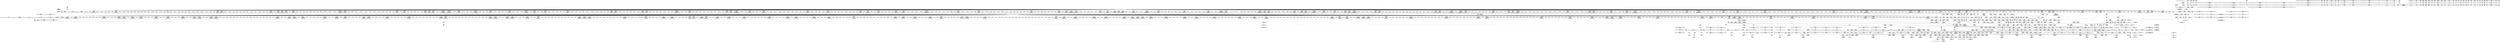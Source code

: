 digraph {
	CE0x51cde30 [shape=record,shape=Mrecord,label="{CE0x51cde30|i64**_getelementptr_inbounds_(_4_x_i64*_,_4_x_i64*_*___llvm_gcda_edge_table220,_i64_0,_i64_2)|*Constant*}"]
	CE0x51da9a0 [shape=record,shape=Mrecord,label="{CE0x51da9a0|56:_i8*,_:_CRE_567,568_}"]
	CE0x520be50 [shape=record,shape=Mrecord,label="{CE0x520be50|current_sid:tmp17|security/selinux/hooks.c,218}"]
	CE0x51e1350 [shape=record,shape=Mrecord,label="{CE0x51e1350|56:_i8*,_:_CRE_832,840_|*MultipleSource*|security/selinux/hooks.c,1770|*LoadInst*|security/selinux/hooks.c,1770}"]
	CE0x5199870 [shape=record,shape=Mrecord,label="{CE0x5199870|56:_i8*,_:_CRE_911,912_}"]
	CE0x519cd90 [shape=record,shape=Mrecord,label="{CE0x519cd90|56:_i8*,_:_CRE_922,923_}"]
	CE0x516d060 [shape=record,shape=Mrecord,label="{CE0x516d060|56:_i8*,_:_CRE_254,255_}"]
	CE0x516d200 [shape=record,shape=Mrecord,label="{CE0x516d200|56:_i8*,_:_CRE_256,257_}"]
	CE0x51c2720 [shape=record,shape=Mrecord,label="{CE0x51c2720|104:_%struct.inode*,_:_CRE_96,104_|*MultipleSource*|Function::may_link&Arg::dentry::|Function::selinux_inode_link&Arg::old_dentry::|security/selinux/hooks.c,1770}"]
	CE0x5151320 [shape=record,shape=Mrecord,label="{CE0x5151320|56:_i8*,_:_CRE_158,159_}"]
	CE0x5227010 [shape=record,shape=Mrecord,label="{CE0x5227010|i64*_getelementptr_inbounds_(_11_x_i64_,_11_x_i64_*___llvm_gcov_ctr125,_i64_0,_i64_6)|*Constant*}"]
	CE0x51782a0 [shape=record,shape=Mrecord,label="{CE0x51782a0|56:_i8*,_:_CRE_483,484_}"]
	CE0x514e4a0 [shape=record,shape=Mrecord,label="{CE0x514e4a0|56:_i8*,_:_CRE_147,148_}"]
	CE0x5170580 [shape=record,shape=Mrecord,label="{CE0x5170580|_call_void_mcount()_#3|*SummSource*}"]
	CE0x5181a00 [shape=record,shape=Mrecord,label="{CE0x5181a00|56:_i8*,_:_CRE_303,304_}"]
	CE0x51c5aa0 [shape=record,shape=Mrecord,label="{CE0x51c5aa0|104:_%struct.inode*,_:_CRE_182,183_}"]
	CE0x51d0c30 [shape=record,shape=Mrecord,label="{CE0x51d0c30|56:_i8*,_:_CRE_246,247_}"]
	CE0x51537e0 [shape=record,shape=Mrecord,label="{CE0x51537e0|56:_i8*,_:_CRE_180,181_}"]
	CE0x517cdc0 [shape=record,shape=Mrecord,label="{CE0x517cdc0|56:_i8*,_:_CRE_952,960_|*MultipleSource*|Function::may_link&Arg::dir::|Function::selinux_inode_link&Arg::dir::|security/selinux/hooks.c,1769}"]
	CE0x51c4080 [shape=record,shape=Mrecord,label="{CE0x51c4080|104:_%struct.inode*,_:_CRE_160,161_}"]
	CE0x51f23f0 [shape=record,shape=Mrecord,label="{CE0x51f23f0|28:_i32,_:_CRE_168,184_|*MultipleSource*|security/selinux/hooks.c,1777|*LoadInst*|security/selinux/hooks.c,1769|security/selinux/hooks.c,1769}"]
	CE0x5165380 [shape=record,shape=Mrecord,label="{CE0x5165380|current_sid:tmp1|*SummSource*}"]
	CE0x51471c0 [shape=record,shape=Mrecord,label="{CE0x51471c0|may_link:kind|Function::may_link&Arg::kind::}"]
	CE0x522ab40 [shape=record,shape=Mrecord,label="{CE0x522ab40|may_link:tmp26|security/selinux/hooks.c,1799|*SummSource*}"]
	CE0x5150f50 [shape=record,shape=Mrecord,label="{CE0x5150f50|56:_i8*,_:_CRE_283,284_}"]
	CE0x516f280 [shape=record,shape=Mrecord,label="{CE0x516f280|56:_i8*,_:_CRE_206,207_}"]
	CE0x51c3700 [shape=record,shape=Mrecord,label="{CE0x51c3700|104:_%struct.inode*,_:_CRE_152,153_}"]
	CE0x51eb1f0 [shape=record,shape=Mrecord,label="{CE0x51eb1f0|28:_i32,_:_CRE_9,10_}"]
	CE0x5198ee0 [shape=record,shape=Mrecord,label="{CE0x5198ee0|56:_i8*,_:_CRE_902,903_}"]
	CE0x51ddca0 [shape=record,shape=Mrecord,label="{CE0x51ddca0|56:_i8*,_:_CRE_615,616_}"]
	CE0x51ddec0 [shape=record,shape=Mrecord,label="{CE0x51ddec0|56:_i8*,_:_CRE_617,618_}"]
	CE0x5197890 [shape=record,shape=Mrecord,label="{CE0x5197890|56:_i8*,_:_CRE_881,882_}"]
	CE0x522b790 [shape=record,shape=Mrecord,label="{CE0x522b790|current_sid:do.body}"]
	CE0x5205cb0 [shape=record,shape=Mrecord,label="{CE0x5205cb0|i64**_getelementptr_inbounds_(_4_x_i64*_,_4_x_i64*_*___llvm_gcda_edge_table220,_i64_0,_i64_3)|*Constant*|*SummSink*}"]
	CE0x519e260 [shape=record,shape=Mrecord,label="{CE0x519e260|may_link:tmp15|security/selinux/hooks.c,1783|*SummSource*}"]
	CE0x51db550 [shape=record,shape=Mrecord,label="{CE0x51db550|56:_i8*,_:_CRE_578,579_}"]
	CE0x514fa60 [shape=record,shape=Mrecord,label="{CE0x514fa60|may_link:if.end|*SummSink*}"]
	CE0x51633e0 [shape=record,shape=Mrecord,label="{CE0x51633e0|get_current:tmp}"]
	CE0x5278c30 [shape=record,shape=Mrecord,label="{CE0x5278c30|get_current:tmp|*SummSink*}"]
	CE0x514e160 [shape=record,shape=Mrecord,label="{CE0x514e160|56:_i8*,_:_CRE_143,144_}"]
	CE0x5226950 [shape=record,shape=Mrecord,label="{CE0x5226950|current_sid:tmp11|security/selinux/hooks.c,218|*SummSource*}"]
	CE0x5196df0 [shape=record,shape=Mrecord,label="{CE0x5196df0|56:_i8*,_:_CRE_871,872_}"]
	CE0x515a760 [shape=record,shape=Mrecord,label="{CE0x515a760|i64*_getelementptr_inbounds_(_2_x_i64_,_2_x_i64_*___llvm_gcov_ctr218,_i64_0,_i64_0)|*Constant*}"]
	CE0x51a3440 [shape=record,shape=Mrecord,label="{CE0x51a3440|56:_i8*,_:_CRE_148,149_}"]
	CE0x5169030 [shape=record,shape=Mrecord,label="{CE0x5169030|56:_i8*,_:_CRE_265,266_}"]
	CE0x51ca840 [shape=record,shape=Mrecord,label="{CE0x51ca840|104:_%struct.inode*,_:_CRE_308,309_}"]
	CE0x51de1f0 [shape=record,shape=Mrecord,label="{CE0x51de1f0|56:_i8*,_:_CRE_620,621_}"]
	CE0x5181aa0 [shape=record,shape=Mrecord,label="{CE0x5181aa0|56:_i8*,_:_CRE_304,305_}"]
	CE0x51a4030 [shape=record,shape=Mrecord,label="{CE0x51a4030|current_sid:sid|security/selinux/hooks.c,220|*SummSink*}"]
	CE0x5169510 [shape=record,shape=Mrecord,label="{CE0x5169510|56:_i8*,_:_CRE_271,272_}"]
	CE0x51d1e40 [shape=record,shape=Mrecord,label="{CE0x51d1e40|56:_i8*,_:_CRE_263,264_}"]
	CE0x51db330 [shape=record,shape=Mrecord,label="{CE0x51db330|56:_i8*,_:_CRE_576,577_}"]
	CE0x51e04d0 [shape=record,shape=Mrecord,label="{CE0x51e04d0|56:_i8*,_:_CRE_760,768_|*MultipleSource*|security/selinux/hooks.c,1770|*LoadInst*|security/selinux/hooks.c,1770}"]
	CE0x517be70 [shape=record,shape=Mrecord,label="{CE0x517be70|i32_10|*Constant*|*SummSource*}"]
	CE0x517e100 [shape=record,shape=Mrecord,label="{CE0x517e100|i64_1|*Constant*}"]
	CE0x5175a90 [shape=record,shape=Mrecord,label="{CE0x5175a90|56:_i8*,_:_CRE_173,174_}"]
	CE0x51e1dc0 [shape=record,shape=Mrecord,label="{CE0x51e1dc0|56:_i8*,_:_CRE_868,869_}"]
	CE0x5172b00 [shape=record,shape=Mrecord,label="{CE0x5172b00|may_link:tmp13|security/selinux/hooks.c,1779|*SummSource*}"]
	CE0x51913a0 [shape=record,shape=Mrecord,label="{CE0x51913a0|56:_i8*,_:_CRE_586,587_}"]
	CE0x51fa300 [shape=record,shape=Mrecord,label="{CE0x51fa300|may_link:cond|security/selinux/hooks.c,1776|*SummSink*}"]
	CE0x5170300 [shape=record,shape=Mrecord,label="{CE0x5170300|may_link:sw.default|*SummSink*}"]
	CE0x51c0a90 [shape=record,shape=Mrecord,label="{CE0x51c0a90|104:_%struct.inode*,_:_CRE_8,12_|*MultipleSource*|Function::may_link&Arg::dentry::|Function::selinux_inode_link&Arg::old_dentry::|security/selinux/hooks.c,1770}"]
	CE0x51c7030 [shape=record,shape=Mrecord,label="{CE0x51c7030|104:_%struct.inode*,_:_CRE_199,200_}"]
	CE0x52281b0 [shape=record,shape=Mrecord,label="{CE0x52281b0|get_current:tmp2}"]
	CE0x520d6c0 [shape=record,shape=Mrecord,label="{CE0x520d6c0|current_sid:tmp20|security/selinux/hooks.c,218|*SummSink*}"]
	CE0x517a210 [shape=record,shape=Mrecord,label="{CE0x517a210|56:_i8*,_:_CRE_562,563_}"]
	CE0x519d550 [shape=record,shape=Mrecord,label="{CE0x519d550|56:_i8*,_:_CRE_984,988_|*MultipleSource*|Function::may_link&Arg::dir::|Function::selinux_inode_link&Arg::dir::|security/selinux/hooks.c,1769}"]
	CE0x5207ff0 [shape=record,shape=Mrecord,label="{CE0x5207ff0|_call_void___llvm_gcov_indirect_counter_increment(i32*___llvm_gcov_global_state_pred221,_i64**_getelementptr_inbounds_(_4_x_i64*_,_4_x_i64*_*___llvm_gcda_edge_table220,_i64_0,_i64_3)),_!dbg_!27747|security/selinux/hooks.c,1789|*SummSink*}"]
	CE0x514c810 [shape=record,shape=Mrecord,label="{CE0x514c810|56:_i8*,_:_CRE_16,24_|*MultipleSource*|Function::may_link&Arg::dir::|Function::selinux_inode_link&Arg::dir::|security/selinux/hooks.c,1769}"]
	CE0x51d1180 [shape=record,shape=Mrecord,label="{CE0x51d1180|56:_i8*,_:_CRE_251,252_}"]
	CE0x516ee70 [shape=record,shape=Mrecord,label="{CE0x516ee70|56:_i8*,_:_CRE_201,202_}"]
	CE0x522dc90 [shape=record,shape=Mrecord,label="{CE0x522dc90|current_sid:tobool1|security/selinux/hooks.c,218|*SummSink*}"]
	CE0x51cada0 [shape=record,shape=Mrecord,label="{CE0x51cada0|104:_%struct.inode*,_:_CRE_313,314_}"]
	CE0x517ebf0 [shape=record,shape=Mrecord,label="{CE0x517ebf0|56:_i8*,_:_CRE_167,168_}"]
	CE0x51a07c0 [shape=record,shape=Mrecord,label="{CE0x51a07c0|56:_i8*,_:_CRE_196,197_}"]
	CE0x51dacd0 [shape=record,shape=Mrecord,label="{CE0x51dacd0|56:_i8*,_:_CRE_570,571_}"]
	CE0x51e0130 [shape=record,shape=Mrecord,label="{CE0x51e0130|56:_i8*,_:_CRE_744,752_|*MultipleSource*|security/selinux/hooks.c,1770|*LoadInst*|security/selinux/hooks.c,1770}"]
	CE0x51d1c20 [shape=record,shape=Mrecord,label="{CE0x51d1c20|56:_i8*,_:_CRE_261,262_}"]
	CE0x516f420 [shape=record,shape=Mrecord,label="{CE0x516f420|56:_i8*,_:_CRE_208,210_|*MultipleSource*|Function::may_link&Arg::dir::|Function::selinux_inode_link&Arg::dir::|security/selinux/hooks.c,1769}"]
	CE0x5182bd0 [shape=record,shape=Mrecord,label="{CE0x5182bd0|56:_i8*,_:_CRE_376,384_|*MultipleSource*|Function::may_link&Arg::dir::|Function::selinux_inode_link&Arg::dir::|security/selinux/hooks.c,1769}"]
	CE0x5150c10 [shape=record,shape=Mrecord,label="{CE0x5150c10|56:_i8*,_:_CRE_279,280_}"]
	CE0x5192b30 [shape=record,shape=Mrecord,label="{CE0x5192b30|56:_i8*,_:_CRE_615,616_}"]
	CE0x522e340 [shape=record,shape=Mrecord,label="{CE0x522e340|current_sid:tmp7|security/selinux/hooks.c,218|*SummSource*}"]
	CE0x51e7b90 [shape=record,shape=Mrecord,label="{CE0x51e7b90|56:_i8*,_:_CRE_925,926_}"]
	CE0x51fa8b0 [shape=record,shape=Mrecord,label="{CE0x51fa8b0|may_link:dentry2|security/selinux/hooks.c,1773|*SummSink*}"]
	CE0x5151d60 [shape=record,shape=Mrecord,label="{CE0x5151d60|may_link:if.end}"]
	CE0x51dc650 [shape=record,shape=Mrecord,label="{CE0x51dc650|56:_i8*,_:_CRE_594,595_}"]
	CE0x5160420 [shape=record,shape=Mrecord,label="{CE0x5160420|current_sid:tmp10|security/selinux/hooks.c,218|*SummSink*}"]
	CE0x51f2bf0 [shape=record,shape=Mrecord,label="{CE0x51f2bf0|may_link:tmp7|security/selinux/hooks.c,1777}"]
	CE0x51f6910 [shape=record,shape=Mrecord,label="{CE0x51f6910|may_link:tobool6|security/selinux/hooks.c,1778}"]
	CE0x51eba20 [shape=record,shape=Mrecord,label="{CE0x51eba20|28:_i32,_:_CRE_15,16_}"]
	CE0x514cb70 [shape=record,shape=Mrecord,label="{CE0x514cb70|56:_i8*,_:_CRE_32,40_|*MultipleSource*|Function::may_link&Arg::dir::|Function::selinux_inode_link&Arg::dir::|security/selinux/hooks.c,1769}"]
	CE0x5226bb0 [shape=record,shape=Mrecord,label="{CE0x5226bb0|current_sid:tmp12|security/selinux/hooks.c,218}"]
	CE0x51d8ad0 [shape=record,shape=Mrecord,label="{CE0x51d8ad0|56:_i8*,_:_CRE_504,508_|*MultipleSource*|security/selinux/hooks.c,1770|*LoadInst*|security/selinux/hooks.c,1770}"]
	CE0x5180dd0 [shape=record,shape=Mrecord,label="{CE0x5180dd0|current_sid:tmp}"]
	CE0x51ddfd0 [shape=record,shape=Mrecord,label="{CE0x51ddfd0|56:_i8*,_:_CRE_618,619_}"]
	CE0x519d440 [shape=record,shape=Mrecord,label="{CE0x519d440|56:_i8*,_:_CRE_983,984_}"]
	CE0x51805b0 [shape=record,shape=Mrecord,label="{CE0x51805b0|__llvm_gcov_indirect_counter_increment:pred|*SummSink*}"]
	CE0x51fbac0 [shape=record,shape=Mrecord,label="{CE0x51fbac0|may_link:conv|security/selinux/hooks.c,1776}"]
	CE0x51ebaf0 [shape=record,shape=Mrecord,label="{CE0x51ebaf0|28:_i32,_:_CRE_16,17_}"]
	CE0x51f1b70 [shape=record,shape=Mrecord,label="{CE0x51f1b70|28:_i32,_:_CRE_136,144_|*MultipleSource*|security/selinux/hooks.c,1777|*LoadInst*|security/selinux/hooks.c,1769|security/selinux/hooks.c,1769}"]
	CE0x517d5e0 [shape=record,shape=Mrecord,label="{CE0x517d5e0|56:_i8*,_:_CRE_977,978_}"]
	CE0x5206a10 [shape=record,shape=Mrecord,label="{CE0x5206a10|may_link:tmp19|security/selinux/hooks.c,1789|*SummSource*}"]
	CE0x5155e00 [shape=record,shape=Mrecord,label="{CE0x5155e00|_ret_i32_%retval.0,_!dbg_!27757|security/selinux/hooks.c,1799|*SummSink*}"]
	CE0x51781d0 [shape=record,shape=Mrecord,label="{CE0x51781d0|56:_i8*,_:_CRE_482,483_}"]
	CE0x51f9ee0 [shape=record,shape=Mrecord,label="{CE0x51f9ee0|may_link:u|security/selinux/hooks.c,1773|*SummSource*}"]
	CE0x51c3370 [shape=record,shape=Mrecord,label="{CE0x51c3370|104:_%struct.inode*,_:_CRE_149,150_}"]
	CE0x5175870 [shape=record,shape=Mrecord,label="{CE0x5175870|56:_i8*,_:_CRE_171,172_}"]
	CE0x5224880 [shape=record,shape=Mrecord,label="{CE0x5224880|current_sid:tobool|security/selinux/hooks.c,218|*SummSink*}"]
	CE0x516d470 [shape=record,shape=Mrecord,label="{CE0x516d470|56:_i8*,_:_CRE_259,260_}"]
	CE0x521c770 [shape=record,shape=Mrecord,label="{CE0x521c770|28:_i32,_32:_i16,_:_CRE_32,34_|*MultipleSource*|security/selinux/hooks.c,1797|security/selinux/hooks.c,1770|security/selinux/hooks.c,1770}"]
	CE0x51d0f60 [shape=record,shape=Mrecord,label="{CE0x51d0f60|56:_i8*,_:_CRE_249,250_}"]
	CE0x51eafb0 [shape=record,shape=Mrecord,label="{CE0x51eafb0|may_link:sid10|security/selinux/hooks.c,1797|*SummSource*}"]
	CE0x5162db0 [shape=record,shape=Mrecord,label="{CE0x5162db0|i64_5|*Constant*|*SummSink*}"]
	CE0x516abc0 [shape=record,shape=Mrecord,label="{CE0x516abc0|_ret_i32_%tmp24,_!dbg_!27742|security/selinux/hooks.c,220|*SummSink*}"]
	CE0x517f1a0 [shape=record,shape=Mrecord,label="{CE0x517f1a0|56:_i8*,_:_CRE_174,175_}"]
	CE0x5154270 [shape=record,shape=Mrecord,label="{CE0x5154270|56:_i8*,_:_CRE_193,194_}"]
	CE0x51545b0 [shape=record,shape=Mrecord,label="{CE0x51545b0|56:_i8*,_:_CRE_197,198_}"]
	CE0x52302d0 [shape=record,shape=Mrecord,label="{CE0x52302d0|_call_void_lockdep_rcu_suspicious(i8*_getelementptr_inbounds_(_25_x_i8_,_25_x_i8_*_.str3,_i32_0,_i32_0),_i32_218,_i8*_getelementptr_inbounds_(_45_x_i8_,_45_x_i8_*_.str12,_i32_0,_i32_0))_#10,_!dbg_!27727|security/selinux/hooks.c,218|*SummSink*}"]
	"CONST[source:1(input),value:2(dynamic)][purpose:{object}][SrcIdx:1]"
	CE0x51c7e70 [shape=record,shape=Mrecord,label="{CE0x51c7e70|104:_%struct.inode*,_:_CRE_211,212_}"]
	CE0x51dd0f0 [shape=record,shape=Mrecord,label="{CE0x51dd0f0|56:_i8*,_:_CRE_604,605_}"]
	CE0x51efd70 [shape=record,shape=Mrecord,label="{CE0x51efd70|28:_i32,_:_CRE_97,98_}"]
	CE0x522b060 [shape=record,shape=Mrecord,label="{CE0x522b060|may_link:tmp27|security/selinux/hooks.c,1799|*SummSource*}"]
	CE0x526d0a0 [shape=record,shape=Mrecord,label="{CE0x526d0a0|COLLAPSED:_GCMRE___llvm_gcov_ctr98_internal_global_2_x_i64_zeroinitializer:_elem_0:default:}"]
	CE0x52180e0 [shape=record,shape=Mrecord,label="{CE0x52180e0|i32_16777216|*Constant*|*SummSink*}"]
	CE0x519f900 [shape=record,shape=Mrecord,label="{CE0x519f900|56:_i8*,_:_CRE_88,96_|*MultipleSource*|security/selinux/hooks.c,1770|*LoadInst*|security/selinux/hooks.c,1770}"]
	CE0x5226a80 [shape=record,shape=Mrecord,label="{CE0x5226a80|current_sid:tmp11|security/selinux/hooks.c,218|*SummSink*}"]
	CE0x515f290 [shape=record,shape=Mrecord,label="{CE0x515f290|may_link:dir|Function::may_link&Arg::dir::|*SummSink*}"]
	CE0x51ca570 [shape=record,shape=Mrecord,label="{CE0x51ca570|104:_%struct.inode*,_:_CRE_306,307_}"]
	CE0x51ee570 [shape=record,shape=Mrecord,label="{CE0x51ee570|28:_i32,_:_CRE_73,74_}"]
	CE0x51f03f0 [shape=record,shape=Mrecord,label="{CE0x51f03f0|28:_i32,_:_CRE_103,104_}"]
	CE0x51928c0 [shape=record,shape=Mrecord,label="{CE0x51928c0|56:_i8*,_:_CRE_612,613_}"]
	CE0x51c6a40 [shape=record,shape=Mrecord,label="{CE0x51c6a40|104:_%struct.inode*,_:_CRE_194,195_}"]
	CE0x51e2ef0 [shape=record,shape=Mrecord,label="{CE0x51e2ef0|56:_i8*,_:_CRE_883,884_}"]
	CE0x522cc90 [shape=record,shape=Mrecord,label="{CE0x522cc90|current_sid:if.then}"]
	CE0x51dd200 [shape=record,shape=Mrecord,label="{CE0x51dd200|56:_i8*,_:_CRE_605,606_}"]
	CE0x517e090 [shape=record,shape=Mrecord,label="{CE0x517e090|current_sid:tmp|*SummSink*}"]
	CE0x5203a30 [shape=record,shape=Mrecord,label="{CE0x5203a30|current_sid:security|security/selinux/hooks.c,218|*SummSink*}"]
	CE0x519b300 [shape=record,shape=Mrecord,label="{CE0x519b300|56:_i8*,_:_CRE_897,898_}"]
	CE0x498efe0 [shape=record,shape=Mrecord,label="{CE0x498efe0|selinux_inode_link:tmp1|*SummSink*}"]
	CE0x51a3ed0 [shape=record,shape=Mrecord,label="{CE0x51a3ed0|current_sid:sid|security/selinux/hooks.c,220|*SummSource*}"]
	CE0x520ac90 [shape=record,shape=Mrecord,label="{CE0x520ac90|current_sid:security|security/selinux/hooks.c,218}"]
	CE0x51fadd0 [shape=record,shape=Mrecord,label="{CE0x51fadd0|may_link:tobool|security/selinux/hooks.c,1776|*SummSink*}"]
	CE0x51510f0 [shape=record,shape=Mrecord,label="{CE0x51510f0|56:_i8*,_:_CRE_285,286_}"]
	CE0x516f750 [shape=record,shape=Mrecord,label="{CE0x516f750|56:_i8*,_:_CRE_224,232_|*MultipleSource*|Function::may_link&Arg::dir::|Function::selinux_inode_link&Arg::dir::|security/selinux/hooks.c,1769}"]
	CE0x520b740 [shape=record,shape=Mrecord,label="{CE0x520b740|current_sid:sid|security/selinux/hooks.c,220}"]
	CE0x5180640 [shape=record,shape=Mrecord,label="{CE0x5180640|i32_-1|*Constant*}"]
	CE0x51f5e00 [shape=record,shape=Mrecord,label="{CE0x51f5e00|_call_void___llvm_gcov_indirect_counter_increment(i32*___llvm_gcov_global_state_pred221,_i64**_getelementptr_inbounds_(_4_x_i64*_,_4_x_i64*_*___llvm_gcda_edge_table220,_i64_0,_i64_1)),_!dbg_!27742|security/selinux/hooks.c,1783}"]
	CE0x5229020 [shape=record,shape=Mrecord,label="{CE0x5229020|i64*_null|*Constant*|*SummSink*}"]
	CE0x51957a0 [shape=record,shape=Mrecord,label="{CE0x51957a0|56:_i8*,_:_CRE_808,816_|*MultipleSource*|Function::may_link&Arg::dir::|Function::selinux_inode_link&Arg::dir::|security/selinux/hooks.c,1769}"]
	CE0x515b160 [shape=record,shape=Mrecord,label="{CE0x515b160|may_link:dentry|Function::may_link&Arg::dentry::}"]
	CE0x5208190 [shape=record,shape=Mrecord,label="{CE0x5208190|may_link:tmp18|security/selinux/hooks.c,1789}"]
	CE0x5172a90 [shape=record,shape=Mrecord,label="{CE0x5172a90|GLOBAL:__llvm_gcov_global_state_pred221|Global_var:__llvm_gcov_global_state_pred221}"]
	CE0x52166b0 [shape=record,shape=Mrecord,label="{CE0x52166b0|i8*_getelementptr_inbounds_(_38_x_i8_,_38_x_i8_*_.str64,_i32_0,_i32_0)|*Constant*|*SummSink*}"]
	CE0x6472030 [shape=record,shape=Mrecord,label="{CE0x6472030|may_link:kind|Function::may_link&Arg::kind::|*SummSink*}"]
	CE0x5176890 [shape=record,shape=Mrecord,label="{CE0x5176890|56:_i8*,_:_CRE_400,408_|*MultipleSource*|Function::may_link&Arg::dir::|Function::selinux_inode_link&Arg::dir::|security/selinux/hooks.c,1769}"]
	CE0x5198330 [shape=record,shape=Mrecord,label="{CE0x5198330|56:_i8*,_:_CRE_891,892_}"]
	CE0x51e9350 [shape=record,shape=Mrecord,label="{CE0x51e9350|56:_i8*,_:_CRE_980,981_}"]
	CE0x51900f0 [shape=record,shape=Mrecord,label="{CE0x51900f0|56:_i8*,_:_CRE_563,564_}"]
	CE0x519fc10 [shape=record,shape=Mrecord,label="{CE0x519fc10|56:_i8*,_:_CRE_185,186_}"]
	CE0x51caed0 [shape=record,shape=Mrecord,label="{CE0x51caed0|104:_%struct.inode*,_:_CRE_314,315_}"]
	CE0x516d2d0 [shape=record,shape=Mrecord,label="{CE0x516d2d0|56:_i8*,_:_CRE_257,258_}"]
	CE0x51e2010 [shape=record,shape=Mrecord,label="{CE0x51e2010|56:_i8*,_:_CRE_869,870_}"]
	CE0x5192650 [shape=record,shape=Mrecord,label="{CE0x5192650|56:_i8*,_:_CRE_609,610_}"]
	CE0x51ce460 [shape=record,shape=Mrecord,label="{CE0x51ce460|may_link:tmp16|security/selinux/hooks.c,1786}"]
	CE0x51cf9d0 [shape=record,shape=Mrecord,label="{CE0x51cf9d0|__llvm_gcov_indirect_counter_increment:predecessor|Function::__llvm_gcov_indirect_counter_increment&Arg::predecessor::|*SummSource*}"]
	CE0x5224e90 [shape=record,shape=Mrecord,label="{CE0x5224e90|__llvm_gcov_indirect_counter_increment:tmp6|*SummSource*}"]
	CE0x5175320 [shape=record,shape=Mrecord,label="{CE0x5175320|56:_i8*,_:_CRE_166,167_}"]
	CE0x52262a0 [shape=record,shape=Mrecord,label="{CE0x52262a0|current_sid:if.end}"]
	CE0x51f0c90 [shape=record,shape=Mrecord,label="{CE0x51f0c90|28:_i32,_:_CRE_108,109_}"]
	CE0x51c74f0 [shape=record,shape=Mrecord,label="{CE0x51c74f0|104:_%struct.inode*,_:_CRE_203,204_}"]
	CE0x51ecb60 [shape=record,shape=Mrecord,label="{CE0x51ecb60|28:_i32,_:_CRE_48,49_}"]
	CE0x51c7d40 [shape=record,shape=Mrecord,label="{CE0x51c7d40|104:_%struct.inode*,_:_CRE_210,211_}"]
	CE0x51bde90 [shape=record,shape=Mrecord,label="{CE0x51bde90|i64*_getelementptr_inbounds_(_11_x_i64_,_11_x_i64_*___llvm_gcov_ctr125,_i64_0,_i64_6)|*Constant*|*SummSource*}"]
	CE0x5164550 [shape=record,shape=Mrecord,label="{CE0x5164550|i64*_getelementptr_inbounds_(_11_x_i64_,_11_x_i64_*___llvm_gcov_ctr125,_i64_0,_i64_1)|*Constant*|*SummSink*}"]
	CE0x5150ce0 [shape=record,shape=Mrecord,label="{CE0x5150ce0|56:_i8*,_:_CRE_280,281_}"]
	CE0x5197ef0 [shape=record,shape=Mrecord,label="{CE0x5197ef0|56:_i8*,_:_CRE_887,888_}"]
	CE0x5179a50 [shape=record,shape=Mrecord,label="{CE0x5179a50|56:_i8*,_:_CRE_553,554_}"]
	CE0x51fbd70 [shape=record,shape=Mrecord,label="{CE0x51fbd70|may_link:conv|security/selinux/hooks.c,1776|*SummSource*}"]
	CE0x51c3f50 [shape=record,shape=Mrecord,label="{CE0x51c3f50|104:_%struct.inode*,_:_CRE_159,160_}"]
	CE0x51d4e10 [shape=record,shape=Mrecord,label="{CE0x51d4e10|56:_i8*,_:_CRE_308,309_}"]
	CE0x51c6f00 [shape=record,shape=Mrecord,label="{CE0x51c6f00|104:_%struct.inode*,_:_CRE_198,199_}"]
	CE0x514a150 [shape=record,shape=Mrecord,label="{CE0x514a150|selinux_inode_link:bb}"]
	CE0x514d640 [shape=record,shape=Mrecord,label="{CE0x514d640|56:_i8*,_:_CRE_64,72_|*MultipleSource*|Function::may_link&Arg::dir::|Function::selinux_inode_link&Arg::dir::|security/selinux/hooks.c,1769}"]
	CE0x520a8b0 [shape=record,shape=Mrecord,label="{CE0x520a8b0|i32_22|*Constant*|*SummSink*}"]
	CE0x51ce3f0 [shape=record,shape=Mrecord,label="{CE0x51ce3f0|i64*_getelementptr_inbounds_(_14_x_i64_,_14_x_i64_*___llvm_gcov_ctr219,_i64_0,_i64_9)|*Constant*|*SummSink*}"]
	CE0x51d84b0 [shape=record,shape=Mrecord,label="{CE0x51d84b0|56:_i8*,_:_CRE_487,488_}"]
	CE0x51d5ed0 [shape=record,shape=Mrecord,label="{CE0x51d5ed0|56:_i8*,_:_CRE_376,384_|*MultipleSource*|security/selinux/hooks.c,1770|*LoadInst*|security/selinux/hooks.c,1770}"]
	CE0x517e7e0 [shape=record,shape=Mrecord,label="{CE0x517e7e0|56:_i8*,_:_CRE_162,163_}"]
	CE0x5204d40 [shape=record,shape=Mrecord,label="{CE0x5204d40|__llvm_gcov_indirect_counter_increment:bb4|*SummSink*}"]
	CE0x5159e30 [shape=record,shape=Mrecord,label="{CE0x5159e30|i64*_getelementptr_inbounds_(_2_x_i64_,_2_x_i64_*___llvm_gcov_ctr218,_i64_0,_i64_1)|*Constant*|*SummSink*}"]
	CE0x519d250 [shape=record,shape=Mrecord,label="{CE0x519d250|56:_i8*,_:_CRE_981,982_}"]
	CE0x51f4fe0 [shape=record,shape=Mrecord,label="{CE0x51f4fe0|may_link:tmp21|security/selinux/hooks.c,1793|*SummSource*}"]
	CE0x51d7f60 [shape=record,shape=Mrecord,label="{CE0x51d7f60|56:_i8*,_:_CRE_482,483_}"]
	CE0x51c3cf0 [shape=record,shape=Mrecord,label="{CE0x51c3cf0|104:_%struct.inode*,_:_CRE_157,158_}"]
	CE0x51c7750 [shape=record,shape=Mrecord,label="{CE0x51c7750|104:_%struct.inode*,_:_CRE_205,206_}"]
	CE0x51ed970 [shape=record,shape=Mrecord,label="{CE0x51ed970|28:_i32,_:_CRE_61,62_}"]
	CE0x51d48c0 [shape=record,shape=Mrecord,label="{CE0x51d48c0|56:_i8*,_:_CRE_303,304_}"]
	CE0x51fc0f0 [shape=record,shape=Mrecord,label="{CE0x51fc0f0|may_link:conv3|security/selinux/hooks.c,1776}"]
	CE0x519ca60 [shape=record,shape=Mrecord,label="{CE0x519ca60|56:_i8*,_:_CRE_919,920_}"]
	CE0x51d1b10 [shape=record,shape=Mrecord,label="{CE0x51d1b10|56:_i8*,_:_CRE_260,261_}"]
	CE0x51688c0 [shape=record,shape=Mrecord,label="{CE0x51688c0|may_link:entry|*SummSink*}"]
	CE0x51912d0 [shape=record,shape=Mrecord,label="{CE0x51912d0|56:_i8*,_:_CRE_585,586_}"]
	CE0x51c0c10 [shape=record,shape=Mrecord,label="{CE0x51c0c10|104:_%struct.inode*,_:_CRE_16,24_|*MultipleSource*|Function::may_link&Arg::dentry::|Function::selinux_inode_link&Arg::old_dentry::|security/selinux/hooks.c,1770}"]
	CE0x5192e70 [shape=record,shape=Mrecord,label="{CE0x5192e70|56:_i8*,_:_CRE_619,620_}"]
	CE0x51c2b90 [shape=record,shape=Mrecord,label="{CE0x51c2b90|104:_%struct.inode*,_:_CRE_144,145_}"]
	CE0x51d9d20 [shape=record,shape=Mrecord,label="{CE0x51d9d20|56:_i8*,_:_CRE_555,556_}"]
	CE0x5200c00 [shape=record,shape=Mrecord,label="{CE0x5200c00|avc_has_perm:requested|Function::avc_has_perm&Arg::requested::}"]
	CE0x51c2290 [shape=record,shape=Mrecord,label="{CE0x51c2290|104:_%struct.inode*,_:_CRE_92,93_}"]
	CE0x5206450 [shape=record,shape=Mrecord,label="{CE0x5206450|may_link:tmp19|security/selinux/hooks.c,1789}"]
	CE0x51f1dc0 [shape=record,shape=Mrecord,label="{CE0x51f1dc0|28:_i32,_:_CRE_144,152_|*MultipleSource*|security/selinux/hooks.c,1777|*LoadInst*|security/selinux/hooks.c,1769|security/selinux/hooks.c,1769}"]
	CE0x5226170 [shape=record,shape=Mrecord,label="{CE0x5226170|current_sid:land.lhs.true|*SummSource*}"]
	CE0x516d3a0 [shape=record,shape=Mrecord,label="{CE0x516d3a0|56:_i8*,_:_CRE_258,259_}"]
	CE0x516d6e0 [shape=record,shape=Mrecord,label="{CE0x516d6e0|56:_i8*,_:_CRE_262,263_}"]
	CE0x51d1d30 [shape=record,shape=Mrecord,label="{CE0x51d1d30|56:_i8*,_:_CRE_262,263_}"]
	CE0x5170260 [shape=record,shape=Mrecord,label="{CE0x5170260|may_link:sw.default|*SummSource*}"]
	CE0x5226740 [shape=record,shape=Mrecord,label="{CE0x5226740|__llvm_gcov_indirect_counter_increment:tmp3|*SummSink*}"]
	CE0x51a06b0 [shape=record,shape=Mrecord,label="{CE0x51a06b0|56:_i8*,_:_CRE_195,196_}"]
	CE0x51d9f00 [shape=record,shape=Mrecord,label="{CE0x51d9f00|56:_i8*,_:_CRE_557,558_}"]
	CE0x51eff70 [shape=record,shape=Mrecord,label="{CE0x51eff70|28:_i32,_:_CRE_99,100_}"]
	CE0x51c67e0 [shape=record,shape=Mrecord,label="{CE0x51c67e0|104:_%struct.inode*,_:_CRE_192,193_}"]
	"CONST[source:0(mediator),value:2(dynamic)][purpose:{subject}]"
	CE0x520adb0 [shape=record,shape=Mrecord,label="{CE0x520adb0|current_sid:tmp22|security/selinux/hooks.c,218|*SummSink*}"]
	CE0x5227cd0 [shape=record,shape=Mrecord,label="{CE0x5227cd0|current_sid:tmp3|*SummSink*}"]
	CE0x51eb880 [shape=record,shape=Mrecord,label="{CE0x51eb880|28:_i32,_:_CRE_13,14_}"]
	CE0x51d4bf0 [shape=record,shape=Mrecord,label="{CE0x51d4bf0|56:_i8*,_:_CRE_306,307_}"]
	CE0x51db770 [shape=record,shape=Mrecord,label="{CE0x51db770|56:_i8*,_:_CRE_580,581_}"]
	CE0x51e80e0 [shape=record,shape=Mrecord,label="{CE0x51e80e0|56:_i8*,_:_CRE_930,931_}"]
	CE0x5170cd0 [shape=record,shape=Mrecord,label="{CE0x5170cd0|selinux_inode_link:call|security/selinux/hooks.c,2769}"]
	CE0x5200990 [shape=record,shape=Mrecord,label="{CE0x5200990|avc_has_perm:tclass|Function::avc_has_perm&Arg::tclass::|*SummSink*}"]
	CE0x51821f0 [shape=record,shape=Mrecord,label="{CE0x51821f0|56:_i8*,_:_CRE_320,328_|*MultipleSource*|Function::may_link&Arg::dir::|Function::selinux_inode_link&Arg::dir::|security/selinux/hooks.c,1769}"]
	CE0x514e300 [shape=record,shape=Mrecord,label="{CE0x514e300|56:_i8*,_:_CRE_145,146_}"]
	CE0x5206b40 [shape=record,shape=Mrecord,label="{CE0x5206b40|may_link:tmp19|security/selinux/hooks.c,1789|*SummSink*}"]
	CE0x52301b0 [shape=record,shape=Mrecord,label="{CE0x52301b0|_call_void_lockdep_rcu_suspicious(i8*_getelementptr_inbounds_(_25_x_i8_,_25_x_i8_*_.str3,_i32_0,_i32_0),_i32_218,_i8*_getelementptr_inbounds_(_45_x_i8_,_45_x_i8_*_.str12,_i32_0,_i32_0))_#10,_!dbg_!27727|security/selinux/hooks.c,218}"]
	CE0x51c1730 [shape=record,shape=Mrecord,label="{CE0x51c1730|104:_%struct.inode*,_:_CRE_64,72_|*MultipleSource*|Function::may_link&Arg::dentry::|Function::selinux_inode_link&Arg::old_dentry::|security/selinux/hooks.c,1770}"]
	CE0x519cc80 [shape=record,shape=Mrecord,label="{CE0x519cc80|56:_i8*,_:_CRE_921,922_}"]
	CE0x520f010 [shape=record,shape=Mrecord,label="{CE0x520f010|i32_78|*Constant*}"]
	CE0x5154d00 [shape=record,shape=Mrecord,label="{CE0x5154d00|56:_i8*,_:_CRE_112,120_|*MultipleSource*|Function::may_link&Arg::dir::|Function::selinux_inode_link&Arg::dir::|security/selinux/hooks.c,1769}"]
	CE0x51fc900 [shape=record,shape=Mrecord,label="{CE0x51fc900|may_link:call9|security/selinux/hooks.c,1792|*SummSource*}"]
	CE0x522aad0 [shape=record,shape=Mrecord,label="{CE0x522aad0|i64*_getelementptr_inbounds_(_14_x_i64_,_14_x_i64_*___llvm_gcov_ctr219,_i64_0,_i64_13)|*Constant*|*SummSink*}"]
	CE0x51eeb70 [shape=record,shape=Mrecord,label="{CE0x51eeb70|28:_i32,_:_CRE_79,80_}"]
	CE0x5209730 [shape=record,shape=Mrecord,label="{CE0x5209730|i8*_getelementptr_inbounds_(_45_x_i8_,_45_x_i8_*_.str12,_i32_0,_i32_0)|*Constant*|*SummSource*}"]
	CE0x51df650 [shape=record,shape=Mrecord,label="{CE0x51df650|56:_i8*,_:_CRE_688,692_|*MultipleSource*|security/selinux/hooks.c,1770|*LoadInst*|security/selinux/hooks.c,1770}"]
	CE0x5226680 [shape=record,shape=Mrecord,label="{CE0x5226680|__llvm_gcov_indirect_counter_increment:tmp3|*SummSource*}"]
	CE0x52044e0 [shape=record,shape=Mrecord,label="{CE0x52044e0|current_sid:tmp24|security/selinux/hooks.c,220|*SummSource*}"]
	CE0x522abb0 [shape=record,shape=Mrecord,label="{CE0x522abb0|may_link:tmp26|security/selinux/hooks.c,1799|*SummSink*}"]
	CE0x522fe20 [shape=record,shape=Mrecord,label="{CE0x522fe20|i8*_getelementptr_inbounds_(_25_x_i8_,_25_x_i8_*_.str3,_i32_0,_i32_0)|*Constant*}"]
	CE0x51fef50 [shape=record,shape=Mrecord,label="{CE0x51fef50|i32_(i32,_i32,_i16,_i32,_%struct.common_audit_data*)*_bitcast_(i32_(i32,_i32,_i16,_i32,_%struct.common_audit_data.495*)*_avc_has_perm_to_i32_(i32,_i32,_i16,_i32,_%struct.common_audit_data*)*)|*Constant*|*SummSource*}"]
	CE0x520ad00 [shape=record,shape=Mrecord,label="{CE0x520ad00|current_sid:security|security/selinux/hooks.c,218|*SummSource*}"]
	CE0x516c8d0 [shape=record,shape=Mrecord,label="{CE0x516c8d0|56:_i8*,_:_CRE_244,245_}"]
	CE0x517f270 [shape=record,shape=Mrecord,label="{CE0x517f270|56:_i8*,_:_CRE_175,176_}"]
	CE0x51d1290 [shape=record,shape=Mrecord,label="{CE0x51d1290|56:_i8*,_:_CRE_252,253_}"]
	CE0x51f25f0 [shape=record,shape=Mrecord,label="{CE0x51f25f0|28:_i32,_:_CRE_184,192_|*MultipleSource*|security/selinux/hooks.c,1777|*LoadInst*|security/selinux/hooks.c,1769|security/selinux/hooks.c,1769}"]
	CE0x51760f0 [shape=record,shape=Mrecord,label="{CE0x51760f0|56:_i8*,_:_CRE_179,180_}"]
	CE0x51e7ec0 [shape=record,shape=Mrecord,label="{CE0x51e7ec0|56:_i8*,_:_CRE_928,929_}"]
	CE0x51f1950 [shape=record,shape=Mrecord,label="{CE0x51f1950|28:_i32,_:_CRE_120,128_|*MultipleSource*|security/selinux/hooks.c,1777|*LoadInst*|security/selinux/hooks.c,1769|security/selinux/hooks.c,1769}"]
	CE0x526d110 [shape=record,shape=Mrecord,label="{CE0x526d110|get_current:tmp|*SummSource*}"]
	CE0x51fb3c0 [shape=record,shape=Mrecord,label="{CE0x51fb3c0|i64_2097152|*Constant*}"]
	CE0x5198ff0 [shape=record,shape=Mrecord,label="{CE0x5198ff0|56:_i8*,_:_CRE_903,904_}"]
	CE0x51fcaa0 [shape=record,shape=Mrecord,label="{CE0x51fcaa0|i8*_getelementptr_inbounds_(_38_x_i8_,_38_x_i8_*_.str64,_i32_0,_i32_0)|*Constant*|*SummSource*}"]
	CE0x5209d40 [shape=record,shape=Mrecord,label="{CE0x5209d40|current_sid:cred|security/selinux/hooks.c,218|*SummSource*}"]
	CE0x51da670 [shape=record,shape=Mrecord,label="{CE0x51da670|56:_i8*,_:_CRE_564,565_}"]
	CE0x51d4f20 [shape=record,shape=Mrecord,label="{CE0x51d4f20|56:_i8*,_:_CRE_309,310_}"]
	CE0x515bba0 [shape=record,shape=Mrecord,label="{CE0x515bba0|COLLAPSED:_GCMRE___llvm_gcov_ctr218_internal_global_2_x_i64_zeroinitializer:_elem_0:default:}"]
	CE0x5172930 [shape=record,shape=Mrecord,label="{CE0x5172930|may_link:tmp13|security/selinux/hooks.c,1779}"]
	CE0x51de300 [shape=record,shape=Mrecord,label="{CE0x51de300|56:_i8*,_:_CRE_621,622_}"]
	CE0x65a4be0 [shape=record,shape=Mrecord,label="{CE0x65a4be0|selinux_inode_link:tmp|*SummSource*}"]
	CE0x51d27d0 [shape=record,shape=Mrecord,label="{CE0x51d27d0|56:_i8*,_:_CRE_272,273_}"]
	CE0x5193f20 [shape=record,shape=Mrecord,label="{CE0x5193f20|56:_i8*,_:_CRE_684,688_|*MultipleSource*|Function::may_link&Arg::dir::|Function::selinux_inode_link&Arg::dir::|security/selinux/hooks.c,1769}"]
	CE0x51ea9e0 [shape=record,shape=Mrecord,label="{CE0x51ea9e0|may_link:tmp23|security/selinux/hooks.c,1797|*SummSource*}"]
	CE0x5209bc0 [shape=record,shape=Mrecord,label="{CE0x5209bc0|COLLAPSED:_GCMRE_current_task_external_global_%struct.task_struct*:_elem_0::|security/selinux/hooks.c,218}"]
	CE0x5209360 [shape=record,shape=Mrecord,label="{CE0x5209360|%struct.task_struct*_(%struct.task_struct**)*_asm_movq_%gs:$_1:P_,$0_,_r,im,_dirflag_,_fpsr_,_flags_}"]
	CE0x51dcba0 [shape=record,shape=Mrecord,label="{CE0x51dcba0|56:_i8*,_:_CRE_599,600_}"]
	CE0x51d2390 [shape=record,shape=Mrecord,label="{CE0x51d2390|56:_i8*,_:_CRE_268,269_}"]
	CE0x522c750 [shape=record,shape=Mrecord,label="{CE0x522c750|GLOBAL:current_task|Global_var:current_task|*SummSink*}"]
	CE0x51d6440 [shape=record,shape=Mrecord,label="{CE0x51d6440|56:_i8*,_:_CRE_400,408_|*MultipleSource*|security/selinux/hooks.c,1770|*LoadInst*|security/selinux/hooks.c,1770}"]
	CE0x51f27f0 [shape=record,shape=Mrecord,label="{CE0x51f27f0|28:_i32,_:_CRE_192,196_|*MultipleSource*|security/selinux/hooks.c,1777|*LoadInst*|security/selinux/hooks.c,1769|security/selinux/hooks.c,1769}"]
	CE0x519fb30 [shape=record,shape=Mrecord,label="{CE0x519fb30|56:_i8*,_:_CRE_184,185_}"]
	CE0x5163a50 [shape=record,shape=Mrecord,label="{CE0x5163a50|i64_3|*Constant*}"]
	CE0x5197340 [shape=record,shape=Mrecord,label="{CE0x5197340|56:_i8*,_:_CRE_876,877_}"]
	CE0x51ee870 [shape=record,shape=Mrecord,label="{CE0x51ee870|28:_i32,_:_CRE_76,77_}"]
	CE0x526ca50 [shape=record,shape=Mrecord,label="{CE0x526ca50|%struct.task_struct*_(%struct.task_struct**)*_asm_movq_%gs:$_1:P_,$0_,_r,im,_dirflag_,_fpsr_,_flags_|*SummSink*}"]
	CE0x514fe00 [shape=record,shape=Mrecord,label="{CE0x514fe00|may_link:if.then}"]
	CE0x51e8e50 [shape=record,shape=Mrecord,label="{CE0x51e8e50|56:_i8*,_:_CRE_968,976_|*MultipleSource*|security/selinux/hooks.c,1770|*LoadInst*|security/selinux/hooks.c,1770}"]
	CE0x51ea140 [shape=record,shape=Mrecord,label="{CE0x51ea140|may_link:tmp5|security/selinux/hooks.c,1770|*SummSink*}"]
	CE0x5178fd0 [shape=record,shape=Mrecord,label="{CE0x5178fd0|56:_i8*,_:_CRE_520,528_|*MultipleSource*|Function::may_link&Arg::dir::|Function::selinux_inode_link&Arg::dir::|security/selinux/hooks.c,1769}"]
	CE0x5154340 [shape=record,shape=Mrecord,label="{CE0x5154340|56:_i8*,_:_CRE_194,195_}"]
	CE0x51d3380 [shape=record,shape=Mrecord,label="{CE0x51d3380|56:_i8*,_:_CRE_283,284_}"]
	CE0x51dca90 [shape=record,shape=Mrecord,label="{CE0x51dca90|56:_i8*,_:_CRE_598,599_}"]
	CE0x51c5d60 [shape=record,shape=Mrecord,label="{CE0x51c5d60|104:_%struct.inode*,_:_CRE_183,184_}"]
	CE0x5197010 [shape=record,shape=Mrecord,label="{CE0x5197010|56:_i8*,_:_CRE_873,874_}"]
	CE0x5170160 [shape=record,shape=Mrecord,label="{CE0x5170160|may_link:sw.default}"]
	CE0x51c5970 [shape=record,shape=Mrecord,label="{CE0x51c5970|104:_%struct.inode*,_:_CRE_181,182_}"]
	CE0x51817f0 [shape=record,shape=Mrecord,label="{CE0x51817f0|__llvm_gcov_indirect_counter_increment:pred}"]
	CE0x522d530 [shape=record,shape=Mrecord,label="{CE0x522d530|current_sid:tmp7|security/selinux/hooks.c,218}"]
	CE0x51774d0 [shape=record,shape=Mrecord,label="{CE0x51774d0|56:_i8*,_:_CRE_456,464_|*MultipleSource*|Function::may_link&Arg::dir::|Function::selinux_inode_link&Arg::dir::|security/selinux/hooks.c,1769}"]
	CE0x5169100 [shape=record,shape=Mrecord,label="{CE0x5169100|56:_i8*,_:_CRE_266,267_}"]
	CE0x5159240 [shape=record,shape=Mrecord,label="{CE0x5159240|selinux_inode_link:bb|*SummSource*}"]
	CE0x51d4ae0 [shape=record,shape=Mrecord,label="{CE0x51d4ae0|56:_i8*,_:_CRE_305,306_}"]
	CE0x5153710 [shape=record,shape=Mrecord,label="{CE0x5153710|56:_i8*,_:_CRE_179,180_}"]
	CE0x51dc760 [shape=record,shape=Mrecord,label="{CE0x51dc760|56:_i8*,_:_CRE_595,596_}"]
	CE0x51e2340 [shape=record,shape=Mrecord,label="{CE0x51e2340|56:_i8*,_:_CRE_872,873_}"]
	CE0x51fb130 [shape=record,shape=Mrecord,label="{CE0x51fb130|i64_1048576|*Constant*|*SummSource*}"]
	CE0x5155ca0 [shape=record,shape=Mrecord,label="{CE0x5155ca0|_ret_i32_%retval.0,_!dbg_!27757|security/selinux/hooks.c,1799|*SummSource*}"]
	CE0x5190290 [shape=record,shape=Mrecord,label="{CE0x5190290|56:_i8*,_:_CRE_565,566_}"]
	CE0x51feb60 [shape=record,shape=Mrecord,label="{CE0x51feb60|may_link:tmp9|security/selinux/hooks.c,1778|*SummSink*}"]
	CE0x514c9c0 [shape=record,shape=Mrecord,label="{CE0x514c9c0|56:_i8*,_:_CRE_24,32_|*MultipleSource*|Function::may_link&Arg::dir::|Function::selinux_inode_link&Arg::dir::|security/selinux/hooks.c,1769}"]
	CE0x522fcf0 [shape=record,shape=Mrecord,label="{CE0x522fcf0|i8_1|*Constant*|*SummSink*}"]
	CE0x522aa20 [shape=record,shape=Mrecord,label="{CE0x522aa20|i64*_getelementptr_inbounds_(_14_x_i64_,_14_x_i64_*___llvm_gcov_ctr219,_i64_0,_i64_13)|*Constant*|*SummSource*}"]
	CE0x520a4b0 [shape=record,shape=Mrecord,label="{CE0x520a4b0|current_sid:tmp21|security/selinux/hooks.c,218|*SummSink*}"]
	CE0x5150e80 [shape=record,shape=Mrecord,label="{CE0x5150e80|56:_i8*,_:_CRE_282,283_}"]
	CE0x51ef770 [shape=record,shape=Mrecord,label="{CE0x51ef770|28:_i32,_:_CRE_91,92_}"]
	CE0x51f9640 [shape=record,shape=Mrecord,label="{CE0x51f9640|i8_10|*Constant*}"]
	CE0x5228ee0 [shape=record,shape=Mrecord,label="{CE0x5228ee0|may_link:sclass|security/selinux/hooks.c,1797|*SummSource*}"]
	CE0x5149990 [shape=record,shape=Mrecord,label="{CE0x5149990|selinux_inode_link:bb|*SummSink*}"]
	CE0x51d49d0 [shape=record,shape=Mrecord,label="{CE0x51d49d0|56:_i8*,_:_CRE_304,305_}"]
	CE0x51916e0 [shape=record,shape=Mrecord,label="{CE0x51916e0|56:_i8*,_:_CRE_590,591_}"]
	CE0x519b1f0 [shape=record,shape=Mrecord,label="{CE0x519b1f0|56:_i8*,_:_CRE_896,897_}"]
	CE0x51923e0 [shape=record,shape=Mrecord,label="{CE0x51923e0|56:_i8*,_:_CRE_606,607_}"]
	CE0x519e770 [shape=record,shape=Mrecord,label="{CE0x519e770|_call_void___llvm_gcov_indirect_counter_increment(i32*___llvm_gcov_global_state_pred221,_i64**_getelementptr_inbounds_(_4_x_i64*_,_4_x_i64*_*___llvm_gcda_edge_table220,_i64_0,_i64_2)),_!dbg_!27745|security/selinux/hooks.c,1786|*SummSink*}"]
	CE0x514ced0 [shape=record,shape=Mrecord,label="{CE0x514ced0|__llvm_gcov_indirect_counter_increment:tmp1|*SummSink*}"]
	CE0x519a640 [shape=record,shape=Mrecord,label="{CE0x519a640|56:_i8*,_:_CRE_924,925_}"]
	CE0x5179dc0 [shape=record,shape=Mrecord,label="{CE0x5179dc0|56:_i8*,_:_CRE_556,557_}"]
	CE0x5196120 [shape=record,shape=Mrecord,label="{CE0x5196120|56:_i8*,_:_CRE_848,856_|*MultipleSource*|Function::may_link&Arg::dir::|Function::selinux_inode_link&Arg::dir::|security/selinux/hooks.c,1769}"]
	CE0x519c950 [shape=record,shape=Mrecord,label="{CE0x519c950|56:_i8*,_:_CRE_918,919_}"]
	CE0x517f340 [shape=record,shape=Mrecord,label="{CE0x517f340|56:_i8*,_:_CRE_176,177_}"]
	CE0x51c5e60 [shape=record,shape=Mrecord,label="{CE0x51c5e60|104:_%struct.inode*,_:_CRE_184,185_}"]
	CE0x51fe1c0 [shape=record,shape=Mrecord,label="{CE0x51fe1c0|i64_0|*Constant*}"]
	CE0x51ebbc0 [shape=record,shape=Mrecord,label="{CE0x51ebbc0|28:_i32,_:_CRE_17,18_}"]
	CE0x51920a0 [shape=record,shape=Mrecord,label="{CE0x51920a0|56:_i8*,_:_CRE_602,603_}"]
	CE0x51a0270 [shape=record,shape=Mrecord,label="{CE0x51a0270|56:_i8*,_:_CRE_191,192_}"]
	CE0x52040f0 [shape=record,shape=Mrecord,label="{CE0x52040f0|current_sid:tmp23|security/selinux/hooks.c,218}"]
	CE0x516f010 [shape=record,shape=Mrecord,label="{CE0x516f010|56:_i8*,_:_CRE_203,204_}"]
	CE0x51cc240 [shape=record,shape=Mrecord,label="{CE0x51cc240|i32_5|*Constant*}"]
	CE0x519c620 [shape=record,shape=Mrecord,label="{CE0x519c620|56:_i8*,_:_CRE_915,916_}"]
	CE0x5174aa0 [shape=record,shape=Mrecord,label="{CE0x5174aa0|56:_i8*,_:_CRE_158,159_}"]
	CE0x5161f70 [shape=record,shape=Mrecord,label="{CE0x5161f70|current_sid:tmp6|security/selinux/hooks.c,218}"]
	CE0x5200e50 [shape=record,shape=Mrecord,label="{CE0x5200e50|avc_has_perm:requested|Function::avc_has_perm&Arg::requested::|*SummSink*}"]
	CE0x515a070 [shape=record,shape=Mrecord,label="{CE0x515a070|get_current:tmp1|*SummSource*}"]
	CE0x5215570 [shape=record,shape=Mrecord,label="{CE0x5215570|__llvm_gcov_indirect_counter_increment:bb|*SummSource*}"]
	CE0x51796d0 [shape=record,shape=Mrecord,label="{CE0x51796d0|56:_i8*,_:_CRE_544,552_|*MultipleSource*|Function::may_link&Arg::dir::|Function::selinux_inode_link&Arg::dir::|security/selinux/hooks.c,1769}"]
	CE0x52195f0 [shape=record,shape=Mrecord,label="{CE0x52195f0|i64*_getelementptr_inbounds_(_14_x_i64_,_14_x_i64_*___llvm_gcov_ctr219,_i64_0,_i64_12)|*Constant*|*SummSink*}"]
	CE0x51931b0 [shape=record,shape=Mrecord,label="{CE0x51931b0|56:_i8*,_:_CRE_623,624_}"]
	CE0x5178850 [shape=record,shape=Mrecord,label="{CE0x5178850|56:_i8*,_:_CRE_500,504_|*MultipleSource*|Function::may_link&Arg::dir::|Function::selinux_inode_link&Arg::dir::|security/selinux/hooks.c,1769}"]
	CE0x51c4a00 [shape=record,shape=Mrecord,label="{CE0x51c4a00|104:_%struct.inode*,_:_CRE_168,169_}"]
	CE0x5204e70 [shape=record,shape=Mrecord,label="{CE0x5204e70|__llvm_gcov_indirect_counter_increment:exit}"]
	CE0x51f5540 [shape=record,shape=Mrecord,label="{CE0x51f5540|GLOBAL:__llvm_gcov_global_state_pred221|Global_var:__llvm_gcov_global_state_pred221|*SummSink*}"]
	CE0x51c7ae0 [shape=record,shape=Mrecord,label="{CE0x51c7ae0|104:_%struct.inode*,_:_CRE_208,209_}"]
	CE0x519c730 [shape=record,shape=Mrecord,label="{CE0x519c730|56:_i8*,_:_CRE_916,917_}"]
	CE0x5151ae0 [shape=record,shape=Mrecord,label="{CE0x5151ae0|may_link:sw.bb8|*SummSink*}"]
	CE0x517d9e0 [shape=record,shape=Mrecord,label="{CE0x517d9e0|56:_i8*,_:_CRE_274,275_}"]
	CE0x517ca90 [shape=record,shape=Mrecord,label="{CE0x517ca90|56:_i8*,_:_CRE_935,936_}"]
	CE0x51eec70 [shape=record,shape=Mrecord,label="{CE0x51eec70|28:_i32,_:_CRE_80,81_}"]
	CE0x51dc870 [shape=record,shape=Mrecord,label="{CE0x51dc870|56:_i8*,_:_CRE_596,597_}"]
	CE0x517bb50 [shape=record,shape=Mrecord,label="{CE0x517bb50|i32_0|*Constant*}"]
	CE0x519e090 [shape=record,shape=Mrecord,label="{CE0x519e090|may_link:tmp15|security/selinux/hooks.c,1783}"]
	CE0x5209980 [shape=record,shape=Mrecord,label="{CE0x5209980|i32_78|*Constant*|*SummSink*}"]
	"CONST[source:2(external),value:2(dynamic)][purpose:{subject}][SrcIdx:3]"
	CE0x51eea70 [shape=record,shape=Mrecord,label="{CE0x51eea70|28:_i32,_:_CRE_78,79_}"]
	CE0x520a190 [shape=record,shape=Mrecord,label="{CE0x520a190|current_sid:tmp21|security/selinux/hooks.c,218}"]
	CE0x515c5c0 [shape=record,shape=Mrecord,label="{CE0x515c5c0|_ret_i32_%call,_!dbg_!27715|security/selinux/hooks.c,2769}"]
	CE0x5168b70 [shape=record,shape=Mrecord,label="{CE0x5168b70|selinux_inode_link:dir|Function::selinux_inode_link&Arg::dir::}"]
	CE0x51be920 [shape=record,shape=Mrecord,label="{CE0x51be920|0:_i8,_:_GCMR_current_sid.__warned_internal_global_i8_0,_section_.data.unlikely_,_align_1:_elem_0:default:}"]
	CE0x5193820 [shape=record,shape=Mrecord,label="{CE0x5193820|56:_i8*,_:_CRE_656,664_|*MultipleSource*|Function::may_link&Arg::dir::|Function::selinux_inode_link&Arg::dir::|security/selinux/hooks.c,1769}"]
	CE0x51df480 [shape=record,shape=Mrecord,label="{CE0x51df480|56:_i8*,_:_CRE_684,688_|*MultipleSource*|security/selinux/hooks.c,1770|*LoadInst*|security/selinux/hooks.c,1770}"]
	CE0x519a970 [shape=record,shape=Mrecord,label="{CE0x519a970|56:_i8*,_:_CRE_927,928_}"]
	CE0x517f840 [shape=record,shape=Mrecord,label="{CE0x517f840|__llvm_gcov_indirect_counter_increment:tmp|*SummSink*}"]
	CE0x5191880 [shape=record,shape=Mrecord,label="{CE0x5191880|56:_i8*,_:_CRE_592,593_}"]
	CE0x51eee70 [shape=record,shape=Mrecord,label="{CE0x51eee70|28:_i32,_:_CRE_82,83_}"]
	CE0x5195960 [shape=record,shape=Mrecord,label="{CE0x5195960|56:_i8*,_:_CRE_816,824_|*MultipleSource*|Function::may_link&Arg::dir::|Function::selinux_inode_link&Arg::dir::|security/selinux/hooks.c,1769}"]
	CE0x5191060 [shape=record,shape=Mrecord,label="{CE0x5191060|56:_i8*,_:_CRE_582,583_}"]
	CE0x5191af0 [shape=record,shape=Mrecord,label="{CE0x5191af0|56:_i8*,_:_CRE_595,596_}"]
	CE0x5190840 [shape=record,shape=Mrecord,label="{CE0x5190840|56:_i8*,_:_CRE_572,573_}"]
	CE0x51e91f0 [shape=record,shape=Mrecord,label="{CE0x51e91f0|56:_i8*,_:_CRE_978,979_}"]
	CE0x5199540 [shape=record,shape=Mrecord,label="{CE0x5199540|56:_i8*,_:_CRE_908,909_}"]
	CE0x5170c30 [shape=record,shape=Mrecord,label="{CE0x5170c30|GLOBAL:may_link|*Constant*}"]
	CE0x514e980 [shape=record,shape=Mrecord,label="{CE0x514e980|56:_i8*,_:_CRE_153,154_}"]
	CE0x5198cc0 [shape=record,shape=Mrecord,label="{CE0x5198cc0|56:_i8*,_:_CRE_900,901_}"]
	CE0x514dff0 [shape=record,shape=Mrecord,label="{CE0x514dff0|56:_i8*,_:_CRE_141,142_}"]
	CE0x515cf80 [shape=record,shape=Mrecord,label="{CE0x515cf80|i64*_getelementptr_inbounds_(_14_x_i64_,_14_x_i64_*___llvm_gcov_ctr219,_i64_0,_i64_0)|*Constant*|*SummSink*}"]
	CE0x51ec780 [shape=record,shape=Mrecord,label="{CE0x51ec780|28:_i32,_:_CRE_34,35_|*MultipleSource*|security/selinux/hooks.c,1777|*LoadInst*|security/selinux/hooks.c,1769|security/selinux/hooks.c,1769}"]
	CE0x5225280 [shape=record,shape=Mrecord,label="{CE0x5225280|current_sid:tmp9|security/selinux/hooks.c,218|*SummSink*}"]
	CE0x517ea50 [shape=record,shape=Mrecord,label="{CE0x517ea50|56:_i8*,_:_CRE_165,166_}"]
	CE0x514ebf0 [shape=record,shape=Mrecord,label="{CE0x514ebf0|56:_i8*,_:_CRE_156,157_}"]
	CE0x51ee470 [shape=record,shape=Mrecord,label="{CE0x51ee470|28:_i32,_:_CRE_72,73_}"]
	CE0x5163ac0 [shape=record,shape=Mrecord,label="{CE0x5163ac0|i64_3|*Constant*|*SummSource*}"]
	CE0x51be7a0 [shape=record,shape=Mrecord,label="{CE0x51be7a0|get_current:tmp3}"]
	CE0x51909e0 [shape=record,shape=Mrecord,label="{CE0x51909e0|56:_i8*,_:_CRE_574,575_}"]
	CE0x5165210 [shape=record,shape=Mrecord,label="{CE0x5165210|current_sid:tmp1}"]
	CE0x522ba70 [shape=record,shape=Mrecord,label="{CE0x522ba70|current_sid:if.then|*SummSink*}"]
	CE0x51f48a0 [shape=record,shape=Mrecord,label="{CE0x51f48a0|may_link:tmp20|security/selinux/hooks.c,1793|*SummSink*}"]
	CE0x51979a0 [shape=record,shape=Mrecord,label="{CE0x51979a0|56:_i8*,_:_CRE_882,883_}"]
	CE0x51d87e0 [shape=record,shape=Mrecord,label="{CE0x51d87e0|56:_i8*,_:_CRE_496,500_|*MultipleSource*|security/selinux/hooks.c,1770|*LoadInst*|security/selinux/hooks.c,1770}"]
	CE0x5229260 [shape=record,shape=Mrecord,label="{CE0x5229260|__llvm_gcov_indirect_counter_increment:tmp3}"]
	CE0x5171e80 [shape=record,shape=Mrecord,label="{CE0x5171e80|may_link:tmp12|security/selinux/hooks.c,1779}"]
	CE0x517dda0 [shape=record,shape=Mrecord,label="{CE0x517dda0|i64*_null|*Constant*}"]
	CE0x51f6ee0 [shape=record,shape=Mrecord,label="{CE0x51f6ee0|i64_2|*Constant*}"]
	CE0x5217900 [shape=record,shape=Mrecord,label="{CE0x5217900|may_link:tmp22|security/selinux/hooks.c,1797}"]
	CE0x51d97b0 [shape=record,shape=Mrecord,label="{CE0x51d97b0|56:_i8*,_:_CRE_544,552_|*MultipleSource*|security/selinux/hooks.c,1770|*LoadInst*|security/selinux/hooks.c,1770}"]
	CE0x51d14b0 [shape=record,shape=Mrecord,label="{CE0x51d14b0|56:_i8*,_:_CRE_254,255_}"]
	CE0x5155fa0 [shape=record,shape=Mrecord,label="{CE0x5155fa0|may_link:tmp11|security/selinux/hooks.c,1778|*SummSink*}"]
	CE0x51d28e0 [shape=record,shape=Mrecord,label="{CE0x51d28e0|56:_i8*,_:_CRE_273,274_}"]
	CE0x51daef0 [shape=record,shape=Mrecord,label="{CE0x51daef0|56:_i8*,_:_CRE_572,573_}"]
	CE0x517e710 [shape=record,shape=Mrecord,label="{CE0x517e710|56:_i8*,_:_CRE_161,162_}"]
	CE0x517c080 [shape=record,shape=Mrecord,label="{CE0x517c080|may_link:i_security|security/selinux/hooks.c,1769|*SummSource*}"]
	CE0x51f6f50 [shape=record,shape=Mrecord,label="{CE0x51f6f50|i64_2|*Constant*|*SummSource*}"]
	CE0x5148b40 [shape=record,shape=Mrecord,label="{CE0x5148b40|i64*_getelementptr_inbounds_(_14_x_i64_,_14_x_i64_*___llvm_gcov_ctr219,_i64_0,_i64_0)|*Constant*}"]
	CE0x516eda0 [shape=record,shape=Mrecord,label="{CE0x516eda0|56:_i8*,_:_CRE_200,201_}"]
	CE0x516a300 [shape=record,shape=Mrecord,label="{CE0x516a300|i32_0|*Constant*}"]
	CE0x516c560 [shape=record,shape=Mrecord,label="{CE0x516c560|56:_i8*,_:_CRE_241,242_}"]
	CE0x51e8740 [shape=record,shape=Mrecord,label="{CE0x51e8740|56:_i8*,_:_CRE_976,977_}"]
	CE0x51d38d0 [shape=record,shape=Mrecord,label="{CE0x51d38d0|56:_i8*,_:_CRE_288,289_}"]
	CE0x51fa440 [shape=record,shape=Mrecord,label="{CE0x51fa440|i64_2097152|*Constant*|*SummSource*}"]
	CE0x51c6dd0 [shape=record,shape=Mrecord,label="{CE0x51c6dd0|104:_%struct.inode*,_:_CRE_197,198_}"]
	CE0x51dcfe0 [shape=record,shape=Mrecord,label="{CE0x51dcfe0|56:_i8*,_:_CRE_603,604_}"]
	CE0x514ea50 [shape=record,shape=Mrecord,label="{CE0x514ea50|56:_i8*,_:_CRE_154,155_}"]
	CE0x519e610 [shape=record,shape=Mrecord,label="{CE0x519e610|_call_void___llvm_gcov_indirect_counter_increment(i32*___llvm_gcov_global_state_pred221,_i64**_getelementptr_inbounds_(_4_x_i64*_,_4_x_i64*_*___llvm_gcda_edge_table220,_i64_0,_i64_2)),_!dbg_!27745|security/selinux/hooks.c,1786|*SummSource*}"]
	CE0x51e0fb0 [shape=record,shape=Mrecord,label="{CE0x51e0fb0|56:_i8*,_:_CRE_816,824_|*MultipleSource*|security/selinux/hooks.c,1770|*LoadInst*|security/selinux/hooks.c,1770}"]
	CE0x51d7660 [shape=record,shape=Mrecord,label="{CE0x51d7660|56:_i8*,_:_CRE_474,475_}"]
	CE0x5223db0 [shape=record,shape=Mrecord,label="{CE0x5223db0|__llvm_gcov_indirect_counter_increment:tmp5|*SummSink*}"]
	CE0x59b3480 [shape=record,shape=Mrecord,label="{CE0x59b3480|selinux_inode_link:tmp3}"]
	CE0x519beb0 [shape=record,shape=Mrecord,label="{CE0x519beb0|56:_i8*,_:_CRE_908,909_}"]
	CE0x5231c00 [shape=record,shape=Mrecord,label="{CE0x5231c00|current_sid:tmp16|security/selinux/hooks.c,218}"]
	CE0x5191bc0 [shape=record,shape=Mrecord,label="{CE0x5191bc0|56:_i8*,_:_CRE_596,597_}"]
	CE0x5197560 [shape=record,shape=Mrecord,label="{CE0x5197560|56:_i8*,_:_CRE_878,879_}"]
	CE0x51d15c0 [shape=record,shape=Mrecord,label="{CE0x51d15c0|56:_i8*,_:_CRE_255,256_}"]
	CE0x51df0e0 [shape=record,shape=Mrecord,label="{CE0x51df0e0|56:_i8*,_:_CRE_672,680_|*MultipleSource*|security/selinux/hooks.c,1770|*LoadInst*|security/selinux/hooks.c,1770}"]
	CE0x514d2e0 [shape=record,shape=Mrecord,label="{CE0x514d2e0|56:_i8*,_:_CRE_48,56_|*MultipleSource*|Function::may_link&Arg::dir::|Function::selinux_inode_link&Arg::dir::|security/selinux/hooks.c,1769}"]
	CE0x51a1800 [shape=record,shape=Mrecord,label="{CE0x51a1800|56:_i8*,_:_CRE_216,224_|*MultipleSource*|security/selinux/hooks.c,1770|*LoadInst*|security/selinux/hooks.c,1770}"]
	CE0x51dade0 [shape=record,shape=Mrecord,label="{CE0x51dade0|56:_i8*,_:_CRE_571,572_}"]
	CE0x515f610 [shape=record,shape=Mrecord,label="{CE0x515f610|selinux_inode_link:old_dentry|Function::selinux_inode_link&Arg::old_dentry::|*SummSource*}"]
	CE0x51ea880 [shape=record,shape=Mrecord,label="{CE0x51ea880|28:_i32,_:_CRE_8,9_}"]
	"CONST[source:0(mediator),value:0(static)][purpose:{operation}][SrcIdx:2]"
	CE0x5217240 [shape=record,shape=Mrecord,label="{CE0x5217240|i32_1024|*Constant*|*SummSource*}"]
	CE0x5206260 [shape=record,shape=Mrecord,label="{CE0x5206260|may_link:tmp18|security/selinux/hooks.c,1789|*SummSource*}"]
	CE0x51dbaa0 [shape=record,shape=Mrecord,label="{CE0x51dbaa0|56:_i8*,_:_CRE_583,584_}"]
	CE0x5193350 [shape=record,shape=Mrecord,label="{CE0x5193350|56:_i8*,_:_CRE_632,640_|*MultipleSource*|Function::may_link&Arg::dir::|Function::selinux_inode_link&Arg::dir::|security/selinux/hooks.c,1769}"]
	CE0x520bc50 [shape=record,shape=Mrecord,label="{CE0x520bc50|i64*_getelementptr_inbounds_(_11_x_i64_,_11_x_i64_*___llvm_gcov_ctr125,_i64_0,_i64_9)|*Constant*|*SummSource*}"]
	CE0x5229490 [shape=record,shape=Mrecord,label="{CE0x5229490|i64_5|*Constant*}"]
	CE0x5192c00 [shape=record,shape=Mrecord,label="{CE0x5192c00|56:_i8*,_:_CRE_616,617_}"]
	CE0x515a8b0 [shape=record,shape=Mrecord,label="{CE0x515a8b0|may_link:if.then|*SummSource*}"]
	CE0x517eb20 [shape=record,shape=Mrecord,label="{CE0x517eb20|56:_i8*,_:_CRE_166,167_}"]
	CE0x5205c40 [shape=record,shape=Mrecord,label="{CE0x5205c40|i64**_getelementptr_inbounds_(_4_x_i64*_,_4_x_i64*_*___llvm_gcda_edge_table220,_i64_0,_i64_3)|*Constant*|*SummSource*}"]
	CE0x5193420 [shape=record,shape=Mrecord,label="{CE0x5193420|56:_i8*,_:_CRE_640,648_|*MultipleSource*|Function::may_link&Arg::dir::|Function::selinux_inode_link&Arg::dir::|security/selinux/hooks.c,1769}"]
	CE0x51cb4c0 [shape=record,shape=Mrecord,label="{CE0x51cb4c0|104:_%struct.inode*,_:_CRE_319,320_}"]
	CE0x5192da0 [shape=record,shape=Mrecord,label="{CE0x5192da0|56:_i8*,_:_CRE_618,619_}"]
	CE0x51f53e0 [shape=record,shape=Mrecord,label="{CE0x51f53e0|GLOBAL:__llvm_gcov_global_state_pred221|Global_var:__llvm_gcov_global_state_pred221|*SummSource*}"]
	CE0x5226ee0 [shape=record,shape=Mrecord,label="{CE0x5226ee0|current_sid:tmp12|security/selinux/hooks.c,218|*SummSink*}"]
	CE0x51dd530 [shape=record,shape=Mrecord,label="{CE0x51dd530|56:_i8*,_:_CRE_608,609_}"]
	CE0x5177e90 [shape=record,shape=Mrecord,label="{CE0x5177e90|56:_i8*,_:_CRE_478,479_}"]
	CE0x51fe150 [shape=record,shape=Mrecord,label="{CE0x51fe150|may_link:tmp8|security/selinux/hooks.c,1778}"]
	CE0x51fb820 [shape=record,shape=Mrecord,label="{CE0x51fb820|i32_8388608|*Constant*|*SummSource*}"]
	CE0x51fa770 [shape=record,shape=Mrecord,label="{CE0x51fa770|may_link:dentry2|security/selinux/hooks.c,1773}"]
	CE0x520e0d0 [shape=record,shape=Mrecord,label="{CE0x520e0d0|GLOBAL:get_current|*Constant*}"]
	CE0x51cb5f0 [shape=record,shape=Mrecord,label="{CE0x51cb5f0|may_link:tmp4|*LoadInst*|security/selinux/hooks.c,1770}"]
	CE0x515c780 [shape=record,shape=Mrecord,label="{CE0x515c780|_ret_i32_%call,_!dbg_!27715|security/selinux/hooks.c,2769|*SummSource*}"]
	CE0x5197670 [shape=record,shape=Mrecord,label="{CE0x5197670|56:_i8*,_:_CRE_879,880_}"]
	CE0x5178e10 [shape=record,shape=Mrecord,label="{CE0x5178e10|56:_i8*,_:_CRE_512,520_|*MultipleSource*|Function::may_link&Arg::dir::|Function::selinux_inode_link&Arg::dir::|security/selinux/hooks.c,1769}"]
	CE0x51a4560 [shape=record,shape=Mrecord,label="{CE0x51a4560|__llvm_gcov_indirect_counter_increment:bb4}"]
	CE0x51d5470 [shape=record,shape=Mrecord,label="{CE0x51d5470|56:_i8*,_:_CRE_320,328_|*MultipleSource*|security/selinux/hooks.c,1770|*LoadInst*|security/selinux/hooks.c,1770}"]
	CE0x51c7c10 [shape=record,shape=Mrecord,label="{CE0x51c7c10|104:_%struct.inode*,_:_CRE_209,210_}"]
	CE0x51ecf40 [shape=record,shape=Mrecord,label="{CE0x51ecf40|28:_i32,_:_CRE_50,51_}"]
	CE0x51fc500 [shape=record,shape=Mrecord,label="{CE0x51fc500|may_link:conv3|security/selinux/hooks.c,1776|*SummSource*}"]
	CE0x51cfb30 [shape=record,shape=Mrecord,label="{CE0x51cfb30|__llvm_gcov_indirect_counter_increment:predecessor|Function::__llvm_gcov_indirect_counter_increment&Arg::predecessor::|*SummSink*}"]
	CE0x5150620 [shape=record,shape=Mrecord,label="{CE0x5150620|may_link:ad|security/selinux/hooks.c, 1764|*SummSink*}"]
	CE0x51f1840 [shape=record,shape=Mrecord,label="{CE0x51f1840|28:_i32,_:_CRE_119,120_}"]
	CE0x515a370 [shape=record,shape=Mrecord,label="{CE0x515a370|i64*_getelementptr_inbounds_(_2_x_i64_,_2_x_i64_*___llvm_gcov_ctr218,_i64_0,_i64_0)|*Constant*|*SummSource*}"]
	CE0x51ec2c0 [shape=record,shape=Mrecord,label="{CE0x51ec2c0|28:_i32,_:_CRE_24,28_|*MultipleSource*|security/selinux/hooks.c,1777|*LoadInst*|security/selinux/hooks.c,1769|security/selinux/hooks.c,1769}"]
	CE0x51da120 [shape=record,shape=Mrecord,label="{CE0x51da120|56:_i8*,_:_CRE_559,560_}"]
	CE0x51e7fd0 [shape=record,shape=Mrecord,label="{CE0x51e7fd0|56:_i8*,_:_CRE_929,930_}"]
	CE0x522e5f0 [shape=record,shape=Mrecord,label="{CE0x522e5f0|GLOBAL:current_sid.__warned|Global_var:current_sid.__warned}"]
	CE0x514df10 [shape=record,shape=Mrecord,label="{CE0x514df10|56:_i8*,_:_CRE_139,140_}"]
	CE0x5180b40 [shape=record,shape=Mrecord,label="{CE0x5180b40|i64*_getelementptr_inbounds_(_14_x_i64_,_14_x_i64_*___llvm_gcov_ctr219,_i64_0,_i64_3)|*Constant*}"]
	CE0x51efe70 [shape=record,shape=Mrecord,label="{CE0x51efe70|28:_i32,_:_CRE_98,99_}"]
	CE0x51a0160 [shape=record,shape=Mrecord,label="{CE0x51a0160|56:_i8*,_:_CRE_190,191_}"]
	CE0x516ba90 [shape=record,shape=Mrecord,label="{CE0x516ba90|GLOBAL:current_sid|*Constant*|*SummSource*}"]
	CE0x51cc450 [shape=record,shape=Mrecord,label="{CE0x51cc450|104:_%struct.inode*,_:_CRE_0,4_|*MultipleSource*|Function::may_link&Arg::dentry::|Function::selinux_inode_link&Arg::old_dentry::|security/selinux/hooks.c,1770}"]
	CE0x51f70d0 [shape=record,shape=Mrecord,label="{CE0x51f70d0|i64_2|*Constant*|*SummSink*}"]
	CE0x51e95a0 [shape=record,shape=Mrecord,label="{CE0x51e95a0|56:_i8*,_:_CRE_981,982_}"]
	CE0x51cbbb0 [shape=record,shape=Mrecord,label="{CE0x51cbbb0|56:_i8*,_:_CRE_0,2_|*MultipleSource*|security/selinux/hooks.c,1770|*LoadInst*|security/selinux/hooks.c,1770}"]
	CE0x51d5960 [shape=record,shape=Mrecord,label="{CE0x51d5960|56:_i8*,_:_CRE_344,352_|*MultipleSource*|security/selinux/hooks.c,1770|*LoadInst*|security/selinux/hooks.c,1770}"]
	CE0x51ebfc0 [shape=record,shape=Mrecord,label="{CE0x51ebfc0|28:_i32,_:_CRE_21,22_}"]
	CE0x5217e90 [shape=record,shape=Mrecord,label="{CE0x5217e90|i32_16777216|*Constant*}"]
	CE0x51ef670 [shape=record,shape=Mrecord,label="{CE0x51ef670|28:_i32,_:_CRE_90,91_}"]
	CE0x51816e0 [shape=record,shape=Mrecord,label="{CE0x51816e0|__llvm_gcov_indirect_counter_increment:bb|*SummSink*}"]
	CE0x517ed90 [shape=record,shape=Mrecord,label="{CE0x517ed90|56:_i8*,_:_CRE_169,170_}"]
	CE0x5161fe0 [shape=record,shape=Mrecord,label="{CE0x5161fe0|current_sid:tmp5|security/selinux/hooks.c,218|*SummSink*}"]
	CE0x5182a10 [shape=record,shape=Mrecord,label="{CE0x5182a10|56:_i8*,_:_CRE_360,376_|*MultipleSource*|Function::may_link&Arg::dir::|Function::selinux_inode_link&Arg::dir::|security/selinux/hooks.c,1769}"]
	CE0x51dccb0 [shape=record,shape=Mrecord,label="{CE0x51dccb0|56:_i8*,_:_CRE_600,601_}"]
	CE0x516e650 [shape=record,shape=Mrecord,label="{CE0x516e650|__llvm_gcov_indirect_counter_increment:counter|*SummSink*}"]
	CE0x5225170 [shape=record,shape=Mrecord,label="{CE0x5225170|current_sid:tmp9|security/selinux/hooks.c,218|*SummSource*}"]
	CE0x5227960 [shape=record,shape=Mrecord,label="{CE0x5227960|may_link:call11|security/selinux/hooks.c,1797}"]
	CE0x51766d0 [shape=record,shape=Mrecord,label="{CE0x51766d0|56:_i8*,_:_CRE_392,400_|*MultipleSource*|Function::may_link&Arg::dir::|Function::selinux_inode_link&Arg::dir::|security/selinux/hooks.c,1769}"]
	CE0x51cb850 [shape=record,shape=Mrecord,label="{CE0x51cb850|may_link:tmp4|*LoadInst*|security/selinux/hooks.c,1770|*SummSink*}"]
	CE0x5192cd0 [shape=record,shape=Mrecord,label="{CE0x5192cd0|56:_i8*,_:_CRE_617,618_}"]
	CE0x517a070 [shape=record,shape=Mrecord,label="{CE0x517a070|56:_i8*,_:_CRE_560,561_}"]
	CE0x519bb80 [shape=record,shape=Mrecord,label="{CE0x519bb80|56:_i8*,_:_CRE_905,906_}"]
	CE0x5206fe0 [shape=record,shape=Mrecord,label="{CE0x5206fe0|_call_void___llvm_gcov_indirect_counter_increment(i32*___llvm_gcov_global_state_pred221,_i64**_getelementptr_inbounds_(_4_x_i64*_,_4_x_i64*_*___llvm_gcda_edge_table220,_i64_0,_i64_0)),_!dbg_!27749|security/selinux/hooks.c,1793|*SummSink*}"]
	CE0x51cc010 [shape=record,shape=Mrecord,label="{CE0x51cc010|may_link:tmp3|security/selinux/hooks.c,1769|*SummSource*}"]
	CE0x51eda70 [shape=record,shape=Mrecord,label="{CE0x51eda70|28:_i32,_:_CRE_62,63_}"]
	CE0x51a1b90 [shape=record,shape=Mrecord,label="{CE0x51a1b90|56:_i8*,_:_CRE_232,236_|*MultipleSource*|security/selinux/hooks.c,1770|*LoadInst*|security/selinux/hooks.c,1770}"]
	CE0x520ec30 [shape=record,shape=Mrecord,label="{CE0x520ec30|_ret_%struct.task_struct*_%tmp4,_!dbg_!27714|./arch/x86/include/asm/current.h,14}"]
	CE0x517fb90 [shape=record,shape=Mrecord,label="{CE0x517fb90|_call_void_mcount()_#3|*SummSource*}"]
	CE0x522f380 [shape=record,shape=Mrecord,label="{CE0x522f380|i64*_getelementptr_inbounds_(_11_x_i64_,_11_x_i64_*___llvm_gcov_ctr125,_i64_0,_i64_8)|*Constant*}"]
	CE0x51fbf20 [shape=record,shape=Mrecord,label="{CE0x51fbf20|may_link:or|security/selinux/hooks.c,1776|*SummSource*}"]
	CE0x51ec1c0 [shape=record,shape=Mrecord,label="{CE0x51ec1c0|28:_i32,_:_CRE_23,24_}"]
	CE0x514c4d0 [shape=record,shape=Mrecord,label="{CE0x514c4d0|56:_i8*,_:_CRE_4,8_|*MultipleSource*|Function::may_link&Arg::dir::|Function::selinux_inode_link&Arg::dir::|security/selinux/hooks.c,1769}"]
	CE0x514fd30 [shape=record,shape=Mrecord,label="{CE0x514fd30|may_link:sw.bb|*SummSink*}"]
	CE0x5170710 [shape=record,shape=Mrecord,label="{CE0x5170710|_call_void_mcount()_#3|*SummSink*}"]
	CE0x51d2170 [shape=record,shape=Mrecord,label="{CE0x51d2170|56:_i8*,_:_CRE_266,267_}"]
	CE0x51d3050 [shape=record,shape=Mrecord,label="{CE0x51d3050|56:_i8*,_:_CRE_280,281_}"]
	CE0x5201090 [shape=record,shape=Mrecord,label="{CE0x5201090|avc_has_perm:auditdata|Function::avc_has_perm&Arg::auditdata::}"]
	CE0x5169f70 [shape=record,shape=Mrecord,label="{CE0x5169f70|56:_i8*,_:_CRE_299,300_}"]
	CE0x52236a0 [shape=record,shape=Mrecord,label="{CE0x52236a0|may_link:tmp24|security/selinux/hooks.c,1797}"]
	CE0x5224950 [shape=record,shape=Mrecord,label="{CE0x5224950|current_sid:tobool|security/selinux/hooks.c,218|*SummSource*}"]
	CE0x522f3f0 [shape=record,shape=Mrecord,label="{CE0x522f3f0|i64*_getelementptr_inbounds_(_11_x_i64_,_11_x_i64_*___llvm_gcov_ctr125,_i64_0,_i64_8)|*Constant*|*SummSource*}"]
	CE0x51ef270 [shape=record,shape=Mrecord,label="{CE0x51ef270|28:_i32,_:_CRE_86,87_}"]
	CE0x5175dc0 [shape=record,shape=Mrecord,label="{CE0x5175dc0|56:_i8*,_:_CRE_176,177_}"]
	CE0x5198000 [shape=record,shape=Mrecord,label="{CE0x5198000|56:_i8*,_:_CRE_888,889_}"]
	CE0x51cac70 [shape=record,shape=Mrecord,label="{CE0x51cac70|104:_%struct.inode*,_:_CRE_312,313_}"]
	CE0x5198550 [shape=record,shape=Mrecord,label="{CE0x5198550|56:_i8*,_:_CRE_893,894_}"]
	CE0x520d330 [shape=record,shape=Mrecord,label="{CE0x520d330|current_sid:tmp19|security/selinux/hooks.c,218|*SummSink*}"]
	CE0x51a2af0 [shape=record,shape=Mrecord,label="{CE0x51a2af0|56:_i8*,_:_CRE_139,140_}"]
	CE0x51d95e0 [shape=record,shape=Mrecord,label="{CE0x51d95e0|56:_i8*,_:_CRE_540,544_|*MultipleSource*|security/selinux/hooks.c,1770|*LoadInst*|security/selinux/hooks.c,1770}"]
	CE0x522ac20 [shape=record,shape=Mrecord,label="{CE0x522ac20|may_link:tmp27|security/selinux/hooks.c,1799}"]
	CE0x520ecd0 [shape=record,shape=Mrecord,label="{CE0x520ecd0|_ret_%struct.task_struct*_%tmp4,_!dbg_!27714|./arch/x86/include/asm/current.h,14|*SummSink*}"]
	CE0x51fc1c0 [shape=record,shape=Mrecord,label="{CE0x51fc1c0|i32_3|*Constant*}"]
	CE0x5266310 [shape=record,shape=Mrecord,label="{CE0x5266310|i64*_getelementptr_inbounds_(_2_x_i64_,_2_x_i64_*___llvm_gcov_ctr98,_i64_0,_i64_1)|*Constant*|*SummSink*}"]
	CE0x51d2b00 [shape=record,shape=Mrecord,label="{CE0x51d2b00|56:_i8*,_:_CRE_275,276_}"]
	CE0x520e9f0 [shape=record,shape=Mrecord,label="{CE0x520e9f0|_ret_%struct.task_struct*_%tmp4,_!dbg_!27714|./arch/x86/include/asm/current.h,14|*SummSource*}"]
	CE0x5169820 [shape=record,shape=Mrecord,label="{CE0x5169820|56:_i8*,_:_CRE_290,291_}"]
	CE0x51fce70 [shape=record,shape=Mrecord,label="{CE0x51fce70|may_link:conv3|security/selinux/hooks.c,1776|*SummSink*}"]
	CE0x51c3270 [shape=record,shape=Mrecord,label="{CE0x51c3270|104:_%struct.inode*,_:_CRE_148,149_}"]
	CE0x52309c0 [shape=record,shape=Mrecord,label="{CE0x52309c0|GLOBAL:lockdep_rcu_suspicious|*Constant*|*SummSource*}"]
	CE0x51e1e30 [shape=record,shape=Mrecord,label="{CE0x51e1e30|56:_i8*,_:_CRE_867,868_}"]
	CE0x51785e0 [shape=record,shape=Mrecord,label="{CE0x51785e0|56:_i8*,_:_CRE_487,488_}"]
	CE0x51a1480 [shape=record,shape=Mrecord,label="{CE0x51a1480|56:_i8*,_:_CRE_240,241_}"]
	CE0x51d3c00 [shape=record,shape=Mrecord,label="{CE0x51d3c00|56:_i8*,_:_CRE_291,292_}"]
	CE0x51d6b80 [shape=record,shape=Mrecord,label="{CE0x51d6b80|56:_i8*,_:_CRE_432,440_|*MultipleSource*|security/selinux/hooks.c,1770|*LoadInst*|security/selinux/hooks.c,1770}"]
	CE0x5174dd0 [shape=record,shape=Mrecord,label="{CE0x5174dd0|56:_i8*,_:_CRE_161,162_}"]
	CE0x51c0d40 [shape=record,shape=Mrecord,label="{CE0x51c0d40|may_link:i_security1|security/selinux/hooks.c,1770}"]
	CE0x517c830 [shape=record,shape=Mrecord,label="{CE0x517c830|56:_i8*,_:_CRE_933,934_}"]
	CE0x51cd3c0 [shape=record,shape=Mrecord,label="{CE0x51cd3c0|i64*_getelementptr_inbounds_(_14_x_i64_,_14_x_i64_*___llvm_gcov_ctr219,_i64_0,_i64_8)|*Constant*|*SummSink*}"]
	CE0x51c6320 [shape=record,shape=Mrecord,label="{CE0x51c6320|104:_%struct.inode*,_:_CRE_188,189_}"]
	CE0x51d9980 [shape=record,shape=Mrecord,label="{CE0x51d9980|56:_i8*,_:_CRE_553,554_}"]
	CE0x5199430 [shape=record,shape=Mrecord,label="{CE0x5199430|56:_i8*,_:_CRE_907,908_}"]
	CE0x519b410 [shape=record,shape=Mrecord,label="{CE0x519b410|56:_i8*,_:_CRE_898,899_}"]
	CE0x51d5250 [shape=record,shape=Mrecord,label="{CE0x51d5250|56:_i8*,_:_CRE_472,473_}"]
	CE0x5179ed0 [shape=record,shape=Mrecord,label="{CE0x5179ed0|56:_i8*,_:_CRE_558,559_}"]
	CE0x516c940 [shape=record,shape=Mrecord,label="{CE0x516c940|56:_i8*,_:_CRE_245,246_}"]
	CE0x51ed870 [shape=record,shape=Mrecord,label="{CE0x51ed870|28:_i32,_:_CRE_60,61_}"]
	CE0x51d9b50 [shape=record,shape=Mrecord,label="{CE0x51d9b50|56:_i8*,_:_CRE_554,555_}"]
	CE0x51dc320 [shape=record,shape=Mrecord,label="{CE0x51dc320|56:_i8*,_:_CRE_591,592_}"]
	CE0x51ef370 [shape=record,shape=Mrecord,label="{CE0x51ef370|28:_i32,_:_CRE_87,88_}"]
	CE0x51be660 [shape=record,shape=Mrecord,label="{CE0x51be660|get_current:tmp2|*SummSource*}"]
	CE0x5199fe0 [shape=record,shape=Mrecord,label="{CE0x5199fe0|56:_i8*,_:_CRE_918,919_}"]
	CE0x51d1070 [shape=record,shape=Mrecord,label="{CE0x51d1070|56:_i8*,_:_CRE_250,251_}"]
	CE0x51e2ab0 [shape=record,shape=Mrecord,label="{CE0x51e2ab0|56:_i8*,_:_CRE_879,880_}"]
	CE0x51cb390 [shape=record,shape=Mrecord,label="{CE0x51cb390|104:_%struct.inode*,_:_CRE_318,319_}"]
	CE0x5169c30 [shape=record,shape=Mrecord,label="{CE0x5169c30|56:_i8*,_:_CRE_295,296_}"]
	CE0x522ba00 [shape=record,shape=Mrecord,label="{CE0x522ba00|current_sid:if.then|*SummSource*}"]
	CE0x51bb060 [shape=record,shape=Mrecord,label="{CE0x51bb060|_call_void_mcount()_#3|*SummSink*}"]
	CE0x51a3770 [shape=record,shape=Mrecord,label="{CE0x51a3770|56:_i8*,_:_CRE_151,152_}"]
	CE0x51fd6d0 [shape=record,shape=Mrecord,label="{CE0x51fd6d0|may_link:type|security/selinux/hooks.c,1772}"]
	CE0x51a3d20 [shape=record,shape=Mrecord,label="{CE0x51a3d20|may_link:i_security1|security/selinux/hooks.c,1770|*SummSink*}"]
	CE0x51cc130 [shape=record,shape=Mrecord,label="{CE0x51cc130|may_link:tmp3|security/selinux/hooks.c,1769|*SummSink*}"]
	CE0x51704e0 [shape=record,shape=Mrecord,label="{CE0x51704e0|selinux_inode_link:tmp3|*SummSink*}"]
	CE0x51c48d0 [shape=record,shape=Mrecord,label="{CE0x51c48d0|104:_%struct.inode*,_:_CRE_167,168_}"]
	CE0x51ea810 [shape=record,shape=Mrecord,label="{CE0x51ea810|may_link:sid4|security/selinux/hooks.c,1777|*SummSink*}"]
	CE0x51d7e50 [shape=record,shape=Mrecord,label="{CE0x51d7e50|56:_i8*,_:_CRE_481,482_}"]
	CE0x51ed670 [shape=record,shape=Mrecord,label="{CE0x51ed670|28:_i32,_:_CRE_58,59_}"]
	CE0x5179890 [shape=record,shape=Mrecord,label="{CE0x5179890|56:_i8*,_:_CRE_552,553_}"]
	CE0x5162800 [shape=record,shape=Mrecord,label="{CE0x5162800|i64*_getelementptr_inbounds_(_11_x_i64_,_11_x_i64_*___llvm_gcov_ctr125,_i64_0,_i64_0)|*Constant*}"]
	CE0x52062d0 [shape=record,shape=Mrecord,label="{CE0x52062d0|may_link:tmp18|security/selinux/hooks.c,1789|*SummSink*}"]
	CE0x51cd600 [shape=record,shape=Mrecord,label="{CE0x51cd600|may_link:tmp14|security/selinux/hooks.c,1783}"]
	CE0x51a0d10 [shape=record,shape=Mrecord,label="{CE0x51a0d10|56:_i8*,_:_CRE_201,202_}"]
	CE0x5152210 [shape=record,shape=Mrecord,label="{CE0x5152210|selinux_inode_link:call|security/selinux/hooks.c,2769|*SummSource*}"]
	CE0x51ff3a0 [shape=record,shape=Mrecord,label="{CE0x51ff3a0|avc_has_perm:entry|*SummSource*}"]
	CE0x51c3830 [shape=record,shape=Mrecord,label="{CE0x51c3830|104:_%struct.inode*,_:_CRE_153,154_}"]
	CE0x519cb70 [shape=record,shape=Mrecord,label="{CE0x519cb70|56:_i8*,_:_CRE_920,921_}"]
	CE0x5178030 [shape=record,shape=Mrecord,label="{CE0x5178030|56:_i8*,_:_CRE_480,481_}"]
	CE0x51d85c0 [shape=record,shape=Mrecord,label="{CE0x51d85c0|56:_i8*,_:_CRE_552,553_}"]
	CE0x5197de0 [shape=record,shape=Mrecord,label="{CE0x5197de0|56:_i8*,_:_CRE_886,887_}"]
	CE0x5203e00 [shape=record,shape=Mrecord,label="{CE0x5203e00|current_sid:tmp22|security/selinux/hooks.c,218}"]
	CE0x5198990 [shape=record,shape=Mrecord,label="{CE0x5198990|56:_i8*,_:_CRE_897,898_}"]
	CE0x51ffe20 [shape=record,shape=Mrecord,label="{CE0x51ffe20|avc_has_perm:tsid|Function::avc_has_perm&Arg::tsid::}"]
	CE0x516c860 [shape=record,shape=Mrecord,label="{CE0x516c860|56:_i8*,_:_CRE_243,244_}"]
	CE0x51fbcb0 [shape=record,shape=Mrecord,label="{CE0x51fbcb0|may_link:or|security/selinux/hooks.c,1776}"]
	CE0x51cf6f0 [shape=record,shape=Mrecord,label="{CE0x51cf6f0|__llvm_gcov_indirect_counter_increment:entry}"]
	CE0x520e8e0 [shape=record,shape=Mrecord,label="{CE0x520e8e0|get_current:entry|*SummSink*}"]
	CE0x51ec970 [shape=record,shape=Mrecord,label="{CE0x51ec970|28:_i32,_:_CRE_40,44_|*MultipleSource*|security/selinux/hooks.c,1777|*LoadInst*|security/selinux/hooks.c,1769|security/selinux/hooks.c,1769}"]
	CE0x51f60b0 [shape=record,shape=Mrecord,label="{CE0x51f60b0|_call_void___llvm_gcov_indirect_counter_increment(i32*___llvm_gcov_global_state_pred221,_i64**_getelementptr_inbounds_(_4_x_i64*_,_4_x_i64*_*___llvm_gcda_edge_table220,_i64_0,_i64_1)),_!dbg_!27742|security/selinux/hooks.c,1783|*SummSource*}"]
	CE0x51f4bc0 [shape=record,shape=Mrecord,label="{CE0x51f4bc0|may_link:call9|security/selinux/hooks.c,1792}"]
	CE0x5191f00 [shape=record,shape=Mrecord,label="{CE0x5191f00|56:_i8*,_:_CRE_600,601_}"]
	CE0x517cba0 [shape=record,shape=Mrecord,label="{CE0x517cba0|56:_i8*,_:_CRE_936,944_|*MultipleSource*|Function::may_link&Arg::dir::|Function::selinux_inode_link&Arg::dir::|security/selinux/hooks.c,1769}"]
	CE0x51d4260 [shape=record,shape=Mrecord,label="{CE0x51d4260|56:_i8*,_:_CRE_297,298_}"]
	CE0x5150280 [shape=record,shape=Mrecord,label="{CE0x5150280|i32_1|*Constant*|*SummSink*}"]
	CE0x51a3660 [shape=record,shape=Mrecord,label="{CE0x51a3660|56:_i8*,_:_CRE_150,151_}"]
	CE0x51ccb20 [shape=record,shape=Mrecord,label="{CE0x51ccb20|_ret_void|*SummSink*}"]
	CE0x515f220 [shape=record,shape=Mrecord,label="{CE0x515f220|may_link:dir|Function::may_link&Arg::dir::|*SummSource*}"]
	CE0x51c3bc0 [shape=record,shape=Mrecord,label="{CE0x51c3bc0|104:_%struct.inode*,_:_CRE_156,157_}"]
	CE0x5229830 [shape=record,shape=Mrecord,label="{CE0x5229830|current_sid:do.body|*SummSink*}"]
	CE0x51da230 [shape=record,shape=Mrecord,label="{CE0x51da230|56:_i8*,_:_CRE_560,561_}"]
	CE0x520e3f0 [shape=record,shape=Mrecord,label="{CE0x520e3f0|GLOBAL:get_current|*Constant*|*SummSource*}"]
	CE0x51c3a90 [shape=record,shape=Mrecord,label="{CE0x51c3a90|104:_%struct.inode*,_:_CRE_155,156_}"]
	CE0x5165450 [shape=record,shape=Mrecord,label="{CE0x5165450|i64*_getelementptr_inbounds_(_11_x_i64_,_11_x_i64_*___llvm_gcov_ctr125,_i64_0,_i64_1)|*Constant*}"]
	CE0x5177bd0 [shape=record,shape=Mrecord,label="{CE0x5177bd0|56:_i8*,_:_CRE_474,475_}"]
	CE0x51ffd10 [shape=record,shape=Mrecord,label="{CE0x51ffd10|avc_has_perm:ssid|Function::avc_has_perm&Arg::ssid::|*SummSink*}"]
	CE0x51c3960 [shape=record,shape=Mrecord,label="{CE0x51c3960|104:_%struct.inode*,_:_CRE_154,155_}"]
	CE0x51d5030 [shape=record,shape=Mrecord,label="{CE0x51d5030|56:_i8*,_:_CRE_310,311_}"]
	CE0x51ee770 [shape=record,shape=Mrecord,label="{CE0x51ee770|28:_i32,_:_CRE_75,76_}"]
	CE0x515a000 [shape=record,shape=Mrecord,label="{CE0x515a000|get_current:tmp1}"]
	CE0x5206e80 [shape=record,shape=Mrecord,label="{CE0x5206e80|_call_void___llvm_gcov_indirect_counter_increment(i32*___llvm_gcov_global_state_pred221,_i64**_getelementptr_inbounds_(_4_x_i64*_,_4_x_i64*_*___llvm_gcda_edge_table220,_i64_0,_i64_0)),_!dbg_!27749|security/selinux/hooks.c,1793|*SummSource*}"]
	CE0x5219540 [shape=record,shape=Mrecord,label="{CE0x5219540|i64*_getelementptr_inbounds_(_14_x_i64_,_14_x_i64_*___llvm_gcov_ctr219,_i64_0,_i64_12)|*Constant*|*SummSource*}"]
	CE0x5176a50 [shape=record,shape=Mrecord,label="{CE0x5176a50|56:_i8*,_:_CRE_408,416_|*MultipleSource*|Function::may_link&Arg::dir::|Function::selinux_inode_link&Arg::dir::|security/selinux/hooks.c,1769}"]
	CE0x51505b0 [shape=record,shape=Mrecord,label="{CE0x51505b0|may_link:ad|security/selinux/hooks.c, 1764|*SummSource*}"]
	CE0x51d46a0 [shape=record,shape=Mrecord,label="{CE0x51d46a0|56:_i8*,_:_CRE_301,302_}"]
	CE0x5199a90 [shape=record,shape=Mrecord,label="{CE0x5199a90|56:_i8*,_:_CRE_913,914_}"]
	CE0x5162570 [shape=record,shape=Mrecord,label="{CE0x5162570|current_sid:do.end}"]
	CE0x51e18c0 [shape=record,shape=Mrecord,label="{CE0x51e18c0|56:_i8*,_:_CRE_856,864_|*MultipleSource*|security/selinux/hooks.c,1770|*LoadInst*|security/selinux/hooks.c,1770}"]
	CE0x5191d60 [shape=record,shape=Mrecord,label="{CE0x5191d60|56:_i8*,_:_CRE_598,599_}"]
	CE0x515d020 [shape=record,shape=Mrecord,label="{CE0x515d020|may_link:tmp}"]
	CE0x5158190 [shape=record,shape=Mrecord,label="{CE0x5158190|selinux_inode_link:tmp2|*SummSource*}"]
	CE0x52565a0 [shape=record,shape=Mrecord,label="{CE0x52565a0|i64*_getelementptr_inbounds_(_2_x_i64_,_2_x_i64_*___llvm_gcov_ctr98,_i64_0,_i64_0)|*Constant*|*SummSink*}"]
	CE0x5224080 [shape=record,shape=Mrecord,label="{CE0x5224080|current_sid:tmp13|security/selinux/hooks.c,218}"]
	CE0x516a1e0 [shape=record,shape=Mrecord,label="{CE0x516a1e0|56:_i8*,_:_CRE_302,303_}"]
	CE0x51d9410 [shape=record,shape=Mrecord,label="{CE0x51d9410|56:_i8*,_:_CRE_536,540_|*MultipleSource*|security/selinux/hooks.c,1770|*LoadInst*|security/selinux/hooks.c,1770}"]
	CE0x516b3f0 [shape=record,shape=Mrecord,label="{CE0x516b3f0|i64*_getelementptr_inbounds_(_11_x_i64_,_11_x_i64_*___llvm_gcov_ctr125,_i64_0,_i64_0)|*Constant*|*SummSource*}"]
	CE0x51801a0 [shape=record,shape=Mrecord,label="{CE0x51801a0|may_link:tmp9|security/selinux/hooks.c,1778|*SummSource*}"]
	CE0x5151b50 [shape=record,shape=Mrecord,label="{CE0x5151b50|may_link:sw.bb7}"]
	CE0x5169a90 [shape=record,shape=Mrecord,label="{CE0x5169a90|56:_i8*,_:_CRE_293,294_}"]
	CE0x5164c60 [shape=record,shape=Mrecord,label="{CE0x5164c60|current_sid:tmp4|security/selinux/hooks.c,218|*SummSink*}"]
	CE0x519b740 [shape=record,shape=Mrecord,label="{CE0x519b740|56:_i8*,_:_CRE_901,902_}"]
	CE0x5178780 [shape=record,shape=Mrecord,label="{CE0x5178780|56:_i8*,_:_CRE_496,500_|*MultipleSource*|Function::may_link&Arg::dir::|Function::selinux_inode_link&Arg::dir::|security/selinux/hooks.c,1769}"]
	CE0x5178440 [shape=record,shape=Mrecord,label="{CE0x5178440|56:_i8*,_:_CRE_485,486_}"]
	CE0x51ca130 [shape=record,shape=Mrecord,label="{CE0x51ca130|104:_%struct.inode*,_:_CRE_304,305_}"]
	CE0x5190b80 [shape=record,shape=Mrecord,label="{CE0x5190b80|56:_i8*,_:_CRE_576,577_}"]
	CE0x51950a0 [shape=record,shape=Mrecord,label="{CE0x51950a0|56:_i8*,_:_CRE_768,776_|*MultipleSource*|Function::may_link&Arg::dir::|Function::selinux_inode_link&Arg::dir::|security/selinux/hooks.c,1769}"]
	CE0x51930e0 [shape=record,shape=Mrecord,label="{CE0x51930e0|56:_i8*,_:_CRE_622,623_}"]
	CE0x5175210 [shape=record,shape=Mrecord,label="{CE0x5175210|56:_i8*,_:_CRE_165,166_}"]
	CE0x5169440 [shape=record,shape=Mrecord,label="{CE0x5169440|56:_i8*,_:_CRE_270,271_}"]
	CE0x51db440 [shape=record,shape=Mrecord,label="{CE0x51db440|56:_i8*,_:_CRE_577,578_}"]
	CE0x5169ea0 [shape=record,shape=Mrecord,label="{CE0x5169ea0|56:_i8*,_:_CRE_298,299_}"]
	CE0x5163060 [shape=record,shape=Mrecord,label="{CE0x5163060|i64_4|*Constant*|*SummSource*}"]
	CE0x51e2780 [shape=record,shape=Mrecord,label="{CE0x51e2780|56:_i8*,_:_CRE_876,877_}"]
	CE0x522f950 [shape=record,shape=Mrecord,label="{CE0x522f950|i8_1|*Constant*}"]
	CE0x51d3d10 [shape=record,shape=Mrecord,label="{CE0x51d3d10|56:_i8*,_:_CRE_292,293_}"]
	CE0x52311d0 [shape=record,shape=Mrecord,label="{CE0x52311d0|i32_218|*Constant*|*SummSource*}"]
	CE0x51eed70 [shape=record,shape=Mrecord,label="{CE0x51eed70|28:_i32,_:_CRE_81,82_}"]
	CE0x51a0c00 [shape=record,shape=Mrecord,label="{CE0x51a0c00|56:_i8*,_:_CRE_200,201_}"]
	CE0x51f4a20 [shape=record,shape=Mrecord,label="{CE0x51f4a20|may_link:tmp21|security/selinux/hooks.c,1793}"]
	CE0x520d520 [shape=record,shape=Mrecord,label="{CE0x520d520|current_sid:tmp20|security/selinux/hooks.c,218|*SummSource*}"]
	CE0x51f2df0 [shape=record,shape=Mrecord,label="{CE0x51f2df0|may_link:call5|security/selinux/hooks.c,1777}"]
	CE0x51526f0 [shape=record,shape=Mrecord,label="{CE0x51526f0|i64_1|*Constant*}"]
	CE0x5195f20 [shape=record,shape=Mrecord,label="{CE0x5195f20|56:_i8*,_:_CRE_840,848_|*MultipleSource*|Function::may_link&Arg::dir::|Function::selinux_inode_link&Arg::dir::|security/selinux/hooks.c,1769}"]
	CE0x5278ca0 [shape=record,shape=Mrecord,label="{CE0x5278ca0|i64_1|*Constant*}"]
	CE0x51c8590 [shape=record,shape=Mrecord,label="{CE0x51c8590|104:_%struct.inode*,_:_CRE_217,218_}"]
	CE0x51818a0 [shape=record,shape=Mrecord,label="{CE0x51818a0|__llvm_gcov_indirect_counter_increment:pred|*SummSource*}"]
	CE0x51ef970 [shape=record,shape=Mrecord,label="{CE0x51ef970|28:_i32,_:_CRE_93,94_}"]
	CE0x51e2230 [shape=record,shape=Mrecord,label="{CE0x51e2230|56:_i8*,_:_CRE_871,872_}"]
	CE0x51804e0 [shape=record,shape=Mrecord,label="{CE0x51804e0|may_link:call|security/selinux/hooks.c,1765|*SummSource*}"]
	CE0x5179350 [shape=record,shape=Mrecord,label="{CE0x5179350|56:_i8*,_:_CRE_536,540_|*MultipleSource*|Function::may_link&Arg::dir::|Function::selinux_inode_link&Arg::dir::|security/selinux/hooks.c,1769}"]
	CE0x51c5f90 [shape=record,shape=Mrecord,label="{CE0x51c5f90|104:_%struct.inode*,_:_CRE_185,186_}"]
	CE0x51703d0 [shape=record,shape=Mrecord,label="{CE0x51703d0|may_link:sw.epilog}"]
	CE0x52182f0 [shape=record,shape=Mrecord,label="{CE0x52182f0|may_link:av.0|*SummSource*}"]
	CE0x51dd640 [shape=record,shape=Mrecord,label="{CE0x51dd640|56:_i8*,_:_CRE_609,610_}"]
	CE0x51dbcc0 [shape=record,shape=Mrecord,label="{CE0x51dbcc0|56:_i8*,_:_CRE_585,586_}"]
	CE0x5162c80 [shape=record,shape=Mrecord,label="{CE0x5162c80|i64_5|*Constant*|*SummSource*}"]
	CE0x51550e0 [shape=record,shape=Mrecord,label="{CE0x51550e0|56:_i8*,_:_CRE_128,136_|*MultipleSource*|Function::may_link&Arg::dir::|Function::selinux_inode_link&Arg::dir::|security/selinux/hooks.c,1769}"]
	CE0x5154870 [shape=record,shape=Mrecord,label="{CE0x5154870|56:_i8*,_:_CRE_88,96_|*MultipleSource*|Function::may_link&Arg::dir::|Function::selinux_inode_link&Arg::dir::|security/selinux/hooks.c,1769}"]
	CE0x514fc60 [shape=record,shape=Mrecord,label="{CE0x514fc60|may_link:sw.bb|*SummSource*}"]
	CE0x5172470 [shape=record,shape=Mrecord,label="{CE0x5172470|may_link:tmp12|security/selinux/hooks.c,1779|*SummSource*}"]
	CE0x5168f60 [shape=record,shape=Mrecord,label="{CE0x5168f60|56:_i8*,_:_CRE_264,265_}"]
	CE0x51fd190 [shape=record,shape=Mrecord,label="{CE0x51fd190|i32_3|*Constant*|*SummSink*}"]
	CE0x51beae0 [shape=record,shape=Mrecord,label="{CE0x51beae0|current_sid:tmp8|security/selinux/hooks.c,218|*SummSource*}"]
	CE0x517f7d0 [shape=record,shape=Mrecord,label="{CE0x517f7d0|__llvm_gcov_indirect_counter_increment:tmp|*SummSource*}"]
	CE0x5207c10 [shape=record,shape=Mrecord,label="{CE0x5207c10|may_link:tmp17|security/selinux/hooks.c,1786|*SummSink*}"]
	CE0x5149cd0 [shape=record,shape=Mrecord,label="{CE0x5149cd0|selinux_inode_link:tmp1|*SummSource*}"]
	CE0x51deb40 [shape=record,shape=Mrecord,label="{CE0x51deb40|56:_i8*,_:_CRE_648,656_|*MultipleSource*|security/selinux/hooks.c,1770|*LoadInst*|security/selinux/hooks.c,1770}"]
	CE0x51e2bc0 [shape=record,shape=Mrecord,label="{CE0x51e2bc0|56:_i8*,_:_CRE_880,881_}"]
	CE0x51d6d50 [shape=record,shape=Mrecord,label="{CE0x51d6d50|56:_i8*,_:_CRE_440,448_|*MultipleSource*|security/selinux/hooks.c,1770|*LoadInst*|security/selinux/hooks.c,1770}"]
	CE0x5176f90 [shape=record,shape=Mrecord,label="{CE0x5176f90|56:_i8*,_:_CRE_432,440_|*MultipleSource*|Function::may_link&Arg::dir::|Function::selinux_inode_link&Arg::dir::|security/selinux/hooks.c,1769}"]
	CE0x5207e90 [shape=record,shape=Mrecord,label="{CE0x5207e90|_call_void___llvm_gcov_indirect_counter_increment(i32*___llvm_gcov_global_state_pred221,_i64**_getelementptr_inbounds_(_4_x_i64*_,_4_x_i64*_*___llvm_gcda_edge_table220,_i64_0,_i64_3)),_!dbg_!27747|security/selinux/hooks.c,1789|*SummSource*}"]
	CE0x519ee80 [shape=record,shape=Mrecord,label="{CE0x519ee80|56:_i8*,_:_CRE_48,56_|*MultipleSource*|security/selinux/hooks.c,1770|*LoadInst*|security/selinux/hooks.c,1770}"]
	CE0x520de20 [shape=record,shape=Mrecord,label="{CE0x520de20|current_sid:call4|security/selinux/hooks.c,218|*SummSource*}"]
	CE0x5191540 [shape=record,shape=Mrecord,label="{CE0x5191540|56:_i8*,_:_CRE_588,589_}"]
	CE0x51a16a0 [shape=record,shape=Mrecord,label="{CE0x51a16a0|56:_i8*,_:_CRE_212,216_|*MultipleSource*|security/selinux/hooks.c,1770|*LoadInst*|security/selinux/hooks.c,1770}"]
	CE0x51dc100 [shape=record,shape=Mrecord,label="{CE0x51dc100|56:_i8*,_:_CRE_589,590_}"]
	CE0x51df820 [shape=record,shape=Mrecord,label="{CE0x51df820|56:_i8*,_:_CRE_696,704_|*MultipleSource*|security/selinux/hooks.c,1770|*LoadInst*|security/selinux/hooks.c,1770}"]
	CE0x51dc430 [shape=record,shape=Mrecord,label="{CE0x51dc430|56:_i8*,_:_CRE_592,593_}"]
	CE0x51a2cd0 [shape=record,shape=Mrecord,label="{CE0x51a2cd0|56:_i8*,_:_CRE_141,142_}"]
	CE0x5190500 [shape=record,shape=Mrecord,label="{CE0x5190500|56:_i8*,_:_CRE_568,569_}"]
	CE0x5227ac0 [shape=record,shape=Mrecord,label="{CE0x5227ac0|may_link:tmp25|security/selinux/hooks.c,1797|*SummSource*}"]
	CE0x51544e0 [shape=record,shape=Mrecord,label="{CE0x51544e0|56:_i8*,_:_CRE_196,197_}"]
	CE0x51fe600 [shape=record,shape=Mrecord,label="{CE0x51fe600|GLOBAL:__llvm_gcov_ctr219|Global_var:__llvm_gcov_ctr219}"]
	CE0x51ddb90 [shape=record,shape=Mrecord,label="{CE0x51ddb90|56:_i8*,_:_CRE_614,615_}"]
	CE0x5179190 [shape=record,shape=Mrecord,label="{CE0x5179190|56:_i8*,_:_CRE_528,536_|*MultipleSource*|Function::may_link&Arg::dir::|Function::selinux_inode_link&Arg::dir::|security/selinux/hooks.c,1769}"]
	CE0x5229360 [shape=record,shape=Mrecord,label="{CE0x5229360|current_sid:tobool1|security/selinux/hooks.c,218|*SummSource*}"]
	CE0x514f180 [shape=record,shape=Mrecord,label="{CE0x514f180|may_link:sw.bb8|*SummSource*}"]
	CE0x516cdf0 [shape=record,shape=Mrecord,label="{CE0x516cdf0|56:_i8*,_:_CRE_251,252_}"]
	CE0x51c0010 [shape=record,shape=Mrecord,label="{CE0x51c0010|i1_true|*Constant*|*SummSource*}"]
	CE0x5217c40 [shape=record,shape=Mrecord,label="{CE0x5217c40|i32_2048|*Constant*}"]
	CE0x51a3000 [shape=record,shape=Mrecord,label="{CE0x51a3000|56:_i8*,_:_CRE_144,145_}"]
	CE0x515f450 [shape=record,shape=Mrecord,label="{CE0x515f450|selinux_inode_link:old_dentry|Function::selinux_inode_link&Arg::old_dentry::}"]
	CE0x51ea1b0 [shape=record,shape=Mrecord,label="{CE0x51ea1b0|may_link:tmp5|security/selinux/hooks.c,1770|*SummSource*}"]
	CE0x5163bf0 [shape=record,shape=Mrecord,label="{CE0x5163bf0|i64_3|*Constant*|*SummSink*}"]
	CE0x522d280 [shape=record,shape=Mrecord,label="{CE0x522d280|current_sid:tmp6|security/selinux/hooks.c,218|*SummSource*}"]
	CE0x51dced0 [shape=record,shape=Mrecord,label="{CE0x51dced0|56:_i8*,_:_CRE_602,603_}"]
	CE0x51f1400 [shape=record,shape=Mrecord,label="{CE0x51f1400|28:_i32,_:_CRE_115,116_}"]
	CE0x51fd5e0 [shape=record,shape=Mrecord,label="{CE0x51fd5e0|may_link:tmp6|security/selinux/hooks.c,1770|*SummSink*}"]
	CE0x51541a0 [shape=record,shape=Mrecord,label="{CE0x51541a0|56:_i8*,_:_CRE_192,193_}"]
	CE0x515aa50 [shape=record,shape=Mrecord,label="{CE0x515aa50|may_link:return}"]
	CE0x516a910 [shape=record,shape=Mrecord,label="{CE0x516a910|_ret_i32_%tmp24,_!dbg_!27742|security/selinux/hooks.c,220}"]
	CE0x519fd20 [shape=record,shape=Mrecord,label="{CE0x519fd20|56:_i8*,_:_CRE_186,187_}"]
	CE0x51f12f0 [shape=record,shape=Mrecord,label="{CE0x51f12f0|28:_i32,_:_CRE_114,115_}"]
	CE0x5151a70 [shape=record,shape=Mrecord,label="{CE0x5151a70|GLOBAL:current_sid.__warned|Global_var:current_sid.__warned|*SummSink*}"]
	CE0x51fc080 [shape=record,shape=Mrecord,label="{CE0x51fc080|may_link:or|security/selinux/hooks.c,1776|*SummSink*}"]
	CE0x514c350 [shape=record,shape=Mrecord,label="{CE0x514c350|56:_i8*,_:_CRE_2,4_|*MultipleSource*|Function::may_link&Arg::dir::|Function::selinux_inode_link&Arg::dir::|security/selinux/hooks.c,1769}"]
	CE0x5217d00 [shape=record,shape=Mrecord,label="{CE0x5217d00|i32_2048|*Constant*|*SummSource*}"]
	CE0x51e7db0 [shape=record,shape=Mrecord,label="{CE0x51e7db0|56:_i8*,_:_CRE_927,928_}"]
	CE0x520c210 [shape=record,shape=Mrecord,label="{CE0x520c210|current_sid:tmp17|security/selinux/hooks.c,218|*SummSource*}"]
	CE0x5158120 [shape=record,shape=Mrecord,label="{CE0x5158120|selinux_inode_link:tmp2}"]
	CE0x517fc30 [shape=record,shape=Mrecord,label="{CE0x517fc30|_call_void_mcount()_#3|*SummSink*}"]
	CE0x51faca0 [shape=record,shape=Mrecord,label="{CE0x51faca0|may_link:tobool|security/selinux/hooks.c,1776|*SummSource*}"]
	CE0x51c0780 [shape=record,shape=Mrecord,label="{CE0x51c0780|may_link:d_inode|security/selinux/hooks.c,1770|*SummSink*}"]
	CE0x51dc980 [shape=record,shape=Mrecord,label="{CE0x51dc980|56:_i8*,_:_CRE_597,598_}"]
	CE0x51c47a0 [shape=record,shape=Mrecord,label="{CE0x51c47a0|104:_%struct.inode*,_:_CRE_166,167_}"]
	CE0x51ff270 [shape=record,shape=Mrecord,label="{CE0x51ff270|avc_has_perm:entry}"]
	CE0x51c7290 [shape=record,shape=Mrecord,label="{CE0x51c7290|104:_%struct.inode*,_:_CRE_201,202_}"]
	CE0x514fb60 [shape=record,shape=Mrecord,label="{CE0x514fb60|may_link:sw.bb}"]
	CE0x51bdad0 [shape=record,shape=Mrecord,label="{CE0x51bdad0|_call_void_mcount()_#3|*SummSink*}"]
	CE0x51ee970 [shape=record,shape=Mrecord,label="{CE0x51ee970|28:_i32,_:_CRE_77,78_}"]
	CE0x51a42d0 [shape=record,shape=Mrecord,label="{CE0x51a42d0|0:_i32,_4:_i32,_8:_i32,_12:_i32,_:_CMRE_4,8_|*MultipleSource*|security/selinux/hooks.c,218|security/selinux/hooks.c,218|security/selinux/hooks.c,220}"]
	CE0x51c7880 [shape=record,shape=Mrecord,label="{CE0x51c7880|104:_%struct.inode*,_:_CRE_206,207_}"]
	CE0x51bb1b0 [shape=record,shape=Mrecord,label="{CE0x51bb1b0|current_sid:call|security/selinux/hooks.c,218}"]
	CE0x5200ce0 [shape=record,shape=Mrecord,label="{CE0x5200ce0|avc_has_perm:requested|Function::avc_has_perm&Arg::requested::|*SummSource*}"]
	CE0x5227c60 [shape=record,shape=Mrecord,label="{CE0x5227c60|current_sid:tmp3|*SummSource*}"]
	CE0x51c2850 [shape=record,shape=Mrecord,label="{CE0x51c2850|104:_%struct.inode*,_:_CRE_104,112_|*MultipleSource*|Function::may_link&Arg::dentry::|Function::selinux_inode_link&Arg::old_dentry::|security/selinux/hooks.c,1770}"]
	CE0x52196d0 [shape=record,shape=Mrecord,label="{CE0x52196d0|may_link:tmp22|security/selinux/hooks.c,1797|*SummSink*}"]
	CE0x51f1510 [shape=record,shape=Mrecord,label="{CE0x51f1510|28:_i32,_:_CRE_116,117_}"]
	CE0x51f6180 [shape=record,shape=Mrecord,label="{CE0x51f6180|_call_void___llvm_gcov_indirect_counter_increment(i32*___llvm_gcov_global_state_pred221,_i64**_getelementptr_inbounds_(_4_x_i64*_,_4_x_i64*_*___llvm_gcda_edge_table220,_i64_0,_i64_1)),_!dbg_!27742|security/selinux/hooks.c,1783|*SummSink*}"]
	CE0x5223c50 [shape=record,shape=Mrecord,label="{CE0x5223c50|__llvm_gcov_indirect_counter_increment:tmp5|*SummSource*}"]
	CE0x517bf10 [shape=record,shape=Mrecord,label="{CE0x517bf10|56:_i8*,_:_CRE_0,2_|*MultipleSource*|Function::may_link&Arg::dir::|Function::selinux_inode_link&Arg::dir::|security/selinux/hooks.c,1769}"]
	CE0x514f890 [shape=record,shape=Mrecord,label="{CE0x514f890|current_sid:land.lhs.true}"]
	CE0x51c8f10 [shape=record,shape=Mrecord,label="{CE0x51c8f10|104:_%struct.inode*,_:_CRE_232,240_|*MultipleSource*|Function::may_link&Arg::dentry::|Function::selinux_inode_link&Arg::old_dentry::|security/selinux/hooks.c,1770}"]
	CE0x5201100 [shape=record,shape=Mrecord,label="{CE0x5201100|avc_has_perm:auditdata|Function::avc_has_perm&Arg::auditdata::|*SummSource*}"]
	CE0x52276d0 [shape=record,shape=Mrecord,label="{CE0x52276d0|may_link:sclass|security/selinux/hooks.c,1797|*SummSink*}"]
	CE0x51a2580 [shape=record,shape=Mrecord,label="{CE0x51a2580|56:_i8*,_:_CRE_128,136_|*MultipleSource*|security/selinux/hooks.c,1770|*LoadInst*|security/selinux/hooks.c,1770}"]
	CE0x520e700 [shape=record,shape=Mrecord,label="{CE0x520e700|get_current:entry}"]
	CE0x51a0050 [shape=record,shape=Mrecord,label="{CE0x51a0050|56:_i8*,_:_CRE_189,190_}"]
	CE0x5171d50 [shape=record,shape=Mrecord,label="{CE0x5171d50|i64*_getelementptr_inbounds_(_14_x_i64_,_14_x_i64_*___llvm_gcov_ctr219,_i64_0,_i64_3)|*Constant*|*SummSink*}"]
	CE0x5196c00 [shape=record,shape=Mrecord,label="{CE0x5196c00|56:_i8*,_:_CRE_869,870_}"]
	CE0x520e570 [shape=record,shape=Mrecord,label="{CE0x520e570|GLOBAL:get_current|*Constant*|*SummSink*}"]
	CE0x519b520 [shape=record,shape=Mrecord,label="{CE0x519b520|56:_i8*,_:_CRE_899,900_}"]
	CE0x51ef870 [shape=record,shape=Mrecord,label="{CE0x51ef870|28:_i32,_:_CRE_92,93_}"]
	CE0x51ee070 [shape=record,shape=Mrecord,label="{CE0x51ee070|28:_i32,_:_CRE_68,69_}"]
	CE0x5199cb0 [shape=record,shape=Mrecord,label="{CE0x5199cb0|56:_i8*,_:_CRE_915,916_}"]
	CE0x51c21e0 [shape=record,shape=Mrecord,label="{CE0x51c21e0|104:_%struct.inode*,_:_CRE_91,92_}"]
	CE0x520d210 [shape=record,shape=Mrecord,label="{CE0x520d210|i64*_getelementptr_inbounds_(_11_x_i64_,_11_x_i64_*___llvm_gcov_ctr125,_i64_0,_i64_10)|*Constant*|*SummSource*}"]
	CE0x51c54b0 [shape=record,shape=Mrecord,label="{CE0x51c54b0|104:_%struct.inode*,_:_CRE_177,178_}"]
	CE0x51c66b0 [shape=record,shape=Mrecord,label="{CE0x51c66b0|104:_%struct.inode*,_:_CRE_191,192_}"]
	CE0x51cc810 [shape=record,shape=Mrecord,label="{CE0x51cc810|__llvm_gcov_indirect_counter_increment:counters|Function::__llvm_gcov_indirect_counter_increment&Arg::counters::|*SummSink*}"]
	CE0x51d1f50 [shape=record,shape=Mrecord,label="{CE0x51d1f50|56:_i8*,_:_CRE_264,265_}"]
	CE0x5157f40 [shape=record,shape=Mrecord,label="{CE0x5157f40|i64_1|*Constant*|*SummSource*}"]
	CE0x5229980 [shape=record,shape=Mrecord,label="{CE0x5229980|current_sid:do.body|*SummSource*}"]
	CE0x5195d20 [shape=record,shape=Mrecord,label="{CE0x5195d20|56:_i8*,_:_CRE_832,840_|*MultipleSource*|Function::may_link&Arg::dir::|Function::selinux_inode_link&Arg::dir::|security/selinux/hooks.c,1769}"]
	CE0x51cb260 [shape=record,shape=Mrecord,label="{CE0x51cb260|104:_%struct.inode*,_:_CRE_317,318_}"]
	CE0x51f10d0 [shape=record,shape=Mrecord,label="{CE0x51f10d0|28:_i32,_:_CRE_112,113_}"]
	CE0x51c61f0 [shape=record,shape=Mrecord,label="{CE0x51c61f0|104:_%struct.inode*,_:_CRE_187,188_}"]
	CE0x5148aa0 [shape=record,shape=Mrecord,label="{CE0x5148aa0|may_link:sw.epilog|*SummSink*}"]
	CE0x517d3e0 [shape=record,shape=Mrecord,label="{CE0x517d3e0|56:_i8*,_:_CRE_976,977_}"]
	CE0x52313d0 [shape=record,shape=Mrecord,label="{CE0x52313d0|i8*_getelementptr_inbounds_(_45_x_i8_,_45_x_i8_*_.str12,_i32_0,_i32_0)|*Constant*}"]
	CE0x51fb560 [shape=record,shape=Mrecord,label="{CE0x51fb560|may_link:cond|security/selinux/hooks.c,1776|*SummSource*}"]
	CE0x517bcf0 [shape=record,shape=Mrecord,label="{CE0x517bcf0|i32_10|*Constant*}"]
	CE0x51f3f00 [shape=record,shape=Mrecord,label="{CE0x51f3f00|i64**_getelementptr_inbounds_(_4_x_i64*_,_4_x_i64*_*___llvm_gcda_edge_table220,_i64_0,_i64_0)|*Constant*}"]
	CE0x51d0b20 [shape=record,shape=Mrecord,label="{CE0x51d0b20|56:_i8*,_:_CRE_245,246_}"]
	CE0x519d1a0 [shape=record,shape=Mrecord,label="{CE0x519d1a0|56:_i8*,_:_CRE_980,981_}"]
	CE0x5180a60 [shape=record,shape=Mrecord,label="{CE0x5180a60|may_link:tmp10|security/selinux/hooks.c,1778|*SummSource*}"]
	CE0x51eb950 [shape=record,shape=Mrecord,label="{CE0x51eb950|28:_i32,_:_CRE_14,15_}"]
	CE0x519a530 [shape=record,shape=Mrecord,label="{CE0x519a530|56:_i8*,_:_CRE_923,924_}"]
	CE0x51d4370 [shape=record,shape=Mrecord,label="{CE0x51d4370|56:_i8*,_:_CRE_298,299_}"]
	CE0x51a1260 [shape=record,shape=Mrecord,label="{CE0x51a1260|56:_i8*,_:_CRE_206,207_}"]
	CE0x51e3550 [shape=record,shape=Mrecord,label="{CE0x51e3550|56:_i8*,_:_CRE_889,890_}"]
	CE0x51a1990 [shape=record,shape=Mrecord,label="{CE0x51a1990|56:_i8*,_:_CRE_224,232_|*MultipleSource*|security/selinux/hooks.c,1770|*LoadInst*|security/selinux/hooks.c,1770}"]
	CE0x51dd860 [shape=record,shape=Mrecord,label="{CE0x51dd860|56:_i8*,_:_CRE_611,612_}"]
	CE0x51df9f0 [shape=record,shape=Mrecord,label="{CE0x51df9f0|56:_i8*,_:_CRE_704,712_|*MultipleSource*|security/selinux/hooks.c,1770|*LoadInst*|security/selinux/hooks.c,1770}"]
	CE0x5228a80 [shape=record,shape=Mrecord,label="{CE0x5228a80|i32_4|*Constant*|*SummSource*}"]
	CE0x5191200 [shape=record,shape=Mrecord,label="{CE0x5191200|56:_i8*,_:_CRE_584,585_}"]
	CE0x5177690 [shape=record,shape=Mrecord,label="{CE0x5177690|56:_i8*,_:_CRE_464,472_|*MultipleSource*|Function::may_link&Arg::dir::|Function::selinux_inode_link&Arg::dir::|security/selinux/hooks.c,1769}"]
	CE0x522a170 [shape=record,shape=Mrecord,label="{CE0x522a170|may_link:tmp26|security/selinux/hooks.c,1799}"]
	CE0x5176200 [shape=record,shape=Mrecord,label="{CE0x5176200|56:_i8*,_:_CRE_180,181_}"]
	CE0x51ed3d0 [shape=record,shape=Mrecord,label="{CE0x51ed3d0|28:_i32,_:_CRE_55,56_}"]
	CE0x51d7d40 [shape=record,shape=Mrecord,label="{CE0x51d7d40|56:_i8*,_:_CRE_480,481_}"]
	CE0x51f6b80 [shape=record,shape=Mrecord,label="{CE0x51f6b80|may_link:tobool6|security/selinux/hooks.c,1778|*SummSource*}"]
	CE0x5169b60 [shape=record,shape=Mrecord,label="{CE0x5169b60|56:_i8*,_:_CRE_294,295_}"]
	CE0x52191a0 [shape=record,shape=Mrecord,label="{CE0x52191a0|i8*_getelementptr_inbounds_(_9_x_i8_,_9_x_i8_*___func__.may_link,_i32_0,_i32_0)|*Constant*|*SummSink*}"]
	CE0x5196720 [shape=record,shape=Mrecord,label="{CE0x5196720|56:_i8*,_:_CRE_865,866_}"]
	CE0x51dcdc0 [shape=record,shape=Mrecord,label="{CE0x51dcdc0|56:_i8*,_:_CRE_601,602_}"]
	CE0x5175980 [shape=record,shape=Mrecord,label="{CE0x5175980|56:_i8*,_:_CRE_172,173_}"]
	CE0x51d5140 [shape=record,shape=Mrecord,label="{CE0x51d5140|56:_i8*,_:_CRE_311,312_}"]
	CE0x51e99e0 [shape=record,shape=Mrecord,label="{CE0x51e99e0|56:_i8*,_:_CRE_984,988_|*MultipleSource*|security/selinux/hooks.c,1770|*LoadInst*|security/selinux/hooks.c,1770}"]
	CE0x51e0de0 [shape=record,shape=Mrecord,label="{CE0x51e0de0|56:_i8*,_:_CRE_808,816_|*MultipleSource*|security/selinux/hooks.c,1770|*LoadInst*|security/selinux/hooks.c,1770}"]
	CE0x520c930 [shape=record,shape=Mrecord,label="{CE0x520c930|current_sid:tmp18|security/selinux/hooks.c,218|*SummSink*}"]
	CE0x515b370 [shape=record,shape=Mrecord,label="{CE0x515b370|may_link:dentry|Function::may_link&Arg::dentry::|*SummSink*}"]
	CE0x51a53d0 [shape=record,shape=Mrecord,label="{CE0x51a53d0|56:_i8*,_:_CRE_8,12_|*MultipleSource*|security/selinux/hooks.c,1770|*LoadInst*|security/selinux/hooks.c,1770}"]
	CE0x51fa9b0 [shape=record,shape=Mrecord,label="{CE0x51fa9b0|i64_2097152|*Constant*|*SummSink*}"]
	CE0x516f4f0 [shape=record,shape=Mrecord,label="{CE0x516f4f0|56:_i8*,_:_CRE_212,216_|*MultipleSource*|Function::may_link&Arg::dir::|Function::selinux_inode_link&Arg::dir::|security/selinux/hooks.c,1769}"]
	CE0x51c4670 [shape=record,shape=Mrecord,label="{CE0x51c4670|104:_%struct.inode*,_:_CRE_165,166_}"]
	CE0x51f0960 [shape=record,shape=Mrecord,label="{CE0x51f0960|28:_i32,_:_CRE_105,106_}"]
	CE0x5190430 [shape=record,shape=Mrecord,label="{CE0x5190430|56:_i8*,_:_CRE_567,568_}"]
	CE0x51c1a10 [shape=record,shape=Mrecord,label="{CE0x51c1a10|104:_%struct.inode*,_:_CRE_80,88_|*MultipleSource*|Function::may_link&Arg::dentry::|Function::selinux_inode_link&Arg::old_dentry::|security/selinux/hooks.c,1770}"]
	CE0x5151610 [shape=record,shape=Mrecord,label="{CE0x5151610|56:_i8*,_:_CRE_8,12_|*MultipleSource*|Function::may_link&Arg::dir::|Function::selinux_inode_link&Arg::dir::|security/selinux/hooks.c,1769}"]
	CE0x5196520 [shape=record,shape=Mrecord,label="{CE0x5196520|56:_i8*,_:_CRE_864,865_}"]
	CE0x5151020 [shape=record,shape=Mrecord,label="{CE0x5151020|56:_i8*,_:_CRE_284,285_}"]
	CE0x51bda30 [shape=record,shape=Mrecord,label="{CE0x51bda30|_call_void_mcount()_#3|*SummSource*}"]
	CE0x5224580 [shape=record,shape=Mrecord,label="{CE0x5224580|current_sid:tmp14|security/selinux/hooks.c,218|*SummSource*}"]
	CE0x51c9660 [shape=record,shape=Mrecord,label="{CE0x51c9660|104:_%struct.inode*,_:_CRE_264,272_|*MultipleSource*|Function::may_link&Arg::dentry::|Function::selinux_inode_link&Arg::old_dentry::|security/selinux/hooks.c,1770}"]
	CE0x51c7fa0 [shape=record,shape=Mrecord,label="{CE0x51c7fa0|104:_%struct.inode*,_:_CRE_212,213_}"]
	CE0x516cd20 [shape=record,shape=Mrecord,label="{CE0x516cd20|56:_i8*,_:_CRE_250,251_}"]
	CE0x51e16f0 [shape=record,shape=Mrecord,label="{CE0x51e16f0|56:_i8*,_:_CRE_848,856_|*MultipleSource*|security/selinux/hooks.c,1770|*LoadInst*|security/selinux/hooks.c,1770}"]
	CE0x51c8200 [shape=record,shape=Mrecord,label="{CE0x51c8200|104:_%struct.inode*,_:_CRE_214,215_}"]
	CE0x5161df0 [shape=record,shape=Mrecord,label="{CE0x5161df0|current_sid:tmp5|security/selinux/hooks.c,218}"]
	CE0x51692a0 [shape=record,shape=Mrecord,label="{CE0x51692a0|56:_i8*,_:_CRE_268,269_}"]
	CE0x5154000 [shape=record,shape=Mrecord,label="{CE0x5154000|56:_i8*,_:_CRE_190,191_}"]
	CE0x5175cb0 [shape=record,shape=Mrecord,label="{CE0x5175cb0|56:_i8*,_:_CRE_175,176_}"]
	CE0x51ea310 [shape=record,shape=Mrecord,label="{CE0x51ea310|may_link:tmp6|security/selinux/hooks.c,1770|*SummSource*}"]
	CE0x51a1150 [shape=record,shape=Mrecord,label="{CE0x51a1150|56:_i8*,_:_CRE_205,206_}"]
	CE0x516b600 [shape=record,shape=Mrecord,label="{CE0x516b600|i64*_getelementptr_inbounds_(_11_x_i64_,_11_x_i64_*___llvm_gcov_ctr125,_i64_0,_i64_0)|*Constant*|*SummSink*}"]
	CE0x5190df0 [shape=record,shape=Mrecord,label="{CE0x5190df0|56:_i8*,_:_CRE_579,580_}"]
	CE0x5155f30 [shape=record,shape=Mrecord,label="{CE0x5155f30|may_link:tmp11|security/selinux/hooks.c,1778|*SummSource*}"]
	CE0x51906a0 [shape=record,shape=Mrecord,label="{CE0x51906a0|56:_i8*,_:_CRE_570,571_}"]
	CE0x5200850 [shape=record,shape=Mrecord,label="{CE0x5200850|avc_has_perm:tclass|Function::avc_has_perm&Arg::tclass::}"]
	CE0x5156120 [shape=record,shape=Mrecord,label="{CE0x5156120|i64*_getelementptr_inbounds_(_14_x_i64_,_14_x_i64_*___llvm_gcov_ctr219,_i64_0,_i64_3)|*Constant*|*SummSource*}"]
	CE0x517e640 [shape=record,shape=Mrecord,label="{CE0x517e640|56:_i8*,_:_CRE_160,161_}"]
	CE0x5196920 [shape=record,shape=Mrecord,label="{CE0x5196920|56:_i8*,_:_CRE_866,867_}"]
	CE0x51c9440 [shape=record,shape=Mrecord,label="{CE0x51c9440|104:_%struct.inode*,_:_CRE_256,264_|*MultipleSource*|Function::may_link&Arg::dentry::|Function::selinux_inode_link&Arg::old_dentry::|security/selinux/hooks.c,1770}"]
	CE0x5191fd0 [shape=record,shape=Mrecord,label="{CE0x5191fd0|56:_i8*,_:_CRE_601,602_}"]
	CE0x5230220 [shape=record,shape=Mrecord,label="{CE0x5230220|_call_void_lockdep_rcu_suspicious(i8*_getelementptr_inbounds_(_25_x_i8_,_25_x_i8_*_.str3,_i32_0,_i32_0),_i32_218,_i8*_getelementptr_inbounds_(_45_x_i8_,_45_x_i8_*_.str12,_i32_0,_i32_0))_#10,_!dbg_!27727|security/selinux/hooks.c,218|*SummSource*}"]
	CE0x5230a50 [shape=record,shape=Mrecord,label="{CE0x5230a50|GLOBAL:lockdep_rcu_suspicious|*Constant*|*SummSink*}"]
	CE0x5198110 [shape=record,shape=Mrecord,label="{CE0x5198110|56:_i8*,_:_CRE_889,890_}"]
	CE0x519ba70 [shape=record,shape=Mrecord,label="{CE0x519ba70|56:_i8*,_:_CRE_904,905_}"]
	CE0x51efc70 [shape=record,shape=Mrecord,label="{CE0x51efc70|28:_i32,_:_CRE_96,97_}"]
	CE0x5196f00 [shape=record,shape=Mrecord,label="{CE0x5196f00|56:_i8*,_:_CRE_872,873_}"]
	CE0x5200450 [shape=record,shape=Mrecord,label="{CE0x5200450|i16_7|*Constant*|*SummSource*}"]
	CE0x517ecc0 [shape=record,shape=Mrecord,label="{CE0x517ecc0|56:_i8*,_:_CRE_168,169_}"]
	CE0x516cab0 [shape=record,shape=Mrecord,label="{CE0x516cab0|56:_i8*,_:_CRE_247,248_}"]
	CE0x516d130 [shape=record,shape=Mrecord,label="{CE0x516d130|56:_i8*,_:_CRE_255,256_}"]
	CE0x51e3440 [shape=record,shape=Mrecord,label="{CE0x51e3440|56:_i8*,_:_CRE_888,889_}"]
	CE0x514e640 [shape=record,shape=Mrecord,label="{CE0x514e640|56:_i8*,_:_CRE_149,150_}"]
	CE0x51da890 [shape=record,shape=Mrecord,label="{CE0x51da890|56:_i8*,_:_CRE_566,567_}"]
	CE0x514e570 [shape=record,shape=Mrecord,label="{CE0x514e570|56:_i8*,_:_CRE_148,149_}"]
	CE0x51a5360 [shape=record,shape=Mrecord,label="{CE0x51a5360|56:_i8*,_:_CRE_4,8_|*MultipleSource*|security/selinux/hooks.c,1770|*LoadInst*|security/selinux/hooks.c,1770}"]
	CE0x51c31c0 [shape=record,shape=Mrecord,label="{CE0x51c31c0|104:_%struct.inode*,_:_CRE_147,148_}"]
	CE0x51e2de0 [shape=record,shape=Mrecord,label="{CE0x51e2de0|56:_i8*,_:_CRE_882,883_}"]
	CE0x5175fe0 [shape=record,shape=Mrecord,label="{CE0x5175fe0|56:_i8*,_:_CRE_178,179_}"]
	CE0x51d0940 [shape=record,shape=Mrecord,label="{CE0x51d0940|56:_i8*,_:_CRE_243,244_}"]
	CE0x517d1e0 [shape=record,shape=Mrecord,label="{CE0x517d1e0|56:_i8*,_:_CRE_968,976_|*MultipleSource*|Function::may_link&Arg::dir::|Function::selinux_inode_link&Arg::dir::|security/selinux/hooks.c,1769}"]
	CE0x51eb7b0 [shape=record,shape=Mrecord,label="{CE0x51eb7b0|28:_i32,_:_CRE_12,13_}"]
	CE0x51de740 [shape=record,shape=Mrecord,label="{CE0x51de740|56:_i8*,_:_CRE_624,628_|*MultipleSource*|security/selinux/hooks.c,1770|*LoadInst*|security/selinux/hooks.c,1770}"]
	CE0x51f5110 [shape=record,shape=Mrecord,label="{CE0x51f5110|may_link:tmp21|security/selinux/hooks.c,1793|*SummSink*}"]
	CE0x51d7a10 [shape=record,shape=Mrecord,label="{CE0x51d7a10|56:_i8*,_:_CRE_477,478_}"]
	CE0x522b5f0 [shape=record,shape=Mrecord,label="{CE0x522b5f0|current_sid:land.lhs.true2|*SummSource*}"]
	CE0x51c5840 [shape=record,shape=Mrecord,label="{CE0x51c5840|104:_%struct.inode*,_:_CRE_180,181_}"]
	CE0x5231240 [shape=record,shape=Mrecord,label="{CE0x5231240|i32_218|*Constant*|*SummSink*}"]
	CE0x51e9fe0 [shape=record,shape=Mrecord,label="{CE0x51e9fe0|may_link:tmp6|security/selinux/hooks.c,1770}"]
	CE0x51da780 [shape=record,shape=Mrecord,label="{CE0x51da780|56:_i8*,_:_CRE_565,566_}"]
	CE0x51f9840 [shape=record,shape=Mrecord,label="{CE0x51f9840|i8_10|*Constant*|*SummSource*}"]
	CE0x515b4d0 [shape=record,shape=Mrecord,label="{CE0x515b4d0|i32_0|*Constant*}"]
	CE0x51c2980 [shape=record,shape=Mrecord,label="{CE0x51c2980|104:_%struct.inode*,_:_CRE_112,144_|*MultipleSource*|Function::may_link&Arg::dentry::|Function::selinux_inode_link&Arg::old_dentry::|security/selinux/hooks.c,1770}"]
	CE0x51bdb70 [shape=record,shape=Mrecord,label="{CE0x51bdb70|get_current:tmp4|./arch/x86/include/asm/current.h,14}"]
	CE0x51ec4c0 [shape=record,shape=Mrecord,label="{CE0x51ec4c0|28:_i32,_:_CRE_32,34_|*MultipleSource*|security/selinux/hooks.c,1777|*LoadInst*|security/selinux/hooks.c,1769|security/selinux/hooks.c,1769}"]
	CE0x5190c50 [shape=record,shape=Mrecord,label="{CE0x5190c50|56:_i8*,_:_CRE_577,578_}"]
	CE0x51f46d0 [shape=record,shape=Mrecord,label="{CE0x51f46d0|i64*_getelementptr_inbounds_(_14_x_i64_,_14_x_i64_*___llvm_gcov_ctr219,_i64_0,_i64_11)|*Constant*|*SummSource*}"]
	CE0x51e81f0 [shape=record,shape=Mrecord,label="{CE0x51e81f0|56:_i8*,_:_CRE_931,932_}"]
	CE0x519f3c0 [shape=record,shape=Mrecord,label="{CE0x519f3c0|56:_i8*,_:_CRE_72,76_|*MultipleSource*|security/selinux/hooks.c,1770|*LoadInst*|security/selinux/hooks.c,1770}"]
	CE0x5227e00 [shape=record,shape=Mrecord,label="{CE0x5227e00|_call_void_mcount()_#3}"]
	CE0x5148c60 [shape=record,shape=Mrecord,label="{CE0x5148c60|i64*_getelementptr_inbounds_(_14_x_i64_,_14_x_i64_*___llvm_gcov_ctr219,_i64_0,_i64_0)|*Constant*|*SummSource*}"]
	CE0x51a3550 [shape=record,shape=Mrecord,label="{CE0x51a3550|56:_i8*,_:_CRE_149,150_}"]
	CE0x51f1ff0 [shape=record,shape=Mrecord,label="{CE0x51f1ff0|28:_i32,_:_CRE_152,160_|*MultipleSource*|security/selinux/hooks.c,1777|*LoadInst*|security/selinux/hooks.c,1769|security/selinux/hooks.c,1769}"]
	CE0x5200270 [shape=record,shape=Mrecord,label="{CE0x5200270|i16_7|*Constant*}"]
	CE0x51473a0 [shape=record,shape=Mrecord,label="{CE0x51473a0|may_link:bb}"]
	CE0x519b630 [shape=record,shape=Mrecord,label="{CE0x519b630|56:_i8*,_:_CRE_900,901_}"]
	CE0x516cb80 [shape=record,shape=Mrecord,label="{CE0x516cb80|56:_i8*,_:_CRE_248,249_}"]
	CE0x51d6270 [shape=record,shape=Mrecord,label="{CE0x51d6270|56:_i8*,_:_CRE_392,400_|*MultipleSource*|security/selinux/hooks.c,1770|*LoadInst*|security/selinux/hooks.c,1770}"]
	CE0x519b960 [shape=record,shape=Mrecord,label="{CE0x519b960|56:_i8*,_:_CRE_903,904_}"]
	CE0x5219060 [shape=record,shape=Mrecord,label="{CE0x5219060|i8*_getelementptr_inbounds_(_9_x_i8_,_9_x_i8_*___func__.may_link,_i32_0,_i32_0)|*Constant*|*SummSource*}"]
	CE0x51c4ff0 [shape=record,shape=Mrecord,label="{CE0x51c4ff0|104:_%struct.inode*,_:_CRE_173,174_}"]
	CE0x51e1a90 [shape=record,shape=Mrecord,label="{CE0x51e1a90|56:_i8*,_:_CRE_865,866_}"]
	CE0x51ff7b0 [shape=record,shape=Mrecord,label="{CE0x51ff7b0|avc_has_perm:entry|*SummSink*}"]
	CE0x5197ab0 [shape=record,shape=Mrecord,label="{CE0x5197ab0|56:_i8*,_:_CRE_883,884_}"]
	CE0x52318f0 [shape=record,shape=Mrecord,label="{CE0x52318f0|current_sid:tmp15|security/selinux/hooks.c,218|*SummSink*}"]
	CE0x51a2750 [shape=record,shape=Mrecord,label="{CE0x51a2750|56:_i8*,_:_CRE_137,138_}"]
	CE0x517cfb0 [shape=record,shape=Mrecord,label="{CE0x517cfb0|56:_i8*,_:_CRE_960,968_|*MultipleSource*|Function::may_link&Arg::dir::|Function::selinux_inode_link&Arg::dir::|security/selinux/hooks.c,1769}"]
	CE0x5193ba0 [shape=record,shape=Mrecord,label="{CE0x5193ba0|56:_i8*,_:_CRE_672,680_|*MultipleSource*|Function::may_link&Arg::dir::|Function::selinux_inode_link&Arg::dir::|security/selinux/hooks.c,1769}"]
	CE0x51d4150 [shape=record,shape=Mrecord,label="{CE0x51d4150|56:_i8*,_:_CRE_296,297_}"]
	CE0x51f47c0 [shape=record,shape=Mrecord,label="{CE0x51f47c0|i64*_getelementptr_inbounds_(_14_x_i64_,_14_x_i64_*___llvm_gcov_ctr219,_i64_0,_i64_11)|*Constant*|*SummSink*}"]
	CE0x51939e0 [shape=record,shape=Mrecord,label="{CE0x51939e0|56:_i8*,_:_CRE_664,672_|*MultipleSource*|Function::may_link&Arg::dir::|Function::selinux_inode_link&Arg::dir::|security/selinux/hooks.c,1769}"]
	CE0x51ebcc0 [shape=record,shape=Mrecord,label="{CE0x51ebcc0|28:_i32,_:_CRE_18,19_}"]
	CE0x515d100 [shape=record,shape=Mrecord,label="{CE0x515d100|may_link:tmp|*SummSource*}"]
	CE0x52099f0 [shape=record,shape=Mrecord,label="{CE0x52099f0|i32_78|*Constant*|*SummSource*}"]
	CE0x516d610 [shape=record,shape=Mrecord,label="{CE0x516d610|56:_i8*,_:_CRE_261,262_}"]
	CE0x514e710 [shape=record,shape=Mrecord,label="{CE0x514e710|56:_i8*,_:_CRE_150,151_}"]
	CE0x51d6610 [shape=record,shape=Mrecord,label="{CE0x51d6610|56:_i8*,_:_CRE_408,416_|*MultipleSource*|security/selinux/hooks.c,1770|*LoadInst*|security/selinux/hooks.c,1770}"]
	CE0x522a7e0 [shape=record,shape=Mrecord,label="{CE0x522a7e0|i64*_getelementptr_inbounds_(_14_x_i64_,_14_x_i64_*___llvm_gcov_ctr219,_i64_0,_i64_13)|*Constant*}"]
	CE0x519aa80 [shape=record,shape=Mrecord,label="{CE0x519aa80|56:_i8*,_:_CRE_928,929_}"]
	CE0x5208a80 [shape=record,shape=Mrecord,label="{CE0x5208a80|get_current:tmp3|*SummSink*}"]
	CE0x519e390 [shape=record,shape=Mrecord,label="{CE0x519e390|may_link:tmp15|security/selinux/hooks.c,1783|*SummSink*}"]
	CE0x51f1a60 [shape=record,shape=Mrecord,label="{CE0x51f1a60|28:_i32,_:_CRE_128,136_|*MultipleSource*|security/selinux/hooks.c,1777|*LoadInst*|security/selinux/hooks.c,1769|security/selinux/hooks.c,1769}"]
	CE0x5200580 [shape=record,shape=Mrecord,label="{CE0x5200580|i16_7|*Constant*|*SummSink*}"]
	CE0x51ca350 [shape=record,shape=Mrecord,label="{CE0x51ca350|104:_%struct.inode*,_:_CRE_305,306_}"]
	CE0x519a0f0 [shape=record,shape=Mrecord,label="{CE0x519a0f0|56:_i8*,_:_CRE_919,920_}"]
	CE0x51d29f0 [shape=record,shape=Mrecord,label="{CE0x51d29f0|56:_i8*,_:_CRE_274,275_}"]
	CE0x51f0500 [shape=record,shape=Mrecord,label="{CE0x51f0500|28:_i32,_:_CRE_104,105_}"]
	CE0x5229d60 [shape=record,shape=Mrecord,label="{CE0x5229d60|may_link:retval.0|*SummSource*}"]
	CE0x5169680 [shape=record,shape=Mrecord,label="{CE0x5169680|56:_i8*,_:_CRE_288,289_}"]
	CE0x519c400 [shape=record,shape=Mrecord,label="{CE0x519c400|56:_i8*,_:_CRE_913,914_}"]
	CE0x51dda80 [shape=record,shape=Mrecord,label="{CE0x51dda80|56:_i8*,_:_CRE_613,614_}"]
	CE0x514e3d0 [shape=record,shape=Mrecord,label="{CE0x514e3d0|56:_i8*,_:_CRE_146,147_}"]
	CE0x5181eb0 [shape=record,shape=Mrecord,label="{CE0x5181eb0|56:_i8*,_:_CRE_309,310_}"]
	CE0x5191130 [shape=record,shape=Mrecord,label="{CE0x5191130|56:_i8*,_:_CRE_583,584_}"]
	CE0x51c5120 [shape=record,shape=Mrecord,label="{CE0x51c5120|104:_%struct.inode*,_:_CRE_174,175_}"]
	CE0x51c3e20 [shape=record,shape=Mrecord,label="{CE0x51c3e20|104:_%struct.inode*,_:_CRE_158,159_}"]
	CE0x51ca790 [shape=record,shape=Mrecord,label="{CE0x51ca790|104:_%struct.inode*,_:_CRE_307,308_}"]
	CE0x51d0e50 [shape=record,shape=Mrecord,label="{CE0x51d0e50|56:_i8*,_:_CRE_248,249_}"]
	CE0x5219740 [shape=record,shape=Mrecord,label="{CE0x5219740|may_link:tmp23|security/selinux/hooks.c,1797}"]
	CE0x517dc80 [shape=record,shape=Mrecord,label="{CE0x517dc80|__llvm_gcov_indirect_counter_increment:tmp2|*SummSink*}"]
	CE0x51e3770 [shape=record,shape=Mrecord,label="{CE0x51e3770|56:_i8*,_:_CRE_891,892_}"]
	CE0x51eab10 [shape=record,shape=Mrecord,label="{CE0x51eab10|may_link:tmp23|security/selinux/hooks.c,1797|*SummSink*}"]
	CE0x5162730 [shape=record,shape=Mrecord,label="{CE0x5162730|current_sid:do.end|*SummSink*}"]
	CE0x51d0180 [shape=record,shape=Mrecord,label="{CE0x51d0180|__llvm_gcov_indirect_counter_increment:counters|Function::__llvm_gcov_indirect_counter_increment&Arg::counters::|*SummSource*}"]
	CE0x51823e0 [shape=record,shape=Mrecord,label="{CE0x51823e0|56:_i8*,_:_CRE_336,344_|*MultipleSource*|Function::may_link&Arg::dir::|Function::selinux_inode_link&Arg::dir::|security/selinux/hooks.c,1769}"]
	CE0x51be590 [shape=record,shape=Mrecord,label="{CE0x51be590|i64*_getelementptr_inbounds_(_2_x_i64_,_2_x_i64_*___llvm_gcov_ctr98,_i64_0,_i64_0)|*Constant*|*SummSource*}"]
	CE0x514f110 [shape=record,shape=Mrecord,label="{CE0x514f110|may_link:sw.bb8}"]
	CE0x5192720 [shape=record,shape=Mrecord,label="{CE0x5192720|56:_i8*,_:_CRE_610,611_}"]
	CE0x5150aa0 [shape=record,shape=Mrecord,label="{CE0x5150aa0|56:_i8*,_:_CRE_277,278_}"]
	CE0x51fb0c0 [shape=record,shape=Mrecord,label="{CE0x51fb0c0|i64_1048576|*Constant*}"]
	CE0x51fe270 [shape=record,shape=Mrecord,label="{CE0x51fe270|may_link:tmp8|security/selinux/hooks.c,1778|*SummSource*}"]
	CE0x514e8b0 [shape=record,shape=Mrecord,label="{CE0x514e8b0|56:_i8*,_:_CRE_152,153_}"]
	CE0x5190f90 [shape=record,shape=Mrecord,label="{CE0x5190f90|56:_i8*,_:_CRE_581,582_}"]
	CE0x51a0af0 [shape=record,shape=Mrecord,label="{CE0x51a0af0|56:_i8*,_:_CRE_199,200_}"]
	CE0x519ddf0 [shape=record,shape=Mrecord,label="{CE0x519ddf0|may_link:tmp2|*LoadInst*|security/selinux/hooks.c,1769|*SummSource*}"]
	CE0x51cbce0 [shape=record,shape=Mrecord,label="{CE0x51cbce0|56:_i8*,_:_CRE_2,4_|*MultipleSource*|security/selinux/hooks.c,1770|*LoadInst*|security/selinux/hooks.c,1770}"]
	CE0x51def10 [shape=record,shape=Mrecord,label="{CE0x51def10|56:_i8*,_:_CRE_664,672_|*MultipleSource*|security/selinux/hooks.c,1770|*LoadInst*|security/selinux/hooks.c,1770}"]
	CE0x5193010 [shape=record,shape=Mrecord,label="{CE0x5193010|56:_i8*,_:_CRE_621,622_}"]
	CE0x515b540 [shape=record,shape=Mrecord,label="{CE0x515b540|i32_0|*Constant*|*SummSource*}"]
	CE0x5191610 [shape=record,shape=Mrecord,label="{CE0x5191610|56:_i8*,_:_CRE_589,590_}"]
	CE0x5177d10 [shape=record,shape=Mrecord,label="{CE0x5177d10|56:_i8*,_:_CRE_475,476_}"]
	CE0x519d330 [shape=record,shape=Mrecord,label="{CE0x519d330|56:_i8*,_:_CRE_982,983_}"]
	CE0x51c25f0 [shape=record,shape=Mrecord,label="{CE0x51c25f0|104:_%struct.inode*,_:_CRE_95,96_}"]
	CE0x51d2f40 [shape=record,shape=Mrecord,label="{CE0x51d2f40|56:_i8*,_:_CRE_279,280_}"]
	CE0x51e1c60 [shape=record,shape=Mrecord,label="{CE0x51e1c60|56:_i8*,_:_CRE_866,867_}"]
	CE0x51a09e0 [shape=record,shape=Mrecord,label="{CE0x51a09e0|56:_i8*,_:_CRE_198,199_}"]
	CE0x51d3270 [shape=record,shape=Mrecord,label="{CE0x51d3270|56:_i8*,_:_CRE_282,283_}"]
	CE0x517d910 [shape=record,shape=Mrecord,label="{CE0x517d910|56:_i8*,_:_CRE_273,274_}"]
	CE0x51c42e0 [shape=record,shape=Mrecord,label="{CE0x51c42e0|104:_%struct.inode*,_:_CRE_162,163_}"]
	CE0x5208980 [shape=record,shape=Mrecord,label="{CE0x5208980|get_current:tmp3|*SummSource*}"]
	CE0x51470d0 [shape=record,shape=Mrecord,label="{CE0x51470d0|_ret_i32_%retval.0,_!dbg_!27757|security/selinux/hooks.c,1799}"]
	CE0x51d55d0 [shape=record,shape=Mrecord,label="{CE0x51d55d0|56:_i8*,_:_CRE_328,336_|*MultipleSource*|security/selinux/hooks.c,1770|*LoadInst*|security/selinux/hooks.c,1770}"]
	CE0x514db50 [shape=record,shape=Mrecord,label="{CE0x514db50|56:_i8*,_:_CRE_80,88_|*MultipleSource*|Function::may_link&Arg::dir::|Function::selinux_inode_link&Arg::dir::|security/selinux/hooks.c,1769}"]
	CE0x51edd70 [shape=record,shape=Mrecord,label="{CE0x51edd70|28:_i32,_:_CRE_65,66_}"]
	CE0x51698f0 [shape=record,shape=Mrecord,label="{CE0x51698f0|56:_i8*,_:_CRE_291,292_}"]
	CE0x51a2380 [shape=record,shape=Mrecord,label="{CE0x51a2380|56:_i8*,_:_CRE_120,128_|*MultipleSource*|security/selinux/hooks.c,1770|*LoadInst*|security/selinux/hooks.c,1770}"]
	CE0x516e3e0 [shape=record,shape=Mrecord,label="{CE0x516e3e0|__llvm_gcov_indirect_counter_increment:counter}"]
	CE0x51fed40 [shape=record,shape=Mrecord,label="{CE0x51fed40|i32_(i32,_i32,_i16,_i32,_%struct.common_audit_data*)*_bitcast_(i32_(i32,_i32,_i16,_i32,_%struct.common_audit_data.495*)*_avc_has_perm_to_i32_(i32,_i32,_i16,_i32,_%struct.common_audit_data*)*)|*Constant*}"]
	CE0x520aaa0 [shape=record,shape=Mrecord,label="{CE0x520aaa0|COLLAPSED:_CMRE:_elem_0::|security/selinux/hooks.c,218}"]
	CE0x5198880 [shape=record,shape=Mrecord,label="{CE0x5198880|56:_i8*,_:_CRE_896,897_}"]
	CE0x51a1040 [shape=record,shape=Mrecord,label="{CE0x51a1040|56:_i8*,_:_CRE_204,205_}"]
	CE0x51dd750 [shape=record,shape=Mrecord,label="{CE0x51dd750|56:_i8*,_:_CRE_610,611_}"]
	CE0x5207ae0 [shape=record,shape=Mrecord,label="{CE0x5207ae0|may_link:tmp17|security/selinux/hooks.c,1786|*SummSource*}"]
	CE0x5207910 [shape=record,shape=Mrecord,label="{CE0x5207910|may_link:tmp17|security/selinux/hooks.c,1786}"]
	CE0x51f1730 [shape=record,shape=Mrecord,label="{CE0x51f1730|28:_i32,_:_CRE_118,119_}"]
	CE0x5150340 [shape=record,shape=Mrecord,label="{CE0x5150340|_call_void_mcount()_#3}"]
	CE0x5147260 [shape=record,shape=Mrecord,label="{CE0x5147260|may_link:kind|Function::may_link&Arg::kind::|*SummSource*}"]
	CE0x522bcf0 [shape=record,shape=Mrecord,label="{CE0x522bcf0|current_sid:bb|*SummSink*}"]
	CE0x519afd0 [shape=record,shape=Mrecord,label="{CE0x519afd0|56:_i8*,_:_CRE_894,895_}"]
	CE0x516a040 [shape=record,shape=Mrecord,label="{CE0x516a040|56:_i8*,_:_CRE_300,301_}"]
	CE0x5175650 [shape=record,shape=Mrecord,label="{CE0x5175650|56:_i8*,_:_CRE_169,170_}"]
	CE0x5201250 [shape=record,shape=Mrecord,label="{CE0x5201250|avc_has_perm:auditdata|Function::avc_has_perm&Arg::auditdata::|*SummSink*}"]
	CE0x5190770 [shape=record,shape=Mrecord,label="{CE0x5190770|56:_i8*,_:_CRE_571,572_}"]
	CE0x51c60c0 [shape=record,shape=Mrecord,label="{CE0x51c60c0|104:_%struct.inode*,_:_CRE_186,187_}"]
	CE0x5162f20 [shape=record,shape=Mrecord,label="{CE0x5162f20|current_sid:tmp10|security/selinux/hooks.c,218}"]
	CE0x51d47b0 [shape=record,shape=Mrecord,label="{CE0x51d47b0|56:_i8*,_:_CRE_302,303_}"]
	CE0x51f31a0 [shape=record,shape=Mrecord,label="{CE0x51f31a0|may_link:tmp10|security/selinux/hooks.c,1778}"]
	CE0x51700d0 [shape=record,shape=Mrecord,label="{CE0x51700d0|may_link:return|*SummSink*}"]
	CE0x51fe710 [shape=record,shape=Mrecord,label="{CE0x51fe710|GLOBAL:__llvm_gcov_ctr219|Global_var:__llvm_gcov_ctr219|*SummSource*}"]
	CE0x514d020 [shape=record,shape=Mrecord,label="{CE0x514d020|__llvm_gcov_indirect_counter_increment:tmp2}"]
	CE0x51e8300 [shape=record,shape=Mrecord,label="{CE0x51e8300|56:_i8*,_:_CRE_932,933_}"]
	CE0x51552d0 [shape=record,shape=Mrecord,label="{CE0x51552d0|56:_i8*,_:_CRE_136,137_}"]
	CE0x5157fb0 [shape=record,shape=Mrecord,label="{CE0x5157fb0|i64_1|*Constant*|*SummSink*}"]
	CE0x5191c90 [shape=record,shape=Mrecord,label="{CE0x5191c90|56:_i8*,_:_CRE_597,598_}"]
	CE0x5179510 [shape=record,shape=Mrecord,label="{CE0x5179510|56:_i8*,_:_CRE_540,544_|*MultipleSource*|Function::may_link&Arg::dir::|Function::selinux_inode_link&Arg::dir::|security/selinux/hooks.c,1769}"]
	CE0x520a310 [shape=record,shape=Mrecord,label="{CE0x520a310|current_sid:tmp21|security/selinux/hooks.c,218|*SummSource*}"]
	CE0x51f0eb0 [shape=record,shape=Mrecord,label="{CE0x51f0eb0|28:_i32,_:_CRE_110,111_}"]
	CE0x51c9220 [shape=record,shape=Mrecord,label="{CE0x51c9220|104:_%struct.inode*,_:_CRE_248,256_|*MultipleSource*|Function::may_link&Arg::dentry::|Function::selinux_inode_link&Arg::old_dentry::|security/selinux/hooks.c,1770}"]
	CE0x51947e0 [shape=record,shape=Mrecord,label="{CE0x51947e0|56:_i8*,_:_CRE_728,736_|*MultipleSource*|Function::may_link&Arg::dir::|Function::selinux_inode_link&Arg::dir::|security/selinux/hooks.c,1769}"]
	CE0x51c1ff0 [shape=record,shape=Mrecord,label="{CE0x51c1ff0|104:_%struct.inode*,_:_CRE_90,91_}"]
	CE0x52058f0 [shape=record,shape=Mrecord,label="{CE0x52058f0|i64**_getelementptr_inbounds_(_4_x_i64*_,_4_x_i64*_*___llvm_gcda_edge_table220,_i64_0,_i64_3)|*Constant*}"]
	CE0x51d4d00 [shape=record,shape=Mrecord,label="{CE0x51d4d00|56:_i8*,_:_CRE_307,308_}"]
	CE0x519ecc0 [shape=record,shape=Mrecord,label="{CE0x519ecc0|56:_i8*,_:_CRE_40,48_|*MultipleSource*|security/selinux/hooks.c,1770|*LoadInst*|security/selinux/hooks.c,1770}"]
	CE0x51a3bc0 [shape=record,shape=Mrecord,label="{CE0x51a3bc0|may_link:i_security1|security/selinux/hooks.c,1770|*SummSource*}"]
	CE0x51dc540 [shape=record,shape=Mrecord,label="{CE0x51dc540|56:_i8*,_:_CRE_593,594_}"]
	CE0x522cb80 [shape=record,shape=Mrecord,label="{CE0x522cb80|current_sid:if.end|*SummSink*}"]
	CE0x5229180 [shape=record,shape=Mrecord,label="{CE0x5229180|__llvm_gcov_indirect_counter_increment:tmp5}"]
	CE0x51ec0c0 [shape=record,shape=Mrecord,label="{CE0x51ec0c0|28:_i32,_:_CRE_22,23_}"]
	CE0x51dd310 [shape=record,shape=Mrecord,label="{CE0x51dd310|56:_i8*,_:_CRE_606,607_}"]
	CE0x5196b50 [shape=record,shape=Mrecord,label="{CE0x5196b50|56:_i8*,_:_CRE_868,869_}"]
	CE0x51a3880 [shape=record,shape=Mrecord,label="{CE0x51a3880|56:_i8*,_:_CRE_152,153_}"]
	CE0x51c2390 [shape=record,shape=Mrecord,label="{CE0x51c2390|104:_%struct.inode*,_:_CRE_93,94_}"]
	CE0x51de630 [shape=record,shape=Mrecord,label="{CE0x51de630|56:_i8*,_:_CRE_864,865_}"]
	CE0x51a2920 [shape=record,shape=Mrecord,label="{CE0x51a2920|56:_i8*,_:_CRE_138,139_}"]
	CE0x516fb00 [shape=record,shape=Mrecord,label="{CE0x516fb00|56:_i8*,_:_CRE_240,241_}"]
	CE0x5180ad0 [shape=record,shape=Mrecord,label="{CE0x5180ad0|may_link:tmp10|security/selinux/hooks.c,1778|*SummSink*}"]
	"CONST[source:0(mediator),value:2(dynamic)][purpose:{object}]"
	CE0x51ecd50 [shape=record,shape=Mrecord,label="{CE0x51ecd50|28:_i32,_:_CRE_49,50_}"]
	CE0x5219850 [shape=record,shape=Mrecord,label="{CE0x5219850|may_link:sid10|security/selinux/hooks.c,1797}"]
	CE0x5161cb0 [shape=record,shape=Mrecord,label="{CE0x5161cb0|GLOBAL:__llvm_gcov_ctr125|Global_var:__llvm_gcov_ctr125|*SummSink*}"]
	CE0x5170b40 [shape=record,shape=Mrecord,label="{CE0x5170b40|may_link:tmp|*SummSink*}"]
	CE0x516acd0 [shape=record,shape=Mrecord,label="{CE0x516acd0|i32_10|*Constant*|*SummSink*}"]
	CE0x5159cf0 [shape=record,shape=Mrecord,label="{CE0x5159cf0|i64*_getelementptr_inbounds_(_2_x_i64_,_2_x_i64_*___llvm_gcov_ctr218,_i64_0,_i64_1)|*Constant*}"]
	CE0x51e2450 [shape=record,shape=Mrecord,label="{CE0x51e2450|56:_i8*,_:_CRE_873,874_}"]
	CE0x51808a0 [shape=record,shape=Mrecord,label="{CE0x51808a0|i32_-1|*Constant*|*SummSink*}"]
	CE0x51c6b70 [shape=record,shape=Mrecord,label="{CE0x51c6b70|104:_%struct.inode*,_:_CRE_195,196_}"]
	CE0x514df80 [shape=record,shape=Mrecord,label="{CE0x514df80|56:_i8*,_:_CRE_140,141_}"]
	CE0x5168980 [shape=record,shape=Mrecord,label="{CE0x5168980|may_link:dir|Function::may_link&Arg::dir::}"]
	CE0x5197bc0 [shape=record,shape=Mrecord,label="{CE0x5197bc0|56:_i8*,_:_CRE_884,885_}"]
	CE0x51d7830 [shape=record,shape=Mrecord,label="{CE0x51d7830|56:_i8*,_:_CRE_475,476_}"]
	CE0x52008c0 [shape=record,shape=Mrecord,label="{CE0x52008c0|avc_has_perm:tclass|Function::avc_has_perm&Arg::tclass::|*SummSource*}"]
	CE0x519f580 [shape=record,shape=Mrecord,label="{CE0x519f580|56:_i8*,_:_CRE_76,80_|*MultipleSource*|security/selinux/hooks.c,1770|*LoadInst*|security/selinux/hooks.c,1770}"]
	CE0x522f6a0 [shape=record,shape=Mrecord,label="{CE0x522f6a0|current_sid:tmp16|security/selinux/hooks.c,218|*SummSource*}"]
	CE0x5201590 [shape=record,shape=Mrecord,label="{CE0x5201590|_ret_i32_%retval.0,_!dbg_!27728|security/selinux/avc.c,775|*SummSink*}"]
	CE0x51ed090 [shape=record,shape=Mrecord,label="{CE0x51ed090|28:_i32,_:_CRE_51,52_}"]
	CE0x51e8ac0 [shape=record,shape=Mrecord,label="{CE0x51e8ac0|56:_i8*,_:_CRE_952,960_|*MultipleSource*|security/selinux/hooks.c,1770|*LoadInst*|security/selinux/hooks.c,1770}"]
	CE0x51f4330 [shape=record,shape=Mrecord,label="{CE0x51f4330|i64*_getelementptr_inbounds_(_14_x_i64_,_14_x_i64_*___llvm_gcov_ctr219,_i64_0,_i64_11)|*Constant*}"]
	CE0x51c1450 [shape=record,shape=Mrecord,label="{CE0x51c1450|104:_%struct.inode*,_:_CRE_48,52_|*MultipleSource*|Function::may_link&Arg::dentry::|Function::selinux_inode_link&Arg::old_dentry::|security/selinux/hooks.c,1770}"]
	CE0x51ca940 [shape=record,shape=Mrecord,label="{CE0x51ca940|104:_%struct.inode*,_:_CRE_309,310_}"]
	CE0x51d3af0 [shape=record,shape=Mrecord,label="{CE0x51d3af0|56:_i8*,_:_CRE_290,291_}"]
	CE0x519e7e0 [shape=record,shape=Mrecord,label="{CE0x519e7e0|i64*_getelementptr_inbounds_(_14_x_i64_,_14_x_i64_*___llvm_gcov_ctr219,_i64_0,_i64_9)|*Constant*|*SummSource*}"]
	CE0x51ef170 [shape=record,shape=Mrecord,label="{CE0x51ef170|28:_i32,_:_CRE_85,86_}"]
	CE0x51e1180 [shape=record,shape=Mrecord,label="{CE0x51e1180|56:_i8*,_:_CRE_824,832_|*MultipleSource*|security/selinux/hooks.c,1770|*LoadInst*|security/selinux/hooks.c,1770}"]
	CE0x52240f0 [shape=record,shape=Mrecord,label="{CE0x52240f0|current_sid:tmp13|security/selinux/hooks.c,218|*SummSource*}"]
	CE0x514ecc0 [shape=record,shape=Mrecord,label="{CE0x514ecc0|56:_i8*,_:_CRE_157,158_}"]
	CE0x5219660 [shape=record,shape=Mrecord,label="{CE0x5219660|may_link:tmp22|security/selinux/hooks.c,1797|*SummSource*}"]
	CE0x5230c80 [shape=record,shape=Mrecord,label="{CE0x5230c80|i8*_getelementptr_inbounds_(_25_x_i8_,_25_x_i8_*_.str3,_i32_0,_i32_0)|*Constant*|*SummSink*}"]
	CE0x51626c0 [shape=record,shape=Mrecord,label="{CE0x51626c0|current_sid:do.end|*SummSource*}"]
	CE0x51a2ef0 [shape=record,shape=Mrecord,label="{CE0x51a2ef0|56:_i8*,_:_CRE_143,144_}"]
	CE0x5224750 [shape=record,shape=Mrecord,label="{CE0x5224750|current_sid:tobool|security/selinux/hooks.c,218}"]
	CE0x5153640 [shape=record,shape=Mrecord,label="{CE0x5153640|56:_i8*,_:_CRE_178,179_}"]
	CE0x52261e0 [shape=record,shape=Mrecord,label="{CE0x52261e0|current_sid:land.lhs.true|*SummSink*}"]
	CE0x519c2f0 [shape=record,shape=Mrecord,label="{CE0x519c2f0|56:_i8*,_:_CRE_912,913_}"]
	CE0x51f0fc0 [shape=record,shape=Mrecord,label="{CE0x51f0fc0|28:_i32,_:_CRE_111,112_}"]
	CE0x51d17e0 [shape=record,shape=Mrecord,label="{CE0x51d17e0|56:_i8*,_:_CRE_257,258_}"]
	CE0x516ecd0 [shape=record,shape=Mrecord,label="{CE0x516ecd0|56:_i8*,_:_CRE_199,200_}"]
	CE0x5192990 [shape=record,shape=Mrecord,label="{CE0x5192990|56:_i8*,_:_CRE_613,614_}"]
	CE0x51d8ea0 [shape=record,shape=Mrecord,label="{CE0x51d8ea0|56:_i8*,_:_CRE_512,520_|*MultipleSource*|security/selinux/hooks.c,1770|*LoadInst*|security/selinux/hooks.c,1770}"]
	CE0x5197780 [shape=record,shape=Mrecord,label="{CE0x5197780|56:_i8*,_:_CRE_880,881_}"]
	CE0x51d3490 [shape=record,shape=Mrecord,label="{CE0x51d3490|56:_i8*,_:_CRE_284,285_}"]
	CE0x520e7b0 [shape=record,shape=Mrecord,label="{CE0x520e7b0|get_current:entry|*SummSource*}"]
	CE0x51d35a0 [shape=record,shape=Mrecord,label="{CE0x51d35a0|56:_i8*,_:_CRE_285,286_}"]
	CE0x522b490 [shape=record,shape=Mrecord,label="{CE0x522b490|current_sid:land.lhs.true2}"]
	"CONST[source:0(mediator),value:0(static)][purpose:{operation}]"
	CE0x51518f0 [shape=record,shape=Mrecord,label="{CE0x51518f0|GLOBAL:current_sid.__warned|Global_var:current_sid.__warned|*SummSource*}"]
	CE0x5193d60 [shape=record,shape=Mrecord,label="{CE0x5193d60|56:_i8*,_:_CRE_680,684_|*MultipleSource*|Function::may_link&Arg::dir::|Function::selinux_inode_link&Arg::dir::|security/selinux/hooks.c,1769}"]
	CE0x51c4410 [shape=record,shape=Mrecord,label="{CE0x51c4410|104:_%struct.inode*,_:_CRE_163,164_}"]
	CE0x51fab70 [shape=record,shape=Mrecord,label="{CE0x51fab70|may_link:tobool|security/selinux/hooks.c,1776}"]
	CE0x5181b70 [shape=record,shape=Mrecord,label="{CE0x5181b70|56:_i8*,_:_CRE_305,306_}"]
	CE0x51ebec0 [shape=record,shape=Mrecord,label="{CE0x51ebec0|28:_i32,_:_CRE_20,21_}"]
	CE0x52073b0 [shape=record,shape=Mrecord,label="{CE0x52073b0|may_link:tmp16|security/selinux/hooks.c,1786|*SummSource*}"]
	CE0x517ee60 [shape=record,shape=Mrecord,label="{CE0x517ee60|56:_i8*,_:_CRE_170,171_}"]
	CE0x51c8920 [shape=record,shape=Mrecord,label="{CE0x51c8920|104:_%struct.inode*,_:_CRE_220,221_}"]
	CE0x51e93c0 [shape=record,shape=Mrecord,label="{CE0x51e93c0|56:_i8*,_:_CRE_979,980_}"]
	CE0x517e4a0 [shape=record,shape=Mrecord,label="{CE0x517e4a0|may_link:tmp3|security/selinux/hooks.c,1769}"]
	CE0x5163940 [shape=record,shape=Mrecord,label="{CE0x5163940|__llvm_gcov_indirect_counter_increment:exit|*SummSource*}"]
	CE0x516a110 [shape=record,shape=Mrecord,label="{CE0x516a110|56:_i8*,_:_CRE_301,302_}"]
	CE0x51c4b30 [shape=record,shape=Mrecord,label="{CE0x51c4b30|104:_%struct.inode*,_:_CRE_169,170_}"]
	CE0x51f0a70 [shape=record,shape=Mrecord,label="{CE0x51f0a70|28:_i32,_:_CRE_106,107_}"]
	CE0x51917b0 [shape=record,shape=Mrecord,label="{CE0x51917b0|56:_i8*,_:_CRE_591,592_}"]
	CE0x520ca60 [shape=record,shape=Mrecord,label="{CE0x520ca60|current_sid:tmp19|security/selinux/hooks.c,218}"]
	CE0x51f5c70 [shape=record,shape=Mrecord,label="{CE0x51f5c70|i32_2|*Constant*|*SummSink*}"]
	CE0x5150db0 [shape=record,shape=Mrecord,label="{CE0x5150db0|56:_i8*,_:_CRE_281,282_}"]
	CE0x51940e0 [shape=record,shape=Mrecord,label="{CE0x51940e0|56:_i8*,_:_CRE_688,692_|*MultipleSource*|Function::may_link&Arg::dir::|Function::selinux_inode_link&Arg::dir::|security/selinux/hooks.c,1769}"]
	CE0x5153e60 [shape=record,shape=Mrecord,label="{CE0x5153e60|56:_i8*,_:_CRE_188,189_}"]
	CE0x52238a0 [shape=record,shape=Mrecord,label="{CE0x52238a0|i32_4|*Constant*}"]
	CE0x519ff40 [shape=record,shape=Mrecord,label="{CE0x519ff40|56:_i8*,_:_CRE_188,189_}"]
	CE0x51c8330 [shape=record,shape=Mrecord,label="{CE0x51c8330|104:_%struct.inode*,_:_CRE_215,216_}"]
	CE0x5169370 [shape=record,shape=Mrecord,label="{CE0x5169370|56:_i8*,_:_CRE_269,270_}"]
	CE0x51d7b20 [shape=record,shape=Mrecord,label="{CE0x51d7b20|56:_i8*,_:_CRE_478,479_}"]
	CE0x5230770 [shape=record,shape=Mrecord,label="{CE0x5230770|GLOBAL:lockdep_rcu_suspicious|*Constant*}"]
	CE0x51f0b80 [shape=record,shape=Mrecord,label="{CE0x51f0b80|28:_i32,_:_CRE_107,108_}"]
	CE0x520b5c0 [shape=record,shape=Mrecord,label="{CE0x520b5c0|i32_1|*Constant*}"]
	CE0x5174ee0 [shape=record,shape=Mrecord,label="{CE0x5174ee0|56:_i8*,_:_CRE_162,163_}"]
	CE0x5218c90 [shape=record,shape=Mrecord,label="{CE0x5218c90|GLOBAL:printk|*Constant*|*SummSource*}"]
	CE0x51695b0 [shape=record,shape=Mrecord,label="{CE0x51695b0|56:_i8*,_:_CRE_287,288_}"]
	CE0x51511c0 [shape=record,shape=Mrecord,label="{CE0x51511c0|56:_i8*,_:_CRE_286,287_}"]
	CE0x51cc7a0 [shape=record,shape=Mrecord,label="{CE0x51cc7a0|i64**_getelementptr_inbounds_(_4_x_i64*_,_4_x_i64*_*___llvm_gcda_edge_table220,_i64_0,_i64_1)|*Constant*|*SummSink*}"]
	CE0x516f5c0 [shape=record,shape=Mrecord,label="{CE0x516f5c0|56:_i8*,_:_CRE_216,224_|*MultipleSource*|Function::may_link&Arg::dir::|Function::selinux_inode_link&Arg::dir::|security/selinux/hooks.c,1769}"]
	CE0x5162ff0 [shape=record,shape=Mrecord,label="{CE0x5162ff0|i64_4|*Constant*}"]
	CE0x516a830 [shape=record,shape=Mrecord,label="{CE0x516a830|current_sid:entry|*SummSink*}"]
	CE0x51fe040 [shape=record,shape=Mrecord,label="{CE0x51fe040|may_link:tmp8|security/selinux/hooks.c,1778|*SummSink*}"]
	CE0x5179c10 [shape=record,shape=Mrecord,label="{CE0x5179c10|56:_i8*,_:_CRE_554,555_}"]
	CE0x5250400 [shape=record,shape=Mrecord,label="{CE0x5250400|_call_void_mcount()_#3}"]
	CE0x51df2b0 [shape=record,shape=Mrecord,label="{CE0x51df2b0|56:_i8*,_:_CRE_680,684_|*MultipleSource*|security/selinux/hooks.c,1770|*LoadInst*|security/selinux/hooks.c,1770}"]
	CE0x51fd030 [shape=record,shape=Mrecord,label="{CE0x51fd030|i32_3|*Constant*|*SummSource*}"]
	CE0x51bc1c0 [shape=record,shape=Mrecord,label="{CE0x51bc1c0|GLOBAL:__llvm_gcov_ctr125|Global_var:__llvm_gcov_ctr125}"]
	CE0x5197cd0 [shape=record,shape=Mrecord,label="{CE0x5197cd0|56:_i8*,_:_CRE_885,886_}"]
	CE0x51ebdc0 [shape=record,shape=Mrecord,label="{CE0x51ebdc0|28:_i32,_:_CRE_19,20_}"]
	CE0x5176dd0 [shape=record,shape=Mrecord,label="{CE0x5176dd0|56:_i8*,_:_CRE_424,432_|*MultipleSource*|Function::may_link&Arg::dir::|Function::selinux_inode_link&Arg::dir::|security/selinux/hooks.c,1769}"]
	CE0x5216850 [shape=record,shape=Mrecord,label="{CE0x5216850|GLOBAL:printk|*Constant*}"]
	CE0x51cd6e0 [shape=record,shape=Mrecord,label="{CE0x51cd6e0|may_link:tmp14|security/selinux/hooks.c,1783|*SummSource*}"]
	CE0x51c1bb0 [shape=record,shape=Mrecord,label="{CE0x51c1bb0|104:_%struct.inode*,_:_CRE_88,89_}"]
	CE0x51d4590 [shape=record,shape=Mrecord,label="{CE0x51d4590|56:_i8*,_:_CRE_300,301_}"]
	CE0x51e96b0 [shape=record,shape=Mrecord,label="{CE0x51e96b0|56:_i8*,_:_CRE_982,983_}"]
	CE0x5176c10 [shape=record,shape=Mrecord,label="{CE0x5176c10|56:_i8*,_:_CRE_416,424_|*MultipleSource*|Function::may_link&Arg::dir::|Function::selinux_inode_link&Arg::dir::|security/selinux/hooks.c,1769}"]
	CE0x51c41b0 [shape=record,shape=Mrecord,label="{CE0x51c41b0|104:_%struct.inode*,_:_CRE_161,162_}"]
	CE0x51d69b0 [shape=record,shape=Mrecord,label="{CE0x51d69b0|56:_i8*,_:_CRE_424,432_|*MultipleSource*|security/selinux/hooks.c,1770|*LoadInst*|security/selinux/hooks.c,1770}"]
	CE0x522bb80 [shape=record,shape=Mrecord,label="{CE0x522bb80|current_sid:bb}"]
	CE0x51e3660 [shape=record,shape=Mrecord,label="{CE0x51e3660|56:_i8*,_:_CRE_890,891_}"]
	CE0x51cfc40 [shape=record,shape=Mrecord,label="{CE0x51cfc40|__llvm_gcov_indirect_counter_increment:counters|Function::__llvm_gcov_indirect_counter_increment&Arg::counters::}"]
	CE0x5181de0 [shape=record,shape=Mrecord,label="{CE0x5181de0|56:_i8*,_:_CRE_308,309_}"]
	CE0x5194460 [shape=record,shape=Mrecord,label="{CE0x5194460|56:_i8*,_:_CRE_704,712_|*MultipleSource*|Function::may_link&Arg::dir::|Function::selinux_inode_link&Arg::dir::|security/selinux/hooks.c,1769}"]
	CE0x5223aa0 [shape=record,shape=Mrecord,label="{CE0x5223aa0|may_link:tmp24|security/selinux/hooks.c,1797|*SummSource*}"]
	CE0x515af50 [shape=record,shape=Mrecord,label="{CE0x515af50|selinux_inode_link:old_dentry|Function::selinux_inode_link&Arg::old_dentry::|*SummSink*}"]
	CE0x5153980 [shape=record,shape=Mrecord,label="{CE0x5153980|56:_i8*,_:_CRE_182,183_}"]
	CE0x514f580 [shape=record,shape=Mrecord,label="{CE0x514f580|i32_1|*Constant*|*SummSource*}"]
	CE0x5181c40 [shape=record,shape=Mrecord,label="{CE0x5181c40|56:_i8*,_:_CRE_306,307_}"]
	CE0x51a3e60 [shape=record,shape=Mrecord,label="{CE0x51a3e60|56:_i8*,_:_CRE_136,137_}"]
	CE0x5152680 [shape=record,shape=Mrecord,label="{CE0x5152680|may_link:entry|*SummSource*}"]
	CE0x51dddb0 [shape=record,shape=Mrecord,label="{CE0x51dddb0|56:_i8*,_:_CRE_616,617_}"]
	CE0x516c9e0 [shape=record,shape=Mrecord,label="{CE0x516c9e0|56:_i8*,_:_CRE_246,247_}"]
	CE0x51cf150 [shape=record,shape=Mrecord,label="{CE0x51cf150|GLOBAL:__llvm_gcov_indirect_counter_increment|*Constant*}"]
	CE0x519cea0 [shape=record,shape=Mrecord,label="{CE0x519cea0|56:_i8*,_:_CRE_923,924_}"]
	CE0x51cab40 [shape=record,shape=Mrecord,label="{CE0x51cab40|104:_%struct.inode*,_:_CRE_311,312_}"]
	CE0x51d7c30 [shape=record,shape=Mrecord,label="{CE0x51d7c30|56:_i8*,_:_CRE_479,480_}"]
	CE0x5177d80 [shape=record,shape=Mrecord,label="{CE0x5177d80|56:_i8*,_:_CRE_476,477_}"]
	CE0x51a2a80 [shape=record,shape=Mrecord,label="{CE0x51a2a80|56:_i8*,_:_CRE_140,141_}"]
	CE0x51e3880 [shape=record,shape=Mrecord,label="{CE0x51e3880|56:_i8*,_:_CRE_892,893_}"]
	CE0x5177150 [shape=record,shape=Mrecord,label="{CE0x5177150|56:_i8*,_:_CRE_440,448_|*MultipleSource*|Function::may_link&Arg::dir::|Function::selinux_inode_link&Arg::dir::|security/selinux/hooks.c,1769}"]
	CE0x519d0f0 [shape=record,shape=Mrecord,label="{CE0x519d0f0|56:_i8*,_:_CRE_979,980_}"]
	CE0x51fea50 [shape=record,shape=Mrecord,label="{CE0x51fea50|i64_0|*Constant*|*SummSink*}"]
	CE0x5180740 [shape=record,shape=Mrecord,label="{CE0x5180740|i32_-1|*Constant*|*SummSource*}"]
	CE0x5229c30 [shape=record,shape=Mrecord,label="{CE0x5229c30|may_link:retval.0}"]
	CE0x514eb20 [shape=record,shape=Mrecord,label="{CE0x514eb20|56:_i8*,_:_CRE_155,156_}"]
	CE0x5199320 [shape=record,shape=Mrecord,label="{CE0x5199320|56:_i8*,_:_CRE_906,907_}"]
	CE0x520d3a0 [shape=record,shape=Mrecord,label="{CE0x520d3a0|current_sid:tmp20|security/selinux/hooks.c,218}"]
	CE0x51d67e0 [shape=record,shape=Mrecord,label="{CE0x51d67e0|56:_i8*,_:_CRE_416,424_|*MultipleSource*|security/selinux/hooks.c,1770|*LoadInst*|security/selinux/hooks.c,1770}"]
	CE0x51e2120 [shape=record,shape=Mrecord,label="{CE0x51e2120|56:_i8*,_:_CRE_870,871_}"]
	CE0x5209b50 [shape=record,shape=Mrecord,label="{CE0x5209b50|current_sid:cred|security/selinux/hooks.c,218}"]
	CE0x51fe850 [shape=record,shape=Mrecord,label="{CE0x51fe850|i64_0|*Constant*|*SummSource*}"]
	CE0x517f710 [shape=record,shape=Mrecord,label="{CE0x517f710|__llvm_gcov_indirect_counter_increment:tmp}"]
	CE0x517fe10 [shape=record,shape=Mrecord,label="{CE0x517fe10|current_sid:call|security/selinux/hooks.c,218|*SummSource*}"]
	CE0x516b8b0 [shape=record,shape=Mrecord,label="{CE0x516b8b0|may_link:tmp11|security/selinux/hooks.c,1778}"]
	CE0x51f0170 [shape=record,shape=Mrecord,label="{CE0x51f0170|28:_i32,_:_CRE_101,102_}"]
	CE0x522e4c0 [shape=record,shape=Mrecord,label="{CE0x522e4c0|current_sid:tmp7|security/selinux/hooks.c,218|*SummSink*}"]
	CE0x519d9c0 [shape=record,shape=Mrecord,label="{CE0x519d9c0|56:_i8*,_:_CRE_1000,1008_|*MultipleSource*|Function::may_link&Arg::dir::|Function::selinux_inode_link&Arg::dir::|security/selinux/hooks.c,1769}"]
	CE0x51e8c50 [shape=record,shape=Mrecord,label="{CE0x51e8c50|56:_i8*,_:_CRE_960,968_|*MultipleSource*|security/selinux/hooks.c,1770|*LoadInst*|security/selinux/hooks.c,1770}"]
	"CONST[source:1(input),value:2(dynamic)][purpose:{object}][SrcIdx:0]"
	CE0x5164360 [shape=record,shape=Mrecord,label="{CE0x5164360|i64*_getelementptr_inbounds_(_11_x_i64_,_11_x_i64_*___llvm_gcov_ctr125,_i64_0,_i64_1)|*Constant*|*SummSource*}"]
	CE0x51a2de0 [shape=record,shape=Mrecord,label="{CE0x51a2de0|56:_i8*,_:_CRE_142,143_}"]
	CE0x520bde0 [shape=record,shape=Mrecord,label="{CE0x520bde0|i64*_getelementptr_inbounds_(_11_x_i64_,_11_x_i64_*___llvm_gcov_ctr125,_i64_0,_i64_9)|*Constant*|*SummSink*}"]
	CE0x5198660 [shape=record,shape=Mrecord,label="{CE0x5198660|56:_i8*,_:_CRE_894,895_}"]
	CE0x51edb70 [shape=record,shape=Mrecord,label="{CE0x51edb70|28:_i32,_:_CRE_63,64_}"]
	CE0x5191a20 [shape=record,shape=Mrecord,label="{CE0x5191a20|56:_i8*,_:_CRE_594,595_}"]
	CE0x51dbee0 [shape=record,shape=Mrecord,label="{CE0x51dbee0|56:_i8*,_:_CRE_587,588_}"]
	CE0x51e06a0 [shape=record,shape=Mrecord,label="{CE0x51e06a0|56:_i8*,_:_CRE_768,776_|*MultipleSource*|security/selinux/hooks.c,1770|*LoadInst*|security/selinux/hooks.c,1770}"]
	CE0x51540d0 [shape=record,shape=Mrecord,label="{CE0x51540d0|56:_i8*,_:_CRE_191,192_}"]
	CE0x51a3220 [shape=record,shape=Mrecord,label="{CE0x51a3220|56:_i8*,_:_CRE_146,147_}"]
	CE0x51d39e0 [shape=record,shape=Mrecord,label="{CE0x51d39e0|56:_i8*,_:_CRE_289,290_}"]
	CE0x51fc7a0 [shape=record,shape=Mrecord,label="{CE0x51fc7a0|i8*_getelementptr_inbounds_(_38_x_i8_,_38_x_i8_*_.str64,_i32_0,_i32_0)|*Constant*}"]
	CE0x51d13a0 [shape=record,shape=Mrecord,label="{CE0x51d13a0|56:_i8*,_:_CRE_253,254_}"]
	CE0x516f1b0 [shape=record,shape=Mrecord,label="{CE0x516f1b0|56:_i8*,_:_CRE_205,206_}"]
	CE0x51ed770 [shape=record,shape=Mrecord,label="{CE0x51ed770|28:_i32,_:_CRE_59,60_}"]
	CE0x51508b0 [shape=record,shape=Mrecord,label="{CE0x51508b0|current_sid:tmp3}"]
	CE0x522fb70 [shape=record,shape=Mrecord,label="{CE0x522fb70|i8_1|*Constant*|*SummSource*}"]
	CE0x51691d0 [shape=record,shape=Mrecord,label="{CE0x51691d0|56:_i8*,_:_CRE_267,268_}"]
	CE0x520ce30 [shape=record,shape=Mrecord,label="{CE0x520ce30|i64*_getelementptr_inbounds_(_11_x_i64_,_11_x_i64_*___llvm_gcov_ctr125,_i64_0,_i64_10)|*Constant*}"]
	CE0x5229bc0 [shape=record,shape=Mrecord,label="{CE0x5229bc0|may_link:call11|security/selinux/hooks.c,1797|*SummSink*}"]
	CE0x5181d10 [shape=record,shape=Mrecord,label="{CE0x5181d10|56:_i8*,_:_CRE_307,308_}"]
	CE0x5198440 [shape=record,shape=Mrecord,label="{CE0x5198440|56:_i8*,_:_CRE_892,893_}"]
	CE0x5176310 [shape=record,shape=Mrecord,label="{CE0x5176310|56:_i8*,_:_CRE_181,182_}"]
	CE0x5224370 [shape=record,shape=Mrecord,label="{CE0x5224370|current_sid:tmp14|security/selinux/hooks.c,218}"]
	CE0x5225bd0 [shape=record,shape=Mrecord,label="{CE0x5225bd0|current_sid:tmp2}"]
	CE0x51eb260 [shape=record,shape=Mrecord,label="{CE0x51eb260|may_link:tmp7|security/selinux/hooks.c,1777|*SummSink*}"]
	CE0x51e9c50 [shape=record,shape=Mrecord,label="{CE0x51e9c50|56:_i8*,_:_CRE_992,1000_|*MultipleSource*|security/selinux/hooks.c,1770|*LoadInst*|security/selinux/hooks.c,1770}"]
	CE0x51ef470 [shape=record,shape=Mrecord,label="{CE0x51ef470|28:_i32,_:_CRE_88,89_}"]
	CE0x51d83a0 [shape=record,shape=Mrecord,label="{CE0x51d83a0|56:_i8*,_:_CRE_486,487_}"]
	CE0x51eef70 [shape=record,shape=Mrecord,label="{CE0x51eef70|28:_i32,_:_CRE_83,84_}"]
	CE0x51ded40 [shape=record,shape=Mrecord,label="{CE0x51ded40|56:_i8*,_:_CRE_656,664_|*MultipleSource*|security/selinux/hooks.c,1770|*LoadInst*|security/selinux/hooks.c,1770}"]
	CE0x5199dc0 [shape=record,shape=Mrecord,label="{CE0x5199dc0|56:_i8*,_:_CRE_916,917_}"]
	CE0x514f460 [shape=record,shape=Mrecord,label="{CE0x514f460|may_link:tmp1|*SummSink*}"]
	CE0x51c35d0 [shape=record,shape=Mrecord,label="{CE0x51c35d0|104:_%struct.inode*,_:_CRE_151,152_}"]
	CE0x519bfc0 [shape=record,shape=Mrecord,label="{CE0x519bfc0|56:_i8*,_:_CRE_909,910_}"]
	CE0x51c02c0 [shape=record,shape=Mrecord,label="{CE0x51c02c0|i64*_getelementptr_inbounds_(_11_x_i64_,_11_x_i64_*___llvm_gcov_ctr125,_i64_0,_i64_8)|*Constant*|*SummSink*}"]
	CE0x519f040 [shape=record,shape=Mrecord,label="{CE0x519f040|56:_i8*,_:_CRE_56,64_|*MultipleSource*|security/selinux/hooks.c,1770|*LoadInst*|security/selinux/hooks.c,1770}"]
	CE0x51feec0 [shape=record,shape=Mrecord,label="{CE0x51feec0|may_link:call5|security/selinux/hooks.c,1777|*SummSink*}"]
	CE0x51fdae0 [shape=record,shape=Mrecord,label="{CE0x51fdae0|may_link:type|security/selinux/hooks.c,1772|*SummSink*}"]
	CE0x5164a80 [shape=record,shape=Mrecord,label="{CE0x5164a80|current_sid:tmp4|security/selinux/hooks.c,218}"]
	CE0x519d770 [shape=record,shape=Mrecord,label="{CE0x519d770|56:_i8*,_:_CRE_992,1000_|*MultipleSource*|Function::may_link&Arg::dir::|Function::selinux_inode_link&Arg::dir::|security/selinux/hooks.c,1769}"]
	CE0x519ab90 [shape=record,shape=Mrecord,label="{CE0x519ab90|56:_i8*,_:_CRE_929,930_}"]
	CE0x51eb020 [shape=record,shape=Mrecord,label="{CE0x51eb020|may_link:sid10|security/selinux/hooks.c,1797|*SummSink*}"]
	CE0x51c7620 [shape=record,shape=Mrecord,label="{CE0x51c7620|104:_%struct.inode*,_:_CRE_204,205_}"]
	CE0x5151e60 [shape=record,shape=Mrecord,label="{CE0x5151e60|may_link:if.end|*SummSource*}"]
	CE0x51c4540 [shape=record,shape=Mrecord,label="{CE0x51c4540|104:_%struct.inode*,_:_CRE_164,165_}"]
	CE0x51c9040 [shape=record,shape=Mrecord,label="{CE0x51c9040|104:_%struct.inode*,_:_CRE_240,248_|*MultipleSource*|Function::may_link&Arg::dentry::|Function::selinux_inode_link&Arg::old_dentry::|security/selinux/hooks.c,1770}"]
	CE0x51cb000 [shape=record,shape=Mrecord,label="{CE0x51cb000|104:_%struct.inode*,_:_CRE_315,316_}"]
	CE0x5195b20 [shape=record,shape=Mrecord,label="{CE0x5195b20|56:_i8*,_:_CRE_824,832_|*MultipleSource*|Function::may_link&Arg::dir::|Function::selinux_inode_link&Arg::dir::|security/selinux/hooks.c,1769}"]
	CE0x5196ce0 [shape=record,shape=Mrecord,label="{CE0x5196ce0|56:_i8*,_:_CRE_870,871_}"]
	CE0x515ab90 [shape=record,shape=Mrecord,label="{CE0x515ab90|may_link:return|*SummSource*}"]
	CE0x51d3160 [shape=record,shape=Mrecord,label="{CE0x51d3160|56:_i8*,_:_CRE_281,282_}"]
	CE0x52094b0 [shape=record,shape=Mrecord,label="{CE0x52094b0|%struct.task_struct*_(%struct.task_struct**)*_asm_movq_%gs:$_1:P_,$0_,_r,im,_dirflag_,_fpsr_,_flags_|*SummSource*}"]
	CE0x51f5d90 [shape=record,shape=Mrecord,label="{CE0x51f5d90|GLOBAL:__llvm_gcov_indirect_counter_increment|*Constant*|*SummSink*}"]
	CE0x51d2c10 [shape=record,shape=Mrecord,label="{CE0x51d2c10|56:_i8*,_:_CRE_276,277_}"]
	CE0x5178100 [shape=record,shape=Mrecord,label="{CE0x5178100|56:_i8*,_:_CRE_481,482_}"]
	CE0x5158200 [shape=record,shape=Mrecord,label="{CE0x5158200|selinux_inode_link:tmp2|*SummSink*}"]
	CE0x51c4ec0 [shape=record,shape=Mrecord,label="{CE0x51c4ec0|104:_%struct.inode*,_:_CRE_172,173_}"]
	CE0x51d77c0 [shape=record,shape=Mrecord,label="{CE0x51d77c0|56:_i8*,_:_CRE_476,477_}"]
	CE0x519dff0 [shape=record,shape=Mrecord,label="{CE0x519dff0|may_link:tmp2|*LoadInst*|security/selinux/hooks.c,1769|*SummSink*}"]
	CE0x51d3f30 [shape=record,shape=Mrecord,label="{CE0x51d3f30|56:_i8*,_:_CRE_294,295_}"]
	CE0x51d08d0 [shape=record,shape=Mrecord,label="{CE0x51d08d0|56:_i8*,_:_CRE_244,245_}"]
	CE0x51d8940 [shape=record,shape=Mrecord,label="{CE0x51d8940|56:_i8*,_:_CRE_500,504_|*MultipleSource*|security/selinux/hooks.c,1770|*LoadInst*|security/selinux/hooks.c,1770}"]
	CE0x51c6580 [shape=record,shape=Mrecord,label="{CE0x51c6580|104:_%struct.inode*,_:_CRE_190,191_}"]
	CE0x517db80 [shape=record,shape=Mrecord,label="{CE0x517db80|56:_i8*,_:_CRE_276,277_}"]
	CE0x51c79b0 [shape=record,shape=Mrecord,label="{CE0x51c79b0|104:_%struct.inode*,_:_CRE_207,208_}"]
	CE0x51d26c0 [shape=record,shape=Mrecord,label="{CE0x51d26c0|56:_i8*,_:_CRE_271,272_}"]
	CE0x5199980 [shape=record,shape=Mrecord,label="{CE0x5199980|56:_i8*,_:_CRE_912,913_}"]
	CE0x51ea4a0 [shape=record,shape=Mrecord,label="{CE0x51ea4a0|28:_i32,_:_CRE_0,8_|*MultipleSource*|security/selinux/hooks.c,1777|*LoadInst*|security/selinux/hooks.c,1769|security/selinux/hooks.c,1769}"]
	CE0x5178a60 [shape=record,shape=Mrecord,label="{CE0x5178a60|56:_i8*,_:_CRE_504,508_|*MultipleSource*|Function::may_link&Arg::dir::|Function::selinux_inode_link&Arg::dir::|security/selinux/hooks.c,1769}"]
	CE0x5207a70 [shape=record,shape=Mrecord,label="{CE0x5207a70|_call_void___llvm_gcov_indirect_counter_increment(i32*___llvm_gcov_global_state_pred221,_i64**_getelementptr_inbounds_(_4_x_i64*_,_4_x_i64*_*___llvm_gcda_edge_table220,_i64_0,_i64_3)),_!dbg_!27747|security/selinux/hooks.c,1789}"]
	CE0x51a3330 [shape=record,shape=Mrecord,label="{CE0x51a3330|56:_i8*,_:_CRE_147,148_}"]
	CE0x51822c0 [shape=record,shape=Mrecord,label="{CE0x51822c0|56:_i8*,_:_CRE_328,336_|*MultipleSource*|Function::may_link&Arg::dir::|Function::selinux_inode_link&Arg::dir::|security/selinux/hooks.c,1769}"]
	CE0x5191e30 [shape=record,shape=Mrecord,label="{CE0x5191e30|56:_i8*,_:_CRE_599,600_}"]
	CE0x520c280 [shape=record,shape=Mrecord,label="{CE0x520c280|current_sid:tmp17|security/selinux/hooks.c,218|*SummSink*}"]
	CE0x51cc980 [shape=record,shape=Mrecord,label="{CE0x51cc980|_ret_void|*SummSource*}"]
	CE0x51a2020 [shape=record,shape=Mrecord,label="{CE0x51a2020|56:_i8*,_:_CRE_104,112_|*MultipleSource*|security/selinux/hooks.c,1770|*LoadInst*|security/selinux/hooks.c,1770}"]
	CE0x51d8290 [shape=record,shape=Mrecord,label="{CE0x51d8290|56:_i8*,_:_CRE_485,486_}"]
	CE0x51c87f0 [shape=record,shape=Mrecord,label="{CE0x51c87f0|104:_%struct.inode*,_:_CRE_219,220_}"]
	CE0x5149c30 [shape=record,shape=Mrecord,label="{CE0x5149c30|selinux_inode_link:tmp1}"]
	CE0x51e3110 [shape=record,shape=Mrecord,label="{CE0x51e3110|56:_i8*,_:_CRE_885,886_}"]
	CE0x519a420 [shape=record,shape=Mrecord,label="{CE0x519a420|56:_i8*,_:_CRE_922,923_}"]
	CE0x5176420 [shape=record,shape=Mrecord,label="{CE0x5176420|56:_i8*,_:_CRE_182,183_}"]
	CE0x514cd70 [shape=record,shape=Mrecord,label="{CE0x514cd70|__llvm_gcov_indirect_counter_increment:tmp1|*SummSource*}"]
	CE0x5178370 [shape=record,shape=Mrecord,label="{CE0x5178370|56:_i8*,_:_CRE_484,485_}"]
	CE0x51c55e0 [shape=record,shape=Mrecord,label="{CE0x51c55e0|104:_%struct.inode*,_:_CRE_178,179_}"]
	CE0x51602a0 [shape=record,shape=Mrecord,label="{CE0x51602a0|current_sid:tmp10|security/selinux/hooks.c,218|*SummSource*}"]
	CE0x51525c0 [shape=record,shape=Mrecord,label="{CE0x51525c0|may_link:entry}"]
	CE0x519bda0 [shape=record,shape=Mrecord,label="{CE0x519bda0|56:_i8*,_:_CRE_907,908_}"]
	CE0x51490f0 [shape=record,shape=Mrecord,label="{CE0x51490f0|_call_void_mcount()_#3}"]
	CE0x51cd0a0 [shape=record,shape=Mrecord,label="{CE0x51cd0a0|i64*_getelementptr_inbounds_(_14_x_i64_,_14_x_i64_*___llvm_gcov_ctr219,_i64_0,_i64_8)|*Constant*|*SummSource*}"]
	CE0x52090e0 [shape=record,shape=Mrecord,label="{CE0x52090e0|GLOBAL:current_task|Global_var:current_task|*SummSource*}"]
	CE0x514ddd0 [shape=record,shape=Mrecord,label="{CE0x514ddd0|56:_i8*,_:_CRE_138,139_}"]
	CE0x51c7160 [shape=record,shape=Mrecord,label="{CE0x51c7160|104:_%struct.inode*,_:_CRE_200,201_}"]
	CE0x52310a0 [shape=record,shape=Mrecord,label="{CE0x52310a0|i32_218|*Constant*}"]
	CE0x5196aa0 [shape=record,shape=Mrecord,label="{CE0x5196aa0|56:_i8*,_:_CRE_867,868_}"]
	CE0x5199210 [shape=record,shape=Mrecord,label="{CE0x5199210|56:_i8*,_:_CRE_905,906_}"]
	CE0x51e7a80 [shape=record,shape=Mrecord,label="{CE0x51e7a80|56:_i8*,_:_CRE_924,925_}"]
	CE0x5226d60 [shape=record,shape=Mrecord,label="{CE0x5226d60|current_sid:tmp12|security/selinux/hooks.c,218|*SummSource*}"]
	CE0x51e3990 [shape=record,shape=Mrecord,label="{CE0x51e3990|56:_i8*,_:_CRE_893,894_}"]
	CE0x51db000 [shape=record,shape=Mrecord,label="{CE0x51db000|56:_i8*,_:_CRE_573,574_}"]
	CE0x519aca0 [shape=record,shape=Mrecord,label="{CE0x519aca0|56:_i8*,_:_CRE_930,931_}"]
	CE0x517a140 [shape=record,shape=Mrecord,label="{CE0x517a140|56:_i8*,_:_CRE_561,562_}"]
	CE0x51e97c0 [shape=record,shape=Mrecord,label="{CE0x51e97c0|56:_i8*,_:_CRE_983,984_}"]
	CE0x51f21f0 [shape=record,shape=Mrecord,label="{CE0x51f21f0|28:_i32,_:_CRE_160,168_|*MultipleSource*|security/selinux/hooks.c,1777|*LoadInst*|security/selinux/hooks.c,1769|security/selinux/hooks.c,1769}"]
	CE0x51be6d0 [shape=record,shape=Mrecord,label="{CE0x51be6d0|get_current:tmp2|*SummSink*}"]
	CE0x51a1370 [shape=record,shape=Mrecord,label="{CE0x51a1370|56:_i8*,_:_CRE_207,208_}"]
	CE0x517fd00 [shape=record,shape=Mrecord,label="{CE0x517fd00|may_link:call|security/selinux/hooks.c,1765}"]
	CE0x517f0d0 [shape=record,shape=Mrecord,label="{CE0x517f0d0|56:_i8*,_:_CRE_173,174_}"]
	CE0x51901c0 [shape=record,shape=Mrecord,label="{CE0x51901c0|56:_i8*,_:_CRE_564,565_}"]
	CE0x51fb980 [shape=record,shape=Mrecord,label="{CE0x51fb980|i32_8388608|*Constant*|*SummSink*}"]
	CE0x5199ed0 [shape=record,shape=Mrecord,label="{CE0x5199ed0|56:_i8*,_:_CRE_917,918_}"]
	CE0x5204bc0 [shape=record,shape=Mrecord,label="{CE0x5204bc0|__llvm_gcov_indirect_counter_increment:bb4|*SummSource*}"]
	CE0x5172c30 [shape=record,shape=Mrecord,label="{CE0x5172c30|may_link:tmp13|security/selinux/hooks.c,1779|*SummSink*}"]
	CE0x51be440 [shape=record,shape=Mrecord,label="{CE0x51be440|i64*_getelementptr_inbounds_(_2_x_i64_,_2_x_i64_*___llvm_gcov_ctr98,_i64_0,_i64_0)|*Constant*}"]
	CE0x51f0da0 [shape=record,shape=Mrecord,label="{CE0x51f0da0|28:_i32,_:_CRE_109,110_}"]
	CE0x51ee370 [shape=record,shape=Mrecord,label="{CE0x51ee370|28:_i32,_:_CRE_71,72_}"]
	CE0x51dc210 [shape=record,shape=Mrecord,label="{CE0x51dc210|56:_i8*,_:_CRE_590,591_}"]
	CE0x51a21e0 [shape=record,shape=Mrecord,label="{CE0x51a21e0|56:_i8*,_:_CRE_112,120_|*MultipleSource*|security/selinux/hooks.c,1770|*LoadInst*|security/selinux/hooks.c,1770}"]
	CE0x51e2cd0 [shape=record,shape=Mrecord,label="{CE0x51e2cd0|56:_i8*,_:_CRE_881,882_}"]
	CE0x5175ed0 [shape=record,shape=Mrecord,label="{CE0x5175ed0|56:_i8*,_:_CRE_177,178_}"]
	CE0x514d150 [shape=record,shape=Mrecord,label="{CE0x514d150|56:_i8*,_:_CRE_40,48_|*MultipleSource*|Function::may_link&Arg::dir::|Function::selinux_inode_link&Arg::dir::|security/selinux/hooks.c,1769}"]
	CE0x51e29a0 [shape=record,shape=Mrecord,label="{CE0x51e29a0|56:_i8*,_:_CRE_878,879_}"]
	CE0x51fd200 [shape=record,shape=Mrecord,label="{CE0x51fd200|may_link:sid4|security/selinux/hooks.c,1777|*SummSource*}"]
	CE0x5218440 [shape=record,shape=Mrecord,label="{CE0x5218440|may_link:av.0|*SummSink*}"]
	CE0x5174770 [shape=record,shape=Mrecord,label="{CE0x5174770|56:_i8*,_:_CRE_155,156_}"]
	CE0x51d9cb0 [shape=record,shape=Mrecord,label="{CE0x51d9cb0|56:_i8*,_:_CRE_556,557_}"]
	CE0x51dbff0 [shape=record,shape=Mrecord,label="{CE0x51dbff0|56:_i8*,_:_CRE_588,589_}"]
	CE0x51fb290 [shape=record,shape=Mrecord,label="{CE0x51fb290|i64_1048576|*Constant*|*SummSink*}"]
	CE0x51ee170 [shape=record,shape=Mrecord,label="{CE0x51ee170|28:_i32,_:_CRE_69,70_}"]
	CE0x51d18f0 [shape=record,shape=Mrecord,label="{CE0x51d18f0|56:_i8*,_:_CRE_258,259_}"]
	CE0x51edf70 [shape=record,shape=Mrecord,label="{CE0x51edf70|28:_i32,_:_CRE_67,68_}"]
	CE0x51f4250 [shape=record,shape=Mrecord,label="{CE0x51f4250|i64**_getelementptr_inbounds_(_4_x_i64*_,_4_x_i64*_*___llvm_gcda_edge_table220,_i64_0,_i64_0)|*Constant*|*SummSource*}"]
	CE0x51f0070 [shape=record,shape=Mrecord,label="{CE0x51f0070|28:_i32,_:_CRE_100,101_}"]
	CE0x51e0c10 [shape=record,shape=Mrecord,label="{CE0x51e0c10|56:_i8*,_:_CRE_800,804_|*MultipleSource*|security/selinux/hooks.c,1770|*LoadInst*|security/selinux/hooks.c,1770}"]
	CE0x5217dc0 [shape=record,shape=Mrecord,label="{CE0x5217dc0|i32_2048|*Constant*|*SummSink*}"]
	CE0x5169750 [shape=record,shape=Mrecord,label="{CE0x5169750|56:_i8*,_:_CRE_289,290_}"]
	CE0x5199100 [shape=record,shape=Mrecord,label="{CE0x5199100|56:_i8*,_:_CRE_904,905_}"]
	CE0x51a0380 [shape=record,shape=Mrecord,label="{CE0x51a0380|56:_i8*,_:_CRE_192,193_}"]
	CE0x51d8cd0 [shape=record,shape=Mrecord,label="{CE0x51d8cd0|56:_i8*,_:_CRE_508,512_|*MultipleSource*|security/selinux/hooks.c,1770|*LoadInst*|security/selinux/hooks.c,1770}"]
	CE0x5194ee0 [shape=record,shape=Mrecord,label="{CE0x5194ee0|56:_i8*,_:_CRE_760,768_|*MultipleSource*|Function::may_link&Arg::dir::|Function::selinux_inode_link&Arg::dir::|security/selinux/hooks.c,1769}"]
	CE0x51cb720 [shape=record,shape=Mrecord,label="{CE0x51cb720|may_link:tmp4|*LoadInst*|security/selinux/hooks.c,1770|*SummSource*}"]
	CE0x5177a10 [shape=record,shape=Mrecord,label="{CE0x5177a10|56:_i8*,_:_CRE_473,474_}"]
	CE0x5192580 [shape=record,shape=Mrecord,label="{CE0x5192580|56:_i8*,_:_CRE_608,609_}"]
	CE0x5192f40 [shape=record,shape=Mrecord,label="{CE0x5192f40|56:_i8*,_:_CRE_620,621_}"]
	CE0x51efa70 [shape=record,shape=Mrecord,label="{CE0x51efa70|28:_i32,_:_CRE_94,95_}"]
	CE0x5198220 [shape=record,shape=Mrecord,label="{CE0x5198220|56:_i8*,_:_CRE_890,891_}"]
	CE0x516d540 [shape=record,shape=Mrecord,label="{CE0x516d540|56:_i8*,_:_CRE_260,261_}"]
	CE0x51c9cf0 [shape=record,shape=Mrecord,label="{CE0x51c9cf0|104:_%struct.inode*,_:_CRE_288,296_|*MultipleSource*|Function::may_link&Arg::dentry::|Function::selinux_inode_link&Arg::old_dentry::|security/selinux/hooks.c,1770}"]
	CE0x51e8960 [shape=record,shape=Mrecord,label="{CE0x51e8960|56:_i8*,_:_CRE_944,952_|*MultipleSource*|security/selinux/hooks.c,1770|*LoadInst*|security/selinux/hooks.c,1770}"]
	CE0x51c80d0 [shape=record,shape=Mrecord,label="{CE0x51c80d0|104:_%struct.inode*,_:_CRE_213,214_}"]
	CE0x5175ba0 [shape=record,shape=Mrecord,label="{CE0x5175ba0|56:_i8*,_:_CRE_174,175_}"]
	CE0x51be140 [shape=record,shape=Mrecord,label="{CE0x51be140|i64*_getelementptr_inbounds_(_11_x_i64_,_11_x_i64_*___llvm_gcov_ctr125,_i64_0,_i64_6)|*Constant*|*SummSink*}"]
	CE0x514e090 [shape=record,shape=Mrecord,label="{CE0x514e090|56:_i8*,_:_CRE_142,143_}"]
	CE0x51d02a0 [shape=record,shape=Mrecord,label="{CE0x51d02a0|i64**_getelementptr_inbounds_(_4_x_i64*_,_4_x_i64*_*___llvm_gcda_edge_table220,_i64_0,_i64_1)|*Constant*|*SummSource*}"]
	CE0x5180e40 [shape=record,shape=Mrecord,label="{CE0x5180e40|COLLAPSED:_GCMRE___llvm_gcov_ctr125_internal_global_11_x_i64_zeroinitializer:_elem_0:default:}"]
	CE0x51e3220 [shape=record,shape=Mrecord,label="{CE0x51e3220|56:_i8*,_:_CRE_886,887_}"]
	CE0x5190910 [shape=record,shape=Mrecord,label="{CE0x5190910|56:_i8*,_:_CRE_573,574_}"]
	CE0x5174990 [shape=record,shape=Mrecord,label="{CE0x5174990|56:_i8*,_:_CRE_157,158_}"]
	CE0x51c4d90 [shape=record,shape=Mrecord,label="{CE0x51c4d90|104:_%struct.inode*,_:_CRE_171,172_}"]
	CE0x51d5760 [shape=record,shape=Mrecord,label="{CE0x51d5760|56:_i8*,_:_CRE_336,344_|*MultipleSource*|security/selinux/hooks.c,1770|*LoadInst*|security/selinux/hooks.c,1770}"]
	CE0x5218d00 [shape=record,shape=Mrecord,label="{CE0x5218d00|GLOBAL:printk|*Constant*|*SummSink*}"]
	CE0x52065f0 [shape=record,shape=Mrecord,label="{CE0x52065f0|_call_void___llvm_gcov_indirect_counter_increment(i32*___llvm_gcov_global_state_pred221,_i64**_getelementptr_inbounds_(_4_x_i64*_,_4_x_i64*_*___llvm_gcda_edge_table220,_i64_0,_i64_0)),_!dbg_!27749|security/selinux/hooks.c,1793}"]
	CE0x51dd420 [shape=record,shape=Mrecord,label="{CE0x51dd420|56:_i8*,_:_CRE_607,608_}"]
	CE0x51d9070 [shape=record,shape=Mrecord,label="{CE0x51d9070|56:_i8*,_:_CRE_520,528_|*MultipleSource*|security/selinux/hooks.c,1770|*LoadInst*|security/selinux/hooks.c,1770}"]
	CE0x519bc90 [shape=record,shape=Mrecord,label="{CE0x519bc90|56:_i8*,_:_CRE_906,907_}"]
	CE0x5168cb0 [shape=record,shape=Mrecord,label="{CE0x5168cb0|selinux_inode_link:dir|Function::selinux_inode_link&Arg::dir::|*SummSink*}"]
	CE0x51699c0 [shape=record,shape=Mrecord,label="{CE0x51699c0|56:_i8*,_:_CRE_292,293_}"]
	CE0x5181f80 [shape=record,shape=Mrecord,label="{CE0x5181f80|56:_i8*,_:_CRE_310,311_}"]
	CE0x51e8850 [shape=record,shape=Mrecord,label="{CE0x51e8850|56:_i8*,_:_CRE_936,944_|*MultipleSource*|security/selinux/hooks.c,1770|*LoadInst*|security/selinux/hooks.c,1770}"]
	CE0x51d70f0 [shape=record,shape=Mrecord,label="{CE0x51d70f0|56:_i8*,_:_CRE_456,464_|*MultipleSource*|security/selinux/hooks.c,1770|*LoadInst*|security/selinux/hooks.c,1770}"]
	CE0x51d9240 [shape=record,shape=Mrecord,label="{CE0x51d9240|56:_i8*,_:_CRE_528,536_|*MultipleSource*|security/selinux/hooks.c,1770|*LoadInst*|security/selinux/hooks.c,1770}"]
	CE0x51db990 [shape=record,shape=Mrecord,label="{CE0x51db990|56:_i8*,_:_CRE_582,583_}"]
	CE0x51d0d40 [shape=record,shape=Mrecord,label="{CE0x51d0d40|56:_i8*,_:_CRE_247,248_}"]
	CE0x517e980 [shape=record,shape=Mrecord,label="{CE0x517e980|56:_i8*,_:_CRE_164,165_}"]
	CE0x51fd440 [shape=record,shape=Mrecord,label="{CE0x51fd440|may_link:sid4|security/selinux/hooks.c,1777}"]
	CE0x51559c0 [shape=record,shape=Mrecord,label="{CE0x51559c0|current_sid:entry}"]
	CE0x51927f0 [shape=record,shape=Mrecord,label="{CE0x51927f0|56:_i8*,_:_CRE_611,612_}"]
	CE0x51ef070 [shape=record,shape=Mrecord,label="{CE0x51ef070|28:_i32,_:_CRE_84,85_}"]
	CE0x5205d20 [shape=record,shape=Mrecord,label="{CE0x5205d20|i64*_getelementptr_inbounds_(_14_x_i64_,_14_x_i64_*___llvm_gcov_ctr219,_i64_0,_i64_10)|*Constant*}"]
	CE0x51bafc0 [shape=record,shape=Mrecord,label="{CE0x51bafc0|_call_void_mcount()_#3|*SummSource*}"]
	CE0x5162490 [shape=record,shape=Mrecord,label="{CE0x5162490|current_sid:bb|*SummSource*}"]
	CE0x517e570 [shape=record,shape=Mrecord,label="{CE0x517e570|56:_i8*,_:_CRE_159,160_}"]
	CE0x5182660 [shape=record,shape=Mrecord,label="{CE0x5182660|56:_i8*,_:_CRE_344,352_|*MultipleSource*|Function::may_link&Arg::dir::|Function::selinux_inode_link&Arg::dir::|security/selinux/hooks.c,1769}"]
	CE0x51e9af0 [shape=record,shape=Mrecord,label="{CE0x51e9af0|56:_i8*,_:_CRE_988,992_|*MultipleSource*|security/selinux/hooks.c,1770|*LoadInst*|security/selinux/hooks.c,1770}"]
	CE0x517f000 [shape=record,shape=Mrecord,label="{CE0x517f000|56:_i8*,_:_CRE_172,173_}"]
	CE0x51e8410 [shape=record,shape=Mrecord,label="{CE0x51e8410|56:_i8*,_:_CRE_933,934_}"]
	CE0x51f29f0 [shape=record,shape=Mrecord,label="{CE0x51f29f0|28:_i32,_:_CRE_200,208_|*MultipleSource*|security/selinux/hooks.c,1777|*LoadInst*|security/selinux/hooks.c,1769|security/selinux/hooks.c,1769}"]
	CE0x5177f60 [shape=record,shape=Mrecord,label="{CE0x5177f60|56:_i8*,_:_CRE_479,480_}"]
	CE0x51c5380 [shape=record,shape=Mrecord,label="{CE0x51c5380|104:_%struct.inode*,_:_CRE_176,177_}"]
	CE0x51c18a0 [shape=record,shape=Mrecord,label="{CE0x51c18a0|104:_%struct.inode*,_:_CRE_72,80_|*MultipleSource*|Function::may_link&Arg::dentry::|Function::selinux_inode_link&Arg::old_dentry::|security/selinux/hooks.c,1770}"]
	CE0x5218750 [shape=record,shape=Mrecord,label="{CE0x5218750|i64*_getelementptr_inbounds_(_14_x_i64_,_14_x_i64_*___llvm_gcov_ctr219,_i64_0,_i64_12)|*Constant*}"]
	CE0x51e2670 [shape=record,shape=Mrecord,label="{CE0x51e2670|56:_i8*,_:_CRE_875,876_}"]
	CE0x51f9a20 [shape=record,shape=Mrecord,label="{CE0x51f9a20|i8_10|*Constant*|*SummSink*}"]
	CE0x51d7490 [shape=record,shape=Mrecord,label="{CE0x51d7490|56:_i8*,_:_CRE_473,474_}"]
	CE0x516ec00 [shape=record,shape=Mrecord,label="{CE0x516ec00|56:_i8*,_:_CRE_198,199_}"]
	CE0x519e980 [shape=record,shape=Mrecord,label="{CE0x519e980|56:_i8*,_:_CRE_24,32_|*MultipleSource*|security/selinux/hooks.c,1770|*LoadInst*|security/selinux/hooks.c,1770}"]
	CE0x51d2e30 [shape=record,shape=Mrecord,label="{CE0x51d2e30|56:_i8*,_:_CRE_278,279_}"]
	CE0x5179e30 [shape=record,shape=Mrecord,label="{CE0x5179e30|56:_i8*,_:_CRE_557,558_}"]
	CE0x52255e0 [shape=record,shape=Mrecord,label="{CE0x52255e0|__llvm_gcov_indirect_counter_increment:tmp6|*SummSink*}"]
	CE0x52046f0 [shape=record,shape=Mrecord,label="{CE0x52046f0|current_sid:tmp24|security/selinux/hooks.c,220|*SummSink*}"]
	CE0x51ed160 [shape=record,shape=Mrecord,label="{CE0x51ed160|28:_i32,_:_CRE_52,53_}"]
	CE0x5229ab0 [shape=record,shape=Mrecord,label="{CE0x5229ab0|may_link:call11|security/selinux/hooks.c,1797|*SummSource*}"]
	CE0x51523f0 [shape=record,shape=Mrecord,label="{CE0x51523f0|GLOBAL:may_link|*Constant*|*SummSource*}"]
	CE0x5228fb0 [shape=record,shape=Mrecord,label="{CE0x5228fb0|i64*_null|*Constant*|*SummSource*}"]
	CE0x5153cc0 [shape=record,shape=Mrecord,label="{CE0x5153cc0|56:_i8*,_:_CRE_186,187_}"]
	CE0x5217fb0 [shape=record,shape=Mrecord,label="{CE0x5217fb0|i32_16777216|*Constant*|*SummSource*}"]
	CE0x51d2d20 [shape=record,shape=Mrecord,label="{CE0x51d2d20|56:_i8*,_:_CRE_277,278_}"]
	CE0x51f56e0 [shape=record,shape=Mrecord,label="{CE0x51f56e0|i32_2|*Constant*}"]
	CE0x51da010 [shape=record,shape=Mrecord,label="{CE0x51da010|56:_i8*,_:_CRE_558,559_}"]
	CE0x517d840 [shape=record,shape=Mrecord,label="{CE0x517d840|56:_i8*,_:_CRE_272,273_}"]
	CE0x5180eb0 [shape=record,shape=Mrecord,label="{CE0x5180eb0|current_sid:tmp|*SummSource*}"]
	CE0x514e230 [shape=record,shape=Mrecord,label="{CE0x514e230|56:_i8*,_:_CRE_144,145_}"]
	CE0x515a980 [shape=record,shape=Mrecord,label="{CE0x515a980|may_link:if.then|*SummSink*}"]
	CE0x519c1e0 [shape=record,shape=Mrecord,label="{CE0x519c1e0|56:_i8*,_:_CRE_911,912_}"]
	CE0x51d2060 [shape=record,shape=Mrecord,label="{CE0x51d2060|56:_i8*,_:_CRE_265,266_}"]
	CE0x51ed570 [shape=record,shape=Mrecord,label="{CE0x51ed570|28:_i32,_:_CRE_57,58_}"]
	CE0x52006f0 [shape=record,shape=Mrecord,label="{CE0x52006f0|_ret_i32_%retval.0,_!dbg_!27728|security/selinux/avc.c,775}"]
	CE0x515b300 [shape=record,shape=Mrecord,label="{CE0x515b300|may_link:dentry|Function::may_link&Arg::dentry::|*SummSource*}"]
	CE0x51c8460 [shape=record,shape=Mrecord,label="{CE0x51c8460|104:_%struct.inode*,_:_CRE_216,217_}"]
	CE0x5191470 [shape=record,shape=Mrecord,label="{CE0x5191470|56:_i8*,_:_CRE_587,588_}"]
	CE0x519f200 [shape=record,shape=Mrecord,label="{CE0x519f200|56:_i8*,_:_CRE_64,72_|*MultipleSource*|security/selinux/hooks.c,1770|*LoadInst*|security/selinux/hooks.c,1770}"]
	CE0x5177850 [shape=record,shape=Mrecord,label="{CE0x5177850|56:_i8*,_:_CRE_472,473_}"]
	CE0x514a370 [shape=record,shape=Mrecord,label="{CE0x514a370|selinux_inode_link:entry}"]
	CE0x51fda50 [shape=record,shape=Mrecord,label="{CE0x51fda50|may_link:type|security/selinux/hooks.c,1772|*SummSource*}"]
	CE0x5200060 [shape=record,shape=Mrecord,label="{CE0x5200060|avc_has_perm:tsid|Function::avc_has_perm&Arg::tsid::|*SummSource*}"]
	CE0x51d36b0 [shape=record,shape=Mrecord,label="{CE0x51d36b0|56:_i8*,_:_CRE_286,287_}"]
	CE0x5228d30 [shape=record,shape=Mrecord,label="{CE0x5228d30|may_link:sclass|security/selinux/hooks.c,1797}"]
	CE0x51c86c0 [shape=record,shape=Mrecord,label="{CE0x51c86c0|104:_%struct.inode*,_:_CRE_218,219_}"]
	CE0x51ffa20 [shape=record,shape=Mrecord,label="{CE0x51ffa20|avc_has_perm:ssid|Function::avc_has_perm&Arg::ssid::}"]
	CE0x51f11e0 [shape=record,shape=Mrecord,label="{CE0x51f11e0|28:_i32,_:_CRE_113,114_}"]
	CE0x51e3330 [shape=record,shape=Mrecord,label="{CE0x51e3330|56:_i8*,_:_CRE_887,888_}"]
	CE0x51bfdf0 [shape=record,shape=Mrecord,label="{CE0x51bfdf0|i1_true|*Constant*}"]
	CE0x5175540 [shape=record,shape=Mrecord,label="{CE0x5175540|56:_i8*,_:_CRE_168,169_}"]
	CE0x5225cb0 [shape=record,shape=Mrecord,label="{CE0x5225cb0|current_sid:tmp2|*SummSink*}"]
	CE0x5266c60 [shape=record,shape=Mrecord,label="{CE0x5266c60|get_current:tmp4|./arch/x86/include/asm/current.h,14|*SummSource*}"]
	CE0x51ee670 [shape=record,shape=Mrecord,label="{CE0x51ee670|28:_i32,_:_CRE_74,75_}"]
	CE0x51c34a0 [shape=record,shape=Mrecord,label="{CE0x51c34a0|104:_%struct.inode*,_:_CRE_150,151_}"]
	CE0x5199ba0 [shape=record,shape=Mrecord,label="{CE0x5199ba0|56:_i8*,_:_CRE_914,915_}"]
	CE0x515d090 [shape=record,shape=Mrecord,label="{CE0x515d090|COLLAPSED:_GIRE_selinux_xfrm_refcount_global_%struct.atomic_t_zeroinitializer,_align_4:_elem_0:default:}"]
	CE0x51de850 [shape=record,shape=Mrecord,label="{CE0x51de850|56:_i8*,_:_CRE_632,640_|*MultipleSource*|security/selinux/hooks.c,1770|*LoadInst*|security/selinux/hooks.c,1770}"]
	CE0x519c0d0 [shape=record,shape=Mrecord,label="{CE0x519c0d0|56:_i8*,_:_CRE_910,911_}"]
	CE0x5192310 [shape=record,shape=Mrecord,label="{CE0x5192310|56:_i8*,_:_CRE_605,606_}"]
	CE0x51c1dd0 [shape=record,shape=Mrecord,label="{CE0x51c1dd0|104:_%struct.inode*,_:_CRE_89,90_}"]
	CE0x5172700 [shape=record,shape=Mrecord,label="{CE0x5172700|may_link:tmp12|security/selinux/hooks.c,1779|*SummSink*}"]
	CE0x51c1050 [shape=record,shape=Mrecord,label="{CE0x51c1050|104:_%struct.inode*,_:_CRE_24,40_|*MultipleSource*|Function::may_link&Arg::dentry::|Function::selinux_inode_link&Arg::old_dentry::|security/selinux/hooks.c,1770}"]
	CE0x51924b0 [shape=record,shape=Mrecord,label="{CE0x51924b0|56:_i8*,_:_CRE_607,608_}"]
	CE0x5193280 [shape=record,shape=Mrecord,label="{CE0x5193280|56:_i8*,_:_CRE_624,628_|*MultipleSource*|Function::may_link&Arg::dir::|Function::selinux_inode_link&Arg::dir::|security/selinux/hooks.c,1769}"]
	CE0x51d72c0 [shape=record,shape=Mrecord,label="{CE0x51d72c0|56:_i8*,_:_CRE_464,472_|*MultipleSource*|security/selinux/hooks.c,1770|*LoadInst*|security/selinux/hooks.c,1770}"]
	CE0x521c640 [shape=record,shape=Mrecord,label="{CE0x521c640|28:_i32,_32:_i16,_:_CRE_28,32_|*MultipleSource*|security/selinux/hooks.c,1797|security/selinux/hooks.c,1770|security/selinux/hooks.c,1770}"]
	CE0x51bb8a0 [shape=record,shape=Mrecord,label="{CE0x51bb8a0|current_sid:tmp8|security/selinux/hooks.c,218}"]
	CE0x517e8b0 [shape=record,shape=Mrecord,label="{CE0x517e8b0|56:_i8*,_:_CRE_163,164_}"]
	CE0x51e3000 [shape=record,shape=Mrecord,label="{CE0x51e3000|56:_i8*,_:_CRE_884,885_}"]
	CE0x519c510 [shape=record,shape=Mrecord,label="{CE0x519c510|56:_i8*,_:_CRE_914,915_}"]
	CE0x522da80 [shape=record,shape=Mrecord,label="{CE0x522da80|current_sid:tmp8|security/selinux/hooks.c,218|*SummSink*}"]
	CE0x51da450 [shape=record,shape=Mrecord,label="{CE0x51da450|56:_i8*,_:_CRE_562,563_}"]
	CE0x51786b0 [shape=record,shape=Mrecord,label="{CE0x51786b0|56:_i8*,_:_CRE_488,496_|*MultipleSource*|Function::may_link&Arg::dir::|Function::selinux_inode_link&Arg::dir::|security/selinux/hooks.c,1769}"]
	CE0x51e2560 [shape=record,shape=Mrecord,label="{CE0x51e2560|56:_i8*,_:_CRE_874,875_}"]
	CE0x51cce80 [shape=record,shape=Mrecord,label="{CE0x51cce80|i64*_getelementptr_inbounds_(_14_x_i64_,_14_x_i64_*___llvm_gcov_ctr219,_i64_0,_i64_8)|*Constant*}"]
	CE0x516c720 [shape=record,shape=Mrecord,label="{CE0x516c720|56:_i8*,_:_CRE_242,243_}"]
	CE0x52076c0 [shape=record,shape=Mrecord,label="{CE0x52076c0|may_link:tmp16|security/selinux/hooks.c,1786|*SummSink*}"]
	CE0x517ccb0 [shape=record,shape=Mrecord,label="{CE0x517ccb0|56:_i8*,_:_CRE_944,952_|*MultipleSource*|Function::may_link&Arg::dir::|Function::selinux_inode_link&Arg::dir::|security/selinux/hooks.c,1769}"]
	CE0x516f0e0 [shape=record,shape=Mrecord,label="{CE0x516f0e0|56:_i8*,_:_CRE_204,205_}"]
	CE0x51db880 [shape=record,shape=Mrecord,label="{CE0x51db880|56:_i8*,_:_CRE_581,582_}"]
	CE0x51c8de0 [shape=record,shape=Mrecord,label="{CE0x51c8de0|104:_%struct.inode*,_:_CRE_224,232_|*MultipleSource*|Function::may_link&Arg::dentry::|Function::selinux_inode_link&Arg::old_dentry::|security/selinux/hooks.c,1770}"]
	CE0x52061f0 [shape=record,shape=Mrecord,label="{CE0x52061f0|i64*_getelementptr_inbounds_(_14_x_i64_,_14_x_i64_*___llvm_gcov_ctr219,_i64_0,_i64_10)|*Constant*|*SummSink*}"]
	CE0x5169d00 [shape=record,shape=Mrecord,label="{CE0x5169d00|56:_i8*,_:_CRE_296,297_}"]
	CE0x5197230 [shape=record,shape=Mrecord,label="{CE0x5197230|56:_i8*,_:_CRE_875,876_}"]
	CE0x51fe780 [shape=record,shape=Mrecord,label="{CE0x51fe780|GLOBAL:__llvm_gcov_ctr219|Global_var:__llvm_gcov_ctr219|*SummSink*}"]
	CE0x520b1d0 [shape=record,shape=Mrecord,label="{CE0x520b1d0|current_sid:tmp23|security/selinux/hooks.c,218|*SummSink*}"]
	CE0x51a1e70 [shape=record,shape=Mrecord,label="{CE0x51a1e70|56:_i8*,_:_CRE_96,104_|*MultipleSource*|security/selinux/hooks.c,1770|*LoadInst*|security/selinux/hooks.c,1770}"]
	CE0x516cec0 [shape=record,shape=Mrecord,label="{CE0x516cec0|56:_i8*,_:_CRE_252,253_}"]
	CE0x51ed4a0 [shape=record,shape=Mrecord,label="{CE0x51ed4a0|28:_i32,_:_CRE_56,57_}"]
	CE0x51e9de0 [shape=record,shape=Mrecord,label="{CE0x51e9de0|56:_i8*,_:_CRE_1000,1008_|*MultipleSource*|security/selinux/hooks.c,1770|*LoadInst*|security/selinux/hooks.c,1770}"]
	CE0x5150b40 [shape=record,shape=Mrecord,label="{CE0x5150b40|56:_i8*,_:_CRE_278,279_}"]
	CE0x5225730 [shape=record,shape=Mrecord,label="{CE0x5225730|get_current:bb}"]
	CE0x51d16d0 [shape=record,shape=Mrecord,label="{CE0x51d16d0|56:_i8*,_:_CRE_256,257_}"]
	CE0x51d3e20 [shape=record,shape=Mrecord,label="{CE0x51d3e20|56:_i8*,_:_CRE_293,294_}"]
	CE0x51ec3c0 [shape=record,shape=Mrecord,label="{CE0x51ec3c0|28:_i32,_:_CRE_28,32_|*MultipleSource*|security/selinux/hooks.c,1777|*LoadInst*|security/selinux/hooks.c,1769|security/selinux/hooks.c,1769}"]
	CE0x51a0490 [shape=record,shape=Mrecord,label="{CE0x51a0490|56:_i8*,_:_CRE_193,194_}"]
	CE0x519cf70 [shape=record,shape=Mrecord,label="{CE0x519cf70|56:_i8*,_:_CRE_978,979_}"]
	CE0x5177310 [shape=record,shape=Mrecord,label="{CE0x5177310|56:_i8*,_:_CRE_448,456_|*MultipleSource*|Function::may_link&Arg::dir::|Function::selinux_inode_link&Arg::dir::|security/selinux/hooks.c,1769}"]
	CE0x5154410 [shape=record,shape=Mrecord,label="{CE0x5154410|56:_i8*,_:_CRE_195,196_}"]
	CE0x520c590 [shape=record,shape=Mrecord,label="{CE0x520c590|current_sid:tmp18|security/selinux/hooks.c,218}"]
	CE0x51c2fa0 [shape=record,shape=Mrecord,label="{CE0x51c2fa0|104:_%struct.inode*,_:_CRE_146,147_}"]
	CE0x5192170 [shape=record,shape=Mrecord,label="{CE0x5192170|56:_i8*,_:_CRE_603,604_}"]
	CE0x5152460 [shape=record,shape=Mrecord,label="{CE0x5152460|GLOBAL:may_link|*Constant*|*SummSink*}"]
	CE0x516c040 [shape=record,shape=Mrecord,label="{CE0x516c040|may_link:bb|*SummSource*}"]
	CE0x51d2280 [shape=record,shape=Mrecord,label="{CE0x51d2280|56:_i8*,_:_CRE_267,268_}"]
	CE0x519fe30 [shape=record,shape=Mrecord,label="{CE0x519fe30|56:_i8*,_:_CRE_187,188_}"]
	CE0x51bfcc0 [shape=record,shape=Mrecord,label="{CE0x51bfcc0|current_sid:tmp14|security/selinux/hooks.c,218|*SummSink*}"]
	CE0x51edc70 [shape=record,shape=Mrecord,label="{CE0x51edc70|28:_i32,_:_CRE_64,65_}"]
	CE0x519eb00 [shape=record,shape=Mrecord,label="{CE0x519eb00|56:_i8*,_:_CRE_32,40_|*MultipleSource*|security/selinux/hooks.c,1770|*LoadInst*|security/selinux/hooks.c,1770}"]
	CE0x5178c50 [shape=record,shape=Mrecord,label="{CE0x5178c50|56:_i8*,_:_CRE_508,512_|*MultipleSource*|Function::may_link&Arg::dir::|Function::selinux_inode_link&Arg::dir::|security/selinux/hooks.c,1769}"]
	CE0x515da20 [shape=record,shape=Mrecord,label="{CE0x515da20|i64*_getelementptr_inbounds_(_14_x_i64_,_14_x_i64_*___llvm_gcov_ctr219,_i64_0,_i64_9)|*Constant*}"]
	CE0x519b850 [shape=record,shape=Mrecord,label="{CE0x519b850|56:_i8*,_:_CRE_902,903_}"]
	CE0x51e1520 [shape=record,shape=Mrecord,label="{CE0x51e1520|56:_i8*,_:_CRE_840,848_|*MultipleSource*|security/selinux/hooks.c,1770|*LoadInst*|security/selinux/hooks.c,1770}"]
	CE0x5203f80 [shape=record,shape=Mrecord,label="{CE0x5203f80|current_sid:tmp22|security/selinux/hooks.c,218|*SummSource*}"]
	CE0x51fee50 [shape=record,shape=Mrecord,label="{CE0x51fee50|may_link:call5|security/selinux/hooks.c,1777|*SummSource*}"]
	CE0x51dfd90 [shape=record,shape=Mrecord,label="{CE0x51dfd90|56:_i8*,_:_CRE_728,736_|*MultipleSource*|security/selinux/hooks.c,1770|*LoadInst*|security/selinux/hooks.c,1770}"]
	CE0x5195260 [shape=record,shape=Mrecord,label="{CE0x5195260|56:_i8*,_:_CRE_776,792_|*MultipleSource*|Function::may_link&Arg::dir::|Function::selinux_inode_link&Arg::dir::|security/selinux/hooks.c,1769}"]
	CE0x51ce180 [shape=record,shape=Mrecord,label="{CE0x51ce180|i64**_getelementptr_inbounds_(_4_x_i64*_,_4_x_i64*_*___llvm_gcda_edge_table220,_i64_0,_i64_2)|*Constant*|*SummSource*}"]
	CE0x5190d20 [shape=record,shape=Mrecord,label="{CE0x5190d20|56:_i8*,_:_CRE_578,579_}"]
	CE0x5174660 [shape=record,shape=Mrecord,label="{CE0x5174660|56:_i8*,_:_CRE_154,155_}"]
	CE0x5207180 [shape=record,shape=Mrecord,label="{CE0x5207180|may_link:tmp20|security/selinux/hooks.c,1793}"]
	CE0x51c12b0 [shape=record,shape=Mrecord,label="{CE0x51c12b0|104:_%struct.inode*,_:_CRE_40,48_|*MultipleSource*|Function::may_link&Arg::dentry::|Function::selinux_inode_link&Arg::old_dentry::|security/selinux/hooks.c,1770}"]
	CE0x516d7d0 [shape=record,shape=Mrecord,label="{CE0x516d7d0|current_sid:tobool1|security/selinux/hooks.c,218}"]
	CE0x519d660 [shape=record,shape=Mrecord,label="{CE0x519d660|56:_i8*,_:_CRE_988,992_|*MultipleSource*|Function::may_link&Arg::dir::|Function::selinux_inode_link&Arg::dir::|security/selinux/hooks.c,1769}"]
	CE0x5153370 [shape=record,shape=Mrecord,label="{CE0x5153370|may_link:tmp1|*SummSource*}"]
	CE0x5191950 [shape=record,shape=Mrecord,label="{CE0x5191950|56:_i8*,_:_CRE_593,594_}"]
	CE0x5159f00 [shape=record,shape=Mrecord,label="{CE0x5159f00|i64*_getelementptr_inbounds_(_2_x_i64_,_2_x_i64_*___llvm_gcov_ctr218,_i64_0,_i64_0)|*Constant*|*SummSink*}"]
	CE0x51cb130 [shape=record,shape=Mrecord,label="{CE0x51cb130|104:_%struct.inode*,_:_CRE_316,317_}"]
	CE0x51d5d00 [shape=record,shape=Mrecord,label="{CE0x51d5d00|56:_i8*,_:_CRE_360,376_|*MultipleSource*|security/selinux/hooks.c,1770|*LoadInst*|security/selinux/hooks.c,1770}"]
	CE0x5196320 [shape=record,shape=Mrecord,label="{CE0x5196320|56:_i8*,_:_CRE_856,864_|*MultipleSource*|Function::may_link&Arg::dir::|Function::selinux_inode_link&Arg::dir::|security/selinux/hooks.c,1769}"]
	CE0x5174ff0 [shape=record,shape=Mrecord,label="{CE0x5174ff0|56:_i8*,_:_CRE_163,164_}"]
	CE0x51d05a0 [shape=record,shape=Mrecord,label="{CE0x51d05a0|56:_i8*,_:_CRE_241,242_}"]
	CE0x5228c00 [shape=record,shape=Mrecord,label="{CE0x5228c00|may_link:tmp25|security/selinux/hooks.c,1797}"]
	CE0x519a750 [shape=record,shape=Mrecord,label="{CE0x519a750|56:_i8*,_:_CRE_925,926_}"]
	CE0x522d400 [shape=record,shape=Mrecord,label="{CE0x522d400|current_sid:tmp6|security/selinux/hooks.c,218|*SummSink*}"]
	CE0x51f3060 [shape=record,shape=Mrecord,label="{CE0x51f3060|may_link:tmp9|security/selinux/hooks.c,1778}"]
	CE0x516e540 [shape=record,shape=Mrecord,label="{CE0x516e540|__llvm_gcov_indirect_counter_increment:counter|*SummSource*}"]
	CE0x519dbf0 [shape=record,shape=Mrecord,label="{CE0x519dbf0|may_link:tmp2|*LoadInst*|security/selinux/hooks.c,1769}"]
	CE0x516ef40 [shape=record,shape=Mrecord,label="{CE0x516ef40|56:_i8*,_:_CRE_202,203_}"]
	CE0x5197450 [shape=record,shape=Mrecord,label="{CE0x5197450|56:_i8*,_:_CRE_877,878_}"]
	CE0x51fc970 [shape=record,shape=Mrecord,label="{CE0x51fc970|may_link:call9|security/selinux/hooks.c,1792|*SummSink*}"]
	CE0x5231810 [shape=record,shape=Mrecord,label="{CE0x5231810|current_sid:tmp15|security/selinux/hooks.c,218}"]
	CE0x5160550 [shape=record,shape=Mrecord,label="{CE0x5160550|current_sid:tmp11|security/selinux/hooks.c,218}"]
	CE0x51cf8b0 [shape=record,shape=Mrecord,label="{CE0x51cf8b0|__llvm_gcov_indirect_counter_increment:entry|*SummSink*}"]
	CE0x5182120 [shape=record,shape=Mrecord,label="{CE0x5182120|56:_i8*,_:_CRE_312,320_|*MultipleSource*|Function::may_link&Arg::dir::|Function::selinux_inode_link&Arg::dir::|security/selinux/hooks.c,1769}"]
	CE0x51a5640 [shape=record,shape=Mrecord,label="{CE0x51a5640|56:_i8*,_:_CRE_12,16_|*MultipleSource*|security/selinux/hooks.c,1770|*LoadInst*|security/selinux/hooks.c,1770}"]
	CE0x51cc910 [shape=record,shape=Mrecord,label="{CE0x51cc910|_ret_void}"]
	CE0x5198bb0 [shape=record,shape=Mrecord,label="{CE0x5198bb0|56:_i8*,_:_CRE_899,900_}"]
	CE0x51da340 [shape=record,shape=Mrecord,label="{CE0x51da340|56:_i8*,_:_CRE_561,562_}"]
	CE0x51e8630 [shape=record,shape=Mrecord,label="{CE0x51e8630|56:_i8*,_:_CRE_935,936_}"]
	CE0x520a440 [shape=record,shape=Mrecord,label="{CE0x520a440|i32_22|*Constant*}"]
	CE0x51d5360 [shape=record,shape=Mrecord,label="{CE0x51d5360|56:_i8*,_:_CRE_312,320_|*MultipleSource*|security/selinux/hooks.c,1770|*LoadInst*|security/selinux/hooks.c,1770}"]
	CE0x517f410 [shape=record,shape=Mrecord,label="{CE0x517f410|56:_i8*,_:_CRE_177,178_}"]
	CE0x5225e80 [shape=record,shape=Mrecord,label="{CE0x5225e80|get_current:bb|*SummSource*}"]
	CE0x514d9a0 [shape=record,shape=Mrecord,label="{CE0x514d9a0|56:_i8*,_:_CRE_76,80_|*MultipleSource*|Function::may_link&Arg::dir::|Function::selinux_inode_link&Arg::dir::|security/selinux/hooks.c,1769}"]
	CE0x5168be0 [shape=record,shape=Mrecord,label="{CE0x5168be0|selinux_inode_link:dir|Function::selinux_inode_link&Arg::dir::|*SummSource*}"]
	CE0x5199760 [shape=record,shape=Mrecord,label="{CE0x5199760|56:_i8*,_:_CRE_910,911_}"]
	CE0x51ee270 [shape=record,shape=Mrecord,label="{CE0x51ee270|28:_i32,_:_CRE_70,71_}"]
	CE0x51e0300 [shape=record,shape=Mrecord,label="{CE0x51e0300|56:_i8*,_:_CRE_752,756_|*MultipleSource*|security/selinux/hooks.c,1770|*LoadInst*|security/selinux/hooks.c,1770}"]
	CE0x5161e60 [shape=record,shape=Mrecord,label="{CE0x5161e60|current_sid:tmp5|security/selinux/hooks.c,218|*SummSource*}"]
	CE0x52154b0 [shape=record,shape=Mrecord,label="{CE0x52154b0|__llvm_gcov_indirect_counter_increment:bb}"]
	CE0x5192a60 [shape=record,shape=Mrecord,label="{CE0x5192a60|56:_i8*,_:_CRE_614,615_}"]
	CE0x51c9880 [shape=record,shape=Mrecord,label="{CE0x51c9880|104:_%struct.inode*,_:_CRE_272,280_|*MultipleSource*|Function::may_link&Arg::dentry::|Function::selinux_inode_link&Arg::old_dentry::|security/selinux/hooks.c,1770}"]
	CE0x519c840 [shape=record,shape=Mrecord,label="{CE0x519c840|56:_i8*,_:_CRE_917,918_}"]
	CE0x5193630 [shape=record,shape=Mrecord,label="{CE0x5193630|56:_i8*,_:_CRE_648,656_|*MultipleSource*|Function::may_link&Arg::dir::|Function::selinux_inode_link&Arg::dir::|security/selinux/hooks.c,1769}"]
	CE0x5201770 [shape=record,shape=Mrecord,label="{CE0x5201770|may_link:tobool6|security/selinux/hooks.c,1778|*SummSink*}"]
	CE0x5179fa0 [shape=record,shape=Mrecord,label="{CE0x5179fa0|56:_i8*,_:_CRE_559,560_}"]
	CE0x51c24c0 [shape=record,shape=Mrecord,label="{CE0x51c24c0|104:_%struct.inode*,_:_CRE_94,95_}"]
	CE0x51cc3c0 [shape=record,shape=Mrecord,label="{CE0x51cc3c0|i32_5|*Constant*|*SummSink*}"]
	CE0x5176530 [shape=record,shape=Mrecord,label="{CE0x5176530|56:_i8*,_:_CRE_183,184_}"]
	CE0x5164a10 [shape=record,shape=Mrecord,label="{CE0x5164a10|i64_2|*Constant*}"]
	CE0x516b990 [shape=record,shape=Mrecord,label="{CE0x516b990|may_link:call|security/selinux/hooks.c,1765|*SummSink*}"]
	CE0x51ede70 [shape=record,shape=Mrecord,label="{CE0x51ede70|28:_i32,_:_CRE_66,67_}"]
	CE0x5200190 [shape=record,shape=Mrecord,label="{CE0x5200190|avc_has_perm:tsid|Function::avc_has_perm&Arg::tsid::|*SummSink*}"]
	CE0x5154ef0 [shape=record,shape=Mrecord,label="{CE0x5154ef0|56:_i8*,_:_CRE_120,128_|*MultipleSource*|Function::may_link&Arg::dir::|Function::selinux_inode_link&Arg::dir::|security/selinux/hooks.c,1769}"]
	CE0x51c5710 [shape=record,shape=Mrecord,label="{CE0x51c5710|104:_%struct.inode*,_:_CRE_179,180_}"]
	CE0x51f9b90 [shape=record,shape=Mrecord,label="{CE0x51f9b90|may_link:u|security/selinux/hooks.c,1773}"]
	CE0x5149230 [shape=record,shape=Mrecord,label="{CE0x5149230|selinux_inode_link:entry|*SummSource*}"]
	CE0x51c05e0 [shape=record,shape=Mrecord,label="{CE0x51c05e0|may_link:d_inode|security/selinux/hooks.c,1770}"]
	CE0x514d7f0 [shape=record,shape=Mrecord,label="{CE0x514d7f0|56:_i8*,_:_CRE_72,76_|*MultipleSource*|Function::may_link&Arg::dir::|Function::selinux_inode_link&Arg::dir::|security/selinux/hooks.c,1769}"]
	CE0x51d60a0 [shape=record,shape=Mrecord,label="{CE0x51d60a0|56:_i8*,_:_CRE_384,388_|*MultipleSource*|security/selinux/hooks.c,1770|*LoadInst*|security/selinux/hooks.c,1770}"]
	CE0x51ed230 [shape=record,shape=Mrecord,label="{CE0x51ed230|28:_i32,_:_CRE_53,54_}"]
	CE0x5217160 [shape=record,shape=Mrecord,label="{CE0x5217160|VOIDTB_TE_array:_GCE___func__.may_link_private_unnamed_addr_constant_9_x_i8_c_may_link_00_,_align_1:_elem_0:default:}"]
	CE0x521b0c0 [shape=record,shape=Mrecord,label="{CE0x521b0c0|may_link:tmp24|security/selinux/hooks.c,1797|*SummSink*}"]
	CE0x514e7e0 [shape=record,shape=Mrecord,label="{CE0x514e7e0|56:_i8*,_:_CRE_151,152_}"]
	CE0x51ff200 [shape=record,shape=Mrecord,label="{CE0x51ff200|i32_(i32,_i32,_i16,_i32,_%struct.common_audit_data*)*_bitcast_(i32_(i32,_i32,_i16,_i32,_%struct.common_audit_data.495*)*_avc_has_perm_to_i32_(i32,_i32,_i16,_i32,_%struct.common_audit_data*)*)|*Constant*|*SummSink*}"]
	CE0x5182850 [shape=record,shape=Mrecord,label="{CE0x5182850|56:_i8*,_:_CRE_352,360_|*MultipleSource*|Function::may_link&Arg::dir::|Function::selinux_inode_link&Arg::dir::|security/selinux/hooks.c,1769}"]
	CE0x5225fe0 [shape=record,shape=Mrecord,label="{CE0x5225fe0|get_current:bb|*SummSink*}"]
	CE0x52171d0 [shape=record,shape=Mrecord,label="{CE0x52171d0|i32_1024|*Constant*}"]
	CE0x516f940 [shape=record,shape=Mrecord,label="{CE0x516f940|56:_i8*,_:_CRE_232,236_|*MultipleSource*|Function::may_link&Arg::dir::|Function::selinux_inode_link&Arg::dir::|security/selinux/hooks.c,1769}"]
	CE0x51d6f20 [shape=record,shape=Mrecord,label="{CE0x51d6f20|56:_i8*,_:_CRE_448,456_|*MultipleSource*|security/selinux/hooks.c,1770|*LoadInst*|security/selinux/hooks.c,1770}"]
	CE0x5169dd0 [shape=record,shape=Mrecord,label="{CE0x5169dd0|56:_i8*,_:_CRE_297,298_}"]
	CE0x51de410 [shape=record,shape=Mrecord,label="{CE0x51de410|56:_i8*,_:_CRE_622,623_}"]
	CE0x517c7a0 [shape=record,shape=Mrecord,label="{CE0x517c7a0|i64*_getelementptr_inbounds_(_2_x_i64_,_2_x_i64_*___llvm_gcov_ctr98,_i64_0,_i64_1)|*Constant*|*SummSource*}"]
	CE0x520d2c0 [shape=record,shape=Mrecord,label="{CE0x520d2c0|i64*_getelementptr_inbounds_(_11_x_i64_,_11_x_i64_*___llvm_gcov_ctr125,_i64_0,_i64_10)|*Constant*|*SummSink*}"]
	CE0x5153b20 [shape=record,shape=Mrecord,label="{CE0x5153b20|56:_i8*,_:_CRE_184,185_}"]
	CE0x514a080 [shape=record,shape=Mrecord,label="{CE0x514a080|selinux_inode_link:entry|*SummSink*}"]
	CE0x519a200 [shape=record,shape=Mrecord,label="{CE0x519a200|56:_i8*,_:_CRE_920,921_}"]
	CE0x51500d0 [shape=record,shape=Mrecord,label="{CE0x51500d0|__llvm_gcov_indirect_counter_increment:tmp2|*SummSource*}"]
	CE0x526c620 [shape=record,shape=Mrecord,label="{CE0x526c620|get_current:tmp4|./arch/x86/include/asm/current.h,14|*SummSink*}"]
	CE0x5217490 [shape=record,shape=Mrecord,label="{CE0x5217490|i32_1024|*Constant*|*SummSink*}"]
	CE0x519adb0 [shape=record,shape=Mrecord,label="{CE0x519adb0|56:_i8*,_:_CRE_931,932_}"]
	CE0x5174cc0 [shape=record,shape=Mrecord,label="{CE0x5174cc0|56:_i8*,_:_CRE_160,161_}"]
	CE0x5231880 [shape=record,shape=Mrecord,label="{CE0x5231880|current_sid:tmp15|security/selinux/hooks.c,218|*SummSource*}"]
	CE0x5175430 [shape=record,shape=Mrecord,label="{CE0x5175430|56:_i8*,_:_CRE_167,168_}"]
	CE0x514d490 [shape=record,shape=Mrecord,label="{CE0x514d490|56:_i8*,_:_CRE_56,64_|*MultipleSource*|Function::may_link&Arg::dir::|Function::selinux_inode_link&Arg::dir::|security/selinux/hooks.c,1769}"]
	CE0x51905d0 [shape=record,shape=Mrecord,label="{CE0x51905d0|56:_i8*,_:_CRE_569,570_}"]
	CE0x51dd970 [shape=record,shape=Mrecord,label="{CE0x51dd970|56:_i8*,_:_CRE_612,613_}"]
	CE0x5225070 [shape=record,shape=Mrecord,label="{CE0x5225070|current_sid:tmp9|security/selinux/hooks.c,218}"]
	CE0x51803b0 [shape=record,shape=Mrecord,label="{CE0x51803b0|GLOBAL:current_sid|*Constant*}"]
	CE0x51a3990 [shape=record,shape=Mrecord,label="{CE0x51a3990|56:_i8*,_:_CRE_153,154_}"]
	CE0x5164b60 [shape=record,shape=Mrecord,label="{CE0x5164b60|current_sid:tmp4|security/selinux/hooks.c,218|*SummSource*}"]
	CE0x5198770 [shape=record,shape=Mrecord,label="{CE0x5198770|56:_i8*,_:_CRE_895,896_}"]
	CE0x51cc350 [shape=record,shape=Mrecord,label="{CE0x51cc350|i32_5|*Constant*|*SummSource*}"]
	CE0x5218e80 [shape=record,shape=Mrecord,label="{CE0x5218e80|VOIDTB_TE_array:_GCE_.str64_private_unnamed_addr_constant_38_x_i8_c_014SELinux:_%s:_unrecognized_kind_%d_0A_00_,_align_1:_elem_0:default:}"]
	CE0x51f5c00 [shape=record,shape=Mrecord,label="{CE0x51f5c00|i32_2|*Constant*|*SummSource*}"]
	CE0x5153f30 [shape=record,shape=Mrecord,label="{CE0x5153f30|56:_i8*,_:_CRE_189,190_}"]
	CE0x51ed300 [shape=record,shape=Mrecord,label="{CE0x51ed300|28:_i32,_:_CRE_54,55_}"]
	CE0x5175760 [shape=record,shape=Mrecord,label="{CE0x5175760|56:_i8*,_:_CRE_170,171_}"]
	CE0x51d1a00 [shape=record,shape=Mrecord,label="{CE0x51d1a00|56:_i8*,_:_CRE_259,260_}"]
	CE0x5171460 [shape=record,shape=Mrecord,label="{CE0x5171460|selinux_inode_link:tmp|*SummSink*}"]
	CE0x520a6a0 [shape=record,shape=Mrecord,label="{CE0x520a6a0|i32_22|*Constant*|*SummSource*}"]
	CE0x5153d90 [shape=record,shape=Mrecord,label="{CE0x5153d90|56:_i8*,_:_CRE_187,188_}"]
	CE0x51a0f30 [shape=record,shape=Mrecord,label="{CE0x51a0f30|56:_i8*,_:_CRE_203,204_}"]
	CE0x519b0e0 [shape=record,shape=Mrecord,label="{CE0x519b0e0|56:_i8*,_:_CRE_895,896_}"]
	CE0x5190360 [shape=record,shape=Mrecord,label="{CE0x5190360|56:_i8*,_:_CRE_566,567_}"]
	CE0x51d37c0 [shape=record,shape=Mrecord,label="{CE0x51d37c0|56:_i8*,_:_CRE_287,288_}"]
	CE0x5150540 [shape=record,shape=Mrecord,label="{CE0x5150540|may_link:ad|security/selinux/hooks.c, 1764}"]
	CE0x51fb9f0 [shape=record,shape=Mrecord,label="{CE0x51fb9f0|may_link:conv|security/selinux/hooks.c,1776|*SummSink*}"]
	CE0x51d4040 [shape=record,shape=Mrecord,label="{CE0x51d4040|56:_i8*,_:_CRE_295,296_}"]
	CE0x51d25b0 [shape=record,shape=Mrecord,label="{CE0x51d25b0|56:_i8*,_:_CRE_270,271_}"]
	CE0x517c980 [shape=record,shape=Mrecord,label="{CE0x517c980|56:_i8*,_:_CRE_934,935_}"]
	CE0x51eb2f0 [shape=record,shape=Mrecord,label="{CE0x51eb2f0|28:_i32,_:_CRE_10,11_}"]
	CE0x5177df0 [shape=record,shape=Mrecord,label="{CE0x5177df0|56:_i8*,_:_CRE_477,478_}"]
	CE0x51f2ff0 [shape=record,shape=Mrecord,label="{CE0x51f2ff0|may_link:tmp7|security/selinux/hooks.c,1777|*SummSource*}"]
	CE0x51fa1c0 [shape=record,shape=Mrecord,label="{CE0x51fa1c0|may_link:cond|security/selinux/hooks.c,1776}"]
	CE0x5152300 [shape=record,shape=Mrecord,label="{CE0x5152300|selinux_inode_link:call|security/selinux/hooks.c,2769|*SummSink*}"]
	CE0x51eb6e0 [shape=record,shape=Mrecord,label="{CE0x51eb6e0|28:_i32,_:_CRE_11,12_}"]
	CE0x51efb70 [shape=record,shape=Mrecord,label="{CE0x51efb70|28:_i32,_:_CRE_95,96_}"]
	CE0x51d8180 [shape=record,shape=Mrecord,label="{CE0x51d8180|56:_i8*,_:_CRE_484,485_}"]
	CE0x5192240 [shape=record,shape=Mrecord,label="{CE0x5192240|56:_i8*,_:_CRE_604,605_}"]
	CE0x51c8cb0 [shape=record,shape=Mrecord,label="{CE0x51c8cb0|104:_%struct.inode*,_:_CRE_223,224_}"]
	CE0x51dabc0 [shape=record,shape=Mrecord,label="{CE0x51dabc0|56:_i8*,_:_CRE_569,570_}"]
	CE0x51a1590 [shape=record,shape=Mrecord,label="{CE0x51a1590|56:_i8*,_:_CRE_208,210_|*MultipleSource*|security/selinux/hooks.c,1770|*LoadInst*|security/selinux/hooks.c,1770}"]
	CE0x5224160 [shape=record,shape=Mrecord,label="{CE0x5224160|current_sid:tmp13|security/selinux/hooks.c,218|*SummSink*}"]
	CE0x51ffc70 [shape=record,shape=Mrecord,label="{CE0x51ffc70|avc_has_perm:ssid|Function::avc_has_perm&Arg::ssid::|*SummSource*}"]
	CE0x51dfbc0 [shape=record,shape=Mrecord,label="{CE0x51dfbc0|56:_i8*,_:_CRE_712,728_|*MultipleSource*|security/selinux/hooks.c,1770|*LoadInst*|security/selinux/hooks.c,1770}"]
	CE0x520c7b0 [shape=record,shape=Mrecord,label="{CE0x520c7b0|current_sid:tmp18|security/selinux/hooks.c,218|*SummSource*}"]
	CE0x51db110 [shape=record,shape=Mrecord,label="{CE0x51db110|56:_i8*,_:_CRE_574,575_}"]
	CE0x514f240 [shape=record,shape=Mrecord,label="{CE0x514f240|i32_1|*Constant*}"]
	CE0x51db220 [shape=record,shape=Mrecord,label="{CE0x51db220|56:_i8*,_:_CRE_575,576_}"]
	CE0x51c15c0 [shape=record,shape=Mrecord,label="{CE0x51c15c0|104:_%struct.inode*,_:_CRE_56,64_|*MultipleSource*|Function::may_link&Arg::dentry::|Function::selinux_inode_link&Arg::old_dentry::|security/selinux/hooks.c,1770}"]
	CE0x51a3110 [shape=record,shape=Mrecord,label="{CE0x51a3110|56:_i8*,_:_CRE_145,146_}"]
	CE0x519e1f0 [shape=record,shape=Mrecord,label="{CE0x519e1f0|_call_void___llvm_gcov_indirect_counter_increment(i32*___llvm_gcov_global_state_pred221,_i64**_getelementptr_inbounds_(_4_x_i64*_,_4_x_i64*_*___llvm_gcda_edge_table220,_i64_0,_i64_2)),_!dbg_!27745|security/selinux/hooks.c,1786}"]
	CE0x51bc340 [shape=record,shape=Mrecord,label="{CE0x51bc340|GLOBAL:__llvm_gcov_ctr125|Global_var:__llvm_gcov_ctr125|*SummSource*}"]
	CE0x515c940 [shape=record,shape=Mrecord,label="{CE0x515c940|_ret_i32_%call,_!dbg_!27715|security/selinux/hooks.c,2769|*SummSink*}"]
	CE0x522b190 [shape=record,shape=Mrecord,label="{CE0x522b190|may_link:tmp27|security/selinux/hooks.c,1799|*SummSink*}"]
	CE0x51c9ad0 [shape=record,shape=Mrecord,label="{CE0x51c9ad0|104:_%struct.inode*,_:_CRE_280,288_|*MultipleSource*|Function::may_link&Arg::dentry::|Function::selinux_inode_link&Arg::old_dentry::|security/selinux/hooks.c,1770}"]
	CE0x51f9b20 [shape=record,shape=Mrecord,label="{CE0x51f9b20|may_link:u|security/selinux/hooks.c,1773|*SummSink*}"]
	CE0x5157ed0 [shape=record,shape=Mrecord,label="{CE0x5157ed0|i64_1|*Constant*}"]
	CE0x51d5b30 [shape=record,shape=Mrecord,label="{CE0x51d5b30|56:_i8*,_:_CRE_352,360_|*MultipleSource*|security/selinux/hooks.c,1770|*LoadInst*|security/selinux/hooks.c,1770}"]
	CE0x5146f00 [shape=record,shape=Mrecord,label="{CE0x5146f00|i32_0|*Constant*|*SummSink*}"]
	CE0x51cf420 [shape=record,shape=Mrecord,label="{CE0x51cf420|GLOBAL:__llvm_gcov_indirect_counter_increment|*Constant*|*SummSource*}"]
	CE0x51de520 [shape=record,shape=Mrecord,label="{CE0x51de520|56:_i8*,_:_CRE_623,624_}"]
	CE0x5190ab0 [shape=record,shape=Mrecord,label="{CE0x5190ab0|56:_i8*,_:_CRE_575,576_}"]
	CE0x5194d20 [shape=record,shape=Mrecord,label="{CE0x5194d20|56:_i8*,_:_CRE_752,756_|*MultipleSource*|Function::may_link&Arg::dir::|Function::selinux_inode_link&Arg::dir::|security/selinux/hooks.c,1769}"]
	CE0x51e9020 [shape=record,shape=Mrecord,label="{CE0x51e9020|56:_i8*,_:_CRE_977,978_}"]
	CE0x5174880 [shape=record,shape=Mrecord,label="{CE0x5174880|56:_i8*,_:_CRE_156,157_}"]
	CE0x522cab0 [shape=record,shape=Mrecord,label="{CE0x522cab0|current_sid:if.end|*SummSource*}"]
	CE0x516cf90 [shape=record,shape=Mrecord,label="{CE0x516cf90|56:_i8*,_:_CRE_253,254_}"]
	CE0x522a040 [shape=record,shape=Mrecord,label="{CE0x522a040|may_link:retval.0|*SummSink*}"]
	CE0x51db660 [shape=record,shape=Mrecord,label="{CE0x51db660|56:_i8*,_:_CRE_579,580_}"]
	CE0x520db10 [shape=record,shape=Mrecord,label="{CE0x520db10|current_sid:call4|security/selinux/hooks.c,218}"]
	CE0x51a0e20 [shape=record,shape=Mrecord,label="{CE0x51a0e20|56:_i8*,_:_CRE_202,203_}"]
	CE0x517ef30 [shape=record,shape=Mrecord,label="{CE0x517ef30|56:_i8*,_:_CRE_171,172_}"]
	CE0x51d24a0 [shape=record,shape=Mrecord,label="{CE0x51d24a0|56:_i8*,_:_CRE_269,270_}"]
	CE0x5209de0 [shape=record,shape=Mrecord,label="{CE0x5209de0|current_sid:cred|security/selinux/hooks.c,218|*SummSink*}"]
	CE0x516ab20 [shape=record,shape=Mrecord,label="{CE0x516ab20|_ret_i32_%tmp24,_!dbg_!27742|security/selinux/hooks.c,220|*SummSource*}"]
	CE0x5225c40 [shape=record,shape=Mrecord,label="{CE0x5225c40|current_sid:tmp2|*SummSource*}"]
	CE0x51daab0 [shape=record,shape=Mrecord,label="{CE0x51daab0|56:_i8*,_:_CRE_568,569_}"]
	CE0x514c700 [shape=record,shape=Mrecord,label="{CE0x514c700|56:_i8*,_:_CRE_12,16_|*MultipleSource*|Function::may_link&Arg::dir::|Function::selinux_inode_link&Arg::dir::|security/selinux/hooks.c,1769}"]
	CE0x51a4f80 [shape=record,shape=Mrecord,label="{CE0x51a4f80|may_link:tmp14|security/selinux/hooks.c,1783|*SummSink*}"]
	CE0x5194620 [shape=record,shape=Mrecord,label="{CE0x5194620|56:_i8*,_:_CRE_712,728_|*MultipleSource*|Function::may_link&Arg::dir::|Function::selinux_inode_link&Arg::dir::|security/selinux/hooks.c,1769}"]
	CE0x520dfa0 [shape=record,shape=Mrecord,label="{CE0x520dfa0|current_sid:call4|security/selinux/hooks.c,218|*SummSink*}"]
	CE0x51538b0 [shape=record,shape=Mrecord,label="{CE0x51538b0|56:_i8*,_:_CRE_181,182_}"]
	CE0x51949a0 [shape=record,shape=Mrecord,label="{CE0x51949a0|56:_i8*,_:_CRE_736,740_|*MultipleSource*|Function::may_link&Arg::dir::|Function::selinux_inode_link&Arg::dir::|security/selinux/hooks.c,1769}"]
	CE0x51f1620 [shape=record,shape=Mrecord,label="{CE0x51f1620|28:_i32,_:_CRE_117,118_}"]
	CE0x51d86d0 [shape=record,shape=Mrecord,label="{CE0x51d86d0|56:_i8*,_:_CRE_488,496_|*MultipleSource*|security/selinux/hooks.c,1770|*LoadInst*|security/selinux/hooks.c,1770}"]
	CE0x5168e90 [shape=record,shape=Mrecord,label="{CE0x5168e90|56:_i8*,_:_CRE_263,264_}"]
	CE0x52097a0 [shape=record,shape=Mrecord,label="{CE0x52097a0|i8*_getelementptr_inbounds_(_45_x_i8_,_45_x_i8_*_.str12,_i32_0,_i32_0)|*Constant*|*SummSink*}"]
	CE0x5179d50 [shape=record,shape=Mrecord,label="{CE0x5179d50|56:_i8*,_:_CRE_555,556_}"]
	CE0x5151c90 [shape=record,shape=Mrecord,label="{CE0x5151c90|may_link:sw.bb7|*SummSink*}"]
	CE0x51d0770 [shape=record,shape=Mrecord,label="{CE0x51d0770|56:_i8*,_:_CRE_242,243_}"]
	CE0x517bf80 [shape=record,shape=Mrecord,label="{CE0x517bf80|may_link:i_security|security/selinux/hooks.c,1769}"]
	CE0x51c06b0 [shape=record,shape=Mrecord,label="{CE0x51c06b0|may_link:d_inode|security/selinux/hooks.c,1770|*SummSource*}"]
	CE0x5227bf0 [shape=record,shape=Mrecord,label="{CE0x5227bf0|may_link:tmp25|security/selinux/hooks.c,1797|*SummSink*}"]
	CE0x51caa40 [shape=record,shape=Mrecord,label="{CE0x51caa40|104:_%struct.inode*,_:_CRE_310,311_}"]
	CE0x5228b90 [shape=record,shape=Mrecord,label="{CE0x5228b90|i32_4|*Constant*|*SummSink*}"]
	CE0x52049d0 [shape=record,shape=Mrecord,label="{CE0x52049d0|__llvm_gcov_indirect_counter_increment:exit|*SummSink*}"]
	CE0x51cff20 [shape=record,shape=Mrecord,label="{CE0x51cff20|i64**_getelementptr_inbounds_(_4_x_i64*_,_4_x_i64*_*___llvm_gcda_edge_table220,_i64_0,_i64_1)|*Constant*}"]
	CE0x516cc50 [shape=record,shape=Mrecord,label="{CE0x516cc50|56:_i8*,_:_CRE_249,250_}"]
	CE0x5155950 [shape=record,shape=Mrecord,label="{CE0x5155950|GLOBAL:current_sid|*Constant*|*SummSink*}"]
	CE0x51e2890 [shape=record,shape=Mrecord,label="{CE0x51e2890|56:_i8*,_:_CRE_877,878_}"]
	CE0x51e0870 [shape=record,shape=Mrecord,label="{CE0x51e0870|56:_i8*,_:_CRE_776,792_|*MultipleSource*|security/selinux/hooks.c,1770|*LoadInst*|security/selinux/hooks.c,1770}"]
	CE0x51686c0 [shape=record,shape=Mrecord,label="{CE0x51686c0|i64*_getelementptr_inbounds_(_2_x_i64_,_2_x_i64_*___llvm_gcov_ctr218,_i64_0,_i64_1)|*Constant*|*SummSource*}"]
	CE0x51dff60 [shape=record,shape=Mrecord,label="{CE0x51dff60|56:_i8*,_:_CRE_736,740_|*MultipleSource*|security/selinux/hooks.c,1770|*LoadInst*|security/selinux/hooks.c,1770}"]
	CE0x517dab0 [shape=record,shape=Mrecord,label="{CE0x517dab0|56:_i8*,_:_CRE_275,276_}"]
	CE0x51549a0 [shape=record,shape=Mrecord,label="{CE0x51549a0|56:_i8*,_:_CRE_96,104_|*MultipleSource*|Function::may_link&Arg::dir::|Function::selinux_inode_link&Arg::dir::|security/selinux/hooks.c,1769}"]
	CE0x51c9f10 [shape=record,shape=Mrecord,label="{CE0x51c9f10|104:_%struct.inode*,_:_CRE_296,304_|*MultipleSource*|Function::may_link&Arg::dentry::|Function::selinux_inode_link&Arg::old_dentry::|security/selinux/hooks.c,1770}"]
	CE0x5182050 [shape=record,shape=Mrecord,label="{CE0x5182050|56:_i8*,_:_CRE_311,312_}"]
	CE0x51d8070 [shape=record,shape=Mrecord,label="{CE0x51d8070|56:_i8*,_:_CRE_483,484_}"]
	CE0x5174bb0 [shape=record,shape=Mrecord,label="{CE0x5174bb0|56:_i8*,_:_CRE_159,160_}"]
	CE0x51ce1f0 [shape=record,shape=Mrecord,label="{CE0x51ce1f0|i64**_getelementptr_inbounds_(_4_x_i64*_,_4_x_i64*_*___llvm_gcda_edge_table220,_i64_0,_i64_2)|*Constant*|*SummSink*}"]
	CE0x51f02e0 [shape=record,shape=Mrecord,label="{CE0x51f02e0|28:_i32,_:_CRE_102,103_}"]
	CE0x5182d90 [shape=record,shape=Mrecord,label="{CE0x5182d90|56:_i8*,_:_CRE_384,388_|*MultipleSource*|Function::may_link&Arg::dir::|Function::selinux_inode_link&Arg::dir::|security/selinux/hooks.c,1769}"]
	CE0x59b3550 [shape=record,shape=Mrecord,label="{CE0x59b3550|selinux_inode_link:tmp3|*SummSource*}"]
	CE0x519a860 [shape=record,shape=Mrecord,label="{CE0x519a860|56:_i8*,_:_CRE_926,927_}"]
	CE0x5155a50 [shape=record,shape=Mrecord,label="{CE0x5155a50|current_sid:entry|*SummSource*}"]
	CE0x51c4c60 [shape=record,shape=Mrecord,label="{CE0x51c4c60|104:_%struct.inode*,_:_CRE_170,171_}"]
	CE0x51e98d0 [shape=record,shape=Mrecord,label="{CE0x51e98d0|may_link:tmp5|security/selinux/hooks.c,1770}"]
	CE0x5194b60 [shape=record,shape=Mrecord,label="{CE0x5194b60|56:_i8*,_:_CRE_744,752_|*MultipleSource*|Function::may_link&Arg::dir::|Function::selinux_inode_link&Arg::dir::|security/selinux/hooks.c,1769}"]
	CE0x519a310 [shape=record,shape=Mrecord,label="{CE0x519a310|56:_i8*,_:_CRE_921,922_}"]
	CE0x51fa7e0 [shape=record,shape=Mrecord,label="{CE0x51fa7e0|may_link:dentry2|security/selinux/hooks.c,1773|*SummSource*}"]
	CE0x51e8520 [shape=record,shape=Mrecord,label="{CE0x51e8520|56:_i8*,_:_CRE_934,935_}"]
	CE0x52013d0 [shape=record,shape=Mrecord,label="{CE0x52013d0|_ret_i32_%retval.0,_!dbg_!27728|security/selinux/avc.c,775|*SummSource*}"]
	CE0x5198dd0 [shape=record,shape=Mrecord,label="{CE0x5198dd0|56:_i8*,_:_CRE_901,902_}"]
	CE0x5198aa0 [shape=record,shape=Mrecord,label="{CE0x5198aa0|56:_i8*,_:_CRE_898,899_}"]
	CE0x5190ec0 [shape=record,shape=Mrecord,label="{CE0x5190ec0|56:_i8*,_:_CRE_580,581_}"]
	CE0x51da560 [shape=record,shape=Mrecord,label="{CE0x51da560|56:_i8*,_:_CRE_563,564_}"]
	CE0x5154b50 [shape=record,shape=Mrecord,label="{CE0x5154b50|56:_i8*,_:_CRE_104,112_|*MultipleSource*|Function::may_link&Arg::dir::|Function::selinux_inode_link&Arg::dir::|security/selinux/hooks.c,1769}"]
	CE0x5218ef0 [shape=record,shape=Mrecord,label="{CE0x5218ef0|i8*_getelementptr_inbounds_(_9_x_i8_,_9_x_i8_*___func__.may_link,_i32_0,_i32_0)|*Constant*}"]
	CE0x5224f70 [shape=record,shape=Mrecord,label="{CE0x5224f70|i64_4|*Constant*|*SummSink*}"]
	CE0x51c6910 [shape=record,shape=Mrecord,label="{CE0x51c6910|104:_%struct.inode*,_:_CRE_193,194_}"]
	CE0x51dbdd0 [shape=record,shape=Mrecord,label="{CE0x51dbdd0|56:_i8*,_:_CRE_586,587_}"]
	CE0x51955e0 [shape=record,shape=Mrecord,label="{CE0x51955e0|56:_i8*,_:_CRE_800,804_|*MultipleSource*|Function::may_link&Arg::dir::|Function::selinux_inode_link&Arg::dir::|security/selinux/hooks.c,1769}"]
	CE0x51532d0 [shape=record,shape=Mrecord,label="{CE0x51532d0|may_link:tmp1}"]
	CE0x5164210 [shape=record,shape=Mrecord,label="{CE0x5164210|current_sid:tmp1|*SummSink*}"]
	CE0x5159310 [shape=record,shape=Mrecord,label="{CE0x5159310|get_current:tmp1|*SummSink*}"]
	CE0x517f5c0 [shape=record,shape=Mrecord,label="{CE0x517f5c0|__llvm_gcov_indirect_counter_increment:tmp1}"]
	CE0x51c2db0 [shape=record,shape=Mrecord,label="{CE0x51c2db0|104:_%struct.inode*,_:_CRE_145,146_}"]
	CE0x51c6450 [shape=record,shape=Mrecord,label="{CE0x51c6450|104:_%struct.inode*,_:_CRE_189,190_}"]
	CE0x5178510 [shape=record,shape=Mrecord,label="{CE0x5178510|56:_i8*,_:_CRE_486,487_}"]
	CE0x5199650 [shape=record,shape=Mrecord,label="{CE0x5199650|56:_i8*,_:_CRE_909,910_}"]
	CE0x5151bc0 [shape=record,shape=Mrecord,label="{CE0x5151bc0|may_link:sw.bb7|*SummSource*}"]
	CE0x515a470 [shape=record,shape=Mrecord,label="{CE0x515a470|i64*_getelementptr_inbounds_(_2_x_i64_,_2_x_i64_*___llvm_gcov_ctr98,_i64_0,_i64_1)|*Constant*}"]
	CE0x51f42c0 [shape=record,shape=Mrecord,label="{CE0x51f42c0|i64**_getelementptr_inbounds_(_4_x_i64*_,_4_x_i64*_*___llvm_gcda_edge_table220,_i64_0,_i64_0)|*Constant*|*SummSink*}"]
	CE0x516f350 [shape=record,shape=Mrecord,label="{CE0x516f350|56:_i8*,_:_CRE_207,208_}"]
	CE0x51cf760 [shape=record,shape=Mrecord,label="{CE0x51cf760|__llvm_gcov_indirect_counter_increment:entry|*SummSource*}"]
	CE0x520ba80 [shape=record,shape=Mrecord,label="{CE0x520ba80|i64*_getelementptr_inbounds_(_11_x_i64_,_11_x_i64_*___llvm_gcov_ctr125,_i64_0,_i64_9)|*Constant*}"]
	CE0x51c8a50 [shape=record,shape=Mrecord,label="{CE0x51c8a50|104:_%struct.inode*,_:_CRE_221,222_}"]
	CE0x51de0e0 [shape=record,shape=Mrecord,label="{CE0x51de0e0|56:_i8*,_:_CRE_619,620_}"]
	CE0x51489d0 [shape=record,shape=Mrecord,label="{CE0x51489d0|may_link:sw.epilog|*SummSource*}"]
	CE0x51f4830 [shape=record,shape=Mrecord,label="{CE0x51f4830|may_link:tmp20|security/selinux/hooks.c,1793|*SummSource*}"]
	CE0x517c150 [shape=record,shape=Mrecord,label="{CE0x517c150|may_link:i_security|security/selinux/hooks.c,1769|*SummSink*}"]
	CE0x519e8a0 [shape=record,shape=Mrecord,label="{CE0x519e8a0|56:_i8*,_:_CRE_16,24_|*MultipleSource*|security/selinux/hooks.c,1770|*LoadInst*|security/selinux/hooks.c,1770}"]
	CE0x51fb470 [shape=record,shape=Mrecord,label="{CE0x51fb470|i32_8388608|*Constant*}"]
	CE0x51fd9e0 [shape=record,shape=Mrecord,label="{CE0x51fd9e0|0:_i8,_8:_%struct.dentry*,_24:_%struct.selinux_audit_data*,_:_SCMRE_0,1_|*MultipleSource*|security/selinux/hooks.c, 1764|security/selinux/hooks.c,1772}"]
	CE0x519aec0 [shape=record,shape=Mrecord,label="{CE0x519aec0|56:_i8*,_:_CRE_932,933_}"]
	CE0x51942a0 [shape=record,shape=Mrecord,label="{CE0x51942a0|56:_i8*,_:_CRE_696,704_|*MultipleSource*|Function::may_link&Arg::dir::|Function::selinux_inode_link&Arg::dir::|security/selinux/hooks.c,1769}"]
	CE0x520b050 [shape=record,shape=Mrecord,label="{CE0x520b050|current_sid:tmp23|security/selinux/hooks.c,218|*SummSource*}"]
	CE0x5163cd0 [shape=record,shape=Mrecord,label="{CE0x5163cd0|i64_0|*Constant*}"]
	CE0x5224b60 [shape=record,shape=Mrecord,label="{CE0x5224b60|__llvm_gcov_indirect_counter_increment:tmp6}"]
	CE0x526cb60 [shape=record,shape=Mrecord,label="{CE0x526cb60|GLOBAL:current_task|Global_var:current_task}"]
	CE0x51c8b80 [shape=record,shape=Mrecord,label="{CE0x51c8b80|104:_%struct.inode*,_:_CRE_222,223_}"]
	CE0x514f000 [shape=record,shape=Mrecord,label="{CE0x514f000|may_link:bb|*SummSink*}"]
	CE0x51c73c0 [shape=record,shape=Mrecord,label="{CE0x51c73c0|104:_%struct.inode*,_:_CRE_202,203_}"]
	CE0x517feb0 [shape=record,shape=Mrecord,label="{CE0x517feb0|current_sid:call|security/selinux/hooks.c,218|*SummSink*}"]
	CE0x515bb30 [shape=record,shape=Mrecord,label="{CE0x515bb30|selinux_inode_link:tmp}"]
	CE0x52060c0 [shape=record,shape=Mrecord,label="{CE0x52060c0|i64*_getelementptr_inbounds_(_14_x_i64_,_14_x_i64_*___llvm_gcov_ctr219,_i64_0,_i64_10)|*Constant*|*SummSource*}"]
	CE0x520cf60 [shape=record,shape=Mrecord,label="{CE0x520cf60|current_sid:tmp19|security/selinux/hooks.c,218|*SummSource*}"]
	CE0x5153a50 [shape=record,shape=Mrecord,label="{CE0x5153a50|56:_i8*,_:_CRE_183,184_}"]
	CE0x51c6ca0 [shape=record,shape=Mrecord,label="{CE0x51c6ca0|104:_%struct.inode*,_:_CRE_196,197_}"]
	CE0x51c0190 [shape=record,shape=Mrecord,label="{CE0x51c0190|i1_true|*Constant*|*SummSink*}"]
	CE0x51ef570 [shape=record,shape=Mrecord,label="{CE0x51ef570|28:_i32,_:_CRE_89,90_}"]
	CE0x5175100 [shape=record,shape=Mrecord,label="{CE0x5175100|56:_i8*,_:_CRE_164,165_}"]
	CE0x5230b80 [shape=record,shape=Mrecord,label="{CE0x5230b80|i8*_getelementptr_inbounds_(_25_x_i8_,_25_x_i8_*_.str3,_i32_0,_i32_0)|*Constant*|*SummSource*}"]
	CE0x52042d0 [shape=record,shape=Mrecord,label="{CE0x52042d0|current_sid:tmp24|security/selinux/hooks.c,220}"]
	CE0x51de9b0 [shape=record,shape=Mrecord,label="{CE0x51de9b0|56:_i8*,_:_CRE_640,648_|*MultipleSource*|security/selinux/hooks.c,1770|*LoadInst*|security/selinux/hooks.c,1770}"]
	CE0x51e0a40 [shape=record,shape=Mrecord,label="{CE0x51e0a40|56:_i8*,_:_CRE_792,800_|*MultipleSource*|security/selinux/hooks.c,1770|*LoadInst*|security/selinux/hooks.c,1770}"]
	CE0x51a08d0 [shape=record,shape=Mrecord,label="{CE0x51a08d0|56:_i8*,_:_CRE_197,198_}"]
	CE0x5197120 [shape=record,shape=Mrecord,label="{CE0x5197120|56:_i8*,_:_CRE_874,875_}"]
	CE0x51cee00 [shape=record,shape=Mrecord,label="{CE0x51cee00|__llvm_gcov_indirect_counter_increment:predecessor|Function::__llvm_gcov_indirect_counter_increment&Arg::predecessor::}"]
	CE0x51d4480 [shape=record,shape=Mrecord,label="{CE0x51d4480|56:_i8*,_:_CRE_299,300_}"]
	CE0x5153bf0 [shape=record,shape=Mrecord,label="{CE0x5153bf0|56:_i8*,_:_CRE_185,186_}"]
	CE0x51dbbb0 [shape=record,shape=Mrecord,label="{CE0x51dbbb0|56:_i8*,_:_CRE_584,585_}"]
	CE0x51e7ca0 [shape=record,shape=Mrecord,label="{CE0x51e7ca0|56:_i8*,_:_CRE_926,927_}"]
	CE0x522b660 [shape=record,shape=Mrecord,label="{CE0x522b660|current_sid:land.lhs.true2|*SummSink*}"]
	CE0x519f740 [shape=record,shape=Mrecord,label="{CE0x519f740|56:_i8*,_:_CRE_80,88_|*MultipleSource*|security/selinux/hooks.c,1770|*LoadInst*|security/selinux/hooks.c,1770}"]
	CE0x522f820 [shape=record,shape=Mrecord,label="{CE0x522f820|current_sid:tmp16|security/selinux/hooks.c,218|*SummSink*}"]
	CE0x51c5250 [shape=record,shape=Mrecord,label="{CE0x51c5250|104:_%struct.inode*,_:_CRE_175,176_}"]
	CE0x5218200 [shape=record,shape=Mrecord,label="{CE0x5218200|may_link:av.0}"]
	CE0x51a05a0 [shape=record,shape=Mrecord,label="{CE0x51a05a0|56:_i8*,_:_CRE_194,195_}"]
	CE0x5155490 [shape=record,shape=Mrecord,label="{CE0x5155490|56:_i8*,_:_CRE_137,138_}"]
	CE0x5195420 [shape=record,shape=Mrecord,label="{CE0x5195420|56:_i8*,_:_CRE_792,800_|*MultipleSource*|Function::may_link&Arg::dir::|Function::selinux_inode_link&Arg::dir::|security/selinux/hooks.c,1769}"]
	"CONST[source:1(input),value:2(dynamic)][purpose:{object}][SrcIdx:0]" -> CE0x51939e0
	"CONST[source:1(input),value:2(dynamic)][purpose:{object}][SrcIdx:0]" -> CE0x51691d0
	"CONST[source:1(input),value:2(dynamic)][purpose:{object}][SrcIdx:1]" -> CE0x51d7d40
	CE0x520b740 -> CE0x51a4030
	"CONST[source:1(input),value:2(dynamic)][purpose:{object}][SrcIdx:0]" -> CE0x51511c0
	CE0x51a42d0 -> CE0x52042d0
	CE0x517c7a0 -> CE0x515a470
	"CONST[source:1(input),value:2(dynamic)][purpose:{object}][SrcIdx:0]" -> CE0x5199ed0
	CE0x5163ac0 -> CE0x5163a50
	"CONST[source:1(input),value:2(dynamic)][purpose:{object}][SrcIdx:0]" -> CE0x5154410
	"CONST[source:1(input),value:2(dynamic)][purpose:{object}][SrcIdx:1]" -> CE0x51c8f10
	"CONST[source:1(input),value:2(dynamic)][purpose:{object}][SrcIdx:1]" -> CE0x51e95a0
	"CONST[source:1(input),value:2(dynamic)][purpose:{object}][SrcIdx:1]" -> CE0x51c42e0
	CE0x5225730 -> CE0x5225fe0
	CE0x522e5f0 -> CE0x51bb8a0
	"CONST[source:1(input),value:2(dynamic)][purpose:{object}][SrcIdx:0]" -> CE0x5177310
	CE0x51f31a0 -> CE0x5180ad0
	"CONST[source:1(input),value:2(dynamic)][purpose:{object}][SrcIdx:1]" -> CE0x51cb130
	"CONST[source:1(input),value:2(dynamic)][purpose:{object}][SrcIdx:0]" -> CE0x5153d90
	"CONST[source:1(input),value:2(dynamic)][purpose:{object}][SrcIdx:0]" -> CE0x5154ef0
	"CONST[source:1(input),value:2(dynamic)][purpose:{object}][SrcIdx:1]" -> CE0x51c6dd0
	"CONST[source:1(input),value:2(dynamic)][purpose:{object}][SrcIdx:0]" -> CE0x5179fa0
	"CONST[source:1(input),value:2(dynamic)][purpose:{object}][SrcIdx:1]" -> CE0x51cac70
	CE0x516b8b0 -> CE0x515d090
	CE0x5226680 -> CE0x5229260
	CE0x51602a0 -> CE0x5162f20
	"CONST[source:1(input),value:2(dynamic)][purpose:{object}][SrcIdx:1]" -> CE0x51a3990
	CE0x51fb3c0 -> CE0x51fa1c0
	CE0x516e3e0 -> CE0x5229260
	CE0x51f3f00 -> CE0x51cfc40
	"CONST[source:1(input),value:2(dynamic)][purpose:{object}][SrcIdx:1]" -> CE0x51e2de0
	CE0x51bb1b0 -> CE0x5224750
	"CONST[source:1(input),value:2(dynamic)][purpose:{object}][SrcIdx:0]" -> CE0x514e710
	"CONST[source:1(input),value:2(dynamic)][purpose:{object}][SrcIdx:1]" -> CE0x519f3c0
	"CONST[source:1(input),value:2(dynamic)][purpose:{object}][SrcIdx:0]" -> CE0x5154340
	"CONST[source:1(input),value:2(dynamic)][purpose:{object}][SrcIdx:1]" -> CE0x51d4480
	"CONST[source:1(input),value:2(dynamic)][purpose:{object}][SrcIdx:1]" -> CE0x51e1dc0
	"CONST[source:1(input),value:2(dynamic)][purpose:{object}][SrcIdx:1]" -> CE0x51da230
	"CONST[source:1(input),value:2(dynamic)][purpose:{object}][SrcIdx:1]" -> CE0x51ca840
	"CONST[source:1(input),value:2(dynamic)][purpose:{object}][SrcIdx:0]" -> CE0x5195b20
	CE0x5205c40 -> CE0x52058f0
	CE0x5168be0 -> CE0x5168b70
	"CONST[source:1(input),value:2(dynamic)][purpose:{object}][SrcIdx:0]" -> CE0x514ebf0
	CE0x5229490 -> CE0x5162db0
	"CONST[source:1(input),value:2(dynamic)][purpose:{object}][SrcIdx:1]" -> CE0x51e1a90
	"CONST[source:1(input),value:2(dynamic)][purpose:{object}][SrcIdx:1]" -> CE0x51a0f30
	CE0x5162800 -> CE0x5180dd0
	CE0x51fd440 -> CE0x51ea810
	"CONST[source:1(input),value:2(dynamic)][purpose:{object}][SrcIdx:1]" -> CE0x51c73c0
	"CONST[source:1(input),value:2(dynamic)][purpose:{object}][SrcIdx:1]" -> CE0x51db110
	CE0x5162490 -> CE0x522bb80
	CE0x5150540 -> CE0x5201090
	"CONST[source:1(input),value:2(dynamic)][purpose:{object}][SrcIdx:1]" -> CE0x51dcba0
	"CONST[source:1(input),value:2(dynamic)][purpose:{object}][SrcIdx:1]" -> CE0x519c2f0
	"CONST[source:1(input),value:2(dynamic)][purpose:{object}][SrcIdx:1]" -> CE0x5174770
	CE0x517bb50 -> CE0x51fd6d0
	CE0x515bba0 -> CE0x5158120
	CE0x51803b0 -> CE0x5155950
	"CONST[source:1(input),value:2(dynamic)][purpose:{object}][SrcIdx:0]" -> CE0x51ee970
	CE0x5180e40 -> CE0x520ca60
	"CONST[source:1(input),value:2(dynamic)][purpose:{object}][SrcIdx:0]" -> CE0x5178e10
	"CONST[source:1(input),value:2(dynamic)][purpose:{object}][SrcIdx:0]" -> CE0x5176c10
	"CONST[source:1(input),value:2(dynamic)][purpose:{object}][SrcIdx:1]" -> CE0x51a3220
	CE0x51626c0 -> CE0x5162570
	CE0x5226950 -> CE0x5160550
	"CONST[source:1(input),value:2(dynamic)][purpose:{object}][SrcIdx:1]" -> CE0x51e0de0
	"CONST[source:1(input),value:2(dynamic)][purpose:{object}][SrcIdx:0]" -> CE0x5199540
	CE0x515bba0 -> CE0x515bb30
	"CONST[source:1(input),value:2(dynamic)][purpose:{object}][SrcIdx:1]" -> CE0x51c66b0
	"CONST[source:1(input),value:2(dynamic)][purpose:{object}][SrcIdx:1]" -> CE0x51c6450
	CE0x51526f0 -> CE0x5172930
	CE0x515da20 -> CE0x51ce460
	CE0x5208980 -> CE0x51be7a0
	CE0x51471c0 -> CE0x51f4bc0
	"CONST[source:1(input),value:2(dynamic)][purpose:{object}][SrcIdx:1]" -> CE0x51c7c10
	CE0x5159240 -> CE0x514a150
	CE0x51fe600 -> CE0x51fe780
	CE0x5207ae0 -> CE0x5207910
	"CONST[source:1(input),value:2(dynamic)][purpose:{object}][SrcIdx:0]" -> CE0x5192720
	CE0x5203f80 -> CE0x5203e00
	CE0x51eafb0 -> CE0x5219850
	"CONST[source:1(input),value:2(dynamic)][purpose:{object}][SrcIdx:1]" -> CE0x51dd310
	"CONST[source:1(input),value:2(dynamic)][purpose:{object}][SrcIdx:1]" -> CE0x51de850
	"CONST[source:1(input),value:2(dynamic)][purpose:{object}][SrcIdx:1]" -> CE0x51c9440
	"CONST[source:1(input),value:2(dynamic)][purpose:{object}][SrcIdx:0]" -> CE0x516ee70
	CE0x522b490 -> CE0x522b660
	CE0x51cd0a0 -> CE0x51cce80
	CE0x520ac90 -> CE0x5203a30
	"CONST[source:1(input),value:2(dynamic)][purpose:{object}][SrcIdx:1]" -> CE0x51e29a0
	"CONST[source:1(input),value:2(dynamic)][purpose:{object}][SrcIdx:1]" -> CE0x51d69b0
	CE0x5168980 -> CE0x515f290
	"CONST[source:1(input),value:2(dynamic)][purpose:{object}][SrcIdx:1]" -> CE0x51d0d40
	"CONST[source:1(input),value:2(dynamic)][purpose:{object}][SrcIdx:1]" -> CE0x51d3380
	CE0x5205d20 -> CE0x5208190
	"CONST[source:1(input),value:2(dynamic)][purpose:{object}][SrcIdx:0]" -> CE0x517e7e0
	"CONST[source:1(input),value:2(dynamic)][purpose:{object}][SrcIdx:0]" -> CE0x5151610
	"CONST[source:1(input),value:2(dynamic)][purpose:{object}][SrcIdx:1]" -> CE0x51c41b0
	"CONST[source:1(input),value:2(dynamic)][purpose:{object}][SrcIdx:1]" -> CE0x51a1260
	"CONST[source:1(input),value:2(dynamic)][purpose:{object}][SrcIdx:1]" -> CE0x51a0e20
	"CONST[source:1(input),value:2(dynamic)][purpose:{object}][SrcIdx:0]" -> CE0x51ef470
	"CONST[source:1(input),value:2(dynamic)][purpose:{object}][SrcIdx:0]" -> CE0x5153640
	"CONST[source:1(input),value:2(dynamic)][purpose:{object}][SrcIdx:1]" -> CE0x51d4040
	"CONST[source:1(input),value:2(dynamic)][purpose:{object}][SrcIdx:0]" -> CE0x51f1dc0
	"CONST[source:1(input),value:2(dynamic)][purpose:{object}][SrcIdx:1]" -> CE0x51a06b0
	"CONST[source:1(input),value:2(dynamic)][purpose:{object}][SrcIdx:0]" -> CE0x5192240
	CE0x5217240 -> CE0x52171d0
	"CONST[source:1(input),value:2(dynamic)][purpose:{object}][SrcIdx:0]" -> CE0x5153980
	CE0x515d090 -> CE0x5217900
	CE0x51686c0 -> CE0x5159cf0
	CE0x5223c50 -> CE0x5229180
	CE0x516a300 -> CE0x5146f00
	"CONST[source:1(input),value:2(dynamic)][purpose:{object}][SrcIdx:0]" -> CE0x5169510
	"CONST[source:1(input),value:2(dynamic)][purpose:{object}][SrcIdx:0]" -> CE0x516eda0
	CE0x5219740 -> CE0x515d090
	"CONST[source:1(input),value:2(dynamic)][purpose:{object}][SrcIdx:0]" -> CE0x51781d0
	"CONST[source:1(input),value:2(dynamic)][purpose:{object}][SrcIdx:1]" -> CE0x51ca790
	"CONST[source:1(input),value:2(dynamic)][purpose:{object}][SrcIdx:1]" -> CE0x51d8cd0
	CE0x51f6910 -> CE0x51fe150
	CE0x5227010 -> CE0x5224080
	CE0x5224b60 -> CE0x515d090
	"CONST[source:1(input),value:2(dynamic)][purpose:{object}][SrcIdx:0]" -> CE0x516d200
	CE0x5149230 -> CE0x514a370
	"CONST[source:1(input),value:2(dynamic)][purpose:{object}][SrcIdx:0]" -> CE0x51901c0
	"CONST[source:1(input),value:2(dynamic)][purpose:{object}][SrcIdx:0]" -> CE0x519cf70
	"CONST[source:1(input),value:2(dynamic)][purpose:{object}][SrcIdx:0]" -> CE0x5196520
	"CONST[source:1(input),value:2(dynamic)][purpose:{object}][SrcIdx:0]" -> CE0x51ec970
	"CONST[source:1(input),value:2(dynamic)][purpose:{object}][SrcIdx:1]" -> CE0x51d46a0
	CE0x520aaa0 -> CE0x5203e00
	CE0x515d090 -> CE0x5171e80
	"CONST[source:1(input),value:2(dynamic)][purpose:{object}][SrcIdx:1]" -> CE0x51d0f60
	CE0x51cc350 -> CE0x51cc240
	CE0x5231810 -> CE0x52318f0
	CE0x51804e0 -> CE0x517fd00
	"CONST[source:1(input),value:2(dynamic)][purpose:{object}][SrcIdx:0]" -> CE0x516d2d0
	CE0x522d530 -> CE0x522e4c0
	"CONST[source:1(input),value:2(dynamic)][purpose:{object}][SrcIdx:1]" -> CE0x51db550
	"CONST[source:1(input),value:2(dynamic)][purpose:{object}][SrcIdx:0]" -> CE0x514d9a0
	"CONST[source:1(input),value:2(dynamic)][purpose:{object}][SrcIdx:1]" -> CE0x51d4d00
	"CONST[source:1(input),value:2(dynamic)][purpose:{object}][SrcIdx:0]" -> CE0x519a200
	CE0x5157f40 -> CE0x51526f0
	"CONST[source:1(input),value:2(dynamic)][purpose:{object}][SrcIdx:0]" -> CE0x51ef870
	"CONST[source:1(input),value:2(dynamic)][purpose:{object}][SrcIdx:1]" -> CE0x51d5470
	CE0x514f240 -> CE0x5150540
	"CONST[source:1(input),value:2(dynamic)][purpose:{object}][SrcIdx:0]" -> CE0x51ebcc0
	CE0x515a000 -> CE0x5159310
	"CONST[source:1(input),value:2(dynamic)][purpose:{object}][SrcIdx:1]" -> CE0x51d1180
	CE0x51f2bf0 -> CE0x51ffe20
	CE0x516a910 -> CE0x516abc0
	CE0x5223aa0 -> CE0x52236a0
	"CONST[source:1(input),value:2(dynamic)][purpose:{object}][SrcIdx:0]" -> CE0x5178c50
	"CONST[source:1(input),value:2(dynamic)][purpose:{object}][SrcIdx:1]" -> CE0x5175320
	"CONST[source:1(input),value:2(dynamic)][purpose:{object}][SrcIdx:1]" -> CE0x51a53d0
	CE0x522f950 -> CE0x51be920
	"CONST[source:1(input),value:2(dynamic)][purpose:{object}][SrcIdx:1]" -> CE0x51c79b0
	CE0x51fb560 -> CE0x51fa1c0
	"CONST[source:1(input),value:2(dynamic)][purpose:{object}][SrcIdx:1]" -> CE0x51de520
	"CONST[source:1(input),value:2(dynamic)][purpose:{object}][SrcIdx:1]" -> CE0x51d2d20
	CE0x5170580 -> CE0x51490f0
	"CONST[source:1(input),value:2(dynamic)][purpose:{object}][SrcIdx:1]" -> CE0x51d7e50
	CE0x5151d60 -> CE0x514fa60
	CE0x520b740 -> CE0x52042d0
	"CONST[source:1(input),value:2(dynamic)][purpose:{object}][SrcIdx:1]" -> CE0x51c7fa0
	CE0x5163cd0 -> CE0x5161df0
	"CONST[source:1(input),value:2(dynamic)][purpose:{object}][SrcIdx:1]" -> CE0x5175870
	"CONST[source:1(input),value:2(dynamic)][purpose:{object}][SrcIdx:0]" -> CE0x5176890
	CE0x51fee50 -> CE0x51f2df0
	"CONST[source:1(input),value:2(dynamic)][purpose:{object}][SrcIdx:0]" -> CE0x5192e70
	"CONST[source:1(input),value:2(dynamic)][purpose:{object}][SrcIdx:1]" -> CE0x51db330
	CE0x51489d0 -> CE0x51703d0
	"CONST[source:1(input),value:2(dynamic)][purpose:{object}][SrcIdx:1]" -> CE0x51d8180
	"CONST[source:1(input),value:2(dynamic)][purpose:{object}][SrcIdx:1]" -> CE0x51c61f0
	"CONST[source:1(input),value:2(dynamic)][purpose:{object}][SrcIdx:0]" -> CE0x516a110
	CE0x5227ac0 -> CE0x5228c00
	"CONST[source:1(input),value:2(dynamic)][purpose:{object}][SrcIdx:0]" -> CE0x51928c0
	"CONST[source:1(input),value:2(dynamic)][purpose:{object}][SrcIdx:0]" -> CE0x516cc50
	"CONST[source:1(input),value:2(dynamic)][purpose:{object}][SrcIdx:0]" -> CE0x5179dc0
	"CONST[source:1(input),value:2(dynamic)][purpose:{object}][SrcIdx:1]" -> CE0x519f900
	CE0x5208190 -> CE0x5206450
	"CONST[source:1(input),value:2(dynamic)][purpose:{object}][SrcIdx:0]" -> CE0x516c560
	"CONST[source:1(input),value:2(dynamic)][purpose:{object}][SrcIdx:0]" -> CE0x514e980
	CE0x5150540 -> CE0x51f9b90
	"CONST[source:1(input),value:2(dynamic)][purpose:{object}][SrcIdx:0]" -> CE0x5178a60
	CE0x5224e90 -> CE0x5224b60
	CE0x51fbcb0 -> CE0x51fc080
	CE0x52060c0 -> CE0x5205d20
	"CONST[source:1(input),value:2(dynamic)][purpose:{object}][SrcIdx:0]" -> CE0x51538b0
	CE0x5170160 -> CE0x5170300
	"CONST[source:1(input),value:2(dynamic)][purpose:{object}][SrcIdx:1]" -> CE0x51c9880
	"CONST[source:1(input),value:2(dynamic)][purpose:{object}][SrcIdx:1]" -> CE0x519b850
	CE0x515c780 -> CE0x515c5c0
	CE0x5152680 -> CE0x51525c0
	CE0x51471c0 -> CE0x6472030
	CE0x5180e40 -> CE0x520be50
	CE0x51bda30 -> CE0x5250400
	"CONST[source:1(input),value:2(dynamic)][purpose:{object}][SrcIdx:0]" -> CE0x517bf10
	CE0x517fd00 -> CE0x51ffa20
	"CONST[source:1(input),value:2(dynamic)][purpose:{object}][SrcIdx:0]" -> CE0x5181a00
	CE0x51f4250 -> CE0x51f3f00
	"CONST[source:1(input),value:2(dynamic)][purpose:{object}][SrcIdx:0]" -> CE0x5195260
	CE0x51f60b0 -> CE0x51f5e00
	CE0x5158120 -> CE0x5158200
	"CONST[source:1(input),value:2(dynamic)][purpose:{object}][SrcIdx:0]" -> CE0x51eda70
	"CONST[source:1(input),value:2(dynamic)][purpose:{object}][SrcIdx:0]" -> CE0x51695b0
	"CONST[source:1(input),value:2(dynamic)][purpose:{object}][SrcIdx:0]" -> CE0x51ec2c0
	"CONST[source:1(input),value:2(dynamic)][purpose:{object}][SrcIdx:1]" -> CE0x51da120
	CE0x522b5f0 -> CE0x522b490
	"CONST[source:1(input),value:2(dynamic)][purpose:{object}][SrcIdx:0]" -> CE0x514d2e0
	CE0x51526f0 -> CE0x5207910
	CE0x5153370 -> CE0x51532d0
	"CONST[source:1(input),value:2(dynamic)][purpose:{object}][SrcIdx:0]" -> CE0x51916e0
	"CONST[source:1(input),value:2(dynamic)][purpose:{object}][SrcIdx:1]" -> CE0x51dcdc0
	CE0x526cb60 -> CE0x5209bc0
	"CONST[source:1(input),value:2(dynamic)][purpose:{object}][SrcIdx:1]" -> CE0x51760f0
	CE0x5157ed0 -> CE0x5149c30
	CE0x5218200 -> CE0x5200c00
	"CONST[source:1(input),value:2(dynamic)][purpose:{object}][SrcIdx:1]" -> CE0x51c6910
	"CONST[source:1(input),value:2(dynamic)][purpose:{object}][SrcIdx:0]" -> CE0x519d660
	"CONST[source:1(input),value:2(dynamic)][purpose:{object}][SrcIdx:0]" -> CE0x5197ef0
	"CONST[source:1(input),value:2(dynamic)][purpose:{object}][SrcIdx:1]" -> CE0x51c8920
	"CONST[source:1(input),value:2(dynamic)][purpose:{object}][SrcIdx:0]" -> CE0x51f0960
	"CONST[source:1(input),value:2(dynamic)][purpose:{object}][SrcIdx:1]" -> CE0x51a2af0
	"CONST[source:1(input),value:2(dynamic)][purpose:{object}][SrcIdx:0]" -> CE0x51eb7b0
	CE0x52094b0 -> CE0x5209360
	"CONST[source:1(input),value:2(dynamic)][purpose:{object}][SrcIdx:1]" -> CE0x519f040
	CE0x5207910 -> CE0x515d090
	"CONST[source:1(input),value:2(dynamic)][purpose:{object}][SrcIdx:1]" -> CE0x51e0300
	"CONST[source:1(input),value:2(dynamic)][purpose:{object}][SrcIdx:0]" -> CE0x51796d0
	CE0x522cab0 -> CE0x52262a0
	CE0x51f6f50 -> CE0x5164a10
	CE0x5218750 -> CE0x52195f0
	CE0x51fb470 -> CE0x51fb980
	CE0x51bb8a0 -> CE0x522da80
	"CONST[source:1(input),value:2(dynamic)][purpose:{object}][SrcIdx:0]" -> CE0x516d3a0
	"CONST[source:1(input),value:2(dynamic)][purpose:{object}][SrcIdx:0]" -> CE0x5194ee0
	"CONST[source:1(input),value:2(dynamic)][purpose:{object}][SrcIdx:1]" -> CE0x51c2720
	"CONST[source:1(input),value:2(dynamic)][purpose:{object}][SrcIdx:0]" -> CE0x516f4f0
	"CONST[source:1(input),value:2(dynamic)][purpose:{object}][SrcIdx:0]" -> CE0x5176a50
	"CONST[source:1(input),value:2(dynamic)][purpose:{object}][SrcIdx:0]" -> CE0x5193350
	CE0x5229d60 -> CE0x5229c30
	"CONST[source:1(input),value:2(dynamic)][purpose:{object}][SrcIdx:1]" -> CE0x519e980
	"CONST[source:1(input),value:2(dynamic)][purpose:{object}][SrcIdx:0]" -> CE0x5199320
	"CONST[source:1(input),value:2(dynamic)][purpose:{object}][SrcIdx:0]" -> CE0x5192170
	"CONST[source:1(input),value:2(dynamic)][purpose:{object}][SrcIdx:1]" -> CE0x51a1990
	"CONST[source:1(input),value:2(dynamic)][purpose:{object}][SrcIdx:1]" -> CE0x51c9040
	"CONST[source:1(input),value:2(dynamic)][purpose:{object}][SrcIdx:1]" -> CE0x51e04d0
	"CONST[source:1(input),value:2(dynamic)][purpose:{object}][SrcIdx:1]" -> CE0x51d3160
	CE0x5162ff0 -> CE0x5224f70
	CE0x522a170 -> CE0x522abb0
	CE0x52013d0 -> CE0x52006f0
	CE0x5206260 -> CE0x5208190
	"CONST[source:1(input),value:2(dynamic)][purpose:{object}][SrcIdx:0]" -> CE0x51edd70
	CE0x515b300 -> CE0x515b160
	"CONST[source:1(input),value:2(dynamic)][purpose:{object}][SrcIdx:1]" -> CE0x51c5250
	"CONST[source:1(input),value:2(dynamic)][purpose:{object}][SrcIdx:0]" -> CE0x516f280
	"CONST[source:1(input),value:2(dynamic)][purpose:{object}][SrcIdx:1]" -> CE0x51d14b0
	CE0x51f9b90 -> CE0x51f9b20
	"CONST[source:1(input),value:2(dynamic)][purpose:{object}][SrcIdx:0]" -> CE0x5199ba0
	"CONST[source:1(input),value:2(dynamic)][purpose:{object}][SrcIdx:1]" -> CE0x51ca570
	"CONST[source:1(input),value:2(dynamic)][purpose:{object}][SrcIdx:1]" -> CE0x51e0a40
	"CONST[source:1(input),value:2(dynamic)][purpose:{object}][SrcIdx:1]" -> CE0x51c3700
	CE0x51f4a20 -> CE0x51f5110
	"CONST[source:1(input),value:2(dynamic)][purpose:{object}][SrcIdx:1]" -> CE0x519b520
	"CONST[source:1(input),value:2(dynamic)][purpose:{object}][SrcIdx:0]" -> CE0x5168e90
	CE0x51f6ee0 -> CE0x51fe150
	CE0x51f4830 -> CE0x5207180
	"CONST[source:1(input),value:2(dynamic)][purpose:{object}][SrcIdx:1]" -> CE0x51dc210
	CE0x517e100 -> CE0x5157fb0
	"CONST[source:1(input),value:2(dynamic)][purpose:{object}][SrcIdx:0]" -> CE0x51931b0
	"CONST[source:1(input),value:2(dynamic)][purpose:{object}][SrcIdx:0]" -> CE0x51900f0
	CE0x5162f20 -> CE0x5160550
	"CONST[source:1(input),value:2(dynamic)][purpose:{object}][SrcIdx:1]" -> CE0x51db770
	CE0x5225bd0 -> CE0x51508b0
	CE0x51526f0 -> CE0x522ac20
	"CONST[source:1(input),value:2(dynamic)][purpose:{object}][SrcIdx:1]" -> CE0x51c7d40
	CE0x5206a10 -> CE0x5206450
	"CONST[source:1(input),value:2(dynamic)][purpose:{object}][SrcIdx:1]" -> CE0x51da780
	"CONST[source:1(input),value:2(dynamic)][purpose:{object}][SrcIdx:1]" -> CE0x51c67e0
	CE0x5162800 -> CE0x516b600
	"CONST[source:1(input),value:2(dynamic)][purpose:{object}][SrcIdx:0]" -> CE0x514df80
	CE0x52182f0 -> CE0x5218200
	"CONST[source:1(input),value:2(dynamic)][purpose:{object}][SrcIdx:1]" -> CE0x51c5840
	CE0x52006f0 -> CE0x51f2df0
	CE0x51f9ee0 -> CE0x51f9b90
	CE0x51d02a0 -> CE0x51cff20
	"CONST[source:1(input),value:2(dynamic)][purpose:{object}][SrcIdx:0]" -> CE0x5191060
	"CONST[source:1(input),value:2(dynamic)][purpose:{object}][SrcIdx:0]" -> CE0x51ebaf0
	"CONST[source:1(input),value:2(dynamic)][purpose:{object}][SrcIdx:0]" -> CE0x51ee070
	CE0x517bb50 -> CE0x51f9b90
	"CONST[source:1(input),value:2(dynamic)][purpose:{object}][SrcIdx:1]" -> CE0x51a2750
	"CONST[source:1(input),value:2(dynamic)][purpose:{object}][SrcIdx:0]" -> CE0x519ab90
	CE0x520d520 -> CE0x520d3a0
	CE0x5162ff0 -> CE0x5225070
	"CONST[source:1(input),value:2(dynamic)][purpose:{object}][SrcIdx:1]" -> CE0x519ecc0
	"CONST[source:1(input),value:2(dynamic)][purpose:{object}][SrcIdx:0]" -> CE0x51ec0c0
	CE0x5180e40 -> CE0x5160550
	"CONST[source:1(input),value:2(dynamic)][purpose:{object}][SrcIdx:1]" -> CE0x5174bb0
	"CONST[source:1(input),value:2(dynamic)][purpose:{object}][SrcIdx:1]" -> CE0x51dc320
	CE0x516a910 -> CE0x517fd00
	CE0x520d3a0 -> CE0x520d6c0
	"CONST[source:1(input),value:2(dynamic)][purpose:{object}][SrcIdx:1]" -> CE0x51e9c50
	"CONST[source:1(input),value:2(dynamic)][purpose:{object}][SrcIdx:0]" -> CE0x514c4d0
	CE0x5206e80 -> CE0x52065f0
	CE0x51ea310 -> CE0x51e9fe0
	"CONST[source:1(input),value:2(dynamic)][purpose:{object}][SrcIdx:1]" -> CE0x51d4260
	"CONST[source:1(input),value:2(dynamic)][purpose:{object}][SrcIdx:0]" -> CE0x5181eb0
	CE0x52044e0 -> CE0x52042d0
	"CONST[source:1(input),value:2(dynamic)][purpose:{object}][SrcIdx:0]" -> CE0x51eb880
	CE0x515b540 -> CE0x517bb50
	"CONST[source:1(input),value:2(dynamic)][purpose:{object}][SrcIdx:0]" -> CE0x51ed300
	CE0x520d210 -> CE0x520ce30
	"CONST[source:1(input),value:2(dynamic)][purpose:{object}][SrcIdx:0]" -> CE0x5177850
	"CONST[source:1(input),value:2(dynamic)][purpose:{object}][SrcIdx:0]" -> CE0x51eba20
	"CONST[source:1(input),value:2(dynamic)][purpose:{object}][SrcIdx:0]" -> CE0x517f1a0
	CE0x522f380 -> CE0x51c02c0
	"CONST[source:1(input),value:2(dynamic)][purpose:{object}][SrcIdx:0]" -> CE0x51ee570
	CE0x520ce30 -> CE0x520ca60
	"CONST[source:1(input),value:2(dynamic)][purpose:{object}][SrcIdx:1]" -> CE0x51c5710
	CE0x51bc1c0 -> CE0x5162f20
	"CONST[source:1(input),value:2(dynamic)][purpose:{object}][SrcIdx:1]" -> CE0x519f580
	CE0x51471c0 -> CE0x51fab70
	"CONST[source:1(input),value:2(dynamic)][purpose:{object}][SrcIdx:0]" -> CE0x5196f00
	"CONST[source:1(input),value:2(dynamic)][purpose:{object}][SrcIdx:1]" -> CE0x51c1dd0
	CE0x52310a0 -> CE0x5231240
	"CONST[source:1(input),value:2(dynamic)][purpose:{object}][SrcIdx:1]" -> CE0x51a0c00
	CE0x51f3060 -> CE0x51feb60
	CE0x520ca60 -> CE0x520d330
	CE0x526cb60 -> CE0x51bdb70
	"CONST[source:1(input),value:2(dynamic)][purpose:{object}][SrcIdx:1]" -> CE0x51c4a00
	CE0x517c080 -> CE0x517bf80
	"CONST[source:1(input),value:2(dynamic)][purpose:{object}][SrcIdx:1]" -> CE0x51c0c10
	CE0x516b3f0 -> CE0x5162800
	"CONST[source:1(input),value:2(dynamic)][purpose:{object}][SrcIdx:0]" -> CE0x5190840
	CE0x516a300 -> CE0x5224750
	"CONST[source:1(input),value:2(dynamic)][purpose:{object}][SrcIdx:0]" -> CE0x516d470
	"CONST[source:1(input),value:2(dynamic)][purpose:{object}][SrcIdx:0]" -> CE0x5192650
	CE0x51ff3a0 -> CE0x51ff270
	CE0x517e100 -> CE0x5231c00
	"CONST[source:1(input),value:2(dynamic)][purpose:{object}][SrcIdx:0]" -> CE0x514e160
	"CONST[source:1(input),value:2(dynamic)][purpose:{object}][SrcIdx:0]" -> CE0x516f350
	CE0x5158120 -> CE0x59b3480
	CE0x52309c0 -> CE0x5230770
	CE0x519ddf0 -> CE0x519dbf0
	CE0x5219060 -> CE0x5218ef0
	"CONST[source:1(input),value:2(dynamic)][purpose:{object}][SrcIdx:0]" -> CE0x51ed4a0
	"CONST[source:1(input),value:2(dynamic)][purpose:{object}][SrcIdx:1]" -> CE0x51cb4c0
	"CONST[source:1(input),value:2(dynamic)][purpose:{object}][SrcIdx:0]" -> CE0x51ec1c0
	"CONST[source:1(input),value:2(dynamic)][purpose:{object}][SrcIdx:1]" -> CE0x51a1b90
	"CONST[source:1(input),value:2(dynamic)][purpose:{object}][SrcIdx:1]" -> CE0x51e2450
	"CONST[source:1(input),value:2(dynamic)][purpose:{object}][SrcIdx:1]" -> CE0x51d39e0
	CE0x51fef50 -> CE0x51fed40
	"CONST[source:1(input),value:2(dynamic)][purpose:{object}][SrcIdx:1]" -> CE0x51d3490
	CE0x522aa20 -> CE0x522a7e0
	CE0x5229490 -> CE0x5225070
	CE0x520be50 -> CE0x520c590
	"CONST[source:1(input),value:2(dynamic)][purpose:{object}][SrcIdx:1]" -> CE0x51d3d10
	"CONST[source:1(input),value:2(dynamic)][purpose:{object}][SrcIdx:0]" -> CE0x5154000
	CE0x516a300 -> CE0x5209b50
	"CONST[source:1(input),value:2(dynamic)][purpose:{object}][SrcIdx:1]" -> CE0x51e91f0
	"CONST[source:1(input),value:2(dynamic)][purpose:{object}][SrcIdx:0]" -> CE0x517f000
	"CONST[source:1(input),value:2(dynamic)][purpose:{object}][SrcIdx:1]" -> CE0x51d35a0
	"CONST[source:1(input),value:2(dynamic)][purpose:{object}][SrcIdx:1]" -> CE0x51ddfd0
	"CONST[source:1(input),value:2(dynamic)][purpose:{object}][SrcIdx:1]" -> CE0x5175a90
	"CONST[source:1(input),value:2(dynamic)][purpose:{object}][SrcIdx:1]" -> CE0x51dd970
	CE0x515bb30 -> CE0x5149c30
	CE0x5227010 -> CE0x51be140
	CE0x5266c60 -> CE0x51bdb70
	CE0x51532d0 -> CE0x515d090
	CE0x51817f0 -> CE0x51805b0
	"CONST[source:1(input),value:2(dynamic)][purpose:{object}][SrcIdx:0]" -> CE0x514d490
	"CONST[source:1(input),value:2(dynamic)][purpose:{object}][SrcIdx:1]" -> CE0x5175430
	CE0x51be440 -> CE0x51633e0
	"CONST[source:1(input),value:2(dynamic)][purpose:{object}][SrcIdx:1]" -> CE0x51e2010
	CE0x521c640 -> CE0x52236a0
	"CONST[source:1(input),value:2(dynamic)][purpose:{object}][SrcIdx:1]" -> CE0x51c3270
	"CONST[source:1(input),value:2(dynamic)][purpose:{object}][SrcIdx:0]" -> CE0x51ea4a0
	"CONST[source:1(input),value:2(dynamic)][purpose:{object}][SrcIdx:0]" -> CE0x519adb0
	"CONST[source:1(input),value:2(dynamic)][purpose:{object}][SrcIdx:1]" -> CE0x51e1e30
	CE0x517bcf0 -> CE0x517bf80
	"CONST[source:1(input),value:2(dynamic)][purpose:{object}][SrcIdx:0]" -> CE0x516c860
	"CONST[source:1(input),value:2(dynamic)][purpose:{object}][SrcIdx:0]" -> CE0x516cb80
	"CONST[source:1(input),value:2(dynamic)][purpose:{object}][SrcIdx:1]" -> CE0x51d7830
	"CONST[source:1(input),value:2(dynamic)][purpose:{object}][SrcIdx:1]" -> CE0x51d70f0
	"CONST[source:1(input),value:2(dynamic)][purpose:{object}][SrcIdx:1]" -> CE0x51c7620
	"CONST[source:1(input),value:2(dynamic)][purpose:{object}][SrcIdx:0]" -> CE0x5150b40
	CE0x5164a80 -> CE0x5164c60
	"CONST[source:1(input),value:2(dynamic)][purpose:{object}][SrcIdx:1]" -> CE0x51ddca0
	CE0x516b8b0 -> CE0x5155fa0
	CE0x5228ee0 -> CE0x5228d30
	"CONST[source:1(input),value:2(dynamic)][purpose:{object}][SrcIdx:1]" -> CE0x5174660
	"CONST[source:1(input),value:2(dynamic)][purpose:{object}][SrcIdx:1]" -> CE0x51ca130
	CE0x5180dd0 -> CE0x5165210
	CE0x522cc90 -> CE0x522ba70
	CE0x51bdb70 -> CE0x520ec30
	"CONST[source:1(input),value:2(dynamic)][purpose:{object}][SrcIdx:0]" -> CE0x51ebdc0
	CE0x515f450 -> CE0x515b160
	CE0x51cfc40 -> CE0x51cc810
	"CONST[source:1(input),value:2(dynamic)][purpose:{object}][SrcIdx:1]" -> CE0x51c5120
	CE0x5200ce0 -> CE0x5200c00
	"CONST[source:1(input),value:2(dynamic)][purpose:{object}][SrcIdx:0]" -> CE0x514e230
	"CONST[source:1(input),value:2(dynamic)][purpose:{object}][SrcIdx:1]" -> CE0x51c6ca0
	"CONST[source:1(input),value:2(dynamic)][purpose:{object}][SrcIdx:1]" -> CE0x51a3770
	"CONST[source:1(input),value:2(dynamic)][purpose:{object}][SrcIdx:1]" -> CE0x51c8460
	CE0x5278ca0 -> CE0x5157fb0
	CE0x520bc50 -> CE0x520ba80
	"CONST[source:1(input),value:2(dynamic)][purpose:{object}][SrcIdx:0]" -> CE0x5198aa0
	"CONST[source:1(input),value:2(dynamic)][purpose:{object}][SrcIdx:0]" -> CE0x5181de0
	"CONST[source:1(input),value:2(dynamic)][purpose:{object}][SrcIdx:0]" -> CE0x5150c10
	"CONST[source:1(input),value:2(dynamic)][purpose:{object}][SrcIdx:1]" -> CE0x51dc650
	"CONST[source:1(input),value:2(dynamic)][purpose:{object}][SrcIdx:0]" -> CE0x517f270
	"CONST[source:1(input),value:2(dynamic)][purpose:{object}][SrcIdx:1]" -> CE0x51d1f50
	"CONST[source:1(input),value:2(dynamic)][purpose:{object}][SrcIdx:0]" -> CE0x51905d0
	CE0x5170cd0 -> CE0x515c5c0
	"CONST[source:1(input),value:2(dynamic)][purpose:{object}][SrcIdx:0]" -> CE0x5150e80
	"CONST[source:1(input),value:2(dynamic)][purpose:{object}][SrcIdx:1]" -> CE0x51def10
	"CONST[source:1(input),value:2(dynamic)][purpose:{object}][SrcIdx:1]" -> CE0x519b0e0
	"CONST[source:1(input),value:2(dynamic)][purpose:{object}][SrcIdx:0]" -> CE0x5190360
	CE0x51bb8a0 -> CE0x516d7d0
	"CONST[source:1(input),value:2(dynamic)][purpose:{object}][SrcIdx:1]" -> CE0x51a1800
	CE0x515a760 -> CE0x515bb30
	CE0x520d3a0 -> CE0x5180e40
	"CONST[source:1(input),value:2(dynamic)][purpose:{object}][SrcIdx:0]" -> CE0x5198110
	"CONST[source:1(input),value:2(dynamic)][purpose:{object}][SrcIdx:1]" -> CE0x51c7160
	"CONST[source:1(input),value:2(dynamic)][purpose:{object}][SrcIdx:1]" -> CE0x51da9a0
	CE0x51cc980 -> CE0x51cc910
	CE0x5227bf0 -> "CONST[source:0(mediator),value:2(dynamic)][purpose:{object}]"
	"CONST[source:1(input),value:2(dynamic)][purpose:{object}][SrcIdx:1]" -> CE0x51d2f40
	CE0x5160550 -> CE0x5226a80
	CE0x51cc910 -> CE0x51ccb20
	CE0x51526f0 -> CE0x519e090
	CE0x514cd70 -> CE0x517f5c0
	"CONST[source:1(input),value:2(dynamic)][purpose:{object}][SrcIdx:1]" -> CE0x51a07c0
	"CONST[source:1(input),value:2(dynamic)][purpose:{object}][SrcIdx:0]" -> CE0x517ea50
	CE0x5180e40 -> CE0x5161f70
	CE0x515d090 -> CE0x515d020
	CE0x5229c30 -> CE0x51470d0
	"CONST[source:1(input),value:2(dynamic)][purpose:{object}][SrcIdx:0]" -> CE0x5191950
	CE0x51be920 -> CE0x51bb8a0
	CE0x51c0d40 -> CE0x51e98d0
	"CONST[source:1(input),value:2(dynamic)][purpose:{object}][SrcIdx:0]" -> CE0x5196c00
	"CONST[source:1(input),value:2(dynamic)][purpose:{object}][SrcIdx:1]" -> CE0x51df2b0
	"CONST[source:1(input),value:2(dynamic)][purpose:{object}][SrcIdx:1]" -> CE0x51de0e0
	"CONST[source:1(input),value:2(dynamic)][purpose:{object}][SrcIdx:1]" -> CE0x51dd750
	"CONST[source:1(input),value:2(dynamic)][purpose:{object}][SrcIdx:1]" -> CE0x51dfbc0
	CE0x516c040 -> CE0x51473a0
	"CONST[source:1(input),value:2(dynamic)][purpose:{object}][SrcIdx:1]" -> CE0x51dcfe0
	"CONST[source:1(input),value:2(dynamic)][purpose:{object}][SrcIdx:1]" -> CE0x51a1590
	"CONST[source:1(input),value:2(dynamic)][purpose:{object}][SrcIdx:1]" -> CE0x51d55d0
	"CONST[source:1(input),value:2(dynamic)][purpose:{object}][SrcIdx:1]" -> CE0x51c3cf0
	"CONST[source:1(input),value:2(dynamic)][purpose:{object}][SrcIdx:0]" -> CE0x5191470
	"CONST[source:1(input),value:2(dynamic)][purpose:{object}][SrcIdx:0]" -> CE0x51f1950
	CE0x5162c80 -> CE0x5229490
	"CONST[source:1(input),value:2(dynamic)][purpose:{object}][SrcIdx:0]" -> CE0x5197890
	"CONST[source:1(input),value:2(dynamic)][purpose:{object}][SrcIdx:0]" -> CE0x517e980
	"CONST[source:1(input),value:2(dynamic)][purpose:{object}][SrcIdx:1]" -> CE0x51e8630
	"CONST[source:1(input),value:2(dynamic)][purpose:{object}][SrcIdx:0]" -> CE0x5181f80
	"CONST[source:1(input),value:2(dynamic)][purpose:{object}][SrcIdx:1]" -> CE0x51a3660
	"CONST[source:1(input),value:2(dynamic)][purpose:{object}][SrcIdx:0]" -> CE0x5182a10
	"CONST[source:1(input),value:2(dynamic)][purpose:{object}][SrcIdx:0]" -> CE0x51f25f0
	CE0x51cc240 -> CE0x51cc3c0
	CE0x51fbd70 -> CE0x51fbac0
	"CONST[source:1(input),value:2(dynamic)][purpose:{object}][SrcIdx:1]" -> CE0x519c730
	"CONST[source:1(input),value:2(dynamic)][purpose:{object}][SrcIdx:0]" -> CE0x51efe70
	CE0x5165210 -> CE0x5180e40
	"CONST[source:1(input),value:2(dynamic)][purpose:{object}][SrcIdx:1]" -> CE0x51a0270
	"CONST[source:1(input),value:2(dynamic)][purpose:{object}][SrcIdx:0]" -> CE0x5179350
	"CONST[source:1(input),value:2(dynamic)][purpose:{object}][SrcIdx:1]" -> CE0x519eb00
	CE0x5226bb0 -> CE0x5226ee0
	"CONST[source:1(input),value:2(dynamic)][purpose:{object}][SrcIdx:0]" -> CE0x514df10
	CE0x5203e00 -> CE0x52040f0
	"CONST[source:1(input),value:2(dynamic)][purpose:{object}][SrcIdx:0]" -> CE0x51ebec0
	"CONST[source:1(input),value:2(dynamic)][purpose:{object}][SrcIdx:0]" -> CE0x51eec70
	"CONST[source:1(input),value:2(dynamic)][purpose:{object}][SrcIdx:1]" -> CE0x51d7f60
	"CONST[source:1(input),value:2(dynamic)][purpose:{object}][SrcIdx:1]" -> CE0x51e1180
	CE0x5229ab0 -> CE0x5227960
	CE0x5224580 -> CE0x5224370
	"CONST[source:1(input),value:2(dynamic)][purpose:{object}][SrcIdx:0]" -> CE0x5168f60
	CE0x519e1f0 -> CE0x519e770
	CE0x520de20 -> CE0x520db10
	"CONST[source:1(input),value:2(dynamic)][purpose:{object}][SrcIdx:1]" -> CE0x51d7b20
	"CONST[source:1(input),value:2(dynamic)][purpose:{object}][SrcIdx:0]" -> CE0x51909e0
	CE0x516e540 -> CE0x516e3e0
	"CONST[source:1(input),value:2(dynamic)][purpose:{object}][SrcIdx:1]" -> CE0x51e0fb0
	CE0x51525c0 -> CE0x51688c0
	"CONST[source:1(input),value:2(dynamic)][purpose:{object}][SrcIdx:0]" -> CE0x5198ee0
	CE0x516a300 -> CE0x520b740
	CE0x51f2df0 -> CE0x5229c30
	"CONST[source:1(input),value:2(dynamic)][purpose:{object}][SrcIdx:1]" -> CE0x515f610
	"CONST[source:1(input),value:2(dynamic)][purpose:{object}][SrcIdx:0]" -> CE0x5193f20
	"CONST[source:1(input),value:2(dynamic)][purpose:{object}][SrcIdx:0]" -> CE0x51eeb70
	"CONST[source:1(input),value:2(dynamic)][purpose:{object}][SrcIdx:1]" -> CE0x51e0c10
	CE0x51e9fe0 -> CE0x51fd5e0
	"CONST[source:1(input),value:2(dynamic)][purpose:{object}][SrcIdx:0]" -> CE0x51ef770
	"CONST[source:1(input),value:2(dynamic)][purpose:{object}][SrcIdx:0]" -> CE0x51eb2f0
	"CONST[source:1(input),value:2(dynamic)][purpose:{object}][SrcIdx:1]" -> CE0x51d28e0
	"CONST[source:1(input),value:2(dynamic)][purpose:{object}][SrcIdx:1]" -> CE0x51c1050
	CE0x5224b60 -> CE0x52255e0
	"CONST[source:1(input),value:2(dynamic)][purpose:{object}][SrcIdx:0]" -> CE0x5192cd0
	"CONST[source:1(input),value:2(dynamic)][purpose:{object}][SrcIdx:0]" -> CE0x5150aa0
	"CONST[source:1(input),value:2(dynamic)][purpose:{object}][SrcIdx:1]" -> CE0x51e3220
	CE0x51f4330 -> CE0x51f47c0
	CE0x519dbf0 -> CE0x519dff0
	CE0x517f5c0 -> CE0x514ced0
	"CONST[source:1(input),value:2(dynamic)][purpose:{object}][SrcIdx:0]" -> CE0x517dab0
	"CONST[source:1(input),value:2(dynamic)][purpose:{object}][SrcIdx:0]" -> CE0x517f410
	"CONST[source:1(input),value:2(dynamic)][purpose:{object}][SrcIdx:0]" -> CE0x51f1b70
	CE0x51fb0c0 -> CE0x51fa1c0
	CE0x520c210 -> CE0x520be50
	CE0x520a440 -> CE0x520a8b0
	"CONST[source:1(input),value:2(dynamic)][purpose:{object}][SrcIdx:1]" -> CE0x51e2ab0
	"CONST[source:1(input),value:2(dynamic)][purpose:{object}][SrcIdx:1]" -> CE0x51d6440
	"CONST[source:1(input),value:2(dynamic)][purpose:{object}][SrcIdx:0]" -> CE0x5177bd0
	CE0x51ce460 -> CE0x52076c0
	"CONST[source:1(input),value:2(dynamic)][purpose:{object}][SrcIdx:1]" -> CE0x51da340
	"CONST[source:1(input),value:2(dynamic)][purpose:{object}][SrcIdx:1]" -> CE0x51ded40
	CE0x517bf80 -> CE0x519dbf0
	CE0x517bb50 -> CE0x5219850
	"CONST[source:1(input),value:2(dynamic)][purpose:{object}][SrcIdx:0]" -> CE0x5178030
	"CONST[source:1(input),value:2(dynamic)][purpose:{object}][SrcIdx:1]" -> CE0x51c2b90
	"CONST[source:1(input),value:2(dynamic)][purpose:{object}][SrcIdx:1]" -> CE0x519bda0
	CE0x5228fb0 -> CE0x517dda0
	CE0x51e9fe0 -> CE0x5219850
	"CONST[source:1(input),value:2(dynamic)][purpose:{object}][SrcIdx:1]" -> CE0x51d67e0
	CE0x520ec30 -> CE0x520db10
	"CONST[source:1(input),value:2(dynamic)][purpose:{object}][SrcIdx:0]" -> CE0x5176dd0
	CE0x522bb80 -> CE0x522bcf0
	"CONST[source:1(input),value:2(dynamic)][purpose:{object}][SrcIdx:0]" -> CE0x51ed090
	"CONST[source:1(input),value:2(dynamic)][purpose:{object}][SrcIdx:1]" -> CE0x51cb390
	CE0x51f5e00 -> CE0x51f6180
	CE0x517e4a0 -> CE0x51cc130
	"CONST[source:1(input),value:2(dynamic)][purpose:{object}][SrcIdx:0]" -> CE0x5197bc0
	"CONST[source:1(input),value:2(dynamic)][purpose:{object}][SrcIdx:1]" -> CE0x51e16f0
	"CONST[source:1(input),value:2(dynamic)][purpose:{object}][SrcIdx:0]" -> CE0x514db50
	CE0x517bb50 -> CE0x5146f00
	"CONST[source:1(input),value:2(dynamic)][purpose:{object}][SrcIdx:1]" -> CE0x51d7660
	CE0x52040f0 -> CE0x520b740
	"CONST[source:1(input),value:2(dynamic)][purpose:{object}][SrcIdx:1]" -> CE0x51a1040
	CE0x517be70 -> CE0x517bcf0
	CE0x522f950 -> CE0x522fcf0
	"CONST[source:1(input),value:2(dynamic)][purpose:{object}][SrcIdx:1]" -> CE0x51a1480
	"CONST[source:1(input),value:2(dynamic)][purpose:{object}][SrcIdx:1]" -> CE0x51d48c0
	"CONST[source:1(input),value:2(dynamic)][purpose:{object}][SrcIdx:0]" -> CE0x51ed3d0
	CE0x5163a50 -> CE0x5164a80
	"CONST[source:1(input),value:2(dynamic)][purpose:{object}][SrcIdx:1]" -> CE0x51ddb90
	"CONST[source:1(input),value:2(dynamic)][purpose:{object}][SrcIdx:1]" -> CE0x51daab0
	"CONST[source:1(input),value:2(dynamic)][purpose:{object}][SrcIdx:1]" -> CE0x51e2230
	"CONST[source:1(input),value:2(dynamic)][purpose:{object}][SrcIdx:0]" -> CE0x5177d10
	"CONST[source:1(input),value:2(dynamic)][purpose:{object}][SrcIdx:0]" -> CE0x516fb00
	CE0x51532d0 -> CE0x514f460
	"CONST[source:1(input),value:2(dynamic)][purpose:{object}][SrcIdx:1]" -> CE0x51d3af0
	CE0x51cf6f0 -> CE0x51cf8b0
	CE0x517bb50 -> CE0x51f6910
	CE0x520b050 -> CE0x52040f0
	"CONST[source:1(input),value:2(dynamic)][purpose:{object}][SrcIdx:1]" -> CE0x51d72c0
	"CONST[source:1(input),value:2(dynamic)][purpose:{object}][SrcIdx:1]" -> CE0x51de9b0
	CE0x5155a50 -> CE0x51559c0
	"CONST[source:1(input),value:2(dynamic)][purpose:{object}][SrcIdx:0]" -> CE0x5179890
	"CONST[source:1(input),value:2(dynamic)][purpose:{object}][SrcIdx:0]" -> CE0x51f21f0
	CE0x5204bc0 -> CE0x51a4560
	"CONST[source:1(input),value:2(dynamic)][purpose:{object}][SrcIdx:1]" -> CE0x51c9ad0
	"CONST[source:1(input),value:2(dynamic)][purpose:{object}][SrcIdx:1]" -> CE0x51d2390
	CE0x5163a50 -> CE0x5163bf0
	"CONST[source:1(input),value:2(dynamic)][purpose:{object}][SrcIdx:0]" -> CE0x51510f0
	"CONST[source:1(input),value:2(dynamic)][purpose:{object}][SrcIdx:1]" -> CE0x519c400
	"CONST[source:1(input),value:2(dynamic)][purpose:{object}][SrcIdx:0]" -> CE0x514c700
	"CONST[source:1(input),value:2(dynamic)][purpose:{object}][SrcIdx:0]" -> CE0x5153bf0
	"CONST[source:1(input),value:2(dynamic)][purpose:{object}][SrcIdx:1]" -> CE0x51de630
	"CONST[source:1(input),value:2(dynamic)][purpose:{object}][SrcIdx:1]" -> CE0x51e99e0
	"CONST[source:1(input),value:2(dynamic)][purpose:{object}][SrcIdx:0]" -> CE0x5179a50
	"CONST[source:1(input),value:2(dynamic)][purpose:{object}][SrcIdx:0]" -> CE0x5191bc0
	CE0x51be590 -> CE0x51be440
	"CONST[source:1(input),value:2(dynamic)][purpose:{object}][SrcIdx:0]" -> CE0x51ecd50
	"CONST[source:1(input),value:2(dynamic)][purpose:{object}][SrcIdx:1]" -> CE0x51c4c60
	"CONST[source:1(input),value:2(dynamic)][purpose:{object}][SrcIdx:1]" -> CE0x51d5d00
	CE0x520db10 -> CE0x520dfa0
	CE0x51f9640 -> CE0x51f9a20
	CE0x51cee00 -> CE0x51cfb30
	CE0x520ad00 -> CE0x520ac90
	CE0x5171e80 -> CE0x5172930
	CE0x51cd600 -> CE0x519e090
	CE0x515a760 -> CE0x5159f00
	"CONST[source:1(input),value:2(dynamic)][purpose:{object}][SrcIdx:0]" -> CE0x51540d0
	"CONST[source:1(input),value:2(dynamic)][purpose:{object}][SrcIdx:1]" -> CE0x51e96b0
	"CONST[source:1(input),value:2(dynamic)][purpose:{object}][SrcIdx:1]" -> CE0x51d4590
	CE0x51f6f50 -> CE0x51f6ee0
	"CONST[source:1(input),value:2(dynamic)][purpose:{object}][SrcIdx:0]" -> CE0x5199dc0
	"CONST[source:1(input),value:2(dynamic)][purpose:{object}][SrcIdx:1]" -> CE0x519beb0
	"CONST[source:1(input),value:2(dynamic)][purpose:{object}][SrcIdx:1]" -> CE0x5175ba0
	CE0x51bdb70 -> CE0x526c620
	CE0x51cb720 -> CE0x51cb5f0
	"CONST[source:1(input),value:2(dynamic)][purpose:{object}][SrcIdx:0]" -> CE0x5169440
	"CONST[source:1(input),value:2(dynamic)][purpose:{object}][SrcIdx:0]" -> CE0x51f23f0
	"CONST[source:1(input),value:2(dynamic)][purpose:{object}][SrcIdx:0]" -> CE0x5177e90
	CE0x5162570 -> CE0x5162730
	"CONST[source:1(input),value:2(dynamic)][purpose:{object}][SrcIdx:0]" -> CE0x514ddd0
	"CONST[source:1(input),value:2(dynamic)][purpose:{object}][SrcIdx:1]" -> CE0x519fb30
	"CONST[source:1(input),value:2(dynamic)][purpose:{object}][SrcIdx:0]" -> CE0x5196720
	"CONST[source:1(input),value:2(dynamic)][purpose:{object}][SrcIdx:1]" -> CE0x51d3f30
	"CONST[source:1(input),value:2(dynamic)][purpose:{object}][SrcIdx:1]" -> CE0x51c6320
	CE0x5209b50 -> CE0x520a190
	CE0x517f710 -> CE0x517f840
	CE0x5227960 -> CE0x5229c30
	"CONST[source:1(input),value:2(dynamic)][purpose:{object}][SrcIdx:1]" -> CE0x51d1d30
	"CONST[source:1(input),value:2(dynamic)][purpose:{object}][SrcIdx:1]" -> CE0x51e2340
	CE0x5224080 -> CE0x5224370
	"CONST[source:1(input),value:2(dynamic)][purpose:{object}][SrcIdx:1]" -> CE0x51dddb0
	CE0x5163940 -> CE0x5204e70
	CE0x526cb60 -> CE0x522c750
	CE0x519dbf0 -> CE0x517e4a0
	"CONST[source:1(input),value:2(dynamic)][purpose:{object}][SrcIdx:0]" -> CE0x5178780
	"CONST[source:1(input),value:2(dynamic)][purpose:{object}][SrcIdx:1]" -> CE0x51d95e0
	CE0x5217c40 -> CE0x5217dc0
	"CONST[source:1(input),value:2(dynamic)][purpose:{object}][SrcIdx:0]" -> CE0x5195960
	CE0x5219660 -> CE0x5217900
	CE0x5160550 -> CE0x5226bb0
	"CONST[source:1(input),value:2(dynamic)][purpose:{object}][SrcIdx:1]" -> CE0x51c3e20
	"CONST[source:1(input),value:2(dynamic)][purpose:{object}][SrcIdx:0]" -> CE0x517c980
	CE0x515a470 -> CE0x5266310
	CE0x5218440 -> "CONST[source:0(mediator),value:0(static)][purpose:{operation}]"
	"CONST[source:1(input),value:2(dynamic)][purpose:{object}][SrcIdx:1]" -> CE0x51d6f20
	CE0x51500d0 -> CE0x514d020
	"CONST[source:1(input),value:2(dynamic)][purpose:{object}][SrcIdx:1]" -> CE0x51c3f50
	"CONST[source:1(input),value:2(dynamic)][purpose:{object}][SrcIdx:1]" -> CE0x51d9240
	"CONST[source:1(input),value:2(dynamic)][purpose:{object}][SrcIdx:0]" -> CE0x5178fd0
	CE0x51be660 -> CE0x52281b0
	"CONST[source:1(input),value:2(dynamic)][purpose:{object}][SrcIdx:0]" -> CE0x5154270
	CE0x51f2bf0 -> CE0x51eb260
	CE0x520ba80 -> CE0x520be50
	"CONST[source:1(input),value:2(dynamic)][purpose:{object}][SrcIdx:0]" -> CE0x5193010
	CE0x515b160 -> CE0x515b370
	CE0x5206450 -> CE0x515d090
	CE0x5165450 -> CE0x5225bd0
	CE0x5228c00 -> CE0x5227bf0
	"CONST[source:1(input),value:2(dynamic)][purpose:{object}][SrcIdx:0]" -> CE0x5155490
	"CONST[source:1(input),value:2(dynamic)][purpose:{object}][SrcIdx:1]" -> CE0x5175210
	"CONST[source:1(input),value:2(dynamic)][purpose:{object}][SrcIdx:1]" -> CE0x51c5aa0
	CE0x5163cd0 -> CE0x51fea50
	"CONST[source:1(input),value:2(dynamic)][purpose:{object}][SrcIdx:0]" -> CE0x5153b20
	CE0x51fab70 -> CE0x51fadd0
	"CONST[source:1(input),value:2(dynamic)][purpose:{object}][SrcIdx:0]" -> CE0x5191a20
	"CONST[source:1(input),value:2(dynamic)][purpose:{object}][SrcIdx:1]" -> CE0x51c8330
	"CONST[source:1(input),value:2(dynamic)][purpose:{object}][SrcIdx:0]" -> CE0x51823e0
	"CONST[source:1(input),value:2(dynamic)][purpose:{object}][SrcIdx:1]" -> CE0x5174880
	CE0x51f4a20 -> CE0x515d090
	CE0x5207910 -> CE0x5207c10
	CE0x51cfc40 -> CE0x514d020
	CE0x51fd440 -> CE0x51f2bf0
	CE0x51cff20 -> CE0x51cc7a0
	"CONST[source:1(input),value:2(dynamic)][purpose:{object}][SrcIdx:1]" -> CE0x5176420
	"CONST[source:1(input),value:2(dynamic)][purpose:{object}][SrcIdx:1]" -> CE0x51c7030
	"CONST[source:1(input),value:2(dynamic)][purpose:{object}][SrcIdx:0]" -> CE0x517e710
	"CONST[source:1(input),value:2(dynamic)][purpose:{object}][SrcIdx:0]" -> CE0x51f0c90
	"CONST[source:1(input),value:2(dynamic)][purpose:{object}][SrcIdx:1]" -> CE0x51e1350
	CE0x5207e90 -> CE0x5207a70
	"CONST[source:1(input),value:2(dynamic)][purpose:{object}][SrcIdx:1]" -> CE0x51d26c0
	"CONST[source:1(input),value:2(dynamic)][purpose:{object}][SrcIdx:1]" -> CE0x51d9410
	CE0x515b160 -> CE0x51c05e0
	CE0x51fc500 -> CE0x51fc0f0
	CE0x520b5c0 -> CE0x520b740
	"CONST[source:1(input),value:2(dynamic)][purpose:{object}][SrcIdx:0]" -> CE0x517db80
	"CONST[source:1(input),value:2(dynamic)][purpose:{object}][SrcIdx:1]" -> CE0x51a3550
	"CONST[source:1(input),value:2(dynamic)][purpose:{object}][SrcIdx:0]" -> CE0x5198000
	CE0x5218ef0 -> CE0x51f4bc0
	"CONST[source:1(input),value:2(dynamic)][purpose:{object}][SrcIdx:0]" -> CE0x517ca90
	"CONST[source:1(input),value:2(dynamic)][purpose:{object}][SrcIdx:1]" -> CE0x51c7e70
	CE0x515d090 -> CE0x5208190
	"CONST[source:1(input),value:2(dynamic)][purpose:{object}][SrcIdx:0]" -> CE0x5190df0
	"CONST[source:1(input),value:2(dynamic)][purpose:{object}][SrcIdx:1]" -> CE0x51d7490
	CE0x51fb3c0 -> CE0x51fa9b0
	"CONST[source:1(input),value:2(dynamic)][purpose:{object}][SrcIdx:1]" -> CE0x51c8a50
	"CONST[source:1(input),value:2(dynamic)][purpose:{object}][SrcIdx:0]" -> CE0x516cd20
	"CONST[source:1(input),value:2(dynamic)][purpose:{object}][SrcIdx:1]" -> CE0x51c80d0
	"CONST[source:1(input),value:2(dynamic)][purpose:{object}][SrcIdx:1]" -> CE0x51d0e50
	"CONST[source:1(input),value:2(dynamic)][purpose:{object}][SrcIdx:0]" -> CE0x51ecb60
	CE0x5168b70 -> CE0x5168980
	"CONST[source:1(input),value:2(dynamic)][purpose:{object}][SrcIdx:0]" -> CE0x51692a0
	"CONST[source:1(input),value:2(dynamic)][purpose:{object}][SrcIdx:0]" -> CE0x517ed90
	CE0x520a440 -> CE0x520ac90
	"CONST[source:1(input),value:2(dynamic)][purpose:{object}][SrcIdx:1]" -> CE0x51e3000
	"CONST[source:1(input),value:2(dynamic)][purpose:{object}][SrcIdx:0]" -> CE0x519aca0
	"CONST[source:1(input),value:2(dynamic)][purpose:{object}][SrcIdx:1]" -> CE0x51d1e40
	"CONST[source:1(input),value:2(dynamic)][purpose:{object}][SrcIdx:1]" -> CE0x51c24c0
	CE0x517e100 -> CE0x5224370
	CE0x515d100 -> CE0x515d020
	CE0x51ce180 -> CE0x51cde30
	CE0x5157f40 -> CE0x5157ed0
	"CONST[source:1(input),value:2(dynamic)][purpose:{object}][SrcIdx:0]" -> CE0x5179ed0
	"CONST[source:1(input),value:2(dynamic)][purpose:{object}][SrcIdx:0]" -> CE0x51eb1f0
	"CONST[source:1(input),value:2(dynamic)][purpose:{object}][SrcIdx:1]" -> CE0x51cc450
	"CONST[source:1(input),value:2(dynamic)][purpose:{object}][SrcIdx:1]" -> CE0x51caa40
	"CONST[source:1(input),value:2(dynamic)][purpose:{object}][SrcIdx:1]" -> CE0x51db990
	CE0x5209bc0 -> CE0x5209bc0
	"CONST[source:1(input),value:2(dynamic)][purpose:{object}][SrcIdx:1]" -> CE0x51d5140
	"CONST[source:1(input),value:2(dynamic)][purpose:{object}][SrcIdx:1]" -> CE0x51d2060
	CE0x515d020 -> CE0x51532d0
	CE0x51fce70 -> "CONST[source:0(mediator),value:0(static)][purpose:{operation}]"
	CE0x514f580 -> CE0x514f240
	CE0x52238a0 -> CE0x5228d30
	CE0x51fa1c0 -> CE0x51fa300
	CE0x51be7a0 -> CE0x526d0a0
	CE0x51fa1c0 -> CE0x51fbcb0
	"CONST[source:1(input),value:2(dynamic)][purpose:{object}][SrcIdx:1]" -> CE0x51d1c20
	"CONST[source:1(input),value:2(dynamic)][purpose:{object}][SrcIdx:1]" -> CE0x51dbee0
	CE0x52090e0 -> CE0x526cb60
	"CONST[source:1(input),value:2(dynamic)][purpose:{object}][SrcIdx:0]" -> CE0x5190ec0
	CE0x5157f40 -> CE0x5278ca0
	CE0x5250400 -> CE0x51bdad0
	"CONST[source:1(input),value:2(dynamic)][purpose:{object}][SrcIdx:1]" -> CE0x51c34a0
	"CONST[source:1(input),value:2(dynamic)][purpose:{object}][SrcIdx:0]" -> CE0x519d440
	"CONST[source:1(input),value:2(dynamic)][purpose:{object}][SrcIdx:1]" -> CE0x51c60c0
	"CONST[source:1(input),value:2(dynamic)][purpose:{object}][SrcIdx:1]" -> CE0x51d86d0
	"CONST[source:1(input),value:2(dynamic)][purpose:{object}][SrcIdx:1]" -> CE0x51d3c00
	"CONST[source:1(input),value:2(dynamic)][purpose:{object}][SrcIdx:1]" -> CE0x51c4b30
	CE0x5170cd0 -> CE0x5152300
	"CONST[source:1(input),value:2(dynamic)][purpose:{object}][SrcIdx:0]" -> CE0x5199100
	CE0x5229360 -> CE0x516d7d0
	"CONST[source:1(input),value:2(dynamic)][purpose:{object}][SrcIdx:1]" -> CE0x51c25f0
	"CONST[source:1(input),value:2(dynamic)][purpose:{object}][SrcIdx:1]" -> CE0x51d5b30
	"CONST[source:1(input),value:2(dynamic)][purpose:{object}][SrcIdx:0]" -> CE0x51f02e0
	"CONST[source:1(input),value:2(dynamic)][purpose:{object}][SrcIdx:0]" -> CE0x5151020
	CE0x5152210 -> CE0x5170cd0
	"CONST[source:1(input),value:2(dynamic)][purpose:{object}][SrcIdx:1]" -> CE0x51dda80
	CE0x51c05e0 -> CE0x51cb5f0
	"CONST[source:1(input),value:2(dynamic)][purpose:{object}][SrcIdx:1]" -> CE0x51dc540
	"CONST[source:1(input),value:2(dynamic)][purpose:{object}][SrcIdx:1]" -> CE0x51cbce0
	"CONST[source:1(input),value:2(dynamic)][purpose:{object}][SrcIdx:0]" -> CE0x517f0d0
	CE0x516d7d0 -> CE0x522dc90
	"CONST[source:1(input),value:2(dynamic)][purpose:{object}][SrcIdx:1]" -> CE0x51a1150
	"CONST[source:1(input),value:2(dynamic)][purpose:{object}][SrcIdx:1]" -> CE0x51d2c10
	"CONST[source:1(input),value:2(dynamic)][purpose:{object}][SrcIdx:0]" -> CE0x51ed160
	"CONST[source:1(input),value:2(dynamic)][purpose:{object}][SrcIdx:0]" -> CE0x5191c90
	CE0x51fe600 -> CE0x51f3060
	CE0x5172a90 -> CE0x51cee00
	"CONST[source:1(input),value:2(dynamic)][purpose:{object}][SrcIdx:0]" -> CE0x51eea70
	CE0x51cf150 -> CE0x51f5d90
	"CONST[source:1(input),value:2(dynamic)][purpose:{object}][SrcIdx:1]" -> CE0x51ddec0
	CE0x515aa50 -> CE0x51700d0
	"CONST[source:1(input),value:2(dynamic)][purpose:{object}][SrcIdx:0]" -> CE0x51923e0
	CE0x515b4d0 -> CE0x51471c0
	CE0x520b5c0 -> CE0x5150280
	"CONST[source:1(input),value:2(dynamic)][purpose:{object}][SrcIdx:0]" -> CE0x5169ea0
	"CONST[source:1(input),value:2(dynamic)][purpose:{object}][SrcIdx:1]" -> CE0x51dc870
	CE0x517e100 -> CE0x51508b0
	"CONST[source:1(input),value:2(dynamic)][purpose:{object}][SrcIdx:1]" -> CE0x51c4d90
	CE0x517e100 -> CE0x520c590
	CE0x51523f0 -> CE0x5170c30
	"CONST[source:1(input),value:2(dynamic)][purpose:{object}][SrcIdx:0]" -> CE0x5191610
	"CONST[source:1(input),value:2(dynamic)][purpose:{object}][SrcIdx:1]" -> CE0x51db660
	CE0x515d090 -> CE0x51817f0
	"CONST[source:1(input),value:2(dynamic)][purpose:{object}][SrcIdx:1]" -> CE0x51d0c30
	CE0x520a190 -> CE0x520a4b0
	CE0x5164360 -> CE0x5165450
	CE0x52301b0 -> CE0x52302d0
	CE0x51fb470 -> CE0x51fbac0
	CE0x5159cf0 -> CE0x5158120
	"CONST[source:1(input),value:2(dynamic)][purpose:{object}][SrcIdx:1]" -> CE0x5175100
	"CONST[source:1(input),value:2(dynamic)][purpose:{object}][SrcIdx:0]" -> CE0x51544e0
	CE0x520ec30 -> CE0x520ecd0
	CE0x51fb820 -> CE0x51fb470
	"CONST[source:1(input),value:2(dynamic)][purpose:{object}][SrcIdx:0]" -> CE0x5197120
	"CONST[source:1(input),value:2(dynamic)][purpose:{object}][SrcIdx:1]" -> CE0x51d49d0
	CE0x5161e60 -> CE0x5161df0
	"CONST[source:1(input),value:2(dynamic)][purpose:{object}][SrcIdx:0]" -> CE0x5192310
	"CONST[source:1(input),value:2(dynamic)][purpose:{object}][SrcIdx:1]" -> CE0x51e7b90
	"CONST[source:1(input),value:2(dynamic)][purpose:{object}][SrcIdx:1]" -> CE0x5175cb0
	"CONST[source:1(input),value:2(dynamic)][purpose:{object}][SrcIdx:1]" -> CE0x5176200
	"CONST[source:1(input),value:2(dynamic)][purpose:{object}][SrcIdx:0]" -> CE0x5168be0
	"CONST[source:1(input),value:2(dynamic)][purpose:{object}][SrcIdx:0]" -> CE0x514ecc0
	"CONST[source:1(input),value:2(dynamic)][purpose:{object}][SrcIdx:1]" -> CE0x51c1a10
	CE0x51cc910 -> CE0x51f5e00
	CE0x51526f0 -> CE0x51532d0
	"CONST[source:1(input),value:2(dynamic)][purpose:{object}][SrcIdx:0]" -> CE0x5196df0
	"CONST[source:1(input),value:2(dynamic)][purpose:{object}][SrcIdx:0]" -> CE0x51f0170
	"CONST[source:1(input),value:2(dynamic)][purpose:{object}][SrcIdx:0]" -> CE0x517f340
	CE0x52236a0 -> CE0x521b0c0
	"CONST[source:1(input),value:2(dynamic)][purpose:{object}][SrcIdx:0]" -> CE0x51efd70
	"CONST[source:1(input),value:2(dynamic)][purpose:{object}][SrcIdx:1]" -> CE0x51e3990
	"CONST[source:1(input),value:2(dynamic)][purpose:{object}][SrcIdx:0]" -> CE0x5199650
	CE0x51fda50 -> CE0x51fd6d0
	"CONST[source:1(input),value:2(dynamic)][purpose:{object}][SrcIdx:0]" -> CE0x5190f90
	"CONST[source:1(input),value:2(dynamic)][purpose:{object}][SrcIdx:1]" -> CE0x51d5360
	CE0x5217fb0 -> CE0x5217e90
	"CONST[source:1(input),value:2(dynamic)][purpose:{object}][SrcIdx:1]" -> CE0x51d1070
	"CONST[source:1(input),value:2(dynamic)][purpose:{object}][SrcIdx:0]" -> CE0x519d330
	CE0x51703d0 -> CE0x5148aa0
	CE0x51470d0 -> CE0x5155e00
	CE0x51cc910 -> CE0x519e1f0
	"CONST[source:1(input),value:2(dynamic)][purpose:{object}][SrcIdx:0]" -> CE0x51f1a60
	"CONST[source:1(input),value:2(dynamic)][purpose:{object}][SrcIdx:0]" -> CE0x5199430
	"CONST[source:1(input),value:2(dynamic)][purpose:{object}][SrcIdx:1]" -> CE0x51cbbb0
	CE0x51fcaa0 -> CE0x51fc7a0
	CE0x51526f0 -> CE0x51f4a20
	"CONST[source:1(input),value:2(dynamic)][purpose:{object}][SrcIdx:0]" -> CE0x5178440
	CE0x5171e80 -> CE0x5172700
	CE0x51518f0 -> CE0x522e5f0
	"CONST[source:1(input),value:2(dynamic)][purpose:{object}][SrcIdx:1]" -> CE0x51c2fa0
	"CONST[source:1(input),value:2(dynamic)][purpose:{object}][SrcIdx:1]" -> CE0x51e0870
	"CONST[source:1(input),value:2(dynamic)][purpose:{object}][SrcIdx:0]" -> CE0x517a140
	"CONST[source:1(input),value:2(dynamic)][purpose:{object}][SrcIdx:1]" -> CE0x51d7c30
	CE0x5159cf0 -> CE0x5159e30
	CE0x5180b40 -> CE0x5171e80
	CE0x5224370 -> CE0x5180e40
	"CONST[source:1(input),value:2(dynamic)][purpose:{object}][SrcIdx:0]" -> CE0x51766d0
	CE0x51f2df0 -> CE0x51f6910
	"CONST[source:1(input),value:2(dynamic)][purpose:{object}][SrcIdx:0]" -> CE0x5197230
	CE0x51f9b90 -> CE0x51fa770
	"CONST[source:1(input),value:2(dynamic)][purpose:{object}][SrcIdx:1]" -> CE0x51c21e0
	"CONST[source:1(input),value:2(dynamic)][purpose:{object}][SrcIdx:1]" -> CE0x51a2580
	CE0x51fe270 -> CE0x51fe150
	"CONST[source:1(input),value:2(dynamic)][purpose:{object}][SrcIdx:1]" -> CE0x51a09e0
	"CONST[source:1(input),value:2(dynamic)][purpose:{object}][SrcIdx:0]" -> CE0x519d1a0
	CE0x52065f0 -> CE0x5206fe0
	"CONST[source:1(input),value:2(dynamic)][purpose:{object}][SrcIdx:0]" -> CE0x5179e30
	"CONST[source:1(input),value:2(dynamic)][purpose:{object}][SrcIdx:1]" -> CE0x51da890
	CE0x5217160 -> CE0x51f4bc0
	"CONST[source:1(input),value:2(dynamic)][purpose:{object}][SrcIdx:1]" -> CE0x51a2ef0
	"CONST[source:1(input),value:2(dynamic)][purpose:{object}][SrcIdx:0]" -> CE0x5150db0
	"CONST[source:2(external),value:2(dynamic)][purpose:{subject}][SrcIdx:3]" -> CE0x520aaa0
	CE0x5230770 -> CE0x5230a50
	CE0x520cf60 -> CE0x520ca60
	CE0x52154b0 -> CE0x51816e0
	CE0x51f4fe0 -> CE0x51f4a20
	"CONST[source:1(input),value:2(dynamic)][purpose:{object}][SrcIdx:0]" -> CE0x5150ce0
	"CONST[source:1(input),value:2(dynamic)][purpose:{object}][SrcIdx:1]" -> CE0x5176310
	CE0x522a7e0 -> CE0x522aad0
	"CONST[source:1(input),value:2(dynamic)][purpose:{object}][SrcIdx:1]" -> CE0x51da450
	"CONST[source:1(input),value:2(dynamic)][purpose:{object}][SrcIdx:1]" -> CE0x51cb000
	"CONST[source:1(input),value:2(dynamic)][purpose:{object}][SrcIdx:1]" -> CE0x51d9b50
	"CONST[source:1(input),value:2(dynamic)][purpose:{object}][SrcIdx:0]" -> CE0x514c9c0
	"CONST[source:1(input),value:2(dynamic)][purpose:{object}][SrcIdx:0]" -> CE0x516d6e0
	"CONST[source:1(input),value:2(dynamic)][purpose:{object}][SrcIdx:0]" -> CE0x51f0070
	CE0x52058f0 -> CE0x5205cb0
	CE0x517f5c0 -> CE0x514d020
	CE0x522fe20 -> CE0x5230c80
	"CONST[source:1(input),value:2(dynamic)][purpose:{object}][SrcIdx:0]" -> CE0x519a750
	"CONST[source:1(input),value:2(dynamic)][purpose:{object}][SrcIdx:0]" -> CE0x5195f20
	"CONST[source:1(input),value:2(dynamic)][purpose:{object}][SrcIdx:1]" -> CE0x51e2780
	CE0x5200060 -> CE0x51ffe20
	"CONST[source:1(input),value:2(dynamic)][purpose:{object}][SrcIdx:0]" -> CE0x51917b0
	"CONST[source:1(input),value:2(dynamic)][purpose:{object}][SrcIdx:0]" -> CE0x517eb20
	"CONST[source:1(input),value:2(dynamic)][purpose:{object}][SrcIdx:0]" -> CE0x519aa80
	CE0x5226170 -> CE0x514f890
	CE0x5209730 -> CE0x52313d0
	CE0x51ec3c0 -> CE0x51f2bf0
	"CONST[source:1(input),value:2(dynamic)][purpose:{object}][SrcIdx:0]" -> CE0x514e570
	"CONST[source:1(input),value:2(dynamic)][purpose:{object}][SrcIdx:1]" -> CE0x51d9d20
	"CONST[source:1(input),value:2(dynamic)][purpose:{object}][SrcIdx:1]" -> CE0x51d37c0
	"CONST[source:1(input),value:2(dynamic)][purpose:{object}][SrcIdx:1]" -> CE0x51e80e0
	CE0x514fe00 -> CE0x515a980
	CE0x5217e90 -> CE0x5218200
	"CONST[source:1(input),value:2(dynamic)][purpose:{object}][SrcIdx:0]" -> CE0x5181d10
	"CONST[source:1(input),value:2(dynamic)][purpose:{object}][SrcIdx:1]" -> CE0x51c5380
	CE0x515a470 -> CE0x52281b0
	CE0x5151e60 -> CE0x5151d60
	CE0x51fe150 -> CE0x51fe040
	"CONST[source:1(input),value:2(dynamic)][purpose:{object}][SrcIdx:1]" -> CE0x51c5d60
	"CONST[source:1(input),value:2(dynamic)][purpose:{object}][SrcIdx:0]" -> CE0x51541a0
	CE0x519f040 -> CE0x51e98d0
	CE0x5231c00 -> CE0x5180e40
	"CONST[source:1(input),value:2(dynamic)][purpose:{object}][SrcIdx:1]" -> CE0x51cb260
	"CONST[source:1(input),value:2(dynamic)][purpose:{object}][SrcIdx:1]" -> CE0x51d15c0
	"CONST[source:1(input),value:2(dynamic)][purpose:{object}][SrcIdx:0]" -> CE0x5191f00
	"CONST[source:1(input),value:2(dynamic)][purpose:{object}][SrcIdx:1]" -> CE0x51dca90
	"CONST[source:1(input),value:2(dynamic)][purpose:{object}][SrcIdx:0]" -> CE0x516c9e0
	"CONST[source:1(input),value:2(dynamic)][purpose:{object}][SrcIdx:0]" -> CE0x514d640
	CE0x515c5c0 -> CE0x515c940
	"CONST[source:1(input),value:2(dynamic)][purpose:{object}][SrcIdx:1]" -> CE0x51a3880
	CE0x522f6a0 -> CE0x5231c00
	CE0x520a190 -> CE0x520ac90
	"CONST[source:1(input),value:2(dynamic)][purpose:{object}][SrcIdx:1]" -> CE0x519c1e0
	CE0x514f180 -> CE0x514f110
	CE0x51cce80 -> CE0x51cd3c0
	"CONST[source:1(input),value:2(dynamic)][purpose:{object}][SrcIdx:1]" -> CE0x51d8290
	"CONST[source:1(input),value:2(dynamic)][purpose:{object}][SrcIdx:1]" -> CE0x51de740
	"CONST[source:1(input),value:2(dynamic)][purpose:{object}][SrcIdx:0]" -> CE0x516cec0
	CE0x51801a0 -> CE0x51f3060
	CE0x522d530 -> CE0x5180e40
	"CONST[source:1(input),value:2(dynamic)][purpose:{object}][SrcIdx:1]" -> CE0x51c5e60
	"CONST[source:1(input),value:2(dynamic)][purpose:{object}][SrcIdx:1]" -> CE0x51d2280
	"CONST[source:1(input),value:2(dynamic)][purpose:{object}][SrcIdx:0]" -> CE0x51f1730
	CE0x516e3e0 -> CE0x516e650
	"CONST[source:1(input),value:2(dynamic)][purpose:{object}][SrcIdx:1]" -> CE0x51e2bc0
	CE0x51cd6e0 -> CE0x51cd600
	"CONST[source:1(input),value:2(dynamic)][purpose:{object}][SrcIdx:1]" -> CE0x51e06a0
	CE0x521b0c0 -> "CONST[source:0(mediator),value:2(dynamic)][purpose:{object}]"
	"CONST[source:1(input),value:2(dynamic)][purpose:{object}][SrcIdx:1]" -> CE0x51c9660
	"CONST[source:1(input),value:2(dynamic)][purpose:{object}][SrcIdx:1]" -> CE0x51db880
	CE0x5230b80 -> CE0x522fe20
	CE0x5219850 -> CE0x51eb020
	"CONST[source:1(input),value:2(dynamic)][purpose:{object}][SrcIdx:1]" -> CE0x519b960
	"CONST[source:1(input),value:2(dynamic)][purpose:{object}][SrcIdx:1]" -> CE0x51e7fd0
	CE0x514d490 -> CE0x519dbf0
	"CONST[source:1(input),value:2(dynamic)][purpose:{object}][SrcIdx:1]" -> CE0x51e93c0
	CE0x5231810 -> CE0x5231c00
	CE0x51ea1b0 -> CE0x51e98d0
	CE0x5155f30 -> CE0x516b8b0
	"CONST[source:1(input),value:2(dynamic)][purpose:{object}][SrcIdx:0]" -> CE0x51eed70
	"CONST[source:1(input),value:2(dynamic)][purpose:{object}][SrcIdx:0]" -> CE0x51f11e0
	"CONST[source:1(input),value:2(dynamic)][purpose:{object}][SrcIdx:1]" -> CE0x51a3440
	CE0x516e3e0 -> CE0x5229180
	CE0x5217900 -> CE0x5219740
	CE0x51bc1c0 -> CE0x5161df0
	"CONST[source:1(input),value:2(dynamic)][purpose:{object}][SrcIdx:1]" -> CE0x51a16a0
	"CONST[source:1(input),value:2(dynamic)][purpose:{object}][SrcIdx:0]" -> CE0x51ed970
	CE0x5149c30 -> CE0x498efe0
	"CONST[source:1(input),value:2(dynamic)][purpose:{object}][SrcIdx:1]" -> CE0x51c55e0
	"CONST[source:1(input),value:2(dynamic)][purpose:{object}][SrcIdx:0]" -> CE0x5192da0
	"CONST[source:1(input),value:2(dynamic)][purpose:{object}][SrcIdx:1]" -> CE0x51c4ec0
	"CONST[source:1(input),value:2(dynamic)][purpose:{object}][SrcIdx:1]" -> CE0x51d3050
	"CONST[source:1(input),value:2(dynamic)][purpose:{object}][SrcIdx:0]" -> CE0x51920a0
	CE0x5230220 -> CE0x52301b0
	"CONST[source:1(input),value:2(dynamic)][purpose:{object}][SrcIdx:0]" -> CE0x5198990
	CE0x517bb50 -> CE0x515d090
	CE0x5180e40 -> CE0x5180dd0
	"CONST[source:1(input),value:2(dynamic)][purpose:{object}][SrcIdx:0]" -> CE0x5195420
	CE0x51cd600 -> CE0x51a4f80
	"CONST[source:1(input),value:2(dynamic)][purpose:{object}][SrcIdx:0]" -> CE0x5190910
	"CONST[source:1(input),value:2(dynamic)][purpose:{object}][SrcIdx:0]" -> CE0x5190500
	CE0x519e090 -> CE0x515d090
	CE0x51bde90 -> CE0x5227010
	"CONST[source:1(input),value:2(dynamic)][purpose:{object}][SrcIdx:0]" -> CE0x516ec00
	"CONST[source:1(input),value:2(dynamic)][purpose:{object}][SrcIdx:1]" -> CE0x51d18f0
	"CONST[source:1(input),value:2(dynamic)][purpose:{object}][SrcIdx:1]" -> CE0x51c74f0
	"CONST[source:1(input),value:2(dynamic)][purpose:{object}][SrcIdx:0]" -> CE0x519a420
	"CONST[source:1(input),value:2(dynamic)][purpose:{object}][SrcIdx:1]" -> CE0x51dd860
	CE0x514d020 -> CE0x517dc80
	"CONST[source:1(input),value:2(dynamic)][purpose:{object}][SrcIdx:0]" -> CE0x5169750
	"CONST[source:1(input),value:2(dynamic)][purpose:{object}][SrcIdx:0]" -> CE0x514e4a0
	"CONST[source:1(input),value:2(dynamic)][purpose:{object}][SrcIdx:0]" -> CE0x51947e0
	CE0x51fc0f0 -> CE0x5200c00
	"CONST[source:1(input),value:2(dynamic)][purpose:{object}][SrcIdx:1]" -> CE0x51d4150
	"CONST[source:1(input),value:2(dynamic)][purpose:{object}][SrcIdx:0]" -> CE0x517cfb0
	CE0x5180e40 -> CE0x5231810
	CE0x515a370 -> CE0x515a760
	"CONST[source:1(input),value:2(dynamic)][purpose:{object}][SrcIdx:0]" -> CE0x516cf90
	"CONST[source:1(input),value:2(dynamic)][purpose:{object}][SrcIdx:0]" -> CE0x519d770
	"CONST[source:1(input),value:2(dynamic)][purpose:{object}][SrcIdx:1]" -> CE0x519afd0
	"CONST[source:1(input),value:2(dynamic)][purpose:{object}][SrcIdx:1]" -> CE0x51dced0
	"CONST[source:1(input),value:2(dynamic)][purpose:{object}][SrcIdx:0]" -> CE0x51957a0
	CE0x522e340 -> CE0x522d530
	CE0x51ffe20 -> CE0x5200190
	CE0x517bcf0 -> CE0x516acd0
	CE0x5200c00 -> CE0x5200e50
	"CONST[source:1(input),value:2(dynamic)][purpose:{object}][SrcIdx:1]" -> CE0x51e2670
	CE0x5217900 -> CE0x52196d0
	"CONST[source:1(input),value:2(dynamic)][purpose:{object}][SrcIdx:1]" -> CE0x51a3110
	"CONST[source:1(input),value:2(dynamic)][purpose:{object}][SrcIdx:0]" -> CE0x5195d20
	CE0x52042d0 -> CE0x516a910
	CE0x51cc240 -> CE0x51c05e0
	"CONST[source:1(input),value:2(dynamic)][purpose:{object}][SrcIdx:1]" -> CE0x51d17e0
	"CONST[source:1(input),value:2(dynamic)][purpose:{object}][SrcIdx:1]" -> CE0x519cc80
	CE0x51beae0 -> CE0x51bb8a0
	CE0x5228d30 -> CE0x52276d0
	CE0x51cde30 -> CE0x51cfc40
	CE0x5148b40 -> CE0x515d020
	CE0x515d090 -> CE0x5229180
	"CONST[source:1(input),value:2(dynamic)][purpose:{object}][SrcIdx:1]" -> CE0x51dfd90
	"CONST[source:1(input),value:2(dynamic)][purpose:{object}][SrcIdx:0]" -> CE0x517c830
	"CONST[source:1(input),value:2(dynamic)][purpose:{object}][SrcIdx:1]" -> CE0x51a2380
	"CONST[source:1(input),value:2(dynamic)][purpose:{object}][SrcIdx:1]" -> CE0x51a1370
	"CONST[source:1(input),value:2(dynamic)][purpose:{object}][SrcIdx:0]" -> CE0x516f5c0
	"CONST[source:1(input),value:2(dynamic)][purpose:{object}][SrcIdx:1]" -> CE0x51e9020
	"CONST[source:1(input),value:2(dynamic)][purpose:{object}][SrcIdx:1]" -> CE0x51da010
	"CONST[source:1(input),value:2(dynamic)][purpose:{object}][SrcIdx:1]" -> CE0x51c2980
	"CONST[source:1(input),value:2(dynamic)][purpose:{object}][SrcIdx:1]" -> CE0x51c35d0
	"CONST[source:1(input),value:2(dynamic)][purpose:{object}][SrcIdx:0]" -> CE0x5198330
	"CONST[source:1(input),value:2(dynamic)][purpose:{object}][SrcIdx:1]" -> CE0x51c4540
	CE0x51be7a0 -> CE0x5208a80
	"CONST[source:1(input),value:2(dynamic)][purpose:{object}][SrcIdx:1]" -> CE0x51c3a90
	"CONST[source:1(input),value:2(dynamic)][purpose:{object}][SrcIdx:1]" -> CE0x5175ed0
	"CONST[source:1(input),value:2(dynamic)][purpose:{object}][SrcIdx:1]" -> CE0x519fd20
	CE0x520f010 -> CE0x5209980
	"CONST[source:1(input),value:2(dynamic)][purpose:{object}][SrcIdx:1]" -> CE0x519c510
	CE0x51e98d0 -> CE0x51e9fe0
	"CONST[source:1(input),value:2(dynamic)][purpose:{object}][SrcIdx:1]" -> CE0x51dbdd0
	"CONST[source:1(input),value:2(dynamic)][purpose:{object}][SrcIdx:1]" -> CE0x519ee80
	"CONST[source:1(input),value:2(dynamic)][purpose:{object}][SrcIdx:0]" -> CE0x51efb70
	"CONST[source:1(input),value:2(dynamic)][purpose:{object}][SrcIdx:1]" -> CE0x519f200
	"CONST[source:1(input),value:2(dynamic)][purpose:{object}][SrcIdx:0]" -> CE0x51f1620
	CE0x515a8b0 -> CE0x514fe00
	"CONST[source:1(input),value:2(dynamic)][purpose:{object}][SrcIdx:1]" -> CE0x51a3330
	CE0x5217c40 -> CE0x5218200
	"CONST[source:1(input),value:2(dynamic)][purpose:{object}][SrcIdx:0]" -> CE0x5199a90
	"CONST[source:1(input),value:2(dynamic)][purpose:{object}][SrcIdx:0]" -> CE0x51930e0
	CE0x517f7d0 -> CE0x517f710
	CE0x51f3f00 -> CE0x51f42c0
	"CONST[source:1(input),value:2(dynamic)][purpose:{object}][SrcIdx:0]" -> CE0x5182bd0
	CE0x51a4560 -> CE0x5204d40
	"CONST[source:1(input),value:2(dynamic)][purpose:{object}][SrcIdx:0]" -> CE0x516cab0
	CE0x5200270 -> CE0x5200850
	"CONST[source:1(input),value:2(dynamic)][purpose:{object}][SrcIdx:0]" -> CE0x5196b50
	"CONST[source:1(input),value:2(dynamic)][purpose:{object}][SrcIdx:0]" -> CE0x5198bb0
	"CONST[source:1(input),value:2(dynamic)][purpose:{object}][SrcIdx:1]" -> CE0x51c8cb0
	"CONST[source:1(input),value:2(dynamic)][purpose:{object}][SrcIdx:1]" -> CE0x51d3270
	"CONST[source:1(input),value:2(dynamic)][purpose:{object}][SrcIdx:1]" -> CE0x51d0b20
	CE0x520e700 -> CE0x520e8e0
	"CONST[source:1(input),value:2(dynamic)][purpose:{object}][SrcIdx:0]" -> CE0x5191540
	"CONST[source:1(input),value:2(dynamic)][purpose:{object}][SrcIdx:1]" -> CE0x51dd530
	"CONST[source:1(input),value:2(dynamic)][purpose:{object}][SrcIdx:0]" -> CE0x5190770
	"CONST[source:1(input),value:2(dynamic)][purpose:{object}][SrcIdx:1]" -> CE0x51a2de0
	"CONST[source:1(input),value:2(dynamic)][purpose:{object}][SrcIdx:0]" -> CE0x5191130
	CE0x59b3550 -> CE0x59b3480
	"CONST[source:1(input),value:2(dynamic)][purpose:{object}][SrcIdx:0]" -> CE0x516f420
	CE0x51fed40 -> CE0x51ff200
	CE0x51f2df0 -> CE0x51feec0
	CE0x59b3480 -> CE0x51704e0
	"CONST[source:1(input),value:2(dynamic)][purpose:{object}][SrcIdx:0]" -> CE0x5196920
	CE0x5219540 -> CE0x5218750
	CE0x51fe850 -> CE0x51fe1c0
	"CONST[source:1(input),value:2(dynamic)][purpose:{object}][SrcIdx:0]" -> CE0x51927f0
	CE0x51fd030 -> CE0x51fc1c0
	CE0x5156120 -> CE0x5180b40
	CE0x515d020 -> CE0x5170b40
	"CONST[source:1(input),value:2(dynamic)][purpose:{object}][SrcIdx:1]" -> CE0x519b630
	CE0x515bb30 -> CE0x5171460
	CE0x51ff270 -> CE0x51ff7b0
	CE0x5161df0 -> CE0x5161f70
	"CONST[source:1(input),value:2(dynamic)][purpose:{object}][SrcIdx:0]" -> CE0x51950a0
	"CONST[source:1(input),value:2(dynamic)][purpose:{object}][SrcIdx:0]" -> CE0x5179c10
	CE0x51fd200 -> CE0x51fd440
	"CONST[source:1(input),value:2(dynamic)][purpose:{object}][SrcIdx:0]" -> CE0x51f1ff0
	"CONST[source:1(input),value:2(dynamic)][purpose:{object}][SrcIdx:1]" -> CE0x5175760
	"CONST[source:1(input),value:2(dynamic)][purpose:{object}][SrcIdx:0]" -> CE0x514eb20
	CE0x5163cd0 -> CE0x5162f20
	CE0x51526f0 -> CE0x5157fb0
	"CONST[source:1(input),value:2(dynamic)][purpose:{object}][SrcIdx:0]" -> CE0x51942a0
	"CONST[source:1(input),value:2(dynamic)][purpose:{object}][SrcIdx:1]" -> CE0x51a0af0
	CE0x5227e00 -> CE0x51bb060
	"CONST[source:1(input),value:2(dynamic)][purpose:{object}][SrcIdx:1]" -> CE0x51e9de0
	CE0x51cce80 -> CE0x51cd600
	"CONST[source:1(input),value:2(dynamic)][purpose:{object}][SrcIdx:0]" -> CE0x51ef970
	CE0x515b4d0 -> CE0x5146f00
	CE0x51eb260 -> "CONST[source:0(mediator),value:2(dynamic)][purpose:{object}]"
	CE0x51e9fe0 -> CE0x5228d30
	"CONST[source:1(input),value:2(dynamic)][purpose:{object}][SrcIdx:0]" -> CE0x5198cc0
	"CONST[source:1(input),value:2(dynamic)][purpose:{object}][SrcIdx:1]" -> CE0x51ca350
	"CONST[source:1(input),value:2(dynamic)][purpose:{object}][SrcIdx:0]" -> CE0x51ef370
	CE0x5209b50 -> CE0x5209de0
	"CONST[source:1(input),value:2(dynamic)][purpose:{object}][SrcIdx:1]" -> CE0x519e8a0
	CE0x515f220 -> CE0x5168980
	CE0x5161df0 -> CE0x5161fe0
	"CONST[source:1(input),value:2(dynamic)][purpose:{object}][SrcIdx:1]" -> CE0x519b300
	CE0x5209360 -> CE0x526ca50
	"CONST[source:1(input),value:2(dynamic)][purpose:{object}][SrcIdx:0]" -> CE0x519d250
	CE0x515a070 -> CE0x515a000
	"CONST[source:1(input),value:2(dynamic)][purpose:{object}][SrcIdx:1]" -> CE0x51d6b80
	"CONST[source:1(input),value:2(dynamic)][purpose:{object}][SrcIdx:0]" -> CE0x514c350
	CE0x5229180 -> CE0x5224b60
	"CONST[source:1(input),value:2(dynamic)][purpose:{object}][SrcIdx:0]" -> CE0x5198880
	"CONST[source:1(input),value:2(dynamic)][purpose:{object}][SrcIdx:1]" -> CE0x51d5ed0
	CE0x5157ed0 -> CE0x59b3480
	CE0x5219740 -> CE0x51eab10
	"CONST[source:1(input),value:2(dynamic)][purpose:{object}][SrcIdx:0]" -> CE0x5198ff0
	CE0x51c05e0 -> CE0x51c0780
	"CONST[source:1(input),value:2(dynamic)][purpose:{object}][SrcIdx:0]" -> CE0x517d840
	"CONST[source:1(input),value:2(dynamic)][purpose:{object}][SrcIdx:1]" -> CE0x51c2850
	CE0x51508b0 -> CE0x5180e40
	CE0x5229c30 -> CE0x522a040
	CE0x51817f0 -> CE0x517f5c0
	CE0x517dda0 -> CE0x5229020
	CE0x51f46d0 -> CE0x51f4330
	"CONST[source:1(input),value:2(dynamic)][purpose:{object}][SrcIdx:1]" -> CE0x51a2a80
	"CONST[source:1(input),value:2(dynamic)][purpose:{object}][SrcIdx:1]" -> CE0x519f740
	"CONST[source:1(input),value:2(dynamic)][purpose:{object}][SrcIdx:0]" -> CE0x5151320
	"CONST[source:1(input),value:2(dynamic)][purpose:{object}][SrcIdx:0]" -> CE0x5178370
	CE0x520ba80 -> CE0x520bde0
	"CONST[source:1(input),value:2(dynamic)][purpose:{object}][SrcIdx:0]" -> CE0x517ee60
	"CONST[source:1(input),value:2(dynamic)][purpose:{object}][SrcIdx:1]" -> CE0x51d9cb0
	CE0x5209bc0 -> CE0x51bdb70
	CE0x515d090 -> CE0x51ce460
	CE0x51f3060 -> CE0x51f31a0
	"CONST[source:1(input),value:2(dynamic)][purpose:{object}][SrcIdx:0]" -> CE0x517e640
	"CONST[source:1(input),value:2(dynamic)][purpose:{object}][SrcIdx:0]" -> CE0x514c810
	"CONST[source:1(input),value:2(dynamic)][purpose:{object}][SrcIdx:1]" -> CE0x5175fe0
	"CONST[source:1(input),value:2(dynamic)][purpose:{object}][SrcIdx:0]" -> CE0x516ecd0
	"CONST[source:1(input),value:2(dynamic)][purpose:{object}][SrcIdx:1]" -> CE0x51db000
	CE0x52281b0 -> CE0x51be7a0
	CE0x5168b70 -> CE0x5168cb0
	CE0x517e4a0 -> CE0x51fd440
	CE0x5147260 -> CE0x51471c0
	CE0x520ce30 -> CE0x520d2c0
	"CONST[source:1(input),value:2(dynamic)][purpose:{object}][SrcIdx:1]" -> CE0x51c15c0
	CE0x51fc1c0 -> CE0x5219850
	"CONST[source:1(input),value:2(dynamic)][purpose:{object}][SrcIdx:1]" -> CE0x5174990
	"CONST[source:1(input),value:2(dynamic)][purpose:{object}][SrcIdx:0]" -> CE0x519aec0
	CE0x5225070 -> CE0x5162f20
	CE0x51cb5f0 -> CE0x51c0d40
	CE0x51d0180 -> CE0x51cfc40
	CE0x51fa770 -> CE0x51fa8b0
	"CONST[source:1(input),value:2(dynamic)][purpose:{object}][SrcIdx:0]" -> CE0x517d5e0
	CE0x5207180 -> CE0x51f48a0
	CE0x520e9f0 -> CE0x520ec30
	CE0x522a7e0 -> CE0x522a170
	"CONST[source:1(input),value:2(dynamic)][purpose:{object}][SrcIdx:0]" -> CE0x514e3d0
	"CONST[source:1(input),value:2(dynamic)][purpose:{object}][SrcIdx:1]" -> CE0x51d4ae0
	CE0x5228a80 -> CE0x52238a0
	"CONST[source:1(input),value:2(dynamic)][purpose:{object}][SrcIdx:1]" -> CE0x51a5640
	"CONST[source:1(input),value:2(dynamic)][purpose:{object}][SrcIdx:1]" -> CE0x51c7880
	CE0x51cb5f0 -> CE0x51cb850
	"CONST[source:1(input),value:2(dynamic)][purpose:{object}][SrcIdx:0]" -> CE0x517d9e0
	"CONST[source:1(input),value:2(dynamic)][purpose:{object}][SrcIdx:1]" -> CE0x51d8940
	"CONST[source:1(input),value:2(dynamic)][purpose:{object}][SrcIdx:0]" -> CE0x514e300
	"CONST[source:1(input),value:2(dynamic)][purpose:{object}][SrcIdx:1]" -> CE0x519bfc0
	CE0x5227c60 -> CE0x51508b0
	"CONST[source:1(input),value:2(dynamic)][purpose:{object}][SrcIdx:0]" -> CE0x5197340
	"CONST[source:1(input),value:2(dynamic)][purpose:{object}][SrcIdx:0]" -> CE0x51eef70
	CE0x5218e80 -> CE0x51f4bc0
	"CONST[source:1(input),value:2(dynamic)][purpose:{object}][SrcIdx:0]" -> CE0x5191af0
	CE0x5229980 -> CE0x522b790
	CE0x5180640 -> CE0x517f710
	"CONST[source:1(input),value:2(dynamic)][purpose:{object}][SrcIdx:1]" -> CE0x51dd640
	CE0x51fbf20 -> CE0x51fbcb0
	CE0x51fbac0 -> CE0x51fb9f0
	"CONST[source:1(input),value:2(dynamic)][purpose:{object}][SrcIdx:0]" -> CE0x516a040
	"CONST[source:1(input),value:2(dynamic)][purpose:{object}][SrcIdx:0]" -> CE0x516d610
	"CONST[source:1(input),value:2(dynamic)][purpose:{object}][SrcIdx:1]" -> CE0x51c5970
	CE0x51be440 -> CE0x52565a0
	CE0x515d090 -> CE0x516e3e0
	"CONST[source:1(input),value:2(dynamic)][purpose:{object}][SrcIdx:1]" -> CE0x51c4080
	"CONST[source:1(input),value:2(dynamic)][purpose:{object}][SrcIdx:0]" -> CE0x5177d80
	"CONST[source:1(input),value:2(dynamic)][purpose:{object}][SrcIdx:1]" -> CE0x51c2db0
	CE0x51ffc70 -> CE0x51ffa20
	"CONST[source:1(input),value:2(dynamic)][purpose:{object}][SrcIdx:0]" -> CE0x5198220
	"CONST[source:1(input),value:2(dynamic)][purpose:{object}][SrcIdx:0]" -> CE0x517e570
	CE0x5229260 -> CE0x5226740
	"CONST[source:1(input),value:2(dynamic)][purpose:{object}][SrcIdx:0]" -> CE0x5178100
	"CONST[source:1(input),value:2(dynamic)][purpose:{object}][SrcIdx:0]" -> CE0x517ef30
	"CONST[source:1(input),value:2(dynamic)][purpose:{object}][SrcIdx:1]" -> CE0x51d7a10
	CE0x516d7d0 -> CE0x5225070
	CE0x51bafc0 -> CE0x5227e00
	"CONST[source:1(input),value:2(dynamic)][purpose:{object}][SrcIdx:0]" -> CE0x51ed670
	"CONST[source:1(input),value:2(dynamic)][purpose:{object}][SrcIdx:0]" -> CE0x5154870
	"CONST[source:1(input),value:2(dynamic)][purpose:{object}][SrcIdx:0]" -> CE0x5197de0
	CE0x51cf760 -> CE0x51cf6f0
	CE0x526d0a0 -> CE0x51633e0
	CE0x5162f20 -> CE0x5160420
	"CONST[source:1(input),value:2(dynamic)][purpose:{object}][SrcIdx:0]" -> CE0x5194620
	CE0x51fc900 -> CE0x51f4bc0
	"CONST[source:1(input),value:2(dynamic)][purpose:{object}][SrcIdx:0]" -> CE0x5193d60
	"CONST[source:1(input),value:2(dynamic)][purpose:{object}][SrcIdx:1]" -> CE0x51dabc0
	"CONST[source:1(input),value:2(dynamic)][purpose:{object}][SrcIdx:1]" -> CE0x51df650
	"CONST[source:1(input),value:2(dynamic)][purpose:{object}][SrcIdx:0]" -> CE0x51ef170
	"CONST[source:1(input),value:2(dynamic)][purpose:{object}][SrcIdx:0]" -> CE0x51537e0
	CE0x5225e80 -> CE0x5225730
	"CONST[source:1(input),value:2(dynamic)][purpose:{object}][SrcIdx:0]" -> CE0x5169f70
	CE0x5165380 -> CE0x5165210
	"CONST[source:1(input),value:2(dynamic)][purpose:{object}][SrcIdx:0]" -> CE0x5177df0
	"CONST[source:1(input),value:2(dynamic)][purpose:{object}][SrcIdx:1]" -> CE0x51dbaa0
	CE0x5224080 -> CE0x5224160
	CE0x5180a60 -> CE0x51f31a0
	"CONST[source:1(input),value:2(dynamic)][purpose:{object}][SrcIdx:0]" -> CE0x51eb6e0
	CE0x5200270 -> CE0x5200580
	CE0x51470d0 -> CE0x5170cd0
	CE0x514f240 -> CE0x51f9b90
	CE0x520e3f0 -> CE0x520e0d0
	CE0x51633e0 -> CE0x515a000
	"CONST[source:1(input),value:2(dynamic)][purpose:{object}][SrcIdx:1]" -> CE0x51dd0f0
	CE0x51a3ed0 -> CE0x520b740
	CE0x5180b40 -> CE0x5171d50
	"CONST[source:1(input),value:2(dynamic)][purpose:{object}][SrcIdx:0]" -> CE0x5191200
	"CONST[source:1(input),value:2(dynamic)][purpose:{object}][SrcIdx:0]" -> CE0x5176f90
	CE0x5217e90 -> CE0x52180e0
	"CONST[source:1(input),value:2(dynamic)][purpose:{object}][SrcIdx:1]" -> CE0x51dc430
	"CONST[source:1(input),value:2(dynamic)][purpose:{object}][SrcIdx:1]" -> CE0x51e18c0
	CE0x51817f0 -> CE0x517f710
	"CONST[source:1(input),value:2(dynamic)][purpose:{object}][SrcIdx:1]" -> CE0x51e1c60
	"CONST[source:1(input),value:2(dynamic)][purpose:{object}][SrcIdx:0]" -> CE0x51ee270
	CE0x517e100 -> CE0x5224b60
	"CONST[source:1(input),value:2(dynamic)][purpose:{object}][SrcIdx:0]" -> CE0x514e090
	CE0x522a170 -> CE0x522ac20
	CE0x520be50 -> CE0x520c280
	CE0x51bc1c0 -> CE0x5161cb0
	"CONST[source:1(input),value:2(dynamic)][purpose:{object}][SrcIdx:1]" -> CE0x51e3660
	"CONST[source:1(input),value:2(dynamic)][purpose:{object}][SrcIdx:1]" -> CE0x519fe30
	"CONST[source:1(input),value:2(dynamic)][purpose:{object}][SrcIdx:1]" -> CE0x51dc980
	CE0x515f610 -> CE0x515f450
	"CONST[source:1(input),value:2(dynamic)][purpose:{object}][SrcIdx:1]" -> CE0x51df9f0
	"CONST[source:1(input),value:2(dynamic)][purpose:{object}][SrcIdx:0]" -> CE0x5192b30
	"CONST[source:1(input),value:2(dynamic)][purpose:{object}][SrcIdx:1]" -> CE0x51c9f10
	CE0x51490f0 -> CE0x5170710
	CE0x52171d0 -> CE0x5218200
	"CONST[source:1(input),value:2(dynamic)][purpose:{object}][SrcIdx:0]" -> CE0x51ee670
	"CONST[source:1(input),value:2(dynamic)][purpose:{object}][SrcIdx:1]" -> CE0x51c86c0
	"CONST[source:1(input),value:2(dynamic)][purpose:{object}][SrcIdx:1]" -> CE0x51da670
	"CONST[source:1(input),value:2(dynamic)][purpose:{object}][SrcIdx:0]" -> CE0x517a210
	"CONST[source:1(input),value:2(dynamic)][purpose:{object}][SrcIdx:0]" -> CE0x5199fe0
	"CONST[source:1(input),value:2(dynamic)][purpose:{object}][SrcIdx:1]" -> CE0x51a08d0
	CE0x5165210 -> CE0x5164210
	"CONST[source:1(input),value:2(dynamic)][purpose:{object}][SrcIdx:0]" -> CE0x519a530
	CE0x5164a10 -> CE0x5164a80
	CE0x517e100 -> CE0x520d3a0
	"CONST[source:1(input),value:2(dynamic)][purpose:{object}][SrcIdx:1]" -> CE0x51d9070
	"CONST[source:1(input),value:2(dynamic)][purpose:{object}][SrcIdx:1]" -> CE0x51db220
	"CONST[source:1(input),value:2(dynamic)][purpose:{object}][SrcIdx:1]" -> CE0x51d4f20
	CE0x5207a70 -> CE0x5207ff0
	CE0x51f6b80 -> CE0x51f6910
	"CONST[source:1(input),value:2(dynamic)][purpose:{object}][SrcIdx:0]" -> CE0x5196aa0
	"CONST[source:1(input),value:2(dynamic)][purpose:{object}][SrcIdx:1]" -> CE0x519bb80
	"CONST[source:1(input),value:2(dynamic)][purpose:{object}][SrcIdx:1]" -> CE0x51df480
	CE0x51633e0 -> CE0x5278c30
	"CONST[source:1(input),value:2(dynamic)][purpose:{object}][SrcIdx:0]" -> CE0x5169d00
	CE0x5157ed0 -> CE0x5157fb0
	CE0x51f4330 -> CE0x5207180
	"CONST[source:1(input),value:2(dynamic)][purpose:{object}][SrcIdx:0]" -> CE0x5179d50
	"CONST[source:1(input),value:2(dynamic)][purpose:{object}][SrcIdx:1]" -> CE0x51e3770
	"CONST[source:1(input),value:2(dynamic)][purpose:{object}][SrcIdx:0]" -> CE0x5177150
	CE0x51fc1c0 -> CE0x51fd190
	"CONST[source:1(input),value:2(dynamic)][purpose:{object}][SrcIdx:1]" -> CE0x51e2890
	"CONST[source:1(input),value:2(dynamic)][purpose:{object}][SrcIdx:1]" -> CE0x51c12b0
	"CONST[source:1(input),value:2(dynamic)][purpose:{object}][SrcIdx:1]" -> CE0x51c3830
	"CONST[source:1(input),value:2(dynamic)][purpose:{object}][SrcIdx:1]" -> CE0x519c950
	CE0x5225bd0 -> CE0x5225cb0
	CE0x51fab70 -> CE0x51fa1c0
	CE0x51a3bc0 -> CE0x51c0d40
	CE0x5200450 -> CE0x5200270
	CE0x5226d60 -> CE0x5226bb0
	"CONST[source:1(input),value:2(dynamic)][purpose:{object}][SrcIdx:0]" -> CE0x519a970
	"CONST[source:1(input),value:2(dynamic)][purpose:{object}][SrcIdx:0]" -> CE0x51f10d0
	CE0x515d090 -> CE0x5207180
	"CONST[source:1(input),value:2(dynamic)][purpose:{object}][SrcIdx:0]" -> CE0x51ee870
	"CONST[source:1(input),value:2(dynamic)][purpose:{object}][SrcIdx:1]" -> CE0x51e7a80
	CE0x52073b0 -> CE0x51ce460
	CE0x519e7e0 -> CE0x515da20
	CE0x522f380 -> CE0x5231810
	"CONST[source:1(input),value:2(dynamic)][purpose:{object}][SrcIdx:1]" -> CE0x51d4e10
	"CONST[source:1(input),value:2(dynamic)][purpose:{object}][SrcIdx:0]" -> CE0x51782a0
	CE0x520c590 -> CE0x5180e40
	"CONST[source:1(input),value:2(dynamic)][purpose:{object}][SrcIdx:0]" -> CE0x51eff70
	"CONST[source:1(input),value:2(dynamic)][purpose:{object}][SrcIdx:1]" -> CE0x51e7ca0
	"CONST[source:1(input),value:2(dynamic)][purpose:{object}][SrcIdx:1]" -> CE0x51e8300
	"CONST[source:1(input),value:2(dynamic)][purpose:{object}][SrcIdx:1]" -> CE0x51c0a90
	"CONST[source:1(input),value:2(dynamic)][purpose:{object}][SrcIdx:0]" -> CE0x51ef070
	CE0x5164a10 -> CE0x51f70d0
	"CONST[source:1(input),value:2(dynamic)][purpose:{object}][SrcIdx:0]" -> CE0x5182120
	"CONST[source:1(input),value:2(dynamic)][purpose:{object}][SrcIdx:0]" -> CE0x519d0f0
	"CONST[source:1(input),value:2(dynamic)][purpose:{object}][SrcIdx:1]" -> CE0x51d1a00
	CE0x5150540 -> CE0x5150620
	CE0x515a000 -> CE0x526d0a0
	CE0x515ab90 -> CE0x515aa50
	"CONST[source:1(input),value:2(dynamic)][purpose:{object}][SrcIdx:0]" -> CE0x51f0b80
	"CONST[source:1(input),value:2(dynamic)][purpose:{object}][SrcIdx:1]" -> CE0x5175650
	"CONST[source:1(input),value:2(dynamic)][purpose:{object}][SrcIdx:1]" -> CE0x51d60a0
	"CONST[source:1(input),value:2(dynamic)][purpose:{object}][SrcIdx:1]" -> CE0x51d16d0
	CE0x519e610 -> CE0x519e1f0
	CE0x5217d00 -> CE0x5217c40
	CE0x514f890 -> CE0x52261e0
	"CONST[source:1(input),value:2(dynamic)][purpose:{object}][SrcIdx:1]" -> CE0x5176530
	"CONST[source:1(input),value:2(dynamic)][purpose:{object}][SrcIdx:0]" -> CE0x51699c0
	"CONST[source:1(input),value:2(dynamic)][purpose:{object}][SrcIdx:1]" -> CE0x519fc10
	CE0x51fc1c0 -> CE0x51fd440
	"CONST[source:1(input),value:2(dynamic)][purpose:{object}][SrcIdx:0]" -> CE0x51eee70
	"CONST[source:1(input),value:2(dynamic)][purpose:{object}][SrcIdx:0]" -> CE0x517d1e0
	CE0x517bb50 -> CE0x51fab70
	"CONST[source:1(input),value:2(dynamic)][purpose:{object}][SrcIdx:0]" -> CE0x516d540
	CE0x5158190 -> CE0x5158120
	CE0x5157f40 -> CE0x517e100
	"CONST[source:1(input),value:2(dynamic)][purpose:{object}][SrcIdx:0]" -> CE0x5169680
	CE0x5219850 -> CE0x52236a0
	"CONST[source:1(input),value:2(dynamic)][purpose:{object}][SrcIdx:0]" -> CE0x5169b60
	CE0x5227960 -> CE0x5229bc0
	"CONST[source:1(input),value:2(dynamic)][purpose:{object}][SrcIdx:0]" -> CE0x51ec780
	CE0x51fa7e0 -> CE0x51fa770
	CE0x51fc7a0 -> CE0x51f4bc0
	"CONST[source:1(input),value:2(dynamic)][purpose:{object}][SrcIdx:1]" -> CE0x51dff60
	"CONST[source:1(input),value:2(dynamic)][purpose:{object}][SrcIdx:1]" -> CE0x51e8ac0
	CE0x519e260 -> CE0x519e090
	"CONST[source:1(input),value:2(dynamic)][purpose:{object}][SrcIdx:1]" -> CE0x51e3440
	CE0x51bfdf0 -> CE0x51c0190
	"CONST[source:1(input),value:2(dynamic)][purpose:{object}][SrcIdx:1]" -> CE0x51c6b70
	"CONST[source:1(input),value:2(dynamic)][purpose:{object}][SrcIdx:1]" -> CE0x51e81f0
	CE0x515f450 -> CE0x515af50
	CE0x5172930 -> CE0x515d090
	CE0x51818a0 -> CE0x51817f0
	"CONST[source:1(input),value:2(dynamic)][purpose:{object}][SrcIdx:0]" -> CE0x51ef270
	CE0x522d280 -> CE0x5161f70
	"CONST[source:1(input),value:2(dynamic)][purpose:{object}][SrcIdx:1]" -> CE0x51e3110
	"CONST[source:1(input),value:2(dynamic)][purpose:{object}][SrcIdx:0]" -> CE0x519d9c0
	CE0x5225c40 -> CE0x5225bd0
	"CONST[source:1(input),value:2(dynamic)][purpose:{object}][SrcIdx:1]" -> CE0x51e8850
	"CONST[source:1(input),value:2(dynamic)][purpose:{object}][SrcIdx:0]" -> CE0x5198770
	"CONST[source:1(input),value:2(dynamic)][purpose:{object}][SrcIdx:0]" -> CE0x516d130
	"CONST[source:1(input),value:2(dynamic)][purpose:{object}][SrcIdx:0]" -> CE0x5191e30
	"CONST[source:1(input),value:2(dynamic)][purpose:{object}][SrcIdx:0]" -> CE0x51f1840
	"CONST[source:1(input),value:2(dynamic)][purpose:{object}][SrcIdx:1]" -> CE0x51c4670
	"CONST[source:1(input),value:2(dynamic)][purpose:{object}][SrcIdx:1]" -> CE0x519ff40
	"CONST[source:1(input),value:2(dynamic)][purpose:{object}][SrcIdx:0]" -> CE0x51ebbc0
	CE0x51f53e0 -> CE0x5172a90
	"CONST[source:1(input),value:2(dynamic)][purpose:{object}][SrcIdx:1]" -> CE0x51c6a40
	"CONST[source:1(input),value:2(dynamic)][purpose:{object}][SrcIdx:1]" -> CE0x51e3330
	CE0x5215570 -> CE0x52154b0
	"CONST[source:1(input),value:2(dynamic)][purpose:{object}][SrcIdx:0]" -> CE0x5178850
	"CONST[source:1(input),value:2(dynamic)][purpose:{object}][SrcIdx:1]" -> CE0x51dbbb0
	"CONST[source:1(input),value:2(dynamic)][purpose:{object}][SrcIdx:1]" -> CE0x51df820
	"CONST[source:1(input),value:2(dynamic)][purpose:{object}][SrcIdx:0]" -> CE0x514e8b0
	"CONST[source:1(input),value:2(dynamic)][purpose:{object}][SrcIdx:0]" -> CE0x516f750
	CE0x52281b0 -> CE0x51be6d0
	CE0x51473a0 -> CE0x514f000
	CE0x52040f0 -> CE0x520b1d0
	"CONST[source:1(input),value:2(dynamic)][purpose:{object}][SrcIdx:1]" -> CE0x51d77c0
	"CONST[source:1(input),value:2(dynamic)][purpose:{object}][SrcIdx:0]" -> CE0x51efc70
	"CONST[source:1(input),value:2(dynamic)][purpose:{object}][SrcIdx:1]" -> CE0x51de300
	"CONST[source:1(input),value:2(dynamic)][purpose:{object}][SrcIdx:1]" -> CE0x51c6f00
	"CONST[source:1(input),value:2(dynamic)][purpose:{object}][SrcIdx:0]" -> CE0x51ed770
	"CONST[source:1(input),value:2(dynamic)][purpose:{object}][SrcIdx:1]" -> CE0x519c620
	CE0x51f56e0 -> CE0x51f5c70
	CE0x514f240 -> CE0x5150280
	"CONST[source:1(input),value:2(dynamic)][purpose:{object}][SrcIdx:0]" -> CE0x51949a0
	"CONST[source:1(input),value:2(dynamic)][purpose:{object}][SrcIdx:0]" -> CE0x5169c30
	"CONST[source:1(input),value:2(dynamic)][purpose:{object}][SrcIdx:0]" -> CE0x517a070
	CE0x51fe1c0 -> CE0x51fea50
	"CONST[source:1(input),value:2(dynamic)][purpose:{object}][SrcIdx:0]" -> CE0x5197780
	"CONST[source:1(input),value:2(dynamic)][purpose:{object}][SrcIdx:1]" -> CE0x51d8ea0
	CE0x51f4bc0 -> CE0x51fc970
	CE0x51f6910 -> CE0x5201770
	"CONST[source:1(input),value:2(dynamic)][purpose:{object}][SrcIdx:1]" -> CE0x51d97b0
	CE0x5200580 -> "CONST[source:0(mediator),value:2(dynamic)][purpose:{object}]"
	"CONST[source:1(input),value:2(dynamic)][purpose:{object}][SrcIdx:0]" -> CE0x5153e60
	"CONST[source:1(input),value:2(dynamic)][purpose:{object}][SrcIdx:0]" -> CE0x5150f50
	"CONST[source:1(input),value:2(dynamic)][purpose:{object}][SrcIdx:0]" -> CE0x51f0500
	"CONST[source:1(input),value:2(dynamic)][purpose:{object}][SrcIdx:0]" -> CE0x514d7f0
	CE0x517e100 -> CE0x522d530
	"CONST[source:1(input),value:2(dynamic)][purpose:{object}][SrcIdx:0]" -> CE0x5153cc0
	"CONST[source:1(input),value:2(dynamic)][purpose:{object}][SrcIdx:0]" -> CE0x51821f0
	"CONST[source:1(input),value:2(dynamic)][purpose:{object}][SrcIdx:1]" -> CE0x51d05a0
	"CONST[source:1(input),value:2(dynamic)][purpose:{object}][SrcIdx:0]" -> CE0x517cba0
	CE0x522ab40 -> CE0x522a170
	CE0x515b540 -> CE0x516a300
	"CONST[source:1(input),value:2(dynamic)][purpose:{object}][SrcIdx:0]" -> CE0x5196120
	"CONST[source:1(input),value:2(dynamic)][purpose:{object}][SrcIdx:0]" -> CE0x5154d00
	"CONST[source:1(input),value:2(dynamic)][purpose:{object}][SrcIdx:0]" -> CE0x519a310
	"CONST[source:1(input),value:2(dynamic)][purpose:{object}][SrcIdx:1]" -> CE0x51d83a0
	"CONST[source:1(input),value:2(dynamic)][purpose:{object}][SrcIdx:1]" -> CE0x51dbff0
	CE0x516b990 -> "CONST[source:0(mediator),value:2(dynamic)][purpose:{subject}]"
	"CONST[source:1(input),value:2(dynamic)][purpose:{object}][SrcIdx:1]" -> CE0x51c8590
	"CONST[source:1(input),value:2(dynamic)][purpose:{object}][SrcIdx:0]" -> CE0x51edb70
	"CONST[source:1(input),value:2(dynamic)][purpose:{object}][SrcIdx:1]" -> CE0x51a2020
	"CONST[source:1(input),value:2(dynamic)][purpose:{object}][SrcIdx:0]" -> CE0x5154b50
	CE0x514f110 -> CE0x5151ae0
	"CONST[source:1(input),value:2(dynamic)][purpose:{object}][SrcIdx:0]" -> CE0x5194b60
	CE0x515b540 -> CE0x515b4d0
	"CONST[source:1(input),value:2(dynamic)][purpose:{object}][SrcIdx:0]" -> CE0x51f12f0
	"CONST[source:1(input),value:2(dynamic)][purpose:{object}][SrcIdx:0]" -> CE0x51ed230
	"CONST[source:1(input),value:2(dynamic)][purpose:{object}][SrcIdx:1]" -> CE0x51a5360
	CE0x52006f0 -> CE0x5227960
	CE0x520a6a0 -> CE0x520a440
	"CONST[source:1(input),value:2(dynamic)][purpose:{object}][SrcIdx:0]" -> CE0x51955e0
	CE0x520ca60 -> CE0x520d3a0
	CE0x5180740 -> CE0x5180640
	"CONST[source:1(input),value:2(dynamic)][purpose:{object}][SrcIdx:0]" -> CE0x5199870
	"CONST[source:1(input),value:2(dynamic)][purpose:{object}][SrcIdx:1]" -> CE0x51e8e50
	"CONST[source:1(input),value:2(dynamic)][purpose:{object}][SrcIdx:0]" -> CE0x5169a90
	"CONST[source:1(input),value:2(dynamic)][purpose:{object}][SrcIdx:0]" -> CE0x51912d0
	CE0x5205d20 -> CE0x52061f0
	"CONST[source:1(input),value:2(dynamic)][purpose:{object}][SrcIdx:0]" -> CE0x51ee470
	"CONST[source:1(input),value:2(dynamic)][purpose:{object}][SrcIdx:0]" -> CE0x5181c40
	"CONST[source:1(input),value:2(dynamic)][purpose:{object}][SrcIdx:0]" -> CE0x51913a0
	"CONST[source:1(input),value:2(dynamic)][purpose:{object}][SrcIdx:0]" -> CE0x516ef40
	CE0x5218750 -> CE0x5217900
	"CONST[source:1(input),value:2(dynamic)][purpose:{object}][SrcIdx:1]" -> CE0x51e0130
	CE0x51c06b0 -> CE0x51c05e0
	"CONST[source:1(input),value:2(dynamic)][purpose:{object}][SrcIdx:1]" -> CE0x519c0d0
	CE0x5200850 -> CE0x5200990
	CE0x5151bc0 -> CE0x5151b50
	CE0x5218200 -> CE0x5218440
	CE0x51fe1c0 -> CE0x51f3060
	"CONST[source:1(input),value:2(dynamic)][purpose:{object}][SrcIdx:0]" -> CE0x51ef670
	"CONST[source:1(input),value:2(dynamic)][purpose:{object}][SrcIdx:1]" -> CE0x519b740
	CE0x51cde30 -> CE0x51ce1f0
	"CONST[source:1(input),value:2(dynamic)][purpose:{object}][SrcIdx:0]" -> CE0x51f0fc0
	"CONST[source:1(input),value:2(dynamic)][purpose:{object}][SrcIdx:0]" -> CE0x51ec4c0
	"CONST[source:1(input),value:2(dynamic)][purpose:{object}][SrcIdx:0]" -> CE0x516c720
	"CONST[source:1(input),value:2(dynamic)][purpose:{object}][SrcIdx:1]" -> CE0x51d29f0
	CE0x51fe710 -> CE0x51fe600
	CE0x5170260 -> CE0x5170160
	"CONST[source:1(input),value:2(dynamic)][purpose:{object}][SrcIdx:0]" -> CE0x5190290
	"CONST[source:1(input),value:2(dynamic)][purpose:{object}][SrcIdx:0]" -> CE0x51ee370
	CE0x5208190 -> CE0x52062d0
	CE0x5224750 -> CE0x5164a80
	"CONST[source:1(input),value:2(dynamic)][purpose:{object}][SrcIdx:1]" -> CE0x51d87e0
	CE0x5165450 -> CE0x5164550
	"CONST[source:1(input),value:2(dynamic)][purpose:{object}][SrcIdx:0]" -> CE0x5181aa0
	"CONST[source:1(input),value:2(dynamic)][purpose:{object}][SrcIdx:1]" -> CE0x51e8960
	CE0x5150340 -> CE0x517fc30
	"CONST[source:1(input),value:2(dynamic)][purpose:{object}][SrcIdx:1]" -> CE0x519b1f0
	"CONST[source:1(input),value:2(dynamic)][purpose:{object}][SrcIdx:0]" -> CE0x51f03f0
	"CONST[source:1(input),value:2(dynamic)][purpose:{object}][SrcIdx:1]" -> CE0x51e8740
	CE0x515d090 -> CE0x51cd600
	"CONST[source:1(input),value:2(dynamic)][purpose:{object}][SrcIdx:1]" -> CE0x51e2560
	"CONST[source:1(input),value:2(dynamic)][purpose:{object}][SrcIdx:1]" -> CE0x51c4ff0
	"CONST[source:1(input),value:2(dynamic)][purpose:{object}][SrcIdx:1]" -> CE0x51a1e70
	"CONST[source:1(input),value:2(dynamic)][purpose:{object}][SrcIdx:0]" -> CE0x51f27f0
	CE0x5170c30 -> CE0x5152460
	"CONST[source:1(input),value:2(dynamic)][purpose:{object}][SrcIdx:0]" -> CE0x517d3e0
	"CONST[source:1(input),value:2(dynamic)][purpose:{object}][SrcIdx:1]" -> CE0x51a05a0
	"CONST[source:1(input),value:2(dynamic)][purpose:{object}][SrcIdx:1]" -> CE0x51c7750
	CE0x522b790 -> CE0x5229830
	CE0x51cf420 -> CE0x51cf150
	CE0x5203e00 -> CE0x520adb0
	CE0x52058f0 -> CE0x51cfc40
	"CONST[source:1(input),value:2(dynamic)][purpose:{object}][SrcIdx:1]" -> CE0x51dc100
	"CONST[source:1(input),value:2(dynamic)][purpose:{object}][SrcIdx:0]" -> CE0x514e7e0
	"CONST[source:1(input),value:2(dynamic)][purpose:{object}][SrcIdx:0]" -> CE0x5190c50
	"CONST[source:1(input),value:2(dynamic)][purpose:{object}][SrcIdx:0]" -> CE0x5192580
	CE0x522e5f0 -> CE0x5151a70
	CE0x514f580 -> CE0x520b5c0
	CE0x520e0d0 -> CE0x520e570
	"CONST[source:1(input),value:2(dynamic)][purpose:{object}][SrcIdx:0]" -> CE0x5193630
	"CONST[source:1(input),value:2(dynamic)][purpose:{object}][SrcIdx:0]" -> CE0x51ef570
	CE0x5218ef0 -> CE0x52191a0
	CE0x517bb50 -> CE0x5228d30
	"CONST[source:1(input),value:2(dynamic)][purpose:{object}][SrcIdx:0]" -> CE0x517ecc0
	CE0x5155ca0 -> CE0x51470d0
	CE0x517dda0 -> CE0x5229260
	"CONST[source:1(input),value:2(dynamic)][purpose:{object}][SrcIdx:1]" -> CE0x51e8c50
	"CONST[source:1(input),value:2(dynamic)][purpose:{object}][SrcIdx:0]" -> CE0x51edc70
	CE0x5168980 -> CE0x517bf80
	"CONST[source:1(input),value:2(dynamic)][purpose:{object}][SrcIdx:1]" -> CE0x51d1b10
	"CONST[source:1(input),value:2(dynamic)][purpose:{object}][SrcIdx:0]" -> CE0x5190d20
	CE0x5180e40 -> CE0x5224080
	CE0x51fbac0 -> CE0x51fbcb0
	"CONST[source:1(input),value:2(dynamic)][purpose:{object}][SrcIdx:0]" -> CE0x517d910
	"CONST[source:1(input),value:2(dynamic)][purpose:{object}][SrcIdx:1]" -> CE0x51d8070
	CE0x5172470 -> CE0x5171e80
	"CONST[source:1(input),value:2(dynamic)][purpose:{object}][SrcIdx:1]" -> CE0x51d6270
	CE0x51fe150 -> CE0x51f3060
	"CONST[source:2(external),value:2(dynamic)][purpose:{subject}][SrcIdx:3]" -> CE0x52090e0
	CE0x5148b40 -> CE0x515cf80
	"CONST[source:1(input),value:2(dynamic)][purpose:{object}][SrcIdx:0]" -> CE0x5198440
	"CONST[source:1(input),value:2(dynamic)][purpose:{object}][SrcIdx:1]" -> CE0x51c1450
	"CONST[source:1(input),value:2(dynamic)][purpose:{object}][SrcIdx:1]" -> CE0x51e7db0
	"CONST[source:1(input),value:2(dynamic)][purpose:{object}][SrcIdx:1]" -> CE0x51c48d0
	CE0x5207180 -> CE0x51f4a20
	"CONST[source:1(input),value:2(dynamic)][purpose:{object}][SrcIdx:0]" -> CE0x5153710
	CE0x5149cd0 -> CE0x5149c30
	"CONST[source:1(input),value:2(dynamic)][purpose:{object}][SrcIdx:1]" -> CE0x51cada0
	"CONST[source:1(input),value:2(dynamic)][purpose:{object}][SrcIdx:1]" -> CE0x51a0050
	CE0x52262a0 -> CE0x522cb80
	"CONST[source:1(input),value:2(dynamic)][purpose:{object}][SrcIdx:0]" -> CE0x5198550
	CE0x51f9840 -> CE0x51f9640
	CE0x5180eb0 -> CE0x5180dd0
	CE0x517bb50 -> CE0x5229c30
	CE0x51f31a0 -> CE0x516b8b0
	CE0x51526f0 -> CE0x516b8b0
	"CONST[source:1(input),value:2(dynamic)][purpose:{object}][SrcIdx:0]" -> CE0x51ede70
	"CONST[source:1(input),value:2(dynamic)][purpose:{object}][SrcIdx:1]" -> CE0x51dccb0
	CE0x517e100 -> CE0x5226bb0
	"CONST[source:1(input),value:2(dynamic)][purpose:{object}][SrcIdx:1]" -> CE0x51d27d0
	CE0x51c2850 -> CE0x51cb5f0
	"CONST[source:1(input),value:2(dynamic)][purpose:{object}][SrcIdx:0]" -> CE0x519a0f0
	"CONST[source:1(input),value:2(dynamic)][purpose:{object}][SrcIdx:0]" -> CE0x5192c00
	"CONST[source:1(input),value:2(dynamic)][purpose:{object}][SrcIdx:0]" -> CE0x5199210
	"CONST[source:1(input),value:2(dynamic)][purpose:{object}][SrcIdx:0]" -> CE0x516f0e0
	"CONST[source:1(input),value:2(dynamic)][purpose:{object}][SrcIdx:1]" -> CE0x51d5250
	CE0x516ab20 -> CE0x516a910
	CE0x51526f0 -> CE0x51fe150
	CE0x5278ca0 -> CE0x515a000
	CE0x514a150 -> CE0x5149990
	CE0x59b3480 -> CE0x515bba0
	"CONST[source:1(input),value:2(dynamic)][purpose:{object}][SrcIdx:1]" -> CE0x51da560
	"CONST[source:1(input),value:2(dynamic)][purpose:{object}][SrcIdx:0]" -> CE0x516f1b0
	CE0x520db10 -> CE0x5209b50
	CE0x51508b0 -> CE0x5227cd0
	"CONST[source:1(input),value:2(dynamic)][purpose:{object}][SrcIdx:1]" -> CE0x519cd90
	"CONST[source:1(input),value:2(dynamic)][purpose:{object}][SrcIdx:0]" -> CE0x519a860
	"CONST[source:1(input),value:2(dynamic)][purpose:{object}][SrcIdx:1]" -> CE0x51daef0
	"CONST[source:1(input),value:2(dynamic)][purpose:{object}][SrcIdx:1]" -> CE0x51e8520
	"CONST[source:1(input),value:2(dynamic)][purpose:{object}][SrcIdx:0]" -> CE0x51545b0
	"CONST[source:1(input),value:2(dynamic)][purpose:{object}][SrcIdx:0]" -> CE0x517ccb0
	"CONST[source:1(input),value:2(dynamic)][purpose:{object}][SrcIdx:1]" -> CE0x51c8de0
	"CONST[source:1(input),value:2(dynamic)][purpose:{object}][SrcIdx:0]" -> CE0x51786b0
	"CONST[source:1(input),value:2(dynamic)][purpose:{object}][SrcIdx:0]" -> CE0x5177f60
	CE0x51559c0 -> CE0x516a830
	"CONST[source:1(input),value:2(dynamic)][purpose:{object}][SrcIdx:1]" -> CE0x51a21e0
	"CONST[source:1(input),value:2(dynamic)][purpose:{object}][SrcIdx:1]" -> CE0x51e7ec0
	CE0x51fa440 -> CE0x51fb3c0
	CE0x5163060 -> CE0x5162ff0
	CE0x514fb60 -> CE0x514fd30
	CE0x5164b60 -> CE0x5164a80
	CE0x526d110 -> CE0x51633e0
	CE0x5225170 -> CE0x5225070
	CE0x5172b00 -> CE0x5172930
	"CONST[source:1(input),value:2(dynamic)][purpose:{object}][SrcIdx:1]" -> CE0x5174cc0
	"CONST[source:1(input),value:2(dynamic)][purpose:{object}][SrcIdx:1]" -> CE0x51d24a0
	CE0x51f9640 -> CE0x51fd9e0
	CE0x5150540 -> CE0x51fd6d0
	CE0x519e090 -> CE0x519e390
	"CONST[source:1(input),value:2(dynamic)][purpose:{object}][SrcIdx:1]" -> CE0x51c87f0
	"CONST[source:1(input),value:2(dynamic)][purpose:{object}][SrcIdx:0]" -> CE0x51ec3c0
	CE0x520c7b0 -> CE0x520c590
	CE0x52313d0 -> CE0x52097a0
	CE0x51cee00 -> CE0x51817f0
	"CONST[source:1(input),value:2(dynamic)][purpose:{object}][SrcIdx:0]" -> CE0x5193280
	"CONST[source:1(input),value:2(dynamic)][purpose:{object}][SrcIdx:1]" -> CE0x51c1730
	CE0x51f2ff0 -> CE0x51f2bf0
	CE0x51bc340 -> CE0x51bc1c0
	"CONST[source:1(input),value:2(dynamic)][purpose:{object}][SrcIdx:0]" -> CE0x51ee170
	"CONST[source:1(input),value:2(dynamic)][purpose:{object}][SrcIdx:0]" -> CE0x51549a0
	CE0x514a370 -> CE0x514a080
	CE0x52099f0 -> CE0x520f010
	"CONST[source:1(input),value:2(dynamic)][purpose:{object}][SrcIdx:0]" -> CE0x5169100
	CE0x516a300 -> CE0x520ac90
	"CONST[source:1(input),value:2(dynamic)][purpose:{object}][SrcIdx:0]" -> CE0x51f29f0
	CE0x51cc910 -> CE0x5207a70
	CE0x516ba90 -> CE0x51803b0
	"CONST[source:1(input),value:2(dynamic)][purpose:{object}][SrcIdx:0]" -> CE0x51eb950
	"CONST[source:1(input),value:2(dynamic)][purpose:{object}][SrcIdx:1]" -> CE0x51a0d10
	"CONST[source:1(input),value:2(dynamic)][purpose:{object}][SrcIdx:1]" -> CE0x51c3bc0
	"CONST[source:1(input),value:2(dynamic)][purpose:{object}][SrcIdx:1]" -> CE0x51d25b0
	"CONST[source:1(input),value:2(dynamic)][purpose:{object}][SrcIdx:0]" -> CE0x517e8b0
	"CONST[source:1(input),value:2(dynamic)][purpose:{object}][SrcIdx:1]" -> CE0x5174ff0
	"CONST[source:1(input),value:2(dynamic)][purpose:{object}][SrcIdx:0]" -> CE0x51550e0
	"CONST[source:1(input),value:2(dynamic)][purpose:{object}][SrcIdx:1]" -> CE0x51c6580
	"CONST[source:1(input),value:2(dynamic)][purpose:{object}][SrcIdx:0]" -> CE0x519a640
	"CONST[source:1(input),value:2(dynamic)][purpose:{object}][SrcIdx:1]" -> CE0x51d9f00
	CE0x5209d40 -> CE0x5209b50
	"CONST[source:1(input),value:2(dynamic)][purpose:{object}][SrcIdx:1]" -> CE0x51a0490
	CE0x520ac90 -> CE0x5203e00
	"CONST[source:1(input),value:2(dynamic)][purpose:{object}][SrcIdx:1]" -> CE0x51d4bf0
	"CONST[source:1(input),value:2(dynamic)][purpose:{object}][SrcIdx:0]" -> CE0x51924b0
	"CONST[source:1(input),value:2(dynamic)][purpose:{object}][SrcIdx:0]" -> CE0x51906a0
	"CONST[source:1(input),value:2(dynamic)][purpose:{object}][SrcIdx:0]" -> CE0x51f0eb0
	CE0x51ffa20 -> CE0x51ffd10
	CE0x522b060 -> CE0x522ac20
	CE0x522f3f0 -> CE0x522f380
	"CONST[source:1(input),value:2(dynamic)][purpose:{object}][SrcIdx:0]" -> CE0x51f1400
	"CONST[source:2(external),value:2(dynamic)][purpose:{subject}][SrcIdx:3]" -> CE0x5209bc0
	"CONST[source:1(input),value:2(dynamic)][purpose:{object}][SrcIdx:1]" -> CE0x51d0770
	"CONST[source:1(input),value:2(dynamic)][purpose:{object}][SrcIdx:0]" -> CE0x51ebfc0
	CE0x51c0010 -> CE0x51bfdf0
	CE0x5228c00 -> CE0x5200850
	"CONST[source:1(input),value:2(dynamic)][purpose:{object}][SrcIdx:1]" -> CE0x51e3550
	"CONST[source:1(input),value:2(dynamic)][purpose:{object}][SrcIdx:1]" -> CE0x51d8ad0
	"CONST[source:1(input),value:2(dynamic)][purpose:{object}][SrcIdx:0]" -> CE0x51edf70
	"CONST[source:1(input),value:2(dynamic)][purpose:{object}][SrcIdx:0]" -> CE0x5178510
	CE0x51f6ee0 -> CE0x51f70d0
	"CONST[source:1(input),value:2(dynamic)][purpose:{object}][SrcIdx:1]" -> CE0x519ba70
	CE0x5161f70 -> CE0x522d400
	CE0x51fb0c0 -> CE0x51fb290
	"CONST[source:1(input),value:2(dynamic)][purpose:{object}][SrcIdx:1]" -> CE0x51caed0
	CE0x5151b50 -> CE0x5151c90
	"CONST[source:1(input),value:2(dynamic)][purpose:{object}][SrcIdx:0]" -> CE0x5194d20
	"CONST[source:1(input),value:2(dynamic)][purpose:{object}][SrcIdx:0]" -> CE0x51698f0
	CE0x51cc010 -> CE0x517e4a0
	"CONST[source:1(input),value:2(dynamic)][purpose:{object}][SrcIdx:0]" -> CE0x5197ab0
	"CONST[source:1(input),value:2(dynamic)][purpose:{object}][SrcIdx:1]" -> CE0x51dade0
	CE0x515d090 -> CE0x51f31a0
	"CONST[source:1(input),value:2(dynamic)][purpose:{object}][SrcIdx:1]" -> CE0x51d3e20
	CE0x51fc7a0 -> CE0x52166b0
	"CONST[source:1(input),value:2(dynamic)][purpose:{object}][SrcIdx:0]" -> CE0x51ecf40
	CE0x517bf80 -> CE0x517c150
	"CONST[source:1(input),value:2(dynamic)][purpose:{object}][SrcIdx:0]" -> CE0x51f1510
	"CONST[source:1(input),value:2(dynamic)][purpose:{object}][SrcIdx:1]" -> CE0x51c3370
	"CONST[source:1(input),value:2(dynamic)][purpose:{object}][SrcIdx:0]" -> CE0x5197450
	"CONST[source:1(input),value:2(dynamic)][purpose:{object}][SrcIdx:0]" -> CE0x516c8d0
	"CONST[source:1(input),value:2(dynamic)][purpose:{object}][SrcIdx:1]" -> CE0x51d85c0
	"CONST[source:1(input),value:2(dynamic)][purpose:{object}][SrcIdx:1]" -> CE0x51c8b80
	CE0x5278ca0 -> CE0x51be7a0
	CE0x51fe850 -> CE0x5163cd0
	"CONST[source:1(input),value:2(dynamic)][purpose:{object}][SrcIdx:1]" -> CE0x51d5960
	"CONST[source:1(input),value:2(dynamic)][purpose:{object}][SrcIdx:1]" -> CE0x51a3e60
	CE0x5180e40 -> CE0x5225bd0
	CE0x51fb130 -> CE0x51fb0c0
	CE0x5172930 -> CE0x5172c30
	CE0x520a310 -> CE0x520a190
	CE0x5201090 -> CE0x5201250
	"CONST[source:1(input),value:2(dynamic)][purpose:{object}][SrcIdx:1]" -> CE0x51d2b00
	CE0x51cff20 -> CE0x51cfc40
	CE0x522ac20 -> CE0x522b190
	CE0x52311d0 -> CE0x52310a0
	"CONST[source:1(input),value:2(dynamic)][purpose:{object}][SrcIdx:1]" -> CE0x51c54b0
	"CONST[source:1(input),value:2(dynamic)][purpose:{object}][SrcIdx:0]" -> CE0x5177690
	"CONST[source:1(input),value:2(dynamic)][purpose:{object}][SrcIdx:0]" -> CE0x5169dd0
	"CONST[source:1(input),value:2(dynamic)][purpose:{object}][SrcIdx:0]" -> CE0x5190ab0
	"CONST[source:1(input),value:2(dynamic)][purpose:{object}][SrcIdx:0]" -> CE0x5192f40
	"CONST[source:1(input),value:2(dynamic)][purpose:{object}][SrcIdx:0]" -> CE0x514d150
	"CONST[source:1(input),value:2(dynamic)][purpose:{object}][SrcIdx:0]" -> CE0x51ed570
	"CONST[source:1(input),value:2(dynamic)][purpose:{object}][SrcIdx:0]" -> CE0x514cb70
	CE0x51526f0 -> CE0x5206450
	"CONST[source:1(input),value:2(dynamic)][purpose:{object}][SrcIdx:0]" -> CE0x5197670
	CE0x5209bc0 -> CE0x520a190
	CE0x5201100 -> CE0x5201090
	CE0x52171d0 -> CE0x5217490
	"CONST[source:1(input),value:2(dynamic)][purpose:{object}][SrcIdx:1]" -> CE0x5174dd0
	"CONST[source:1(input),value:2(dynamic)][purpose:{object}][SrcIdx:1]" -> CE0x51df0e0
	"CONST[source:1(input),value:2(dynamic)][purpose:{object}][SrcIdx:1]" -> CE0x51deb40
	"CONST[source:1(input),value:2(dynamic)][purpose:{object}][SrcIdx:1]" -> CE0x5175dc0
	CE0x51e98d0 -> CE0x51ea140
	CE0x51526f0 -> CE0x5219740
	"CONST[source:1(input),value:2(dynamic)][purpose:{object}][SrcIdx:0]" -> CE0x5153a50
	"CONST[source:1(input),value:2(dynamic)][purpose:{object}][SrcIdx:1]" -> CE0x51d36b0
	"CONST[source:1(input),value:2(dynamic)][purpose:{object}][SrcIdx:0]" -> CE0x516cdf0
	"CONST[source:1(input),value:2(dynamic)][purpose:{object}][SrcIdx:0]" -> CE0x51ed870
	CE0x5231880 -> CE0x5231810
	"CONST[source:1(input),value:2(dynamic)][purpose:{object}][SrcIdx:1]" -> CE0x51c47a0
	"CONST[source:1(input),value:2(dynamic)][purpose:{object}][SrcIdx:0]" -> CE0x5197010
	CE0x517bb50 -> CE0x51c05e0
	"CONST[source:1(input),value:2(dynamic)][purpose:{object}][SrcIdx:0]" -> CE0x517ebf0
	CE0x52236a0 -> CE0x51ffe20
	"CONST[source:1(input),value:2(dynamic)][purpose:{object}][SrcIdx:1]" -> CE0x51e2120
	"CONST[source:1(input),value:2(dynamic)][purpose:{object}][SrcIdx:0]" -> CE0x51785e0
	CE0x5224370 -> CE0x51bfcc0
	"CONST[source:1(input),value:2(dynamic)][purpose:{object}][SrcIdx:1]" -> CE0x51c18a0
	CE0x5225070 -> CE0x5225280
	"CONST[source:1(input),value:2(dynamic)][purpose:{object}][SrcIdx:1]" -> CE0x5175980
	CE0x522ac20 -> CE0x515d090
	"CONST[source:1(input),value:2(dynamic)][purpose:{object}][SrcIdx:0]" -> CE0x5169370
	"CONST[source:1(input),value:2(dynamic)][purpose:{object}][SrcIdx:1]" -> CE0x51d38d0
	"CONST[source:1(input),value:2(dynamic)][purpose:{object}][SrcIdx:1]" -> CE0x519c840
	"CONST[source:1(input),value:2(dynamic)][purpose:{object}][SrcIdx:0]" -> CE0x5191880
	"CONST[source:1(input),value:2(dynamic)][purpose:{object}][SrcIdx:1]" -> CE0x5174aa0
	CE0x51505b0 -> CE0x5150540
	"CONST[source:1(input),value:2(dynamic)][purpose:{object}][SrcIdx:0]" -> CE0x51f0da0
	"CONST[source:1(input),value:2(dynamic)][purpose:{object}][SrcIdx:1]" -> CE0x51d4370
	"CONST[source:1(input),value:2(dynamic)][purpose:{object}][SrcIdx:1]" -> CE0x51d08d0
	"CONST[source:1(input),value:2(dynamic)][purpose:{object}][SrcIdx:0]" -> CE0x51774d0
	CE0x5206450 -> CE0x5206b40
	CE0x52240f0 -> CE0x5224080
	"CONST[source:1(input),value:2(dynamic)][purpose:{object}][SrcIdx:1]" -> CE0x51c2390
	"CONST[source:1(input),value:2(dynamic)][purpose:{object}][SrcIdx:0]" -> CE0x51552d0
	"CONST[source:1(input),value:2(dynamic)][purpose:{object}][SrcIdx:1]" -> CE0x51d13a0
	"CONST[source:1(input),value:2(dynamic)][purpose:{object}][SrcIdx:1]" -> CE0x51e3880
	"CONST[source:1(input),value:2(dynamic)][purpose:{object}][SrcIdx:0]" -> CE0x5190430
	CE0x5216850 -> CE0x5218d00
	"CONST[source:1(input),value:2(dynamic)][purpose:{object}][SrcIdx:1]" -> CE0x519b410
	"CONST[source:1(input),value:2(dynamic)][purpose:{object}][SrcIdx:1]" -> CE0x51c1bb0
	CE0x517bcf0 -> CE0x51c0d40
	"CONST[source:1(input),value:2(dynamic)][purpose:{object}][SrcIdx:1]" -> CE0x51c2290
	"CONST[source:1(input),value:2(dynamic)][purpose:{object}][SrcIdx:1]" -> CE0x51c5f90
	"CONST[source:1(input),value:2(dynamic)][purpose:{object}][SrcIdx:0]" -> CE0x5197560
	"CONST[source:1(input),value:2(dynamic)][purpose:{object}][SrcIdx:0]" -> CE0x5198660
	"CONST[source:1(input),value:2(dynamic)][purpose:{object}][SrcIdx:0]" -> CE0x5194460
	CE0x51bb1b0 -> CE0x517feb0
	"CONST[source:1(input),value:2(dynamic)][purpose:{object}][SrcIdx:0]" -> CE0x51822c0
	CE0x5224750 -> CE0x5224880
	"CONST[source:1(input),value:2(dynamic)][purpose:{object}][SrcIdx:0]" -> CE0x5179510
	CE0x517fb90 -> CE0x5150340
	"CONST[source:1(input),value:2(dynamic)][purpose:{object}][SrcIdx:0]" -> CE0x5192a60
	"CONST[source:1(input),value:2(dynamic)][purpose:{object}][SrcIdx:1]" -> CE0x5174ee0
	"CONST[source:1(input),value:2(dynamic)][purpose:{object}][SrcIdx:1]" -> CE0x51d0940
	"CONST[source:1(input),value:2(dynamic)][purpose:{object}][SrcIdx:1]" -> CE0x51dd200
	CE0x514fc60 -> CE0x514fb60
	CE0x51f5c00 -> CE0x51f56e0
	CE0x51cc910 -> CE0x52065f0
	"CONST[source:1(input),value:2(dynamic)][purpose:{object}][SrcIdx:1]" -> CE0x51d2170
	"CONST[source:1(input),value:2(dynamic)][purpose:{object}][SrcIdx:1]" -> CE0x51a3000
	"CONST[source:1(input),value:2(dynamic)][purpose:{object}][SrcIdx:1]" -> CE0x51d84b0
	"CONST[source:1(input),value:2(dynamic)][purpose:{object}][SrcIdx:0]" -> CE0x5190b80
	"CONST[source:1(input),value:2(dynamic)][purpose:{object}][SrcIdx:1]" -> CE0x519ca60
	CE0x517bb50 -> CE0x51fd440
	"CONST[source:1(input),value:2(dynamic)][purpose:{object}][SrcIdx:0]" -> CE0x5192990
	"CONST[source:1(input),value:2(dynamic)][purpose:{object}][SrcIdx:1]" -> CE0x519bc90
	"CONST[source:1(input),value:2(dynamic)][purpose:{object}][SrcIdx:0]" -> CE0x51efa70
	"CONST[source:1(input),value:2(dynamic)][purpose:{object}][SrcIdx:1]" -> CE0x51dbcc0
	"CONST[source:1(input),value:2(dynamic)][purpose:{object}][SrcIdx:0]" -> CE0x514e640
	CE0x51ce460 -> CE0x5207910
	CE0x522fb70 -> CE0x522f950
	CE0x521c770 -> CE0x5228c00
	"CONST[source:1(input),value:2(dynamic)][purpose:{object}][SrcIdx:1]" -> CE0x51db440
	CE0x5218c90 -> CE0x5216850
	"CONST[source:1(input),value:2(dynamic)][purpose:{object}][SrcIdx:1]" -> CE0x51e9af0
	CE0x51faca0 -> CE0x51fab70
	CE0x520e7b0 -> CE0x520e700
	CE0x520c590 -> CE0x520c930
	"CONST[source:1(input),value:2(dynamic)][purpose:{object}][SrcIdx:0]" -> CE0x5193420
	"CONST[source:1(input),value:2(dynamic)][purpose:{object}][SrcIdx:0]" -> CE0x514dff0
	"CONST[source:1(input),value:2(dynamic)][purpose:{object}][SrcIdx:0]" -> CE0x5199760
	"CONST[source:1(input),value:2(dynamic)][purpose:{object}][SrcIdx:1]" -> CE0x51a0160
	"CONST[source:1(input),value:2(dynamic)][purpose:{object}][SrcIdx:0]" -> CE0x5169820
	CE0x517fd00 -> CE0x516b990
	"CONST[source:1(input),value:2(dynamic)][purpose:{object}][SrcIdx:0]" -> CE0x5177a10
	"CONST[source:1(input),value:2(dynamic)][purpose:{object}][SrcIdx:1]" -> CE0x5175540
	"CONST[source:1(input),value:2(dynamic)][purpose:{object}][SrcIdx:1]" -> CE0x519cea0
	CE0x52006f0 -> CE0x5201590
	CE0x520f010 -> CE0x5209b50
	CE0x51fc0f0 -> CE0x51fce70
	"CONST[source:1(input),value:2(dynamic)][purpose:{object}][SrcIdx:0]" -> CE0x51940e0
	CE0x51ea9e0 -> CE0x5219740
	"CONST[source:1(input),value:2(dynamic)][purpose:{object}][SrcIdx:1]" -> CE0x51d1290
	"CONST[source:1(input),value:2(dynamic)][purpose:{object}][SrcIdx:1]" -> CE0x51d47b0
	"CONST[source:1(input),value:2(dynamic)][purpose:{object}][SrcIdx:1]" -> CE0x51e2ef0
	CE0x65a4be0 -> CE0x515bb30
	"CONST[source:1(input),value:2(dynamic)][purpose:{object}][SrcIdx:1]" -> CE0x51e8410
	"CONST[source:1(input),value:2(dynamic)][purpose:{object}][SrcIdx:0]" -> CE0x516f940
	"CONST[source:1(input),value:2(dynamic)][purpose:{object}][SrcIdx:0]" -> CE0x5179190
	CE0x5180dd0 -> CE0x517e090
	CE0x5204e70 -> CE0x52049d0
	"CONST[source:1(input),value:2(dynamic)][purpose:{object}][SrcIdx:0]" -> CE0x516f010
	"CONST[source:1(input),value:2(dynamic)][purpose:{object}][SrcIdx:1]" -> CE0x51c4410
	"CONST[source:1(input),value:2(dynamic)][purpose:{object}][SrcIdx:1]" -> CE0x51d6d50
	CE0x5149c30 -> CE0x515bba0
	"CONST[source:1(input),value:2(dynamic)][purpose:{object}][SrcIdx:1]" -> CE0x51e1520
	"CONST[source:1(input),value:2(dynamic)][purpose:{object}][SrcIdx:0]" -> CE0x5199980
	CE0x526d0a0 -> CE0x52281b0
	CE0x51cf9d0 -> CE0x51cee00
	"CONST[source:1(input),value:2(dynamic)][purpose:{object}][SrcIdx:0]" -> CE0x51979a0
	CE0x5231c00 -> CE0x522f820
	"CONST[source:1(input),value:2(dynamic)][purpose:{object}][SrcIdx:1]" -> CE0x51d5760
	CE0x515d090 -> CE0x522a170
	"CONST[source:1(input),value:2(dynamic)][purpose:{object}][SrcIdx:1]" -> CE0x51de1f0
	CE0x5224950 -> CE0x5224750
	"CONST[source:1(input),value:2(dynamic)][purpose:{object}][SrcIdx:0]" -> CE0x517cdc0
	"CONST[source:1(input),value:2(dynamic)][purpose:{object}][SrcIdx:0]" -> CE0x5193820
	"CONST[source:1(input),value:2(dynamic)][purpose:{object}][SrcIdx:0]" -> CE0x5196320
	"CONST[source:1(input),value:2(dynamic)][purpose:{object}][SrcIdx:0]" -> CE0x519d550
	"CONST[source:1(input),value:2(dynamic)][purpose:{object}][SrcIdx:1]" -> CE0x51d5030
	"CONST[source:1(input),value:2(dynamic)][purpose:{object}][SrcIdx:1]" -> CE0x51c7290
	"CONST[source:1(input),value:2(dynamic)][purpose:{object}][SrcIdx:1]" -> CE0x519cb70
	CE0x517fe10 -> CE0x51bb1b0
	CE0x5172a90 -> CE0x51f5540
	"CONST[source:1(input),value:2(dynamic)][purpose:{object}][SrcIdx:1]" -> CE0x51d6610
	CE0x5228d30 -> CE0x5228c00
	CE0x515da20 -> CE0x51ce3f0
	"CONST[source:1(input),value:2(dynamic)][purpose:{object}][SrcIdx:1]" -> CE0x51a2cd0
	"CONST[source:1(input),value:2(dynamic)][purpose:{object}][SrcIdx:1]" -> CE0x51e2cd0
	"CONST[source:1(input),value:2(dynamic)][purpose:{object}][SrcIdx:1]" -> CE0x51e9350
	"CONST[source:1(input),value:2(dynamic)][purpose:{object}][SrcIdx:1]" -> CE0x51a0380
	"CONST[source:1(input),value:2(dynamic)][purpose:{object}][SrcIdx:0]" -> CE0x5199cb0
	"CONST[source:1(input),value:2(dynamic)][purpose:{object}][SrcIdx:1]" -> CE0x51dacd0
	CE0x51c0d40 -> CE0x51a3d20
	"CONST[source:1(input),value:2(dynamic)][purpose:{object}][SrcIdx:0]" -> CE0x51ee770
	"CONST[source:1(input),value:2(dynamic)][purpose:{object}][SrcIdx:0]" -> CE0x516d060
	"CONST[source:1(input),value:2(dynamic)][purpose:{object}][SrcIdx:1]" -> CE0x51c7ae0
	"CONST[source:1(input),value:2(dynamic)][purpose:{object}][SrcIdx:0]" -> CE0x5182050
	CE0x5226bb0 -> CE0x5180e40
	"CONST[source:1(input),value:2(dynamic)][purpose:{object}][SrcIdx:0]" -> CE0x5191d60
	"CONST[source:1(input),value:2(dynamic)][purpose:{object}][SrcIdx:0]" -> CE0x516c940
	"CONST[source:1(input),value:2(dynamic)][purpose:{object}][SrcIdx:0]" -> CE0x5153f30
	"CONST[source:1(input),value:2(dynamic)][purpose:{object}][SrcIdx:0]" -> CE0x516a1e0
	"CONST[source:1(input),value:2(dynamic)][purpose:{object}][SrcIdx:1]" -> CE0x51c8200
	"CONST[source:1(input),value:2(dynamic)][purpose:{object}][SrcIdx:1]" -> CE0x51c3960
	"CONST[source:1(input),value:2(dynamic)][purpose:{object}][SrcIdx:0]" -> CE0x51ea880
	CE0x52238a0 -> CE0x5228b90
	"CONST[source:1(input),value:2(dynamic)][purpose:{object}][SrcIdx:1]" -> CE0x51dd420
	CE0x5148c60 -> CE0x5148b40
	"CONST[source:1(input),value:2(dynamic)][purpose:{object}][SrcIdx:1]" -> CE0x51cab40
	CE0x5180640 -> CE0x51808a0
	"CONST[source:1(input),value:2(dynamic)][purpose:{object}][SrcIdx:1]" -> CE0x51d9980
	"CONST[source:1(input),value:2(dynamic)][purpose:{object}][SrcIdx:0]" -> CE0x5197cd0
	"CONST[source:1(input),value:2(dynamic)][purpose:{object}][SrcIdx:0]" -> CE0x514ea50
	CE0x51fbcb0 -> CE0x51fc0f0
	"CONST[source:1(input),value:2(dynamic)][purpose:{object}][SrcIdx:1]" -> CE0x51c1ff0
	CE0x5229180 -> CE0x5223db0
	"CONST[source:1(input),value:2(dynamic)][purpose:{object}][SrcIdx:0]" -> CE0x5182660
	"CONST[source:1(input),value:2(dynamic)][purpose:{object}][SrcIdx:0]" -> CE0x5196ce0
	"CONST[source:1(input),value:2(dynamic)][purpose:{object}][SrcIdx:0]" -> CE0x51f0a70
	"CONST[source:1(input),value:2(dynamic)][purpose:{object}][SrcIdx:0]" -> CE0x5169030
	"CONST[source:1(input),value:2(dynamic)][purpose:{object}][SrcIdx:0]" -> CE0x5182d90
	"CONST[source:1(input),value:2(dynamic)][purpose:{object}][SrcIdx:1]" -> CE0x51de410
	CE0x51fd6d0 -> CE0x51fdae0
	CE0x5209bc0 -> CE0x5203e00
	CE0x522ba00 -> CE0x522cc90
	"CONST[source:1(input),value:2(dynamic)][purpose:{object}][SrcIdx:1]" -> CE0x51ca940
	"CONST[source:0(mediator),value:0(static)][purpose:{operation}][SrcIdx:2]" -> CE0x5147260
	CE0x514d020 -> CE0x516e3e0
	"CONST[source:1(input),value:2(dynamic)][purpose:{object}][SrcIdx:1]" -> CE0x51e97c0
	"CONST[source:1(input),value:2(dynamic)][purpose:{object}][SrcIdx:0]" -> CE0x5181b70
	"CONST[source:1(input),value:2(dynamic)][purpose:{object}][SrcIdx:0]" -> CE0x5198dd0
	"CONST[source:1(input),value:2(dynamic)][purpose:{object}][SrcIdx:1]" -> CE0x51c9220
	"CONST[source:1(input),value:2(dynamic)][purpose:{object}][SrcIdx:0]" -> CE0x5193ba0
	CE0x517e100 -> CE0x5165210
	CE0x5164a80 -> CE0x5161df0
	CE0x52042d0 -> CE0x52046f0
	"CONST[source:1(input),value:2(dynamic)][purpose:{object}][SrcIdx:1]" -> CE0x51c31c0
	"CONST[source:1(input),value:2(dynamic)][purpose:{object}][SrcIdx:1]" -> CE0x51d2e30
	"CONST[source:1(input),value:2(dynamic)][purpose:{object}][SrcIdx:1]" -> CE0x51a2920
	"CONST[source:1(input),value:2(dynamic)][purpose:{object}][SrcIdx:1]" -> CE0x51dc760
	CE0x517bb50 -> CE0x517bf80
	"CONST[source:1(input),value:2(dynamic)][purpose:{object}][SrcIdx:0]" -> CE0x5191fd0
	"CONST[source:1(input),value:2(dynamic)][purpose:{object}][SrcIdx:0]" -> CE0x5182850
	CE0x5161f70 -> CE0x522d530
	CE0x52008c0 -> CE0x5200850
	CE0x517bb50 -> CE0x51c0d40
	"CONST[source:1(input),value:2(dynamic)][purpose:{object}][SrcIdx:1]" -> CE0x51c9cf0
}